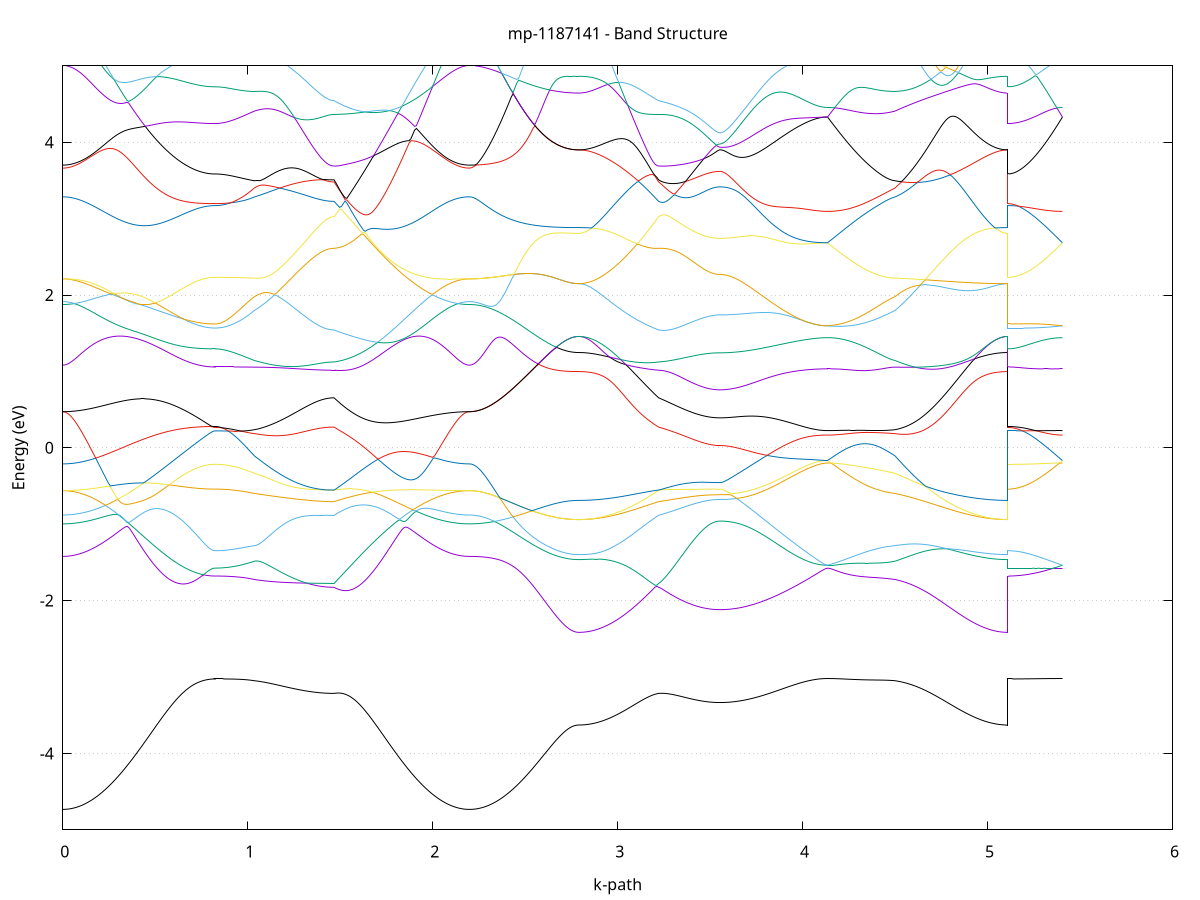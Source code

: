 set title 'mp-1187141 - Band Structure'
set xlabel 'k-path'
set ylabel 'Energy (eV)'
set grid y
set yrange [-5:5]
set terminal png size 800,600
set output 'mp-1187141_bands_gnuplot.png'
plot '-' using 1:2 with lines notitle, '-' using 1:2 with lines notitle, '-' using 1:2 with lines notitle, '-' using 1:2 with lines notitle, '-' using 1:2 with lines notitle, '-' using 1:2 with lines notitle, '-' using 1:2 with lines notitle, '-' using 1:2 with lines notitle, '-' using 1:2 with lines notitle, '-' using 1:2 with lines notitle, '-' using 1:2 with lines notitle, '-' using 1:2 with lines notitle, '-' using 1:2 with lines notitle, '-' using 1:2 with lines notitle, '-' using 1:2 with lines notitle, '-' using 1:2 with lines notitle, '-' using 1:2 with lines notitle, '-' using 1:2 with lines notitle, '-' using 1:2 with lines notitle, '-' using 1:2 with lines notitle, '-' using 1:2 with lines notitle, '-' using 1:2 with lines notitle, '-' using 1:2 with lines notitle, '-' using 1:2 with lines notitle, '-' using 1:2 with lines notitle, '-' using 1:2 with lines notitle, '-' using 1:2 with lines notitle, '-' using 1:2 with lines notitle, '-' using 1:2 with lines notitle, '-' using 1:2 with lines notitle, '-' using 1:2 with lines notitle, '-' using 1:2 with lines notitle, '-' using 1:2 with lines notitle, '-' using 1:2 with lines notitle, '-' using 1:2 with lines notitle, '-' using 1:2 with lines notitle, '-' using 1:2 with lines notitle, '-' using 1:2 with lines notitle, '-' using 1:2 with lines notitle, '-' using 1:2 with lines notitle, '-' using 1:2 with lines notitle, '-' using 1:2 with lines notitle, '-' using 1:2 with lines notitle, '-' using 1:2 with lines notitle, '-' using 1:2 with lines notitle, '-' using 1:2 with lines notitle, '-' using 1:2 with lines notitle, '-' using 1:2 with lines notitle
0.000000 -35.861196
0.009913 -35.861196
0.019826 -35.861196
0.029739 -35.861196
0.039653 -35.861196
0.049566 -35.861196
0.059479 -35.861096
0.069392 -35.861096
0.079305 -35.860996
0.089218 -35.860996
0.099131 -35.860896
0.109044 -35.860796
0.118958 -35.860796
0.128871 -35.860696
0.138784 -35.860596
0.148697 -35.860496
0.158610 -35.860396
0.168523 -35.860296
0.178436 -35.860196
0.188350 -35.860096
0.198263 -35.859996
0.208176 -35.859796
0.218089 -35.859696
0.228002 -35.859596
0.237915 -35.859396
0.247828 -35.859296
0.257742 -35.859196
0.267655 -35.858996
0.277568 -35.858896
0.287481 -35.858696
0.297394 -35.858496
0.307307 -35.858396
0.317220 -35.858196
0.327133 -35.857996
0.337047 -35.857896
0.346960 -35.857696
0.356873 -35.857496
0.366786 -35.857296
0.376699 -35.857196
0.386612 -35.856996
0.396525 -35.856796
0.406439 -35.856596
0.416352 -35.856396
0.426265 -35.856296
0.436178 -35.856096
0.446091 -35.855896
0.456004 -35.855696
0.465917 -35.855496
0.475831 -35.855396
0.485744 -35.855196
0.495657 -35.854996
0.505570 -35.854796
0.515483 -35.854696
0.525396 -35.854496
0.535309 -35.854296
0.545222 -35.854196
0.555136 -35.853996
0.565049 -35.853796
0.574962 -35.853696
0.584875 -35.853496
0.594788 -35.853396
0.604701 -35.853196
0.614614 -35.853096
0.624528 -35.852996
0.634441 -35.852796
0.644354 -35.852696
0.654267 -35.852596
0.664180 -35.852496
0.674093 -35.852396
0.684006 -35.852296
0.693919 -35.852196
0.703833 -35.852096
0.713746 -35.851996
0.723659 -35.851996
0.733572 -35.851896
0.743485 -35.851796
0.753398 -35.851796
0.763311 -35.851696
0.773225 -35.851696
0.783138 -35.851696
0.793051 -35.851596
0.802964 -35.851596
0.812877 -35.851596
0.822790 -35.851596
0.822790 -35.851596
0.832445 -35.851596
0.842101 -35.851596
0.851756 -35.851596
0.861411 -35.851596
0.871066 -35.851596
0.880721 -35.851596
0.890376 -35.851596
0.900031 -35.851596
0.909687 -35.851596
0.919342 -35.851596
0.928997 -35.851596
0.938652 -35.851696
0.948307 -35.851696
0.957962 -35.851696
0.967617 -35.851696
0.977273 -35.851696
0.986928 -35.851696
0.996583 -35.851696
1.006238 -35.851696
1.015893 -35.851696
1.025548 -35.851796
1.035203 -35.851796
1.035203 -35.851796
1.045013 -35.851796
1.054822 -35.851796
1.064631 -35.851796
1.074440 -35.851796
1.084249 -35.851796
1.094058 -35.851896
1.103867 -35.851896
1.113676 -35.851896
1.123486 -35.851996
1.133295 -35.851996
1.143104 -35.851996
1.152913 -35.852096
1.162722 -35.852096
1.172531 -35.852096
1.182340 -35.852196
1.192150 -35.852196
1.201959 -35.852196
1.211768 -35.852296
1.221577 -35.852296
1.231386 -35.852396
1.241195 -35.852396
1.251004 -35.852396
1.260813 -35.852496
1.270623 -35.852496
1.280432 -35.852596
1.290241 -35.852596
1.300050 -35.852596
1.309859 -35.852696
1.319668 -35.852696
1.329477 -35.852696
1.339286 -35.852796
1.349096 -35.852796
1.358905 -35.852796
1.368714 -35.852796
1.378523 -35.852896
1.388332 -35.852896
1.398141 -35.852896
1.407950 -35.852896
1.417760 -35.852896
1.427569 -35.852896
1.437378 -35.852896
1.447187 -35.852896
1.456996 -35.852896
1.466805 -35.852896
1.466805 -35.852896
1.476697 -35.852996
1.486589 -35.853096
1.496481 -35.853196
1.506373 -35.853296
1.516265 -35.853296
1.526156 -35.853396
1.536048 -35.853496
1.545940 -35.853596
1.555832 -35.853696
1.565724 -35.853796
1.575616 -35.853896
1.585508 -35.853996
1.595400 -35.854096
1.605292 -35.854296
1.615183 -35.854396
1.625075 -35.854496
1.634967 -35.854596
1.644859 -35.854796
1.654751 -35.854896
1.664643 -35.854996
1.674535 -35.855196
1.684427 -35.855296
1.694318 -35.855396
1.704210 -35.855596
1.714102 -35.855696
1.723994 -35.855896
1.733886 -35.855996
1.743778 -35.856196
1.753670 -35.856296
1.763562 -35.856496
1.773454 -35.856596
1.783345 -35.856796
1.793237 -35.856896
1.803129 -35.857096
1.813021 -35.857296
1.822913 -35.857396
1.832805 -35.857596
1.842697 -35.857696
1.852589 -35.857896
1.862481 -35.857996
1.872372 -35.858196
1.882264 -35.858396
1.892156 -35.858496
1.902048 -35.858696
1.911940 -35.858796
1.921832 -35.858896
1.931724 -35.859096
1.941616 -35.859196
1.951507 -35.859396
1.961399 -35.859496
1.971291 -35.859596
1.981183 -35.859796
1.991075 -35.859896
2.000967 -35.859996
2.010859 -35.860096
2.020751 -35.860196
2.030643 -35.860296
2.040534 -35.860396
2.050426 -35.860496
2.060318 -35.860596
2.070210 -35.860696
2.080102 -35.860796
2.089994 -35.860796
2.099886 -35.860896
2.109778 -35.860996
2.119669 -35.860996
2.129561 -35.861096
2.139453 -35.861096
2.149345 -35.861196
2.159237 -35.861196
2.169129 -35.861196
2.179021 -35.861196
2.188913 -35.861196
2.198805 -35.861196
2.198805 -35.861196
2.208658 -35.861196
2.218512 -35.861196
2.228366 -35.861196
2.238219 -35.861096
2.248073 -35.861096
2.257927 -35.860996
2.267780 -35.860896
2.277634 -35.860896
2.287488 -35.860796
2.297341 -35.860696
2.307195 -35.860496
2.317049 -35.860396
2.326903 -35.860296
2.336756 -35.860096
2.346610 -35.859996
2.356464 -35.859796
2.366317 -35.859596
2.376171 -35.859396
2.386025 -35.859296
2.395878 -35.859096
2.405732 -35.858896
2.415586 -35.858596
2.425439 -35.858396
2.435293 -35.858196
2.445147 -35.857996
2.455001 -35.857696
2.464854 -35.857496
2.474708 -35.857296
2.484562 -35.856996
2.494415 -35.856796
2.504269 -35.856496
2.514123 -35.856296
2.523976 -35.856096
2.533830 -35.855796
2.543684 -35.855596
2.553538 -35.855296
2.563391 -35.855096
2.573245 -35.854896
2.583099 -35.854596
2.592952 -35.854396
2.602806 -35.854196
2.612660 -35.853996
2.622513 -35.853796
2.632367 -35.853596
2.642221 -35.853396
2.652074 -35.853196
2.661928 -35.852996
2.671782 -35.852896
2.681636 -35.852696
2.691489 -35.852596
2.701343 -35.852496
2.711197 -35.852396
2.721050 -35.852296
2.730904 -35.852196
2.740758 -35.852096
2.750611 -35.851996
2.760465 -35.851996
2.770319 -35.851896
2.780172 -35.851896
2.790026 -35.851896
2.790026 -35.851896
2.799835 -35.851896
2.809644 -35.851896
2.819454 -35.851896
2.829263 -35.851896
2.839072 -35.851896
2.848881 -35.851896
2.858690 -35.851896
2.868499 -35.851896
2.878308 -35.851896
2.888117 -35.851896
2.897927 -35.851896
2.907736 -35.851896
2.917545 -35.851996
2.927354 -35.851996
2.937163 -35.851996
2.946972 -35.851996
2.956781 -35.851996
2.966590 -35.851996
2.976400 -35.851996
2.986209 -35.851996
2.996018 -35.851996
3.005827 -35.852096
3.015636 -35.852096
3.025445 -35.852096
3.035254 -35.852096
3.045064 -35.852096
3.054873 -35.852196
3.064682 -35.852196
3.074491 -35.852196
3.084300 -35.852296
3.094109 -35.852296
3.103918 -35.852296
3.113727 -35.852396
3.123537 -35.852396
3.133346 -35.852396
3.143155 -35.852496
3.152964 -35.852496
3.162773 -35.852596
3.172582 -35.852596
3.182391 -35.852696
3.192201 -35.852796
3.202010 -35.852796
3.211819 -35.852896
3.221628 -35.852896
3.221628 -35.852896
3.231380 -35.852996
3.241133 -35.852996
3.250885 -35.853096
3.260637 -35.853096
3.270390 -35.853196
3.280142 -35.853196
3.289894 -35.853296
3.299647 -35.853296
3.309399 -35.853396
3.319151 -35.853396
3.328904 -35.853496
3.338656 -35.853596
3.348409 -35.853596
3.358161 -35.853696
3.367913 -35.853696
3.377666 -35.853796
3.387418 -35.853896
3.397170 -35.853896
3.406923 -35.853996
3.416675 -35.853996
3.426427 -35.854096
3.436180 -35.854096
3.445932 -35.854196
3.455685 -35.854196
3.465437 -35.854196
3.475189 -35.854296
3.484942 -35.854296
3.494694 -35.854296
3.504446 -35.854396
3.514199 -35.854396
3.523951 -35.854396
3.533703 -35.854396
3.543456 -35.854396
3.553208 -35.854396
3.553208 -35.854396
3.563069 -35.854396
3.572930 -35.854396
3.582791 -35.854396
3.592652 -35.854396
3.602513 -35.854396
3.612374 -35.854296
3.622235 -35.854296
3.632096 -35.854296
3.641957 -35.854196
3.651818 -35.854196
3.661679 -35.854196
3.671540 -35.854096
3.681401 -35.854096
3.691262 -35.853996
3.701123 -35.853996
3.710985 -35.853896
3.720846 -35.853896
3.730707 -35.853796
3.740568 -35.853796
3.750429 -35.853696
3.760290 -35.853596
3.770151 -35.853596
3.780012 -35.853496
3.789873 -35.853396
3.799734 -35.853296
3.809595 -35.853296
3.819456 -35.853196
3.829317 -35.853096
3.839178 -35.852996
3.849039 -35.852996
3.858900 -35.852896
3.868761 -35.852796
3.878622 -35.852696
3.888483 -35.852696
3.898344 -35.852596
3.908205 -35.852496
3.918066 -35.852496
3.927927 -35.852396
3.937788 -35.852296
3.947649 -35.852296
3.957510 -35.852196
3.967371 -35.852096
3.977232 -35.852096
3.987093 -35.851996
3.996954 -35.851996
4.006815 -35.851896
4.016676 -35.851896
4.026537 -35.851796
4.036398 -35.851796
4.046259 -35.851796
4.056120 -35.851696
4.065981 -35.851696
4.075842 -35.851696
4.085704 -35.851596
4.095565 -35.851596
4.105426 -35.851596
4.115287 -35.851596
4.125148 -35.851596
4.135009 -35.851596
4.135009 -35.851596
4.144847 -35.851596
4.154685 -35.851596
4.164523 -35.851596
4.174361 -35.851596
4.184200 -35.851596
4.194038 -35.851596
4.203876 -35.851596
4.213714 -35.851596
4.223552 -35.851596
4.233390 -35.851596
4.243229 -35.851596
4.253067 -35.851696
4.262905 -35.851696
4.272743 -35.851696
4.282581 -35.851696
4.292419 -35.851696
4.302258 -35.851696
4.312096 -35.851696
4.321934 -35.851696
4.331772 -35.851696
4.341610 -35.851696
4.351449 -35.851696
4.361287 -35.851696
4.371125 -35.851696
4.380963 -35.851696
4.390801 -35.851696
4.400639 -35.851696
4.410478 -35.851696
4.420316 -35.851696
4.430154 -35.851696
4.439992 -35.851696
4.449830 -35.851696
4.459668 -35.851696
4.469507 -35.851696
4.479345 -35.851796
4.489183 -35.851796
4.499021 -35.851796
4.499021 -35.851796
4.508866 -35.851796
4.518711 -35.851796
4.528556 -35.851796
4.538400 -35.851796
4.548245 -35.851796
4.558090 -35.851796
4.567935 -35.851896
4.577780 -35.851896
4.587624 -35.851896
4.597469 -35.851896
4.607314 -35.851896
4.617159 -35.851896
4.627003 -35.851896
4.636848 -35.851896
4.646693 -35.851996
4.656538 -35.851996
4.666383 -35.851996
4.676227 -35.851996
4.686072 -35.851996
4.695917 -35.851996
4.705762 -35.851996
4.715607 -35.851996
4.725451 -35.851996
4.735296 -35.851996
4.745141 -35.851996
4.754986 -35.851996
4.764831 -35.851996
4.774675 -35.851996
4.784520 -35.851996
4.794365 -35.851996
4.804210 -35.851996
4.814054 -35.851996
4.823899 -35.851996
4.833744 -35.851996
4.843589 -35.851996
4.853434 -35.851996
4.863278 -35.851996
4.873123 -35.851996
4.882968 -35.851996
4.892813 -35.851996
4.902658 -35.851996
4.912502 -35.851996
4.922347 -35.851996
4.932192 -35.851996
4.942037 -35.851996
4.951882 -35.851996
4.961726 -35.851996
4.971571 -35.851996
4.981416 -35.851896
4.991261 -35.851896
5.001106 -35.851896
5.010950 -35.851896
5.020795 -35.851896
5.030640 -35.851896
5.040485 -35.851896
5.050329 -35.851896
5.060174 -35.851896
5.070019 -35.851896
5.079864 -35.851896
5.089709 -35.851896
5.099553 -35.851896
5.109398 -35.851896
5.109398 -35.851596
5.119252 -35.851596
5.129106 -35.851596
5.138959 -35.851596
5.148813 -35.851596
5.158667 -35.851596
5.168520 -35.851596
5.178374 -35.851596
5.188228 -35.851596
5.198081 -35.851596
5.207935 -35.851596
5.217789 -35.851596
5.227643 -35.851596
5.237496 -35.851596
5.247350 -35.851596
5.257204 -35.851596
5.267057 -35.851596
5.276911 -35.851596
5.286765 -35.851596
5.296618 -35.851596
5.306472 -35.851596
5.316326 -35.851596
5.326179 -35.851596
5.336033 -35.851596
5.345887 -35.851596
5.355741 -35.851596
5.365594 -35.851596
5.375448 -35.851596
5.385302 -35.851596
5.395155 -35.851596
5.405009 -35.851596
e
0.000000 -35.739896
0.009913 -35.739896
0.019826 -35.739896
0.029739 -35.739896
0.039653 -35.739896
0.049566 -35.739796
0.059479 -35.739796
0.069392 -35.739796
0.079305 -35.739696
0.089218 -35.739596
0.099131 -35.739596
0.109044 -35.739496
0.118958 -35.739396
0.128871 -35.739296
0.138784 -35.739196
0.148697 -35.739096
0.158610 -35.738996
0.168523 -35.738896
0.178436 -35.738796
0.188350 -35.738596
0.198263 -35.738496
0.208176 -35.738296
0.218089 -35.738196
0.228002 -35.737996
0.237915 -35.737896
0.247828 -35.737696
0.257742 -35.737496
0.267655 -35.737396
0.277568 -35.737196
0.287481 -35.736996
0.297394 -35.736796
0.307307 -35.736596
0.317220 -35.736396
0.327133 -35.736196
0.337047 -35.736096
0.346960 -35.735896
0.356873 -35.735596
0.366786 -35.735396
0.376699 -35.735196
0.386612 -35.734996
0.396525 -35.734796
0.406439 -35.734596
0.416352 -35.734396
0.426265 -35.734196
0.436178 -35.733996
0.446091 -35.733796
0.456004 -35.733596
0.465917 -35.733396
0.475831 -35.733096
0.485744 -35.732896
0.495657 -35.732696
0.505570 -35.732496
0.515483 -35.732296
0.525396 -35.732096
0.535309 -35.731996
0.545222 -35.731796
0.555136 -35.731596
0.565049 -35.731396
0.574962 -35.731196
0.584875 -35.730996
0.594788 -35.730896
0.604701 -35.730696
0.614614 -35.730596
0.624528 -35.730396
0.634441 -35.730296
0.644354 -35.730096
0.654267 -35.729996
0.664180 -35.729896
0.674093 -35.729796
0.684006 -35.729596
0.693919 -35.729496
0.703833 -35.729396
0.713746 -35.729296
0.723659 -35.729296
0.733572 -35.729196
0.743485 -35.729096
0.753398 -35.729096
0.763311 -35.728996
0.773225 -35.728996
0.783138 -35.728896
0.793051 -35.728896
0.802964 -35.728896
0.812877 -35.728896
0.822790 -35.728896
0.822790 -35.728896
0.832445 -35.728796
0.842101 -35.728796
0.851756 -35.728796
0.861411 -35.728696
0.871066 -35.728696
0.880721 -35.728596
0.890376 -35.728496
0.900031 -35.728396
0.909687 -35.728496
0.919342 -35.728696
0.928997 -35.728796
0.938652 -35.728996
0.948307 -35.729196
0.957962 -35.729396
0.967617 -35.729596
0.977273 -35.729796
0.986928 -35.730096
0.996583 -35.730296
1.006238 -35.730596
1.015893 -35.730896
1.025548 -35.731196
1.035203 -35.731496
1.035203 -35.731496
1.045013 -35.731696
1.054822 -35.731896
1.064631 -35.732096
1.074440 -35.732296
1.084249 -35.732496
1.094058 -35.732696
1.103867 -35.732896
1.113676 -35.733096
1.123486 -35.733296
1.133295 -35.733496
1.143104 -35.733696
1.152913 -35.733896
1.162722 -35.734096
1.172531 -35.734296
1.182340 -35.734396
1.192150 -35.734596
1.201959 -35.734796
1.211768 -35.734896
1.221577 -35.735096
1.231386 -35.735196
1.241195 -35.735396
1.251004 -35.735496
1.260813 -35.735696
1.270623 -35.735796
1.280432 -35.735896
1.290241 -35.735996
1.300050 -35.736096
1.309859 -35.736196
1.319668 -35.736296
1.329477 -35.736396
1.339286 -35.736496
1.349096 -35.736596
1.358905 -35.736696
1.368714 -35.736796
1.378523 -35.736796
1.388332 -35.736896
1.398141 -35.736896
1.407950 -35.736996
1.417760 -35.736996
1.427569 -35.736996
1.437378 -35.737096
1.447187 -35.737096
1.456996 -35.737096
1.466805 -35.737096
1.466805 -35.737096
1.476697 -35.736496
1.486589 -35.735996
1.496481 -35.735396
1.506373 -35.734896
1.516265 -35.734296
1.526156 -35.733696
1.536048 -35.733196
1.545940 -35.732596
1.555832 -35.731996
1.565724 -35.731396
1.575616 -35.730896
1.585508 -35.730296
1.595400 -35.729696
1.605292 -35.729096
1.615183 -35.728496
1.625075 -35.727996
1.634967 -35.727396
1.644859 -35.727596
1.654751 -35.727996
1.664643 -35.728496
1.674535 -35.728896
1.684427 -35.729296
1.694318 -35.729696
1.704210 -35.730096
1.714102 -35.730496
1.723994 -35.730896
1.733886 -35.731196
1.743778 -35.731596
1.753670 -35.731996
1.763562 -35.732296
1.773454 -35.732696
1.783345 -35.732996
1.793237 -35.733296
1.803129 -35.733696
1.813021 -35.733996
1.822913 -35.734296
1.832805 -35.734596
1.842697 -35.734896
1.852589 -35.735196
1.862481 -35.735396
1.872372 -35.735696
1.882264 -35.735996
1.892156 -35.736196
1.902048 -35.736396
1.911940 -35.736696
1.921832 -35.736896
1.931724 -35.737096
1.941616 -35.737296
1.951507 -35.737496
1.961399 -35.737696
1.971291 -35.737896
1.981183 -35.738096
1.991075 -35.738196
2.000967 -35.738396
2.010859 -35.738596
2.020751 -35.738696
2.030643 -35.738796
2.040534 -35.738996
2.050426 -35.739096
2.060318 -35.739196
2.070210 -35.739296
2.080102 -35.739396
2.089994 -35.739496
2.099886 -35.739596
2.109778 -35.739596
2.119669 -35.739696
2.129561 -35.739796
2.139453 -35.739796
2.149345 -35.739796
2.159237 -35.739896
2.169129 -35.739896
2.179021 -35.739896
2.188913 -35.739896
2.198805 -35.739896
2.198805 -35.739896
2.208658 -35.739996
2.218512 -35.739996
2.228366 -35.739996
2.238219 -35.740096
2.248073 -35.740096
2.257927 -35.740196
2.267780 -35.740296
2.277634 -35.740396
2.287488 -35.740496
2.297341 -35.740596
2.307195 -35.740696
2.317049 -35.740896
2.326903 -35.741096
2.336756 -35.741196
2.346610 -35.741396
2.356464 -35.741596
2.366317 -35.741796
2.376171 -35.741996
2.386025 -35.742196
2.395878 -35.742496
2.405732 -35.742696
2.415586 -35.742896
2.425439 -35.743196
2.435293 -35.743396
2.445147 -35.743696
2.455001 -35.743996
2.464854 -35.744196
2.474708 -35.744496
2.484562 -35.744796
2.494415 -35.745096
2.504269 -35.745296
2.514123 -35.745596
2.523976 -35.745896
2.533830 -35.746196
2.543684 -35.746396
2.553538 -35.746696
2.563391 -35.746996
2.573245 -35.747296
2.583099 -35.747496
2.592952 -35.747796
2.602806 -35.747996
2.612660 -35.748196
2.622513 -35.748496
2.632367 -35.748696
2.642221 -35.748896
2.652074 -35.749096
2.661928 -35.749296
2.671782 -35.749496
2.681636 -35.749696
2.691489 -35.749796
2.701343 -35.749996
2.711197 -35.750096
2.721050 -35.750196
2.730904 -35.750296
2.740758 -35.750396
2.750611 -35.750496
2.760465 -35.750496
2.770319 -35.750596
2.780172 -35.750596
2.790026 -35.750596
2.790026 -35.750596
2.799835 -35.750596
2.809644 -35.750596
2.819454 -35.750496
2.829263 -35.750496
2.839072 -35.750396
2.848881 -35.750296
2.858690 -35.750196
2.868499 -35.750096
2.878308 -35.749996
2.888117 -35.749796
2.897927 -35.749696
2.907736 -35.749496
2.917545 -35.749296
2.927354 -35.749096
2.937163 -35.748796
2.946972 -35.748596
2.956781 -35.748396
2.966590 -35.748096
2.976400 -35.747796
2.986209 -35.747496
2.996018 -35.747196
3.005827 -35.746896
3.015636 -35.746596
3.025445 -35.746196
3.035254 -35.745896
3.045064 -35.745496
3.054873 -35.745096
3.064682 -35.744696
3.074491 -35.744296
3.084300 -35.743896
3.094109 -35.743496
3.103918 -35.742996
3.113727 -35.742596
3.123537 -35.742096
3.133346 -35.741596
3.143155 -35.741196
3.152964 -35.740696
3.162773 -35.740196
3.172582 -35.739696
3.182391 -35.739196
3.192201 -35.738696
3.202010 -35.738096
3.211819 -35.737596
3.221628 -35.737096
3.221628 -35.737096
3.231380 -35.736796
3.241133 -35.736596
3.250885 -35.736296
3.260637 -35.736096
3.270390 -35.735796
3.280142 -35.735496
3.289894 -35.735296
3.299647 -35.734996
3.309399 -35.734696
3.319151 -35.734396
3.328904 -35.734096
3.338656 -35.733796
3.348409 -35.733596
3.358161 -35.733296
3.367913 -35.732996
3.377666 -35.732696
3.387418 -35.732396
3.397170 -35.732096
3.406923 -35.731796
3.416675 -35.731496
3.426427 -35.731196
3.436180 -35.730896
3.445932 -35.730596
3.455685 -35.730396
3.465437 -35.730096
3.475189 -35.729796
3.484942 -35.729496
3.494694 -35.729296
3.504446 -35.728996
3.514199 -35.728796
3.523951 -35.728596
3.533703 -35.728396
3.543456 -35.728296
3.553208 -35.728196
3.553208 -35.728196
3.563069 -35.728196
3.572930 -35.728196
3.582791 -35.728196
3.592652 -35.728196
3.602513 -35.728196
3.612374 -35.728196
3.622235 -35.728196
3.632096 -35.728196
3.641957 -35.728196
3.651818 -35.728196
3.661679 -35.728196
3.671540 -35.728196
3.681401 -35.728196
3.691262 -35.728196
3.701123 -35.728196
3.710985 -35.728196
3.720846 -35.728196
3.730707 -35.728296
3.740568 -35.728296
3.750429 -35.728296
3.760290 -35.728296
3.770151 -35.728296
3.780012 -35.728296
3.789873 -35.728296
3.799734 -35.728296
3.809595 -35.728296
3.819456 -35.728296
3.829317 -35.728296
3.839178 -35.728296
3.849039 -35.728296
3.858900 -35.728296
3.868761 -35.728296
3.878622 -35.728296
3.888483 -35.728296
3.898344 -35.728296
3.908205 -35.728296
3.918066 -35.728296
3.927927 -35.728296
3.937788 -35.728296
3.947649 -35.728296
3.957510 -35.728296
3.967371 -35.728396
3.977232 -35.728396
3.987093 -35.728396
3.996954 -35.728396
4.006815 -35.728396
4.016676 -35.728396
4.026537 -35.728396
4.036398 -35.728396
4.046259 -35.728396
4.056120 -35.728396
4.065981 -35.728396
4.075842 -35.728396
4.085704 -35.728396
4.095565 -35.728396
4.105426 -35.728396
4.115287 -35.728396
4.125148 -35.728396
4.135009 -35.728396
4.135009 -35.728396
4.144847 -35.728396
4.154685 -35.728396
4.164523 -35.728396
4.174361 -35.728396
4.184200 -35.728396
4.194038 -35.728396
4.203876 -35.728396
4.213714 -35.728396
4.223552 -35.728396
4.233390 -35.728396
4.243229 -35.728496
4.253067 -35.728496
4.262905 -35.728496
4.272743 -35.728596
4.282581 -35.728696
4.292419 -35.728696
4.302258 -35.728796
4.312096 -35.728896
4.321934 -35.728996
4.331772 -35.728996
4.341610 -35.729096
4.351449 -35.729196
4.361287 -35.729396
4.371125 -35.729496
4.380963 -35.729596
4.390801 -35.729696
4.400639 -35.729896
4.410478 -35.729996
4.420316 -35.730096
4.430154 -35.730296
4.439992 -35.730396
4.449830 -35.730596
4.459668 -35.730796
4.469507 -35.730896
4.479345 -35.731096
4.489183 -35.731296
4.499021 -35.731496
4.499021 -35.731496
4.508866 -35.731796
4.518711 -35.732096
4.528556 -35.732396
4.538400 -35.732796
4.548245 -35.733096
4.558090 -35.733496
4.567935 -35.733896
4.577780 -35.734296
4.587624 -35.734596
4.597469 -35.734996
4.607314 -35.735396
4.617159 -35.735796
4.627003 -35.736296
4.636848 -35.736696
4.646693 -35.737096
4.656538 -35.737496
4.666383 -35.737896
4.676227 -35.738296
4.686072 -35.738796
4.695917 -35.739196
4.705762 -35.739596
4.715607 -35.740096
4.725451 -35.740496
4.735296 -35.740896
4.745141 -35.741296
4.754986 -35.741696
4.764831 -35.742196
4.774675 -35.742596
4.784520 -35.742996
4.794365 -35.743396
4.804210 -35.743796
4.814054 -35.744096
4.823899 -35.744496
4.833744 -35.744896
4.843589 -35.745296
4.853434 -35.745596
4.863278 -35.745996
4.873123 -35.746296
4.882968 -35.746596
4.892813 -35.746996
4.902658 -35.747296
4.912502 -35.747596
4.922347 -35.747796
4.932192 -35.748096
4.942037 -35.748396
4.951882 -35.748596
4.961726 -35.748896
4.971571 -35.749096
4.981416 -35.749296
4.991261 -35.749496
5.001106 -35.749696
5.010950 -35.749796
5.020795 -35.749996
5.030640 -35.750096
5.040485 -35.750196
5.050329 -35.750296
5.060174 -35.750396
5.070019 -35.750496
5.079864 -35.750496
5.089709 -35.750596
5.099553 -35.750596
5.109398 -35.750596
5.109398 -35.728896
5.119252 -35.728896
5.129106 -35.728896
5.138959 -35.728796
5.148813 -35.728796
5.158667 -35.728796
5.168520 -35.728796
5.178374 -35.728796
5.188228 -35.728796
5.198081 -35.728796
5.207935 -35.728796
5.217789 -35.728796
5.227643 -35.728796
5.237496 -35.728696
5.247350 -35.728696
5.257204 -35.728696
5.267057 -35.728696
5.276911 -35.728696
5.286765 -35.728696
5.296618 -35.728596
5.306472 -35.728596
5.316326 -35.728596
5.326179 -35.728596
5.336033 -35.728596
5.345887 -35.728496
5.355741 -35.728496
5.365594 -35.728496
5.375448 -35.728496
5.385302 -35.728396
5.395155 -35.728396
5.405009 -35.728396
e
0.000000 -35.707096
0.009913 -35.707096
0.019826 -35.707096
0.029739 -35.707096
0.039653 -35.707196
0.049566 -35.707296
0.059479 -35.707296
0.069392 -35.707396
0.079305 -35.707596
0.089218 -35.707696
0.099131 -35.707796
0.109044 -35.707996
0.118958 -35.708096
0.128871 -35.708296
0.138784 -35.708496
0.148697 -35.708696
0.158610 -35.708896
0.168523 -35.709196
0.178436 -35.709396
0.188350 -35.709696
0.198263 -35.709896
0.208176 -35.710196
0.218089 -35.710496
0.228002 -35.710796
0.237915 -35.711096
0.247828 -35.711396
0.257742 -35.711696
0.267655 -35.712096
0.277568 -35.712396
0.287481 -35.712796
0.297394 -35.713096
0.307307 -35.713496
0.317220 -35.713796
0.327133 -35.714196
0.337047 -35.714596
0.346960 -35.714996
0.356873 -35.715396
0.366786 -35.715696
0.376699 -35.716096
0.386612 -35.716496
0.396525 -35.716896
0.406439 -35.717296
0.416352 -35.717696
0.426265 -35.718096
0.436178 -35.718496
0.446091 -35.718896
0.456004 -35.719296
0.465917 -35.719696
0.475831 -35.720096
0.485744 -35.720396
0.495657 -35.720796
0.505570 -35.721196
0.515483 -35.721496
0.525396 -35.721896
0.535309 -35.722296
0.545222 -35.722596
0.555136 -35.722896
0.565049 -35.723296
0.574962 -35.723596
0.584875 -35.723896
0.594788 -35.724196
0.604701 -35.724496
0.614614 -35.724796
0.624528 -35.725096
0.634441 -35.725296
0.644354 -35.725596
0.654267 -35.725796
0.664180 -35.726096
0.674093 -35.726296
0.684006 -35.726496
0.693919 -35.726696
0.703833 -35.726896
0.713746 -35.726996
0.723659 -35.727196
0.733572 -35.727296
0.743485 -35.727396
0.753398 -35.727596
0.763311 -35.727596
0.773225 -35.727696
0.783138 -35.727796
0.793051 -35.727796
0.802964 -35.727896
0.812877 -35.727896
0.822790 -35.727896
0.822790 -35.727896
0.832445 -35.727896
0.842101 -35.727896
0.851756 -35.727996
0.861411 -35.727996
0.871066 -35.728096
0.880721 -35.728196
0.890376 -35.728296
0.900031 -35.728396
0.909687 -35.728296
0.919342 -35.728096
0.928997 -35.727996
0.938652 -35.727796
0.948307 -35.727596
0.957962 -35.727496
0.967617 -35.727296
0.977273 -35.726996
0.986928 -35.726796
0.996583 -35.726596
1.006238 -35.726296
1.015893 -35.726096
1.025548 -35.725796
1.035203 -35.725496
1.035203 -35.725496
1.045013 -35.725296
1.054822 -35.725096
1.064631 -35.724896
1.074440 -35.724696
1.084249 -35.724496
1.094058 -35.724296
1.103867 -35.724096
1.113676 -35.723896
1.123486 -35.723696
1.133295 -35.723496
1.143104 -35.723296
1.152913 -35.723096
1.162722 -35.722896
1.172531 -35.722696
1.182340 -35.722496
1.192150 -35.722296
1.201959 -35.722096
1.211768 -35.721996
1.221577 -35.721796
1.231386 -35.721596
1.241195 -35.721496
1.251004 -35.721296
1.260813 -35.721096
1.270623 -35.720996
1.280432 -35.720896
1.290241 -35.720696
1.300050 -35.720596
1.309859 -35.720496
1.319668 -35.720396
1.329477 -35.720296
1.339286 -35.720096
1.349096 -35.720096
1.358905 -35.719996
1.368714 -35.719896
1.378523 -35.719796
1.388332 -35.719696
1.398141 -35.719696
1.407950 -35.719596
1.417760 -35.719596
1.427569 -35.719596
1.437378 -35.719496
1.447187 -35.719496
1.456996 -35.719496
1.466805 -35.719496
1.466805 -35.719496
1.476697 -35.719896
1.486589 -35.720396
1.496481 -35.720896
1.506373 -35.721296
1.516265 -35.721796
1.526156 -35.722196
1.536048 -35.722696
1.545940 -35.723196
1.555832 -35.723596
1.565724 -35.724096
1.575616 -35.724496
1.585508 -35.724996
1.595400 -35.725396
1.605292 -35.725896
1.615183 -35.726296
1.625075 -35.726796
1.634967 -35.727196
1.644859 -35.726796
1.654751 -35.726196
1.664643 -35.725596
1.674535 -35.725096
1.684427 -35.724496
1.694318 -35.723896
1.704210 -35.723396
1.714102 -35.722796
1.723994 -35.722296
1.733886 -35.721696
1.743778 -35.721196
1.753670 -35.720596
1.763562 -35.720096
1.773454 -35.719596
1.783345 -35.719096
1.793237 -35.718496
1.803129 -35.717996
1.813021 -35.717496
1.822913 -35.717096
1.832805 -35.716596
1.842697 -35.716096
1.852589 -35.715596
1.862481 -35.715196
1.872372 -35.714696
1.882264 -35.714296
1.892156 -35.713896
1.902048 -35.713496
1.911940 -35.713096
1.921832 -35.712696
1.931724 -35.712296
1.941616 -35.711896
1.951507 -35.711596
1.961399 -35.711196
1.971291 -35.710896
1.981183 -35.710596
1.991075 -35.710296
2.000967 -35.709996
2.010859 -35.709696
2.020751 -35.709496
2.030643 -35.709196
2.040534 -35.708996
2.050426 -35.708696
2.060318 -35.708496
2.070210 -35.708296
2.080102 -35.708096
2.089994 -35.707996
2.099886 -35.707796
2.109778 -35.707696
2.119669 -35.707596
2.129561 -35.707396
2.139453 -35.707296
2.149345 -35.707296
2.159237 -35.707196
2.169129 -35.707096
2.179021 -35.707096
2.188913 -35.707096
2.198805 -35.707096
2.198805 -35.707096
2.208658 -35.707096
2.218512 -35.707096
2.228366 -35.707096
2.238219 -35.707096
2.248073 -35.707096
2.257927 -35.707096
2.267780 -35.707096
2.277634 -35.707096
2.287488 -35.707096
2.297341 -35.707096
2.307195 -35.707096
2.317049 -35.707096
2.326903 -35.707096
2.336756 -35.707096
2.346610 -35.707096
2.356464 -35.707096
2.366317 -35.707096
2.376171 -35.707096
2.386025 -35.707096
2.395878 -35.707096
2.405732 -35.707096
2.415586 -35.707096
2.425439 -35.707096
2.435293 -35.707096
2.445147 -35.707096
2.455001 -35.707196
2.464854 -35.707196
2.474708 -35.707196
2.484562 -35.707196
2.494415 -35.707196
2.504269 -35.707196
2.514123 -35.707196
2.523976 -35.707196
2.533830 -35.707196
2.543684 -35.707196
2.553538 -35.707196
2.563391 -35.707196
2.573245 -35.707196
2.583099 -35.707196
2.592952 -35.707196
2.602806 -35.707196
2.612660 -35.707196
2.622513 -35.707196
2.632367 -35.707196
2.642221 -35.707196
2.652074 -35.707196
2.661928 -35.707296
2.671782 -35.707296
2.681636 -35.707296
2.691489 -35.707296
2.701343 -35.707296
2.711197 -35.707296
2.721050 -35.707296
2.730904 -35.707296
2.740758 -35.707296
2.750611 -35.707296
2.760465 -35.707296
2.770319 -35.707296
2.780172 -35.707296
2.790026 -35.707296
2.790026 -35.707296
2.799835 -35.707296
2.809644 -35.707296
2.819454 -35.707296
2.829263 -35.707396
2.839072 -35.707496
2.848881 -35.707496
2.858690 -35.707596
2.868499 -35.707796
2.878308 -35.707896
2.888117 -35.707996
2.897927 -35.708196
2.907736 -35.708396
2.917545 -35.708496
2.927354 -35.708696
2.937163 -35.708896
2.946972 -35.709196
2.956781 -35.709396
2.966590 -35.709696
2.976400 -35.709896
2.986209 -35.710196
2.996018 -35.710496
3.005827 -35.710796
3.015636 -35.711096
3.025445 -35.711396
3.035254 -35.711696
3.045064 -35.712096
3.054873 -35.712396
3.064682 -35.712796
3.074491 -35.713196
3.084300 -35.713496
3.094109 -35.713896
3.103918 -35.714296
3.113727 -35.714696
3.123537 -35.715096
3.133346 -35.715496
3.143155 -35.715996
3.152964 -35.716396
3.162773 -35.716796
3.172582 -35.717296
3.182391 -35.717696
3.192201 -35.718096
3.202010 -35.718596
3.211819 -35.718996
3.221628 -35.719496
3.221628 -35.719496
3.231380 -35.719696
3.241133 -35.719896
3.250885 -35.720096
3.260637 -35.720296
3.270390 -35.720496
3.280142 -35.720696
3.289894 -35.720896
3.299647 -35.721096
3.309399 -35.721396
3.319151 -35.721596
3.328904 -35.721796
3.338656 -35.721996
3.348409 -35.722196
3.358161 -35.722396
3.367913 -35.722696
3.377666 -35.722896
3.387418 -35.723096
3.397170 -35.723296
3.406923 -35.723596
3.416675 -35.723796
3.426427 -35.723996
3.436180 -35.724296
3.445932 -35.724496
3.455685 -35.724696
3.465437 -35.724996
3.475189 -35.725196
3.484942 -35.725396
3.494694 -35.725596
3.504446 -35.725896
3.514199 -35.726096
3.523951 -35.726296
3.533703 -35.726496
3.543456 -35.726596
3.553208 -35.726596
3.553208 -35.726596
3.563069 -35.726596
3.572930 -35.726596
3.582791 -35.726596
3.592652 -35.726596
3.602513 -35.726596
3.612374 -35.726696
3.622235 -35.726696
3.632096 -35.726696
3.641957 -35.726696
3.651818 -35.726696
3.661679 -35.726796
3.671540 -35.726796
3.681401 -35.726796
3.691262 -35.726796
3.701123 -35.726896
3.710985 -35.726896
3.720846 -35.726896
3.730707 -35.726996
3.740568 -35.726996
3.750429 -35.727096
3.760290 -35.727096
3.770151 -35.727096
3.780012 -35.727196
3.789873 -35.727196
3.799734 -35.727296
3.809595 -35.727296
3.819456 -35.727396
3.829317 -35.727396
3.839178 -35.727496
3.849039 -35.727496
3.858900 -35.727596
3.868761 -35.727596
3.878622 -35.727696
3.888483 -35.727696
3.898344 -35.727696
3.908205 -35.727796
3.918066 -35.727796
3.927927 -35.727896
3.937788 -35.727896
3.947649 -35.727996
3.957510 -35.727996
3.967371 -35.727996
3.977232 -35.728096
3.987093 -35.728096
3.996954 -35.728096
4.006815 -35.728196
4.016676 -35.728196
4.026537 -35.728196
4.036398 -35.728296
4.046259 -35.728296
4.056120 -35.728296
4.065981 -35.728296
4.075842 -35.728296
4.085704 -35.728396
4.095565 -35.728396
4.105426 -35.728396
4.115287 -35.728396
4.125148 -35.728396
4.135009 -35.728396
4.135009 -35.728396
4.144847 -35.728396
4.154685 -35.728396
4.164523 -35.728296
4.174361 -35.728296
4.184200 -35.728296
4.194038 -35.728296
4.203876 -35.728396
4.213714 -35.728396
4.223552 -35.728396
4.233390 -35.728296
4.243229 -35.728296
4.253067 -35.728196
4.262905 -35.728196
4.272743 -35.728096
4.282581 -35.728096
4.292419 -35.727996
4.302258 -35.727996
4.312096 -35.727896
4.321934 -35.727796
4.331772 -35.727696
4.341610 -35.727596
4.351449 -35.727496
4.361287 -35.727396
4.371125 -35.727296
4.380963 -35.727196
4.390801 -35.727096
4.400639 -35.726996
4.410478 -35.726896
4.420316 -35.726696
4.430154 -35.726596
4.439992 -35.726496
4.449830 -35.726296
4.459668 -35.726196
4.469507 -35.725996
4.479345 -35.725796
4.489183 -35.725696
4.499021 -35.725496
4.499021 -35.725496
4.508866 -35.725196
4.518711 -35.724896
4.528556 -35.724596
4.538400 -35.724296
4.548245 -35.723896
4.558090 -35.723596
4.567935 -35.723196
4.577780 -35.722896
4.587624 -35.722496
4.597469 -35.722096
4.607314 -35.721796
4.617159 -35.721396
4.627003 -35.720996
4.636848 -35.720596
4.646693 -35.720196
4.656538 -35.719796
4.666383 -35.719396
4.676227 -35.718996
4.686072 -35.718596
4.695917 -35.718196
4.705762 -35.717796
4.715607 -35.717396
4.725451 -35.716996
4.735296 -35.716596
4.745141 -35.716196
4.754986 -35.715796
4.764831 -35.715396
4.774675 -35.714996
4.784520 -35.714596
4.794365 -35.714196
4.804210 -35.713796
4.814054 -35.713496
4.823899 -35.713096
4.833744 -35.712696
4.843589 -35.712396
4.853434 -35.711996
4.863278 -35.711696
4.873123 -35.711396
4.882968 -35.711096
4.892813 -35.710796
4.902658 -35.710496
4.912502 -35.710196
4.922347 -35.709896
4.932192 -35.709696
4.942037 -35.709396
4.951882 -35.709196
4.961726 -35.708996
4.971571 -35.708696
4.981416 -35.708496
4.991261 -35.708396
5.001106 -35.708196
5.010950 -35.707996
5.020795 -35.707896
5.030640 -35.707796
5.040485 -35.707596
5.050329 -35.707496
5.060174 -35.707496
5.070019 -35.707396
5.079864 -35.707296
5.089709 -35.707296
5.099553 -35.707296
5.109398 -35.707296
5.109398 -35.727896
5.119252 -35.727896
5.129106 -35.727896
5.138959 -35.727896
5.148813 -35.727896
5.158667 -35.727896
5.168520 -35.727896
5.178374 -35.727896
5.188228 -35.727996
5.198081 -35.727996
5.207935 -35.727996
5.217789 -35.727996
5.227643 -35.727996
5.237496 -35.727996
5.247350 -35.727996
5.257204 -35.728096
5.267057 -35.728096
5.276911 -35.728096
5.286765 -35.728096
5.296618 -35.728096
5.306472 -35.728096
5.316326 -35.728196
5.326179 -35.728196
5.336033 -35.728196
5.345887 -35.728196
5.355741 -35.728296
5.365594 -35.728296
5.375448 -35.728296
5.385302 -35.728296
5.395155 -35.728396
5.405009 -35.728396
e
0.000000 -35.111096
0.009913 -35.111096
0.019826 -35.111096
0.029739 -35.111096
0.039653 -35.111096
0.049566 -35.111196
0.059479 -35.111196
0.069392 -35.111196
0.079305 -35.111196
0.089218 -35.111196
0.099131 -35.111196
0.109044 -35.111196
0.118958 -35.111196
0.128871 -35.111196
0.138784 -35.111196
0.148697 -35.111196
0.158610 -35.111196
0.168523 -35.111196
0.178436 -35.111196
0.188350 -35.111196
0.198263 -35.111196
0.208176 -35.111196
0.218089 -35.111196
0.228002 -35.111196
0.237915 -35.111196
0.247828 -35.111196
0.257742 -35.111196
0.267655 -35.111196
0.277568 -35.111196
0.287481 -35.111196
0.297394 -35.111196
0.307307 -35.111196
0.317220 -35.111196
0.327133 -35.111196
0.337047 -35.111296
0.346960 -35.111296
0.356873 -35.111296
0.366786 -35.111296
0.376699 -35.111296
0.386612 -35.111296
0.396525 -35.111296
0.406439 -35.111296
0.416352 -35.111296
0.426265 -35.111296
0.436178 -35.111296
0.446091 -35.111296
0.456004 -35.111296
0.465917 -35.111296
0.475831 -35.111296
0.485744 -35.111296
0.495657 -35.111296
0.505570 -35.111296
0.515483 -35.111296
0.525396 -35.111396
0.535309 -35.111396
0.545222 -35.111396
0.555136 -35.111396
0.565049 -35.111396
0.574962 -35.111396
0.584875 -35.111396
0.594788 -35.111396
0.604701 -35.111396
0.614614 -35.111396
0.624528 -35.111396
0.634441 -35.111396
0.644354 -35.111396
0.654267 -35.111396
0.664180 -35.111396
0.674093 -35.111396
0.684006 -35.111396
0.693919 -35.111396
0.703833 -35.111396
0.713746 -35.111396
0.723659 -35.111396
0.733572 -35.111396
0.743485 -35.111396
0.753398 -35.111396
0.763311 -35.111396
0.773225 -35.111396
0.783138 -35.111396
0.793051 -35.111396
0.802964 -35.111396
0.812877 -35.111396
0.822790 -35.111396
0.822790 -35.111396
0.832445 -35.111396
0.842101 -35.111396
0.851756 -35.111396
0.861411 -35.111396
0.871066 -35.111396
0.880721 -35.111396
0.890376 -35.111396
0.900031 -35.111396
0.909687 -35.111396
0.919342 -35.111396
0.928997 -35.111396
0.938652 -35.111396
0.948307 -35.111396
0.957962 -35.111296
0.967617 -35.111296
0.977273 -35.111296
0.986928 -35.111296
0.996583 -35.111296
1.006238 -35.111296
1.015893 -35.111296
1.025548 -35.111296
1.035203 -35.111196
1.035203 -35.111196
1.045013 -35.111196
1.054822 -35.111196
1.064631 -35.111196
1.074440 -35.111196
1.084249 -35.111196
1.094058 -35.111196
1.103867 -35.111196
1.113676 -35.111196
1.123486 -35.111096
1.133295 -35.111096
1.143104 -35.111096
1.152913 -35.111096
1.162722 -35.111096
1.172531 -35.111096
1.182340 -35.111096
1.192150 -35.111096
1.201959 -35.111096
1.211768 -35.111096
1.221577 -35.111096
1.231386 -35.111096
1.241195 -35.111096
1.251004 -35.111096
1.260813 -35.111096
1.270623 -35.111096
1.280432 -35.111096
1.290241 -35.111096
1.300050 -35.111096
1.309859 -35.111096
1.319668 -35.111096
1.329477 -35.111096
1.339286 -35.111096
1.349096 -35.111096
1.358905 -35.111096
1.368714 -35.111096
1.378523 -35.111096
1.388332 -35.111096
1.398141 -35.111096
1.407950 -35.111096
1.417760 -35.111096
1.427569 -35.111096
1.437378 -35.111096
1.447187 -35.111096
1.456996 -35.111096
1.466805 -35.111096
1.466805 -35.111096
1.476697 -35.111096
1.486589 -35.111096
1.496481 -35.111096
1.506373 -35.111096
1.516265 -35.111096
1.526156 -35.111096
1.536048 -35.111096
1.545940 -35.111096
1.555832 -35.111096
1.565724 -35.111096
1.575616 -35.111096
1.585508 -35.111096
1.595400 -35.111096
1.605292 -35.111096
1.615183 -35.111096
1.625075 -35.111096
1.634967 -35.111096
1.644859 -35.111096
1.654751 -35.111096
1.664643 -35.111096
1.674535 -35.111096
1.684427 -35.111096
1.694318 -35.111096
1.704210 -35.111096
1.714102 -35.111096
1.723994 -35.111096
1.733886 -35.111096
1.743778 -35.111096
1.753670 -35.111096
1.763562 -35.111096
1.773454 -35.111096
1.783345 -35.111096
1.793237 -35.111096
1.803129 -35.111096
1.813021 -35.111096
1.822913 -35.111096
1.832805 -35.111096
1.842697 -35.111096
1.852589 -35.111096
1.862481 -35.111096
1.872372 -35.111096
1.882264 -35.111096
1.892156 -35.111096
1.902048 -35.111096
1.911940 -35.111096
1.921832 -35.111096
1.931724 -35.111096
1.941616 -35.111096
1.951507 -35.111096
1.961399 -35.111096
1.971291 -35.111096
1.981183 -35.111096
1.991075 -35.111096
2.000967 -35.111096
2.010859 -35.111096
2.020751 -35.111096
2.030643 -35.111096
2.040534 -35.111096
2.050426 -35.111096
2.060318 -35.111096
2.070210 -35.111096
2.080102 -35.111096
2.089994 -35.111096
2.099886 -35.111096
2.109778 -35.111096
2.119669 -35.111096
2.129561 -35.111096
2.139453 -35.111096
2.149345 -35.111096
2.159237 -35.111096
2.169129 -35.111096
2.179021 -35.111096
2.188913 -35.111096
2.198805 -35.111096
2.198805 -35.111096
2.208658 -35.111096
2.218512 -35.111096
2.228366 -35.111096
2.238219 -35.111096
2.248073 -35.111096
2.257927 -35.111096
2.267780 -35.111096
2.277634 -35.111096
2.287488 -35.111096
2.297341 -35.111096
2.307195 -35.111096
2.317049 -35.111096
2.326903 -35.111096
2.336756 -35.111096
2.346610 -35.111096
2.356464 -35.111196
2.366317 -35.111196
2.376171 -35.111196
2.386025 -35.111196
2.395878 -35.111196
2.405732 -35.111196
2.415586 -35.111196
2.425439 -35.111196
2.435293 -35.111196
2.445147 -35.111196
2.455001 -35.111196
2.464854 -35.111196
2.474708 -35.111196
2.484562 -35.111196
2.494415 -35.111196
2.504269 -35.111196
2.514123 -35.111196
2.523976 -35.111196
2.533830 -35.111196
2.543684 -35.111196
2.553538 -35.111196
2.563391 -35.111196
2.573245 -35.111196
2.583099 -35.111196
2.592952 -35.111196
2.602806 -35.111196
2.612660 -35.111196
2.622513 -35.111196
2.632367 -35.111196
2.642221 -35.111196
2.652074 -35.111196
2.661928 -35.111196
2.671782 -35.111196
2.681636 -35.111196
2.691489 -35.111196
2.701343 -35.111196
2.711197 -35.111196
2.721050 -35.111196
2.730904 -35.111196
2.740758 -35.111196
2.750611 -35.111196
2.760465 -35.111196
2.770319 -35.111196
2.780172 -35.111196
2.790026 -35.111196
2.790026 -35.111196
2.799835 -35.111196
2.809644 -35.111196
2.819454 -35.111196
2.829263 -35.111196
2.839072 -35.111196
2.848881 -35.111196
2.858690 -35.111196
2.868499 -35.111196
2.878308 -35.111196
2.888117 -35.111196
2.897927 -35.111196
2.907736 -35.111196
2.917545 -35.111196
2.927354 -35.111196
2.937163 -35.111196
2.946972 -35.111196
2.956781 -35.111196
2.966590 -35.111196
2.976400 -35.111196
2.986209 -35.111196
2.996018 -35.111196
3.005827 -35.111096
3.015636 -35.111096
3.025445 -35.111096
3.035254 -35.111096
3.045064 -35.111096
3.054873 -35.111096
3.064682 -35.111096
3.074491 -35.111096
3.084300 -35.111096
3.094109 -35.111096
3.103918 -35.111096
3.113727 -35.111096
3.123537 -35.111096
3.133346 -35.111096
3.143155 -35.111096
3.152964 -35.111096
3.162773 -35.111096
3.172582 -35.111096
3.182391 -35.111096
3.192201 -35.111096
3.202010 -35.111096
3.211819 -35.111096
3.221628 -35.111096
3.221628 -35.111096
3.231380 -35.111096
3.241133 -35.111096
3.250885 -35.111096
3.260637 -35.111096
3.270390 -35.111096
3.280142 -35.111096
3.289894 -35.111096
3.299647 -35.111096
3.309399 -35.111096
3.319151 -35.111096
3.328904 -35.111096
3.338656 -35.111096
3.348409 -35.111096
3.358161 -35.111096
3.367913 -35.111096
3.377666 -35.111096
3.387418 -35.111096
3.397170 -35.111096
3.406923 -35.111096
3.416675 -35.111096
3.426427 -35.111096
3.436180 -35.111096
3.445932 -35.111096
3.455685 -35.111096
3.465437 -35.111096
3.475189 -35.111096
3.484942 -35.111096
3.494694 -35.111096
3.504446 -35.111096
3.514199 -35.111096
3.523951 -35.111096
3.533703 -35.111096
3.543456 -35.111096
3.553208 -35.111096
3.553208 -35.111096
3.563069 -35.111096
3.572930 -35.111096
3.582791 -35.111096
3.592652 -35.111096
3.602513 -35.111096
3.612374 -35.111096
3.622235 -35.111096
3.632096 -35.111096
3.641957 -35.111096
3.651818 -35.111096
3.661679 -35.111096
3.671540 -35.111096
3.681401 -35.111096
3.691262 -35.111096
3.701123 -35.111096
3.710985 -35.111096
3.720846 -35.111096
3.730707 -35.111096
3.740568 -35.111096
3.750429 -35.111096
3.760290 -35.111096
3.770151 -35.111096
3.780012 -35.111096
3.789873 -35.111096
3.799734 -35.111096
3.809595 -35.111096
3.819456 -35.111096
3.829317 -35.111096
3.839178 -35.111096
3.849039 -35.111096
3.858900 -35.111096
3.868761 -35.111096
3.878622 -35.111096
3.888483 -35.111096
3.898344 -35.111096
3.908205 -35.111096
3.918066 -35.110996
3.927927 -35.110996
3.937788 -35.110996
3.947649 -35.110996
3.957510 -35.110996
3.967371 -35.110996
3.977232 -35.110996
3.987093 -35.110996
3.996954 -35.110996
4.006815 -35.110996
4.016676 -35.110996
4.026537 -35.110996
4.036398 -35.110996
4.046259 -35.110996
4.056120 -35.110996
4.065981 -35.110996
4.075842 -35.110996
4.085704 -35.110996
4.095565 -35.110996
4.105426 -35.110996
4.115287 -35.110996
4.125148 -35.110996
4.135009 -35.110996
4.135009 -35.110996
4.144847 -35.110996
4.154685 -35.110996
4.164523 -35.111096
4.174361 -35.111096
4.184200 -35.111096
4.194038 -35.111096
4.203876 -35.111096
4.213714 -35.111096
4.223552 -35.111196
4.233390 -35.111196
4.243229 -35.111196
4.253067 -35.111196
4.262905 -35.111196
4.272743 -35.111196
4.282581 -35.111196
4.292419 -35.111196
4.302258 -35.111196
4.312096 -35.111296
4.321934 -35.111296
4.331772 -35.111296
4.341610 -35.111296
4.351449 -35.111296
4.361287 -35.111296
4.371125 -35.111296
4.380963 -35.111296
4.390801 -35.111296
4.400639 -35.111296
4.410478 -35.111296
4.420316 -35.111296
4.430154 -35.111296
4.439992 -35.111296
4.449830 -35.111296
4.459668 -35.111296
4.469507 -35.111296
4.479345 -35.111296
4.489183 -35.111196
4.499021 -35.111196
4.499021 -35.111196
4.508866 -35.111196
4.518711 -35.111196
4.528556 -35.111196
4.538400 -35.111196
4.548245 -35.111196
4.558090 -35.111096
4.567935 -35.111096
4.577780 -35.111096
4.587624 -35.111096
4.597469 -35.111096
4.607314 -35.111096
4.617159 -35.111096
4.627003 -35.111096
4.636848 -35.111096
4.646693 -35.110996
4.656538 -35.110996
4.666383 -35.110996
4.676227 -35.110996
4.686072 -35.110996
4.695917 -35.110996
4.705762 -35.110996
4.715607 -35.110996
4.725451 -35.110996
4.735296 -35.110996
4.745141 -35.110996
4.754986 -35.110996
4.764831 -35.110996
4.774675 -35.110996
4.784520 -35.110996
4.794365 -35.110996
4.804210 -35.110996
4.814054 -35.110996
4.823899 -35.110996
4.833744 -35.110996
4.843589 -35.110996
4.853434 -35.110996
4.863278 -35.110996
4.873123 -35.110996
4.882968 -35.111096
4.892813 -35.111096
4.902658 -35.111096
4.912502 -35.111096
4.922347 -35.111096
4.932192 -35.111096
4.942037 -35.111096
4.951882 -35.111096
4.961726 -35.111096
4.971571 -35.111096
4.981416 -35.111096
4.991261 -35.111096
5.001106 -35.111096
5.010950 -35.111096
5.020795 -35.111096
5.030640 -35.111096
5.040485 -35.111096
5.050329 -35.111196
5.060174 -35.111196
5.070019 -35.111196
5.079864 -35.111196
5.089709 -35.111196
5.099553 -35.111196
5.109398 -35.111196
5.109398 -35.111396
5.119252 -35.111396
5.129106 -35.111396
5.138959 -35.111396
5.148813 -35.111396
5.158667 -35.111396
5.168520 -35.111396
5.178374 -35.111396
5.188228 -35.111396
5.198081 -35.111396
5.207935 -35.111396
5.217789 -35.111396
5.227643 -35.111396
5.237496 -35.111296
5.247350 -35.111296
5.257204 -35.111296
5.267057 -35.111296
5.276911 -35.111296
5.286765 -35.111296
5.296618 -35.111196
5.306472 -35.111196
5.316326 -35.111196
5.326179 -35.111196
5.336033 -35.111196
5.345887 -35.111096
5.355741 -35.111096
5.365594 -35.111096
5.375448 -35.111096
5.385302 -35.111096
5.395155 -35.110996
5.405009 -35.110996
e
0.000000 -35.111096
0.009913 -35.111096
0.019826 -35.111096
0.029739 -35.111096
0.039653 -35.111096
0.049566 -35.111096
0.059479 -35.111096
0.069392 -35.111096
0.079305 -35.111096
0.089218 -35.111096
0.099131 -35.111096
0.109044 -35.111096
0.118958 -35.111096
0.128871 -35.111096
0.138784 -35.110996
0.148697 -35.110996
0.158610 -35.110996
0.168523 -35.110996
0.178436 -35.110996
0.188350 -35.110996
0.198263 -35.110896
0.208176 -35.110896
0.218089 -35.110896
0.228002 -35.110896
0.237915 -35.110896
0.247828 -35.110896
0.257742 -35.110796
0.267655 -35.110796
0.277568 -35.110796
0.287481 -35.110796
0.297394 -35.110796
0.307307 -35.110796
0.317220 -35.110696
0.327133 -35.110696
0.337047 -35.110696
0.346960 -35.110696
0.356873 -35.110696
0.366786 -35.110696
0.376699 -35.110596
0.386612 -35.110596
0.396525 -35.110596
0.406439 -35.110596
0.416352 -35.110596
0.426265 -35.110596
0.436178 -35.110596
0.446091 -35.110596
0.456004 -35.110596
0.465917 -35.110596
0.475831 -35.110596
0.485744 -35.110596
0.495657 -35.110496
0.505570 -35.110496
0.515483 -35.110496
0.525396 -35.110496
0.535309 -35.110496
0.545222 -35.110496
0.555136 -35.110496
0.565049 -35.110496
0.574962 -35.110496
0.584875 -35.110496
0.594788 -35.110496
0.604701 -35.110496
0.614614 -35.110496
0.624528 -35.110496
0.634441 -35.110496
0.644354 -35.110596
0.654267 -35.110596
0.664180 -35.110596
0.674093 -35.110596
0.684006 -35.110596
0.693919 -35.110596
0.703833 -35.110596
0.713746 -35.110596
0.723659 -35.110596
0.733572 -35.110596
0.743485 -35.110596
0.753398 -35.110596
0.763311 -35.110596
0.773225 -35.110596
0.783138 -35.110596
0.793051 -35.110596
0.802964 -35.110596
0.812877 -35.110596
0.822790 -35.110596
0.822790 -35.110596
0.832445 -35.110596
0.842101 -35.110596
0.851756 -35.110596
0.861411 -35.110596
0.871066 -35.110596
0.880721 -35.110596
0.890376 -35.110596
0.900031 -35.110596
0.909687 -35.110596
0.919342 -35.110596
0.928997 -35.110596
0.938652 -35.110596
0.948307 -35.110596
0.957962 -35.110596
0.967617 -35.110596
0.977273 -35.110596
0.986928 -35.110596
0.996583 -35.110696
1.006238 -35.110696
1.015893 -35.110696
1.025548 -35.110696
1.035203 -35.110696
1.035203 -35.110696
1.045013 -35.110696
1.054822 -35.110696
1.064631 -35.110696
1.074440 -35.110696
1.084249 -35.110696
1.094058 -35.110696
1.103867 -35.110696
1.113676 -35.110696
1.123486 -35.110696
1.133295 -35.110696
1.143104 -35.110696
1.152913 -35.110696
1.162722 -35.110696
1.172531 -35.110696
1.182340 -35.110696
1.192150 -35.110696
1.201959 -35.110696
1.211768 -35.110696
1.221577 -35.110696
1.231386 -35.110696
1.241195 -35.110696
1.251004 -35.110696
1.260813 -35.110696
1.270623 -35.110696
1.280432 -35.110696
1.290241 -35.110596
1.300050 -35.110596
1.309859 -35.110596
1.319668 -35.110596
1.329477 -35.110596
1.339286 -35.110596
1.349096 -35.110596
1.358905 -35.110596
1.368714 -35.110596
1.378523 -35.110596
1.388332 -35.110596
1.398141 -35.110596
1.407950 -35.110596
1.417760 -35.110596
1.427569 -35.110596
1.437378 -35.110596
1.447187 -35.110596
1.456996 -35.110596
1.466805 -35.110596
1.466805 -35.110596
1.476697 -35.110596
1.486589 -35.110596
1.496481 -35.110496
1.506373 -35.110496
1.516265 -35.110496
1.526156 -35.110496
1.536048 -35.110496
1.545940 -35.110496
1.555832 -35.110496
1.565724 -35.110496
1.575616 -35.110496
1.585508 -35.110496
1.595400 -35.110496
1.605292 -35.110496
1.615183 -35.110496
1.625075 -35.110496
1.634967 -35.110496
1.644859 -35.110496
1.654751 -35.110496
1.664643 -35.110496
1.674535 -35.110496
1.684427 -35.110496
1.694318 -35.110496
1.704210 -35.110496
1.714102 -35.110496
1.723994 -35.110496
1.733886 -35.110596
1.743778 -35.110596
1.753670 -35.110596
1.763562 -35.110596
1.773454 -35.110596
1.783345 -35.110596
1.793237 -35.110596
1.803129 -35.110596
1.813021 -35.110696
1.822913 -35.110696
1.832805 -35.110696
1.842697 -35.110696
1.852589 -35.110696
1.862481 -35.110696
1.872372 -35.110796
1.882264 -35.110796
1.892156 -35.110796
1.902048 -35.110796
1.911940 -35.110796
1.921832 -35.110796
1.931724 -35.110896
1.941616 -35.110896
1.951507 -35.110896
1.961399 -35.110896
1.971291 -35.110896
1.981183 -35.110996
1.991075 -35.110996
2.000967 -35.110996
2.010859 -35.110996
2.020751 -35.110996
2.030643 -35.110996
2.040534 -35.110996
2.050426 -35.111096
2.060318 -35.111096
2.070210 -35.111096
2.080102 -35.111096
2.089994 -35.111096
2.099886 -35.111096
2.109778 -35.111096
2.119669 -35.111096
2.129561 -35.111096
2.139453 -35.111096
2.149345 -35.111096
2.159237 -35.111096
2.169129 -35.111096
2.179021 -35.111096
2.188913 -35.111096
2.198805 -35.111096
2.198805 -35.111096
2.208658 -35.111096
2.218512 -35.111096
2.228366 -35.111096
2.238219 -35.111096
2.248073 -35.111096
2.257927 -35.111096
2.267780 -35.111096
2.277634 -35.111096
2.287488 -35.111096
2.297341 -35.111096
2.307195 -35.111096
2.317049 -35.111096
2.326903 -35.111096
2.336756 -35.111096
2.346610 -35.111096
2.356464 -35.111196
2.366317 -35.111196
2.376171 -35.111196
2.386025 -35.111196
2.395878 -35.111196
2.405732 -35.111196
2.415586 -35.111196
2.425439 -35.111196
2.435293 -35.111196
2.445147 -35.111196
2.455001 -35.111196
2.464854 -35.111196
2.474708 -35.111196
2.484562 -35.111196
2.494415 -35.111196
2.504269 -35.111196
2.514123 -35.111196
2.523976 -35.111196
2.533830 -35.111196
2.543684 -35.111196
2.553538 -35.111196
2.563391 -35.111196
2.573245 -35.111196
2.583099 -35.111196
2.592952 -35.111196
2.602806 -35.111196
2.612660 -35.111196
2.622513 -35.111196
2.632367 -35.111196
2.642221 -35.111196
2.652074 -35.111196
2.661928 -35.111196
2.671782 -35.111196
2.681636 -35.111196
2.691489 -35.111196
2.701343 -35.111196
2.711197 -35.111196
2.721050 -35.111196
2.730904 -35.111196
2.740758 -35.111196
2.750611 -35.111196
2.760465 -35.111196
2.770319 -35.111196
2.780172 -35.111196
2.790026 -35.111196
2.790026 -35.111196
2.799835 -35.111196
2.809644 -35.111196
2.819454 -35.111196
2.829263 -35.111196
2.839072 -35.111096
2.848881 -35.111096
2.858690 -35.111096
2.868499 -35.111096
2.878308 -35.111096
2.888117 -35.111096
2.897927 -35.111096
2.907736 -35.111096
2.917545 -35.111096
2.927354 -35.111096
2.937163 -35.111096
2.946972 -35.110996
2.956781 -35.110996
2.966590 -35.110996
2.976400 -35.110996
2.986209 -35.110996
2.996018 -35.110996
3.005827 -35.110896
3.015636 -35.110896
3.025445 -35.110896
3.035254 -35.110896
3.045064 -35.110896
3.054873 -35.110896
3.064682 -35.110796
3.074491 -35.110796
3.084300 -35.110796
3.094109 -35.110796
3.103918 -35.110796
3.113727 -35.110696
3.123537 -35.110696
3.133346 -35.110696
3.143155 -35.110696
3.152964 -35.110696
3.162773 -35.110696
3.172582 -35.110596
3.182391 -35.110596
3.192201 -35.110596
3.202010 -35.110596
3.211819 -35.110596
3.221628 -35.110596
3.221628 -35.110596
3.231380 -35.110596
3.241133 -35.110596
3.250885 -35.110596
3.260637 -35.110596
3.270390 -35.110496
3.280142 -35.110496
3.289894 -35.110496
3.299647 -35.110496
3.309399 -35.110496
3.319151 -35.110496
3.328904 -35.110496
3.338656 -35.110496
3.348409 -35.110496
3.358161 -35.110496
3.367913 -35.110496
3.377666 -35.110496
3.387418 -35.110496
3.397170 -35.110496
3.406923 -35.110496
3.416675 -35.110496
3.426427 -35.110496
3.436180 -35.110496
3.445932 -35.110496
3.455685 -35.110496
3.465437 -35.110496
3.475189 -35.110496
3.484942 -35.110496
3.494694 -35.110496
3.504446 -35.110496
3.514199 -35.110496
3.523951 -35.110496
3.533703 -35.110496
3.543456 -35.110496
3.553208 -35.110496
3.553208 -35.110496
3.563069 -35.110496
3.572930 -35.110496
3.582791 -35.110496
3.592652 -35.110496
3.602513 -35.110496
3.612374 -35.110496
3.622235 -35.110496
3.632096 -35.110496
3.641957 -35.110496
3.651818 -35.110496
3.661679 -35.110496
3.671540 -35.110496
3.681401 -35.110496
3.691262 -35.110596
3.701123 -35.110596
3.710985 -35.110596
3.720846 -35.110596
3.730707 -35.110596
3.740568 -35.110596
3.750429 -35.110596
3.760290 -35.110596
3.770151 -35.110596
3.780012 -35.110696
3.789873 -35.110696
3.799734 -35.110696
3.809595 -35.110696
3.819456 -35.110696
3.829317 -35.110696
3.839178 -35.110696
3.849039 -35.110796
3.858900 -35.110796
3.868761 -35.110796
3.878622 -35.110796
3.888483 -35.110796
3.898344 -35.110796
3.908205 -35.110796
3.918066 -35.110896
3.927927 -35.110896
3.937788 -35.110896
3.947649 -35.110896
3.957510 -35.110896
3.967371 -35.110896
3.977232 -35.110896
3.987093 -35.110896
3.996954 -35.110896
4.006815 -35.110996
4.016676 -35.110996
4.026537 -35.110996
4.036398 -35.110996
4.046259 -35.110996
4.056120 -35.110996
4.065981 -35.110996
4.075842 -35.110996
4.085704 -35.110996
4.095565 -35.110996
4.105426 -35.110996
4.115287 -35.110996
4.125148 -35.110996
4.135009 -35.110996
4.135009 -35.110996
4.144847 -35.110996
4.154685 -35.110996
4.164523 -35.110996
4.174361 -35.110896
4.184200 -35.110896
4.194038 -35.110896
4.203876 -35.110896
4.213714 -35.110896
4.223552 -35.110896
4.233390 -35.110796
4.243229 -35.110796
4.253067 -35.110796
4.262905 -35.110796
4.272743 -35.110796
4.282581 -35.110796
4.292419 -35.110796
4.302258 -35.110796
4.312096 -35.110696
4.321934 -35.110696
4.331772 -35.110696
4.341610 -35.110696
4.351449 -35.110696
4.361287 -35.110696
4.371125 -35.110696
4.380963 -35.110696
4.390801 -35.110696
4.400639 -35.110696
4.410478 -35.110696
4.420316 -35.110696
4.430154 -35.110696
4.439992 -35.110696
4.449830 -35.110696
4.459668 -35.110696
4.469507 -35.110696
4.479345 -35.110696
4.489183 -35.110696
4.499021 -35.110696
4.499021 -35.110696
4.508866 -35.110696
4.518711 -35.110696
4.528556 -35.110696
4.538400 -35.110696
4.548245 -35.110696
4.558090 -35.110696
4.567935 -35.110696
4.577780 -35.110696
4.587624 -35.110796
4.597469 -35.110796
4.607314 -35.110796
4.617159 -35.110796
4.627003 -35.110796
4.636848 -35.110796
4.646693 -35.110796
4.656538 -35.110796
4.666383 -35.110796
4.676227 -35.110796
4.686072 -35.110896
4.695917 -35.110896
4.705762 -35.110896
4.715607 -35.110896
4.725451 -35.110896
4.735296 -35.110896
4.745141 -35.110896
4.754986 -35.110896
4.764831 -35.110896
4.774675 -35.110996
4.784520 -35.110996
4.794365 -35.110996
4.804210 -35.110996
4.814054 -35.110996
4.823899 -35.110996
4.833744 -35.110996
4.843589 -35.110996
4.853434 -35.110996
4.863278 -35.110996
4.873123 -35.110996
4.882968 -35.110996
4.892813 -35.110996
4.902658 -35.111096
4.912502 -35.111096
4.922347 -35.111096
4.932192 -35.111096
4.942037 -35.111096
4.951882 -35.111096
4.961726 -35.111096
4.971571 -35.111096
4.981416 -35.111096
4.991261 -35.111096
5.001106 -35.111096
5.010950 -35.111096
5.020795 -35.111096
5.030640 -35.111096
5.040485 -35.111096
5.050329 -35.111096
5.060174 -35.111196
5.070019 -35.111196
5.079864 -35.111196
5.089709 -35.111196
5.099553 -35.111196
5.109398 -35.111196
5.109398 -35.110596
5.119252 -35.110596
5.129106 -35.110596
5.138959 -35.110596
5.148813 -35.110596
5.158667 -35.110596
5.168520 -35.110596
5.178374 -35.110596
5.188228 -35.110596
5.198081 -35.110596
5.207935 -35.110696
5.217789 -35.110696
5.227643 -35.110696
5.237496 -35.110696
5.247350 -35.110696
5.257204 -35.110696
5.267057 -35.110696
5.276911 -35.110696
5.286765 -35.110796
5.296618 -35.110796
5.306472 -35.110796
5.316326 -35.110796
5.326179 -35.110796
5.336033 -35.110896
5.345887 -35.110896
5.355741 -35.110896
5.365594 -35.110896
5.375448 -35.110896
5.385302 -35.110996
5.395155 -35.110996
5.405009 -35.110996
e
0.000000 -35.070096
0.009913 -35.070096
0.019826 -35.070096
0.029739 -35.070096
0.039653 -35.070096
0.049566 -35.070096
0.059479 -35.070096
0.069392 -35.070096
0.079305 -35.070096
0.089218 -35.070096
0.099131 -35.070096
0.109044 -35.070096
0.118958 -35.070096
0.128871 -35.070096
0.138784 -35.070096
0.148697 -35.070096
0.158610 -35.070096
0.168523 -35.070096
0.178436 -35.070096
0.188350 -35.070096
0.198263 -35.070096
0.208176 -35.070096
0.218089 -35.070096
0.228002 -35.070096
0.237915 -35.070096
0.247828 -35.070096
0.257742 -35.070096
0.267655 -35.070096
0.277568 -35.070096
0.287481 -35.070096
0.297394 -35.070096
0.307307 -35.070096
0.317220 -35.070096
0.327133 -35.070096
0.337047 -35.070096
0.346960 -35.070096
0.356873 -35.070096
0.366786 -35.070096
0.376699 -35.070096
0.386612 -35.070096
0.396525 -35.070096
0.406439 -35.070096
0.416352 -35.070096
0.426265 -35.070096
0.436178 -35.070096
0.446091 -35.070096
0.456004 -35.070096
0.465917 -35.070096
0.475831 -35.070096
0.485744 -35.070096
0.495657 -35.070096
0.505570 -35.070096
0.515483 -35.070096
0.525396 -35.070096
0.535309 -35.070096
0.545222 -35.070096
0.555136 -35.070096
0.565049 -35.070096
0.574962 -35.070096
0.584875 -35.070096
0.594788 -35.070096
0.604701 -35.070096
0.614614 -35.070096
0.624528 -35.070096
0.634441 -35.070096
0.644354 -35.070096
0.654267 -35.070096
0.664180 -35.070096
0.674093 -35.070096
0.684006 -35.070096
0.693919 -35.070096
0.703833 -35.070096
0.713746 -35.070096
0.723659 -35.070096
0.733572 -35.070096
0.743485 -35.070096
0.753398 -35.070096
0.763311 -35.070096
0.773225 -35.070096
0.783138 -35.070096
0.793051 -35.070096
0.802964 -35.070096
0.812877 -35.070096
0.822790 -35.070096
0.822790 -35.070096
0.832445 -35.070096
0.842101 -35.070096
0.851756 -35.070096
0.861411 -35.070096
0.871066 -35.070096
0.880721 -35.070096
0.890376 -35.070096
0.900031 -35.069996
0.909687 -35.069996
0.919342 -35.069996
0.928997 -35.069996
0.938652 -35.069996
0.948307 -35.069996
0.957962 -35.069996
0.967617 -35.069996
0.977273 -35.069996
0.986928 -35.069896
0.996583 -35.069896
1.006238 -35.069896
1.015893 -35.069896
1.025548 -35.069896
1.035203 -35.069796
1.035203 -35.069796
1.045013 -35.069796
1.054822 -35.069796
1.064631 -35.069796
1.074440 -35.069796
1.084249 -35.069796
1.094058 -35.069796
1.103867 -35.069696
1.113676 -35.069696
1.123486 -35.069696
1.133295 -35.069696
1.143104 -35.069696
1.152913 -35.069696
1.162722 -35.069696
1.172531 -35.069596
1.182340 -35.069596
1.192150 -35.069596
1.201959 -35.069596
1.211768 -35.069596
1.221577 -35.069596
1.231386 -35.069596
1.241195 -35.069496
1.251004 -35.069496
1.260813 -35.069496
1.270623 -35.069496
1.280432 -35.069496
1.290241 -35.069496
1.300050 -35.069496
1.309859 -35.069496
1.319668 -35.069396
1.329477 -35.069396
1.339286 -35.069396
1.349096 -35.069396
1.358905 -35.069396
1.368714 -35.069396
1.378523 -35.069396
1.388332 -35.069396
1.398141 -35.069396
1.407950 -35.069396
1.417760 -35.069396
1.427569 -35.069396
1.437378 -35.069396
1.447187 -35.069396
1.456996 -35.069396
1.466805 -35.069396
1.466805 -35.069396
1.476697 -35.069396
1.486589 -35.069396
1.496481 -35.069396
1.506373 -35.069496
1.516265 -35.069496
1.526156 -35.069496
1.536048 -35.069496
1.545940 -35.069596
1.555832 -35.069596
1.565724 -35.069596
1.575616 -35.069596
1.585508 -35.069596
1.595400 -35.069696
1.605292 -35.069696
1.615183 -35.069696
1.625075 -35.069696
1.634967 -35.069696
1.644859 -35.069796
1.654751 -35.069796
1.664643 -35.069796
1.674535 -35.069796
1.684427 -35.069796
1.694318 -35.069896
1.704210 -35.069896
1.714102 -35.069896
1.723994 -35.069896
1.733886 -35.069896
1.743778 -35.069896
1.753670 -35.069896
1.763562 -35.069996
1.773454 -35.069996
1.783345 -35.069996
1.793237 -35.069996
1.803129 -35.069996
1.813021 -35.069996
1.822913 -35.069996
1.832805 -35.069996
1.842697 -35.069996
1.852589 -35.069996
1.862481 -35.069996
1.872372 -35.069996
1.882264 -35.070096
1.892156 -35.070096
1.902048 -35.070096
1.911940 -35.070096
1.921832 -35.070096
1.931724 -35.070096
1.941616 -35.070096
1.951507 -35.070096
1.961399 -35.070096
1.971291 -35.070096
1.981183 -35.070096
1.991075 -35.070096
2.000967 -35.070096
2.010859 -35.070096
2.020751 -35.070096
2.030643 -35.070096
2.040534 -35.070096
2.050426 -35.070096
2.060318 -35.070096
2.070210 -35.070096
2.080102 -35.070096
2.089994 -35.070096
2.099886 -35.070096
2.109778 -35.070096
2.119669 -35.070096
2.129561 -35.070096
2.139453 -35.070096
2.149345 -35.070096
2.159237 -35.070096
2.169129 -35.070096
2.179021 -35.070096
2.188913 -35.070096
2.198805 -35.070096
2.198805 -35.070096
2.208658 -35.070096
2.218512 -35.070096
2.228366 -35.070096
2.238219 -35.070096
2.248073 -35.070096
2.257927 -35.070096
2.267780 -35.070096
2.277634 -35.069996
2.287488 -35.069996
2.297341 -35.069996
2.307195 -35.069996
2.317049 -35.069996
2.326903 -35.069896
2.336756 -35.069896
2.346610 -35.069896
2.356464 -35.069896
2.366317 -35.069796
2.376171 -35.069796
2.386025 -35.069796
2.395878 -35.069696
2.405732 -35.069696
2.415586 -35.069696
2.425439 -35.069596
2.435293 -35.069596
2.445147 -35.069596
2.455001 -35.069496
2.464854 -35.069496
2.474708 -35.069496
2.484562 -35.069396
2.494415 -35.069396
2.504269 -35.069296
2.514123 -35.069296
2.523976 -35.069296
2.533830 -35.069196
2.543684 -35.069196
2.553538 -35.069196
2.563391 -35.069096
2.573245 -35.069096
2.583099 -35.068996
2.592952 -35.068996
2.602806 -35.068996
2.612660 -35.068896
2.622513 -35.068896
2.632367 -35.068896
2.642221 -35.068896
2.652074 -35.068796
2.661928 -35.068796
2.671782 -35.068796
2.681636 -35.068796
2.691489 -35.068696
2.701343 -35.068696
2.711197 -35.068696
2.721050 -35.068696
2.730904 -35.068696
2.740758 -35.068696
2.750611 -35.068696
2.760465 -35.068596
2.770319 -35.068596
2.780172 -35.068596
2.790026 -35.068596
2.790026 -35.068596
2.799835 -35.068596
2.809644 -35.068596
2.819454 -35.068596
2.829263 -35.068596
2.839072 -35.068696
2.848881 -35.068696
2.858690 -35.068696
2.868499 -35.068696
2.878308 -35.068696
2.888117 -35.068696
2.897927 -35.068696
2.907736 -35.068696
2.917545 -35.068696
2.927354 -35.068696
2.937163 -35.068696
2.946972 -35.068796
2.956781 -35.068796
2.966590 -35.068796
2.976400 -35.068796
2.986209 -35.068796
2.996018 -35.068796
3.005827 -35.068896
3.015636 -35.068896
3.025445 -35.068896
3.035254 -35.068896
3.045064 -35.068896
3.054873 -35.068996
3.064682 -35.068996
3.074491 -35.068996
3.084300 -35.068996
3.094109 -35.069096
3.103918 -35.069096
3.113727 -35.069096
3.123537 -35.069096
3.133346 -35.069096
3.143155 -35.069196
3.152964 -35.069196
3.162773 -35.069196
3.172582 -35.069196
3.182391 -35.069296
3.192201 -35.069296
3.202010 -35.069296
3.211819 -35.069296
3.221628 -35.069396
3.221628 -35.069396
3.231380 -35.069396
3.241133 -35.069396
3.250885 -35.069396
3.260637 -35.069396
3.270390 -35.069396
3.280142 -35.069396
3.289894 -35.069496
3.299647 -35.069496
3.309399 -35.069496
3.319151 -35.069496
3.328904 -35.069496
3.338656 -35.069496
3.348409 -35.069496
3.358161 -35.069596
3.367913 -35.069596
3.377666 -35.069596
3.387418 -35.069596
3.397170 -35.069596
3.406923 -35.069596
3.416675 -35.069596
3.426427 -35.069596
3.436180 -35.069596
3.445932 -35.069696
3.455685 -35.069696
3.465437 -35.069696
3.475189 -35.069696
3.484942 -35.069696
3.494694 -35.069696
3.504446 -35.069696
3.514199 -35.069696
3.523951 -35.069696
3.533703 -35.069696
3.543456 -35.069696
3.553208 -35.069696
3.553208 -35.069696
3.563069 -35.069696
3.572930 -35.069696
3.582791 -35.069696
3.592652 -35.069696
3.602513 -35.069696
3.612374 -35.069696
3.622235 -35.069696
3.632096 -35.069696
3.641957 -35.069696
3.651818 -35.069696
3.661679 -35.069696
3.671540 -35.069696
3.681401 -35.069796
3.691262 -35.069796
3.701123 -35.069796
3.710985 -35.069796
3.720846 -35.069796
3.730707 -35.069796
3.740568 -35.069796
3.750429 -35.069796
3.760290 -35.069796
3.770151 -35.069796
3.780012 -35.069796
3.789873 -35.069796
3.799734 -35.069896
3.809595 -35.069896
3.819456 -35.069896
3.829317 -35.069896
3.839178 -35.069896
3.849039 -35.069896
3.858900 -35.069896
3.868761 -35.069896
3.878622 -35.069896
3.888483 -35.069896
3.898344 -35.069896
3.908205 -35.069996
3.918066 -35.069996
3.927927 -35.069996
3.937788 -35.069996
3.947649 -35.069996
3.957510 -35.069996
3.967371 -35.069996
3.977232 -35.069996
3.987093 -35.069996
3.996954 -35.069996
4.006815 -35.069996
4.016676 -35.069996
4.026537 -35.069996
4.036398 -35.070096
4.046259 -35.070096
4.056120 -35.070096
4.065981 -35.070096
4.075842 -35.070096
4.085704 -35.070096
4.095565 -35.070096
4.105426 -35.070096
4.115287 -35.070096
4.125148 -35.070096
4.135009 -35.070096
4.135009 -35.070096
4.144847 -35.070096
4.154685 -35.070096
4.164523 -35.070096
4.174361 -35.070096
4.184200 -35.070096
4.194038 -35.070096
4.203876 -35.070096
4.213714 -35.070096
4.223552 -35.070096
4.233390 -35.070096
4.243229 -35.070096
4.253067 -35.070096
4.262905 -35.070096
4.272743 -35.070096
4.282581 -35.069996
4.292419 -35.069996
4.302258 -35.069996
4.312096 -35.069996
4.321934 -35.069996
4.331772 -35.069996
4.341610 -35.069996
4.351449 -35.069996
4.361287 -35.069996
4.371125 -35.069996
4.380963 -35.069996
4.390801 -35.069996
4.400639 -35.069996
4.410478 -35.069896
4.420316 -35.069896
4.430154 -35.069896
4.439992 -35.069896
4.449830 -35.069896
4.459668 -35.069896
4.469507 -35.069896
4.479345 -35.069896
4.489183 -35.069896
4.499021 -35.069796
4.499021 -35.069796
4.508866 -35.069796
4.518711 -35.069796
4.528556 -35.069796
4.538400 -35.069796
4.548245 -35.069696
4.558090 -35.069696
4.567935 -35.069696
4.577780 -35.069696
4.587624 -35.069596
4.597469 -35.069596
4.607314 -35.069596
4.617159 -35.069596
4.627003 -35.069496
4.636848 -35.069496
4.646693 -35.069496
4.656538 -35.069496
4.666383 -35.069396
4.676227 -35.069396
4.686072 -35.069396
4.695917 -35.069396
4.705762 -35.069296
4.715607 -35.069296
4.725451 -35.069296
4.735296 -35.069196
4.745141 -35.069196
4.754986 -35.069196
4.764831 -35.069196
4.774675 -35.069096
4.784520 -35.069096
4.794365 -35.069096
4.804210 -35.069096
4.814054 -35.068996
4.823899 -35.068996
4.833744 -35.068996
4.843589 -35.068996
4.853434 -35.068896
4.863278 -35.068896
4.873123 -35.068896
4.882968 -35.068896
4.892813 -35.068896
4.902658 -35.068796
4.912502 -35.068796
4.922347 -35.068796
4.932192 -35.068796
4.942037 -35.068796
4.951882 -35.068796
4.961726 -35.068696
4.971571 -35.068696
4.981416 -35.068696
4.991261 -35.068696
5.001106 -35.068696
5.010950 -35.068696
5.020795 -35.068696
5.030640 -35.068696
5.040485 -35.068696
5.050329 -35.068696
5.060174 -35.068696
5.070019 -35.068596
5.079864 -35.068596
5.089709 -35.068596
5.099553 -35.068596
5.109398 -35.068596
5.109398 -35.070096
5.119252 -35.070096
5.129106 -35.070096
5.138959 -35.070096
5.148813 -35.070096
5.158667 -35.070096
5.168520 -35.070096
5.178374 -35.070096
5.188228 -35.070096
5.198081 -35.070096
5.207935 -35.070096
5.217789 -35.070096
5.227643 -35.070096
5.237496 -35.070096
5.247350 -35.070096
5.257204 -35.070096
5.267057 -35.070096
5.276911 -35.070096
5.286765 -35.070096
5.296618 -35.070096
5.306472 -35.070096
5.316326 -35.070096
5.326179 -35.070096
5.336033 -35.070096
5.345887 -35.070096
5.355741 -35.070096
5.365594 -35.070096
5.375448 -35.070096
5.385302 -35.070096
5.395155 -35.070096
5.405009 -35.070096
e
0.000000 -18.170596
0.009913 -18.170596
0.019826 -18.170696
0.029739 -18.170796
0.039653 -18.170896
0.049566 -18.170996
0.059479 -18.171196
0.069392 -18.171396
0.079305 -18.171696
0.089218 -18.171896
0.099131 -18.172296
0.109044 -18.172596
0.118958 -18.172996
0.128871 -18.173396
0.138784 -18.173796
0.148697 -18.174296
0.158610 -18.174796
0.168523 -18.175396
0.178436 -18.175996
0.188350 -18.176596
0.198263 -18.177196
0.208176 -18.177896
0.218089 -18.178596
0.228002 -18.179296
0.237915 -18.180096
0.247828 -18.180896
0.257742 -18.181696
0.267655 -18.182496
0.277568 -18.183396
0.287481 -18.184296
0.297394 -18.185196
0.307307 -18.186196
0.317220 -18.187096
0.327133 -18.188096
0.337047 -18.189096
0.346960 -18.190096
0.356873 -18.191196
0.366786 -18.192196
0.376699 -18.193296
0.386612 -18.194396
0.396525 -18.195396
0.406439 -18.196496
0.416352 -18.197596
0.426265 -18.198696
0.436178 -18.199796
0.446091 -18.200896
0.456004 -18.201996
0.465917 -18.203096
0.475831 -18.204196
0.485744 -18.205196
0.495657 -18.206296
0.505570 -18.207296
0.515483 -18.208396
0.525396 -18.209396
0.535309 -18.210396
0.545222 -18.211396
0.555136 -18.212396
0.565049 -18.213296
0.574962 -18.214296
0.584875 -18.215196
0.594788 -18.215996
0.604701 -18.216896
0.614614 -18.217696
0.624528 -18.218496
0.634441 -18.219296
0.644354 -18.219996
0.654267 -18.220696
0.664180 -18.221396
0.674093 -18.221996
0.684006 -18.222596
0.693919 -18.223196
0.703833 -18.223696
0.713746 -18.224196
0.723659 -18.224596
0.733572 -18.224996
0.743485 -18.225396
0.753398 -18.225696
0.763311 -18.225996
0.773225 -18.226196
0.783138 -18.226396
0.793051 -18.226496
0.802964 -18.226696
0.812877 -18.226696
0.822790 -18.226696
0.822790 -18.226696
0.832445 -18.226696
0.842101 -18.226396
0.851756 -18.225996
0.861411 -18.225496
0.871066 -18.224796
0.880721 -18.223896
0.890376 -18.222896
0.900031 -18.221696
0.909687 -18.220396
0.919342 -18.218896
0.928997 -18.217296
0.938652 -18.215496
0.948307 -18.213596
0.957962 -18.211596
0.967617 -18.209396
0.977273 -18.207196
0.986928 -18.204796
0.996583 -18.202196
1.006238 -18.199596
1.015893 -18.196896
1.025548 -18.194096
1.035203 -18.191096
1.035203 -18.191096
1.045013 -18.188996
1.054822 -18.186796
1.064631 -18.184496
1.074440 -18.182196
1.084249 -18.179796
1.094058 -18.177396
1.103867 -18.174996
1.113676 -18.172496
1.123486 -18.169996
1.133295 -18.167496
1.143104 -18.164996
1.152913 -18.162496
1.162722 -18.159996
1.172531 -18.157496
1.182340 -18.154896
1.192150 -18.152396
1.201959 -18.149996
1.211768 -18.147496
1.221577 -18.145096
1.231386 -18.142696
1.241195 -18.140296
1.251004 -18.137996
1.260813 -18.135796
1.270623 -18.133596
1.280432 -18.131496
1.290241 -18.129496
1.300050 -18.127496
1.309859 -18.125596
1.319668 -18.123796
1.329477 -18.122096
1.339286 -18.120496
1.349096 -18.118996
1.358905 -18.117596
1.368714 -18.116296
1.378523 -18.115196
1.388332 -18.114096
1.398141 -18.113196
1.407950 -18.112296
1.417760 -18.111596
1.427569 -18.111096
1.437378 -18.110596
1.447187 -18.110296
1.456996 -18.110096
1.466805 -18.109996
1.466805 -18.109996
1.476697 -18.112296
1.486589 -18.114496
1.496481 -18.116696
1.506373 -18.118896
1.516265 -18.120996
1.526156 -18.123196
1.536048 -18.125396
1.545940 -18.127496
1.555832 -18.129596
1.565724 -18.131696
1.575616 -18.133696
1.585508 -18.135796
1.595400 -18.137796
1.605292 -18.139696
1.615183 -18.141596
1.625075 -18.143496
1.634967 -18.145296
1.644859 -18.147096
1.654751 -18.148896
1.664643 -18.150596
1.674535 -18.152196
1.684427 -18.153796
1.694318 -18.155296
1.704210 -18.156796
1.714102 -18.158296
1.723994 -18.159596
1.733886 -18.160996
1.743778 -18.162196
1.753670 -18.163396
1.763562 -18.164496
1.773454 -18.165596
1.783345 -18.166596
1.793237 -18.167596
1.803129 -18.168496
1.813021 -18.169296
1.822913 -18.170096
1.832805 -18.170796
1.842697 -18.171396
1.852589 -18.171996
1.862481 -18.172496
1.872372 -18.172996
1.882264 -18.173396
1.892156 -18.173796
1.902048 -18.173996
1.911940 -18.174296
1.921832 -18.174496
1.931724 -18.174596
1.941616 -18.174696
1.951507 -18.174796
1.961399 -18.174796
1.971291 -18.174696
1.981183 -18.174596
1.991075 -18.174496
2.000967 -18.174396
2.010859 -18.174196
2.020751 -18.173996
2.030643 -18.173796
2.040534 -18.173596
2.050426 -18.173296
2.060318 -18.173096
2.070210 -18.172796
2.080102 -18.172596
2.089994 -18.172296
2.099886 -18.171996
2.109778 -18.171796
2.119669 -18.171596
2.129561 -18.171396
2.139453 -18.171196
2.149345 -18.170996
2.159237 -18.170896
2.169129 -18.170796
2.179021 -18.170696
2.188913 -18.170596
2.198805 -18.170596
2.198805 -18.170596
2.208658 -18.170596
2.218512 -18.170396
2.228366 -18.170096
2.238219 -18.169696
2.248073 -18.169196
2.257927 -18.168596
2.267780 -18.167796
2.277634 -18.166996
2.287488 -18.165996
2.297341 -18.164996
2.307195 -18.163796
2.317049 -18.162496
2.326903 -18.161096
2.336756 -18.159596
2.346610 -18.157996
2.356464 -18.156296
2.366317 -18.154496
2.376171 -18.152596
2.386025 -18.150596
2.395878 -18.148496
2.405732 -18.146396
2.415586 -18.144096
2.425439 -18.141696
2.435293 -18.139296
2.445147 -18.136696
2.455001 -18.134096
2.464854 -18.131496
2.474708 -18.128696
2.484562 -18.125896
2.494415 -18.122996
2.504269 -18.120096
2.514123 -18.117096
2.523976 -18.113996
2.533830 -18.110896
2.543684 -18.107796
2.553538 -18.104596
2.563391 -18.101496
2.573245 -18.098296
2.583099 -18.095096
2.592952 -18.091896
2.602806 -18.088696
2.612660 -18.086096
2.622513 -18.087396
2.632367 -18.088696
2.642221 -18.089796
2.652074 -18.090896
2.661928 -18.091996
2.671782 -18.092896
2.681636 -18.093796
2.691489 -18.094596
2.701343 -18.095296
2.711197 -18.095896
2.721050 -18.096496
2.730904 -18.096996
2.740758 -18.097396
2.750611 -18.097796
2.760465 -18.097996
2.770319 -18.098196
2.780172 -18.098296
2.790026 -18.098396
2.790026 -18.098396
2.799835 -18.098396
2.809644 -18.098196
2.819454 -18.098096
2.829263 -18.097796
2.839072 -18.097496
2.848881 -18.097096
2.858690 -18.096596
2.868499 -18.095996
2.878308 -18.095396
2.888117 -18.094696
2.897927 -18.093896
2.907736 -18.093096
2.917545 -18.092196
2.927354 -18.091196
2.937163 -18.090196
2.946972 -18.089096
2.956781 -18.087996
2.966590 -18.086696
2.976400 -18.085496
2.986209 -18.084096
2.996018 -18.082796
3.005827 -18.081296
3.015636 -18.079796
3.025445 -18.078296
3.035254 -18.076696
3.045064 -18.075096
3.054873 -18.075096
3.064682 -18.076896
3.074491 -18.078796
3.084300 -18.080596
3.094109 -18.082596
3.103918 -18.084496
3.113727 -18.086496
3.123537 -18.088596
3.133346 -18.090596
3.143155 -18.092696
3.152964 -18.094796
3.162773 -18.096996
3.172582 -18.099096
3.182391 -18.101296
3.192201 -18.103496
3.202010 -18.105696
3.211819 -18.107796
3.221628 -18.109996
3.221628 -18.109996
3.231380 -18.111096
3.241133 -18.112196
3.250885 -18.113396
3.260637 -18.114696
3.270390 -18.115996
3.280142 -18.117296
3.289894 -18.118696
3.299647 -18.120196
3.309399 -18.121596
3.319151 -18.123096
3.328904 -18.124596
3.338656 -18.126096
3.348409 -18.127496
3.358161 -18.128996
3.367913 -18.130396
3.377666 -18.131696
3.387418 -18.133096
3.397170 -18.134396
3.406923 -18.135596
3.416675 -18.136796
3.426427 -18.137896
3.436180 -18.138896
3.445932 -18.139896
3.455685 -18.140796
3.465437 -18.141696
3.475189 -18.142396
3.484942 -18.143096
3.494694 -18.143696
3.504446 -18.144196
3.514199 -18.144596
3.523951 -18.144896
3.533703 -18.145096
3.543456 -18.145296
3.553208 -18.145296
3.553208 -18.145296
3.563069 -18.145396
3.572930 -18.145496
3.582791 -18.145796
3.592652 -18.146296
3.602513 -18.146796
3.612374 -18.147496
3.622235 -18.148296
3.632096 -18.149196
3.641957 -18.150196
3.651818 -18.151296
3.661679 -18.152496
3.671540 -18.153896
3.681401 -18.155296
3.691262 -18.156796
3.701123 -18.158396
3.710985 -18.160196
3.720846 -18.161896
3.730707 -18.163796
3.740568 -18.165696
3.750429 -18.167696
3.760290 -18.169796
3.770151 -18.171896
3.780012 -18.173996
3.789873 -18.176196
3.799734 -18.178396
3.809595 -18.180596
3.819456 -18.182896
3.829317 -18.185096
3.839178 -18.187396
3.849039 -18.189596
3.858900 -18.191796
3.868761 -18.193996
3.878622 -18.196196
3.888483 -18.198296
3.898344 -18.200396
3.908205 -18.202496
3.918066 -18.204496
3.927927 -18.206396
3.937788 -18.208296
3.947649 -18.210096
3.957510 -18.211896
3.967371 -18.213596
3.977232 -18.215196
3.987093 -18.216696
3.996954 -18.218196
4.006815 -18.219496
4.016676 -18.220796
4.026537 -18.221996
4.036398 -18.223096
4.046259 -18.223996
4.056120 -18.224896
4.065981 -18.225696
4.075842 -18.226396
4.085704 -18.226996
4.095565 -18.227496
4.105426 -18.227796
4.115287 -18.228096
4.125148 -18.228296
4.135009 -18.228296
4.135009 -18.228296
4.144847 -18.228296
4.154685 -18.228196
4.164523 -18.228096
4.174361 -18.227896
4.184200 -18.227696
4.194038 -18.227496
4.203876 -18.227096
4.213714 -18.226796
4.223552 -18.226296
4.233390 -18.225796
4.243229 -18.225296
4.253067 -18.224696
4.262905 -18.223996
4.272743 -18.223196
4.282581 -18.222396
4.292419 -18.221596
4.302258 -18.220596
4.312096 -18.219596
4.321934 -18.218596
4.331772 -18.217396
4.341610 -18.216296
4.351449 -18.214996
4.361287 -18.213696
4.371125 -18.212396
4.380963 -18.210996
4.390801 -18.209496
4.400639 -18.207996
4.410478 -18.206396
4.420316 -18.204796
4.430154 -18.203196
4.439992 -18.201596
4.449830 -18.199896
4.459668 -18.198196
4.469507 -18.196396
4.479345 -18.194696
4.489183 -18.192896
4.499021 -18.191096
4.499021 -18.191096
4.508866 -18.188096
4.518711 -18.184896
4.528556 -18.181696
4.538400 -18.178396
4.548245 -18.174996
4.558090 -18.171596
4.567935 -18.168096
4.577780 -18.164596
4.587624 -18.161096
4.597469 -18.157496
4.607314 -18.153896
4.617159 -18.150296
4.627003 -18.146696
4.636848 -18.143096
4.646693 -18.139496
4.656538 -18.135896
4.666383 -18.132396
4.676227 -18.128796
4.686072 -18.125396
4.695917 -18.121896
4.705762 -18.118496
4.715607 -18.115196
4.725451 -18.111896
4.735296 -18.108696
4.745141 -18.105596
4.754986 -18.104196
4.764831 -18.104196
4.774675 -18.104196
4.784520 -18.104096
4.794365 -18.103996
4.804210 -18.103896
4.814054 -18.103796
4.823899 -18.103596
4.833744 -18.103496
4.843589 -18.103296
4.853434 -18.103096
4.863278 -18.102896
4.873123 -18.102696
4.882968 -18.102396
4.892813 -18.102196
4.902658 -18.101896
4.912502 -18.101696
4.922347 -18.101396
4.932192 -18.101196
4.942037 -18.100896
4.951882 -18.100696
4.961726 -18.100396
4.971571 -18.100196
4.981416 -18.099996
4.991261 -18.099796
5.001106 -18.099596
5.010950 -18.099396
5.020795 -18.099196
5.030640 -18.098996
5.040485 -18.098896
5.050329 -18.098796
5.060174 -18.098596
5.070019 -18.098596
5.079864 -18.098496
5.089709 -18.098396
5.099553 -18.098396
5.109398 -18.098396
5.109398 -18.226696
5.119252 -18.226696
5.129106 -18.226796
5.138959 -18.226796
5.148813 -18.226796
5.158667 -18.226796
5.168520 -18.226896
5.178374 -18.226896
5.188228 -18.226996
5.198081 -18.227096
5.207935 -18.227096
5.217789 -18.227196
5.227643 -18.227296
5.237496 -18.227396
5.247350 -18.227496
5.257204 -18.227496
5.267057 -18.227596
5.276911 -18.227696
5.286765 -18.227796
5.296618 -18.227796
5.306472 -18.227896
5.316326 -18.227996
5.326179 -18.228096
5.336033 -18.228096
5.345887 -18.228196
5.355741 -18.228196
5.365594 -18.228196
5.375448 -18.228296
5.385302 -18.228296
5.395155 -18.228296
5.405009 -18.228296
e
0.000000 -18.001096
0.009913 -18.001096
0.019826 -18.000996
0.029739 -18.000896
0.039653 -18.000696
0.049566 -18.000496
0.059479 -18.000196
0.069392 -17.999896
0.079305 -17.999496
0.089218 -17.999096
0.099131 -17.998596
0.109044 -17.997996
0.118958 -17.997396
0.128871 -17.996796
0.138784 -17.996096
0.148697 -17.995296
0.158610 -17.994496
0.168523 -17.993596
0.178436 -17.992696
0.188350 -17.991696
0.198263 -17.990596
0.208176 -17.989496
0.218089 -17.988296
0.228002 -17.987096
0.237915 -17.985796
0.247828 -17.984496
0.257742 -17.983096
0.267655 -17.982296
0.277568 -17.984396
0.287481 -17.986496
0.297394 -17.988596
0.307307 -17.990696
0.317220 -17.992796
0.327133 -17.994996
0.337047 -17.997096
0.346960 -17.999296
0.356873 -18.001396
0.366786 -18.003496
0.376699 -18.005696
0.386612 -18.007796
0.396525 -18.009896
0.406439 -18.011996
0.416352 -18.014096
0.426265 -18.016096
0.436178 -18.018196
0.446091 -18.020196
0.456004 -18.022196
0.465917 -18.024096
0.475831 -18.026096
0.485744 -18.027896
0.495657 -18.029796
0.505570 -18.031596
0.515483 -18.033396
0.525396 -18.035196
0.535309 -18.036896
0.545222 -18.038496
0.555136 -18.040096
0.565049 -18.041696
0.574962 -18.043196
0.584875 -18.044696
0.594788 -18.046096
0.604701 -18.047496
0.614614 -18.048796
0.624528 -18.050096
0.634441 -18.051296
0.644354 -18.052396
0.654267 -18.053496
0.664180 -18.054596
0.674093 -18.055496
0.684006 -18.056496
0.693919 -18.057296
0.703833 -18.058096
0.713746 -18.058896
0.723659 -18.059496
0.733572 -18.060096
0.743485 -18.060696
0.753398 -18.061196
0.763311 -18.061596
0.773225 -18.061996
0.783138 -18.062296
0.793051 -18.062496
0.802964 -18.062596
0.812877 -18.062696
0.822790 -18.062796
0.822790 -18.062796
0.832445 -18.062996
0.842101 -18.063696
0.851756 -18.064696
0.861411 -18.065896
0.871066 -18.067296
0.880721 -18.068696
0.890376 -18.070196
0.900031 -18.071696
0.909687 -18.073196
0.919342 -18.074696
0.928997 -18.076196
0.938652 -18.077696
0.948307 -18.079096
0.957962 -18.080496
0.967617 -18.081896
0.977273 -18.083196
0.986928 -18.084496
0.996583 -18.085796
1.006238 -18.086996
1.015893 -18.088196
1.025548 -18.089396
1.035203 -18.090496
1.035203 -18.090496
1.045013 -18.091196
1.054822 -18.091796
1.064631 -18.092396
1.074440 -18.092796
1.084249 -18.093196
1.094058 -18.093396
1.103867 -18.093596
1.113676 -18.093596
1.123486 -18.093596
1.133295 -18.093396
1.143104 -18.093196
1.152913 -18.092896
1.162722 -18.092396
1.172531 -18.091896
1.182340 -18.091296
1.192150 -18.090596
1.201959 -18.089796
1.211768 -18.088896
1.221577 -18.087896
1.231386 -18.086796
1.241195 -18.085596
1.251004 -18.084396
1.260813 -18.082996
1.270623 -18.081596
1.280432 -18.080096
1.290241 -18.078596
1.300050 -18.076896
1.309859 -18.075196
1.319668 -18.073396
1.329477 -18.071596
1.339286 -18.069696
1.349096 -18.067696
1.358905 -18.065696
1.368714 -18.063596
1.378523 -18.061496
1.388332 -18.059296
1.398141 -18.057096
1.407950 -18.054896
1.417760 -18.052696
1.427569 -18.050396
1.437378 -18.048296
1.447187 -18.046196
1.456996 -18.044496
1.466805 -18.043796
1.466805 -18.043796
1.476697 -18.042096
1.486589 -18.040496
1.496481 -18.038996
1.506373 -18.037396
1.516265 -18.035896
1.526156 -18.034496
1.536048 -18.033096
1.545940 -18.031696
1.555832 -18.030296
1.565724 -18.028996
1.575616 -18.027696
1.585508 -18.026396
1.595400 -18.025096
1.605292 -18.023896
1.615183 -18.022596
1.625075 -18.021396
1.634967 -18.020196
1.644859 -18.018996
1.654751 -18.017796
1.664643 -18.016496
1.674535 -18.015296
1.684427 -18.014096
1.694318 -18.012796
1.704210 -18.011596
1.714102 -18.010296
1.723994 -18.008996
1.733886 -18.007696
1.743778 -18.006396
1.753670 -18.004996
1.763562 -18.003696
1.773454 -18.002296
1.783345 -18.000796
1.793237 -17.999396
1.803129 -17.997996
1.813021 -17.996496
1.822913 -17.994996
1.832805 -17.993396
1.842697 -17.991896
1.852589 -17.990296
1.862481 -17.988796
1.872372 -17.987196
1.882264 -17.985596
1.892156 -17.983996
1.902048 -17.982296
1.911940 -17.980696
1.921832 -17.979096
1.931724 -17.977496
1.941616 -17.975796
1.951507 -17.974196
1.961399 -17.974196
1.971291 -17.976296
1.981183 -17.978296
1.991075 -17.980296
2.000967 -17.982196
2.010859 -17.983996
2.020751 -17.985696
2.030643 -17.987396
2.040534 -17.988896
2.050426 -17.990396
2.060318 -17.991796
2.070210 -17.992996
2.080102 -17.994196
2.089994 -17.995296
2.099886 -17.996296
2.109778 -17.997196
2.119669 -17.997996
2.129561 -17.998796
2.139453 -17.999396
2.149345 -17.999896
2.159237 -18.000396
2.169129 -18.000696
2.179021 -18.000896
2.188913 -18.001096
2.198805 -18.001096
2.198805 -18.001096
2.208658 -18.001296
2.218512 -18.001996
2.228366 -18.002896
2.238219 -18.004296
2.248073 -18.005896
2.257927 -18.007696
2.267780 -18.009796
2.277634 -18.011996
2.287488 -18.014296
2.297341 -18.016696
2.307195 -18.019096
2.317049 -18.021596
2.326903 -18.024196
2.336756 -18.026796
2.346610 -18.029396
2.356464 -18.031896
2.366317 -18.034496
2.376171 -18.037096
2.386025 -18.039596
2.395878 -18.042196
2.405732 -18.044696
2.415586 -18.047096
2.425439 -18.049596
2.435293 -18.051996
2.445147 -18.054296
2.455001 -18.056596
2.464854 -18.058896
2.474708 -18.061096
2.484562 -18.063296
2.494415 -18.065396
2.504269 -18.067496
2.514123 -18.069496
2.523976 -18.071396
2.533830 -18.073296
2.543684 -18.075096
2.553538 -18.076896
2.563391 -18.078596
2.573245 -18.080196
2.583099 -18.081796
2.592952 -18.083296
2.602806 -18.084796
2.612660 -18.086096
2.622513 -18.087396
2.632367 -18.088696
2.642221 -18.089796
2.652074 -18.090896
2.661928 -18.091996
2.671782 -18.092896
2.681636 -18.093796
2.691489 -18.094596
2.701343 -18.095296
2.711197 -18.095896
2.721050 -18.096496
2.730904 -18.096996
2.740758 -18.097396
2.750611 -18.097796
2.760465 -18.097996
2.770319 -18.098196
2.780172 -18.098296
2.790026 -18.098396
2.790026 -18.098396
2.799835 -18.098296
2.809644 -18.098196
2.819454 -18.097996
2.829263 -18.097796
2.839072 -18.097396
2.848881 -18.096996
2.858690 -18.096496
2.868499 -18.095896
2.878308 -18.095296
2.888117 -18.094596
2.897927 -18.093796
2.907736 -18.092896
2.917545 -18.091996
2.927354 -18.090896
2.937163 -18.089896
2.946972 -18.088696
2.956781 -18.087496
2.966590 -18.086196
2.976400 -18.084896
2.986209 -18.083496
2.996018 -18.081996
3.005827 -18.080496
3.015636 -18.078896
3.025445 -18.077296
3.035254 -18.075596
3.045064 -18.073796
3.054873 -18.073496
3.064682 -18.071796
3.074491 -18.070096
3.084300 -18.068296
3.094109 -18.066596
3.103918 -18.064796
3.113727 -18.062996
3.123537 -18.061196
3.133346 -18.059396
3.143155 -18.057596
3.152964 -18.055796
3.162773 -18.054096
3.172582 -18.052296
3.182391 -18.050496
3.192201 -18.048796
3.202010 -18.047096
3.211819 -18.045396
3.221628 -18.043796
3.221628 -18.043796
3.231380 -18.042996
3.241133 -18.042196
3.250885 -18.041396
3.260637 -18.040496
3.270390 -18.039596
3.280142 -18.038596
3.289894 -18.037596
3.299647 -18.036596
3.309399 -18.035596
3.319151 -18.034496
3.328904 -18.033396
3.338656 -18.032396
3.348409 -18.031296
3.358161 -18.030196
3.367913 -18.029096
3.377666 -18.028096
3.387418 -18.026996
3.397170 -18.025996
3.406923 -18.024996
3.416675 -18.023996
3.426427 -18.023096
3.436180 -18.022196
3.445932 -18.021296
3.455685 -18.020496
3.465437 -18.019796
3.475189 -18.019096
3.484942 -18.018496
3.494694 -18.017996
3.504446 -18.017596
3.514199 -18.017196
3.523951 -18.016896
3.533703 -18.016696
3.543456 -18.016496
3.553208 -18.016496
3.553208 -18.016496
3.563069 -18.016496
3.572930 -18.016596
3.582791 -18.016696
3.592652 -18.016896
3.602513 -18.016996
3.612374 -18.017296
3.622235 -18.017496
3.632096 -18.017796
3.641957 -18.018096
3.651818 -18.018396
3.661679 -18.018696
3.671540 -18.018996
3.681401 -18.019296
3.691262 -18.019596
3.701123 -18.019896
3.710985 -18.020096
3.720846 -18.020296
3.730707 -18.020496
3.740568 -18.021096
3.750429 -18.022496
3.760290 -18.023996
3.770151 -18.025396
3.780012 -18.026796
3.789873 -18.028196
3.799734 -18.029596
3.809595 -18.030896
3.819456 -18.032196
3.829317 -18.033496
3.839178 -18.034696
3.849039 -18.035796
3.858900 -18.036896
3.868761 -18.037896
3.878622 -18.038896
3.888483 -18.039796
3.898344 -18.040596
3.908205 -18.041396
3.918066 -18.042096
3.927927 -18.042796
3.937788 -18.043296
3.947649 -18.043796
3.957510 -18.044196
3.967371 -18.044596
3.977232 -18.044896
3.987093 -18.045096
3.996954 -18.045196
4.006815 -18.045296
4.016676 -18.045396
4.026537 -18.045296
4.036398 -18.045296
4.046259 -18.045096
4.056120 -18.044996
4.065981 -18.044796
4.075842 -18.044596
4.085704 -18.044396
4.095565 -18.044296
4.105426 -18.044096
4.115287 -18.043996
4.125148 -18.043896
4.135009 -18.043896
4.135009 -18.043896
4.144847 -18.043896
4.154685 -18.043996
4.164523 -18.044096
4.174361 -18.044396
4.184200 -18.044896
4.194038 -18.045496
4.203876 -18.046296
4.213714 -18.047396
4.223552 -18.048796
4.233390 -18.050296
4.243229 -18.051896
4.253067 -18.053696
4.262905 -18.055596
4.272743 -18.057496
4.282581 -18.059396
4.292419 -18.061296
4.302258 -18.063196
4.312096 -18.065096
4.321934 -18.066996
4.331772 -18.068796
4.341610 -18.070596
4.351449 -18.072296
4.361287 -18.073996
4.371125 -18.075596
4.380963 -18.077196
4.390801 -18.078696
4.400639 -18.080096
4.410478 -18.081496
4.420316 -18.082796
4.430154 -18.083996
4.439992 -18.085196
4.449830 -18.086296
4.459668 -18.087296
4.469507 -18.088196
4.479345 -18.088996
4.489183 -18.089796
4.499021 -18.090496
4.499021 -18.090496
4.508866 -18.091596
4.518711 -18.092596
4.528556 -18.093596
4.538400 -18.094496
4.548245 -18.095396
4.558090 -18.096296
4.567935 -18.097096
4.577780 -18.097796
4.587624 -18.098596
4.597469 -18.099196
4.607314 -18.099796
4.617159 -18.100396
4.627003 -18.100996
4.636848 -18.101396
4.646693 -18.101896
4.656538 -18.102296
4.666383 -18.102696
4.676227 -18.102996
4.686072 -18.103296
4.695917 -18.103496
4.705762 -18.103696
4.715607 -18.103896
4.725451 -18.103996
4.735296 -18.104096
4.745141 -18.104196
4.754986 -18.102496
4.764831 -18.099496
4.774675 -18.096596
4.784520 -18.093696
4.794365 -18.090996
4.804210 -18.088296
4.814054 -18.085796
4.823899 -18.083296
4.833744 -18.080896
4.843589 -18.078596
4.853434 -18.076396
4.863278 -18.074196
4.873123 -18.072196
4.882968 -18.070296
4.892813 -18.068396
4.902658 -18.066696
4.912502 -18.065996
4.922347 -18.068996
4.932192 -18.071796
4.942037 -18.074496
4.951882 -18.077096
4.961726 -18.079596
4.971571 -18.081896
4.981416 -18.084096
4.991261 -18.086196
5.001106 -18.088096
5.010950 -18.089896
5.020795 -18.091496
5.030640 -18.092896
5.040485 -18.094196
5.050329 -18.095296
5.060174 -18.096196
5.070019 -18.096996
5.079864 -18.097596
5.089709 -18.097996
5.099553 -18.098296
5.109398 -18.098396
5.109398 -18.062796
5.119252 -18.062696
5.129106 -18.062496
5.138959 -18.062196
5.148813 -18.061796
5.158667 -18.061296
5.168520 -18.060596
5.178374 -18.059796
5.188228 -18.058896
5.198081 -18.057896
5.207935 -18.056796
5.217789 -18.055596
5.227643 -18.054196
5.237496 -18.052696
5.247350 -18.051096
5.257204 -18.049396
5.267057 -18.047596
5.276911 -18.045696
5.286765 -18.044996
5.296618 -18.044896
5.306472 -18.044696
5.316326 -18.044596
5.326179 -18.044396
5.336033 -18.044296
5.345887 -18.044196
5.355741 -18.044096
5.365594 -18.043996
5.375448 -18.043996
5.385302 -18.043896
5.395155 -18.043896
5.405009 -18.043896
e
0.000000 -18.001096
0.009913 -18.000996
0.019826 -18.000696
0.029739 -18.000196
0.039653 -17.999396
0.049566 -17.998496
0.059479 -17.997296
0.069392 -17.995896
0.079305 -17.994396
0.089218 -17.992596
0.099131 -17.990596
0.109044 -17.988396
0.118958 -17.985996
0.128871 -17.983396
0.138784 -17.980696
0.148697 -17.977696
0.158610 -17.974596
0.168523 -17.971296
0.178436 -17.967796
0.188350 -17.966896
0.198263 -17.968696
0.208176 -17.970496
0.218089 -17.972396
0.228002 -17.974296
0.237915 -17.976196
0.247828 -17.978196
0.257742 -17.980196
0.267655 -17.981596
0.277568 -17.980096
0.287481 -17.978496
0.297394 -17.976796
0.307307 -17.975096
0.317220 -17.973396
0.327133 -17.971596
0.337047 -17.969696
0.346960 -17.967796
0.356873 -17.965796
0.366786 -17.963796
0.376699 -17.961696
0.386612 -17.962196
0.396525 -17.963196
0.406439 -17.964196
0.416352 -17.965296
0.426265 -17.966496
0.436178 -17.967796
0.446091 -17.969096
0.456004 -17.970596
0.465917 -17.972196
0.475831 -17.973996
0.485744 -17.975796
0.495657 -17.977796
0.505570 -17.979996
0.515483 -17.982196
0.525396 -17.984696
0.535309 -17.987196
0.545222 -17.989796
0.555136 -17.992596
0.565049 -17.995396
0.574962 -17.998296
0.584875 -18.001196
0.594788 -18.004196
0.604701 -18.007196
0.614614 -18.010196
0.624528 -18.013096
0.634441 -18.015996
0.644354 -18.018896
0.654267 -18.021696
0.664180 -18.024296
0.674093 -18.026896
0.684006 -18.029396
0.693919 -18.031696
0.703833 -18.033896
0.713746 -18.035896
0.723659 -18.037796
0.733572 -18.039596
0.743485 -18.041096
0.753398 -18.042496
0.763311 -18.043696
0.773225 -18.044796
0.783138 -18.045596
0.793051 -18.046296
0.802964 -18.046796
0.812877 -18.047096
0.822790 -18.047096
0.822790 -18.047096
0.832445 -18.046896
0.842101 -18.046096
0.851756 -18.044896
0.861411 -18.043496
0.871066 -18.041796
0.880721 -18.039996
0.890376 -18.038096
0.900031 -18.036096
0.909687 -18.033996
0.919342 -18.031896
0.928997 -18.029696
0.938652 -18.027496
0.948307 -18.025196
0.957962 -18.022896
0.967617 -18.020596
0.977273 -18.018196
0.986928 -18.015896
0.996583 -18.013396
1.006238 -18.010996
1.015893 -18.008596
1.025548 -18.006096
1.035203 -18.003596
1.035203 -18.003596
1.045013 -18.001796
1.054822 -17.999996
1.064631 -17.998096
1.074440 -17.996196
1.084249 -17.994396
1.094058 -17.992496
1.103867 -17.990696
1.113676 -17.988996
1.123486 -17.987296
1.133295 -17.985796
1.143104 -17.984496
1.152913 -17.983396
1.162722 -17.982596
1.172531 -17.982096
1.182340 -17.981996
1.192150 -17.982096
1.201959 -17.982596
1.211768 -17.983396
1.221577 -17.984496
1.231386 -17.985796
1.241195 -17.987196
1.251004 -17.988796
1.260813 -17.990496
1.270623 -17.992396
1.280432 -17.994296
1.290241 -17.996396
1.300050 -17.998496
1.309859 -18.000696
1.319668 -18.002896
1.329477 -18.005196
1.339286 -18.007496
1.349096 -18.009896
1.358905 -18.012296
1.368714 -18.014696
1.378523 -18.017096
1.388332 -18.019596
1.398141 -18.021996
1.407950 -18.024496
1.417760 -18.026896
1.427569 -18.029296
1.437378 -18.031596
1.447187 -18.033796
1.456996 -18.035496
1.466805 -18.036296
1.466805 -18.036296
1.476697 -18.033996
1.486589 -18.031696
1.496481 -18.029396
1.506373 -18.027096
1.516265 -18.024796
1.526156 -18.022496
1.536048 -18.020296
1.545940 -18.017996
1.555832 -18.015796
1.565724 -18.013596
1.575616 -18.011396
1.585508 -18.009296
1.595400 -18.007096
1.605292 -18.004996
1.615183 -18.002996
1.625075 -18.000896
1.634967 -17.998896
1.644859 -17.996896
1.654751 -17.994996
1.664643 -17.993096
1.674535 -17.991296
1.684427 -17.989496
1.694318 -17.987696
1.704210 -17.985896
1.714102 -17.984296
1.723994 -17.982596
1.733886 -17.980996
1.743778 -17.979496
1.753670 -17.977896
1.763562 -17.976496
1.773454 -17.974996
1.783345 -17.973696
1.793237 -17.972296
1.803129 -17.970996
1.813021 -17.969796
1.822913 -17.968596
1.832805 -17.967396
1.842697 -17.966296
1.852589 -17.965196
1.862481 -17.964196
1.872372 -17.963196
1.882264 -17.962196
1.892156 -17.961296
1.902048 -17.960396
1.911940 -17.962296
1.921832 -17.964796
1.931724 -17.967296
1.941616 -17.969596
1.951507 -17.971896
1.961399 -17.972596
1.971291 -17.970996
1.981183 -17.969396
1.991075 -17.968396
2.000967 -17.971096
2.010859 -17.973796
2.020751 -17.976396
2.030643 -17.978896
2.040534 -17.981296
2.050426 -17.983496
2.060318 -17.985696
2.070210 -17.987696
2.080102 -17.989596
2.089994 -17.991396
2.099886 -17.993096
2.109778 -17.994596
2.119669 -17.995896
2.129561 -17.997096
2.139453 -17.998196
2.149345 -17.999096
2.159237 -17.999796
2.169129 -18.000396
2.179021 -18.000796
2.188913 -18.000996
2.198805 -18.001096
2.198805 -18.001096
2.208658 -18.001296
2.218512 -18.001996
2.228366 -18.002896
2.238219 -18.004296
2.248073 -18.005896
2.257927 -18.007696
2.267780 -18.009796
2.277634 -18.011996
2.287488 -18.014296
2.297341 -18.016696
2.307195 -18.019096
2.317049 -18.021596
2.326903 -18.024196
2.336756 -18.026796
2.346610 -18.029396
2.356464 -18.031896
2.366317 -18.034496
2.376171 -18.037096
2.386025 -18.039596
2.395878 -18.042196
2.405732 -18.044696
2.415586 -18.047096
2.425439 -18.049596
2.435293 -18.051996
2.445147 -18.054296
2.455001 -18.056596
2.464854 -18.058896
2.474708 -18.061096
2.484562 -18.063296
2.494415 -18.065396
2.504269 -18.067496
2.514123 -18.069496
2.523976 -18.071396
2.533830 -18.073296
2.543684 -18.075096
2.553538 -18.076896
2.563391 -18.078596
2.573245 -18.080196
2.583099 -18.081796
2.592952 -18.083296
2.602806 -18.084796
2.612660 -18.085496
2.622513 -18.082396
2.632367 -18.079296
2.642221 -18.076296
2.652074 -18.073396
2.661928 -18.070496
2.671782 -18.067796
2.681636 -18.065096
2.691489 -18.062596
2.701343 -18.060296
2.711197 -18.058096
2.721050 -18.056196
2.730904 -18.054396
2.740758 -18.052896
2.750611 -18.051696
2.760465 -18.050696
2.770319 -18.049896
2.780172 -18.049496
2.790026 -18.049396
2.790026 -18.049396
2.799835 -18.049396
2.809644 -18.049496
2.819454 -18.049696
2.829263 -18.049996
2.839072 -18.050296
2.848881 -18.050696
2.858690 -18.051196
2.868499 -18.051796
2.878308 -18.052396
2.888117 -18.053096
2.897927 -18.053896
2.907736 -18.054696
2.917545 -18.055596
2.927354 -18.056596
2.937163 -18.057596
2.946972 -18.058796
2.956781 -18.059996
2.966590 -18.061196
2.976400 -18.062496
2.986209 -18.063896
2.996018 -18.065296
3.005827 -18.066796
3.015636 -18.068396
3.025445 -18.069996
3.035254 -18.071596
3.045064 -18.073296
3.054873 -18.072096
3.064682 -18.070196
3.074491 -18.068296
3.084300 -18.066396
3.094109 -18.064396
3.103918 -18.062396
3.113727 -18.060396
3.123537 -18.058296
3.133346 -18.056196
3.143155 -18.054096
3.152964 -18.051896
3.162773 -18.049696
3.172582 -18.047496
3.182391 -18.045296
3.192201 -18.042996
3.202010 -18.040796
3.211819 -18.038496
3.221628 -18.036296
3.221628 -18.036296
3.231380 -18.035196
3.241133 -18.034096
3.250885 -18.032996
3.260637 -18.031896
3.270390 -18.030696
3.280142 -18.029496
3.289894 -18.028196
3.299647 -18.026996
3.309399 -18.025696
3.319151 -18.024396
3.328904 -18.023096
3.338656 -18.021796
3.348409 -18.020496
3.358161 -18.019296
3.367913 -18.017996
3.377666 -18.016696
3.387418 -18.015396
3.397170 -18.014196
3.406923 -18.012996
3.416675 -18.011796
3.426427 -18.010696
3.436180 -18.009596
3.445932 -18.008596
3.455685 -18.007696
3.465437 -18.006796
3.475189 -18.005996
3.484942 -18.005196
3.494694 -18.004596
3.504446 -18.003996
3.514199 -18.003596
3.523951 -18.003196
3.533703 -18.002896
3.543456 -18.002796
3.553208 -18.002696
3.553208 -18.002696
3.563069 -18.002796
3.572930 -18.002996
3.582791 -18.003296
3.592652 -18.003796
3.602513 -18.004396
3.612374 -18.005096
3.622235 -18.005896
3.632096 -18.006796
3.641957 -18.007796
3.651818 -18.008896
3.661679 -18.009996
3.671540 -18.011296
3.681401 -18.012596
3.691262 -18.013896
3.701123 -18.015296
3.710985 -18.016696
3.720846 -18.018096
3.730707 -18.019596
3.740568 -18.020596
3.750429 -18.020796
3.760290 -18.020796
3.770151 -18.020896
3.780012 -18.020896
3.789873 -18.020896
3.799734 -18.020796
3.809595 -18.020696
3.819456 -18.020496
3.829317 -18.020396
3.839178 -18.020196
3.849039 -18.019896
3.858900 -18.019696
3.868761 -18.019396
3.878622 -18.019096
3.888483 -18.018796
3.898344 -18.018496
3.908205 -18.018096
3.918066 -18.017796
3.927927 -18.017396
3.937788 -18.016996
3.947649 -18.016696
3.957510 -18.016296
3.967371 -18.015896
3.977232 -18.015596
3.987093 -18.015196
3.996954 -18.014896
4.006815 -18.014596
4.016676 -18.014296
4.026537 -18.013996
4.036398 -18.013696
4.046259 -18.013396
4.056120 -18.013196
4.065981 -18.012996
4.075842 -18.012796
4.085704 -18.012696
4.095565 -18.012496
4.105426 -18.012396
4.115287 -18.012396
4.125148 -18.012296
4.135009 -18.012296
4.135009 -18.012296
4.144847 -18.014796
4.154685 -18.017096
4.164523 -18.019296
4.174361 -18.021196
4.184200 -18.022996
4.194038 -18.024496
4.203876 -18.025596
4.213714 -18.026496
4.223552 -18.027096
4.233390 -18.027396
4.243229 -18.027396
4.253067 -18.027296
4.262905 -18.026996
4.272743 -18.026696
4.282581 -18.026196
4.292419 -18.025596
4.302258 -18.024896
4.312096 -18.024196
4.321934 -18.023496
4.331772 -18.022696
4.341610 -18.021896
4.351449 -18.020996
4.361287 -18.020096
4.371125 -18.019096
4.380963 -18.018196
4.390801 -18.017096
4.400639 -18.016096
4.410478 -18.014996
4.420316 -18.013896
4.430154 -18.012796
4.439992 -18.011596
4.449830 -18.010396
4.459668 -18.009096
4.469507 -18.007796
4.479345 -18.006496
4.489183 -18.005096
4.499021 -18.003596
4.499021 -18.003596
4.508866 -18.001096
4.518711 -17.998496
4.528556 -17.995896
4.538400 -17.993296
4.548245 -17.990696
4.558090 -17.988096
4.567935 -17.985496
4.577780 -17.982896
4.587624 -17.980196
4.597469 -17.977596
4.607314 -17.974996
4.617159 -17.972296
4.627003 -17.969696
4.636848 -17.970796
4.646693 -17.973596
4.656538 -17.976496
4.666383 -17.979496
4.676227 -17.982596
4.686072 -17.985696
4.695917 -17.988996
4.705762 -17.992296
4.715607 -17.995696
4.725451 -17.999196
4.735296 -18.002696
4.745141 -18.006296
4.754986 -18.009896
4.764831 -18.013596
4.774675 -18.017196
4.784520 -18.020896
4.794365 -18.024596
4.804210 -18.028296
4.814054 -18.031996
4.823899 -18.035596
4.833744 -18.039196
4.843589 -18.042796
4.853434 -18.046296
4.863278 -18.049796
4.873123 -18.053196
4.882968 -18.056496
4.892813 -18.059796
4.902658 -18.062896
4.912502 -18.064996
4.922347 -18.063496
4.932192 -18.061996
4.942037 -18.060596
4.951882 -18.059296
4.961726 -18.057996
4.971571 -18.056896
4.981416 -18.055796
4.991261 -18.054896
5.001106 -18.053996
5.010950 -18.053196
5.020795 -18.052396
5.030640 -18.051796
5.040485 -18.051196
5.050329 -18.050696
5.060174 -18.050296
5.070019 -18.049996
5.079864 -18.049696
5.089709 -18.049496
5.099553 -18.049396
5.109398 -18.049396
5.109398 -18.047096
5.119252 -18.047096
5.129106 -18.047096
5.138959 -18.047096
5.148813 -18.046996
5.158667 -18.046896
5.168520 -18.046796
5.178374 -18.046696
5.188228 -18.046596
5.198081 -18.046496
5.207935 -18.046296
5.217789 -18.046196
5.227643 -18.045996
5.237496 -18.045896
5.247350 -18.045696
5.257204 -18.045496
5.267057 -18.045296
5.276911 -18.045196
5.286765 -18.043696
5.296618 -18.041596
5.306472 -18.039396
5.316326 -18.037096
5.326179 -18.034696
5.336033 -18.032196
5.345887 -18.029596
5.355741 -18.026896
5.365594 -18.024096
5.375448 -18.021296
5.385302 -18.018396
5.395155 -18.015396
5.405009 -18.012296
e
0.000000 -17.948396
0.009913 -17.948496
0.019826 -17.948696
0.029739 -17.948896
0.039653 -17.949296
0.049566 -17.949896
0.059479 -17.950496
0.069392 -17.951196
0.079305 -17.951996
0.089218 -17.952896
0.099131 -17.953996
0.109044 -17.955096
0.118958 -17.956296
0.128871 -17.957596
0.138784 -17.958996
0.148697 -17.960396
0.158610 -17.961896
0.168523 -17.963496
0.178436 -17.965196
0.188350 -17.964096
0.198263 -17.960296
0.208176 -17.956296
0.218089 -17.952396
0.228002 -17.952796
0.237915 -17.953096
0.247828 -17.953496
0.257742 -17.953996
0.267655 -17.954396
0.277568 -17.954896
0.287481 -17.955396
0.297394 -17.955896
0.307307 -17.956496
0.317220 -17.956996
0.327133 -17.957696
0.337047 -17.958296
0.346960 -17.958996
0.356873 -17.959696
0.366786 -17.960496
0.376699 -17.961296
0.386612 -17.959596
0.396525 -17.957396
0.406439 -17.955196
0.416352 -17.952996
0.426265 -17.950596
0.436178 -17.948296
0.446091 -17.945896
0.456004 -17.943496
0.465917 -17.940996
0.475831 -17.938496
0.485744 -17.935996
0.495657 -17.933396
0.505570 -17.930796
0.515483 -17.928196
0.525396 -17.925496
0.535309 -17.922796
0.545222 -17.920196
0.555136 -17.917396
0.565049 -17.914696
0.574962 -17.912196
0.584875 -17.914096
0.594788 -17.915796
0.604701 -17.917396
0.614614 -17.918796
0.624528 -17.920096
0.634441 -17.921296
0.644354 -17.922296
0.654267 -17.923296
0.664180 -17.924096
0.674093 -17.924796
0.684006 -17.925496
0.693919 -17.926096
0.703833 -17.926596
0.713746 -17.927096
0.723659 -17.927496
0.733572 -17.927896
0.743485 -17.928196
0.753398 -17.928496
0.763311 -17.928696
0.773225 -17.928896
0.783138 -17.929096
0.793051 -17.929196
0.802964 -17.929296
0.812877 -17.929296
0.822790 -17.929296
0.822790 -17.929296
0.832445 -17.929396
0.842101 -17.929396
0.851756 -17.929596
0.861411 -17.929696
0.871066 -17.929896
0.880721 -17.930196
0.890376 -17.930496
0.900031 -17.930896
0.909687 -17.931296
0.919342 -17.931796
0.928997 -17.932296
0.938652 -17.932896
0.948307 -17.933596
0.957962 -17.934296
0.967617 -17.935096
0.977273 -17.935896
0.986928 -17.936796
0.996583 -17.937796
1.006238 -17.938796
1.015893 -17.939996
1.025548 -17.941196
1.035203 -17.942396
1.035203 -17.942396
1.045013 -17.943396
1.054822 -17.944396
1.064631 -17.945296
1.074440 -17.946296
1.084249 -17.947196
1.094058 -17.948096
1.103867 -17.948996
1.113676 -17.949796
1.123486 -17.950496
1.133295 -17.951096
1.143104 -17.951496
1.152913 -17.951696
1.162722 -17.951596
1.172531 -17.951196
1.182340 -17.950596
1.192150 -17.949596
1.201959 -17.948296
1.211768 -17.946796
1.221577 -17.945096
1.231386 -17.943196
1.241195 -17.941196
1.251004 -17.939096
1.260813 -17.936896
1.270623 -17.934596
1.280432 -17.932396
1.290241 -17.930096
1.300050 -17.927796
1.309859 -17.925596
1.319668 -17.923396
1.329477 -17.921196
1.339286 -17.919196
1.349096 -17.917196
1.358905 -17.915196
1.368714 -17.913396
1.378523 -17.911696
1.388332 -17.910196
1.398141 -17.908796
1.407950 -17.907496
1.417760 -17.906396
1.427569 -17.905496
1.437378 -17.904796
1.447187 -17.904296
1.456996 -17.903896
1.466805 -17.903796
1.466805 -17.903796
1.476697 -17.902796
1.486589 -17.901496
1.496481 -17.900096
1.506373 -17.898596
1.516265 -17.896796
1.526156 -17.894996
1.536048 -17.892896
1.545940 -17.890796
1.555832 -17.888496
1.565724 -17.885996
1.575616 -17.883396
1.585508 -17.880696
1.595400 -17.877896
1.605292 -17.874996
1.615183 -17.871896
1.625075 -17.868796
1.634967 -17.870296
1.644859 -17.873996
1.654751 -17.877696
1.664643 -17.881396
1.674535 -17.885096
1.684427 -17.888796
1.694318 -17.892396
1.704210 -17.895996
1.714102 -17.899596
1.723994 -17.903196
1.733886 -17.906696
1.743778 -17.910196
1.753670 -17.913596
1.763562 -17.917096
1.773454 -17.920496
1.783345 -17.923796
1.793237 -17.927096
1.803129 -17.930296
1.813021 -17.933496
1.822913 -17.936696
1.832805 -17.939796
1.842697 -17.942796
1.852589 -17.945796
1.862481 -17.948696
1.872372 -17.951496
1.882264 -17.954296
1.892156 -17.957096
1.902048 -17.959696
1.911940 -17.959596
1.921832 -17.958796
1.931724 -17.957996
1.941616 -17.957196
1.951507 -17.956496
1.961399 -17.959496
1.971291 -17.962596
1.981183 -17.965496
1.991075 -17.967896
2.000967 -17.966296
2.010859 -17.964796
2.020751 -17.963396
2.030643 -17.961896
2.040534 -17.960596
2.050426 -17.959196
2.060318 -17.957996
2.070210 -17.956696
2.080102 -17.955596
2.089994 -17.954496
2.099886 -17.953496
2.109778 -17.952596
2.119669 -17.951696
2.129561 -17.950996
2.139453 -17.950296
2.149345 -17.949696
2.159237 -17.949296
2.169129 -17.948896
2.179021 -17.948596
2.188913 -17.948496
2.198805 -17.948396
2.198805 -17.948396
2.208658 -17.948196
2.218512 -17.947496
2.228366 -17.946496
2.238219 -17.944996
2.248073 -17.943296
2.257927 -17.941296
2.267780 -17.939096
2.277634 -17.936596
2.287488 -17.934096
2.297341 -17.931396
2.307195 -17.928596
2.317049 -17.925696
2.326903 -17.922796
2.336756 -17.919796
2.346610 -17.916796
2.356464 -17.913796
2.366317 -17.910696
2.376171 -17.907596
2.386025 -17.904596
2.395878 -17.901496
2.405732 -17.898396
2.415586 -17.895296
2.425439 -17.892196
2.435293 -17.889196
2.445147 -17.886196
2.455001 -17.883096
2.464854 -17.880196
2.474708 -17.877196
2.484562 -17.874296
2.494415 -17.871396
2.504269 -17.868496
2.514123 -17.865696
2.523976 -17.862996
2.533830 -17.860196
2.543684 -17.857596
2.553538 -17.854996
2.563391 -17.852396
2.573245 -17.849896
2.583099 -17.847496
2.592952 -17.845196
2.602806 -17.842896
2.612660 -17.840696
2.622513 -17.838496
2.632367 -17.836496
2.642221 -17.834596
2.652074 -17.832696
2.661928 -17.835896
2.671782 -17.839096
2.681636 -17.842096
2.691489 -17.844896
2.701343 -17.847496
2.711197 -17.849996
2.721050 -17.852196
2.730904 -17.854096
2.740758 -17.855796
2.750611 -17.857296
2.760465 -17.858396
2.770319 -17.859196
2.780172 -17.859696
2.790026 -17.859796
2.790026 -17.859796
2.799835 -17.859996
2.809644 -17.860496
2.819454 -17.861196
2.829263 -17.862296
2.839072 -17.863496
2.848881 -17.864896
2.858690 -17.866496
2.868499 -17.868196
2.878308 -17.869896
2.888117 -17.871796
2.897927 -17.873596
2.907736 -17.875496
2.917545 -17.877396
2.927354 -17.879296
2.937163 -17.881196
2.946972 -17.883096
2.956781 -17.884896
2.966590 -17.886696
2.976400 -17.888496
2.986209 -17.890196
2.996018 -17.891896
3.005827 -17.893496
3.015636 -17.894996
3.025445 -17.896496
3.035254 -17.897896
3.045064 -17.899196
3.054873 -17.900496
3.064682 -17.901596
3.074491 -17.902696
3.084300 -17.903596
3.094109 -17.904496
3.103918 -17.905196
3.113727 -17.905796
3.123537 -17.906296
3.133346 -17.906696
3.143155 -17.906996
3.152964 -17.907096
3.162773 -17.907096
3.172582 -17.906896
3.182391 -17.906596
3.192201 -17.906096
3.202010 -17.905496
3.211819 -17.904796
3.221628 -17.903796
3.221628 -17.903796
3.231380 -17.903296
3.241133 -17.902696
3.250885 -17.901896
3.260637 -17.901096
3.270390 -17.900096
3.280142 -17.899096
3.289894 -17.897996
3.299647 -17.896796
3.309399 -17.895496
3.319151 -17.894196
3.328904 -17.892896
3.338656 -17.891596
3.348409 -17.890196
3.358161 -17.888796
3.367913 -17.887396
3.377666 -17.886096
3.387418 -17.884696
3.397170 -17.883396
3.406923 -17.882196
3.416675 -17.880896
3.426427 -17.879796
3.436180 -17.878696
3.445932 -17.877696
3.455685 -17.876696
3.465437 -17.875896
3.475189 -17.875096
3.484942 -17.874396
3.494694 -17.873796
3.504446 -17.873296
3.514199 -17.872896
3.523951 -17.872596
3.533703 -17.872396
3.543456 -17.872296
3.553208 -17.872196
3.553208 -17.872196
3.563069 -17.872296
3.572930 -17.872596
3.582791 -17.873096
3.592652 -17.873696
3.602513 -17.874596
3.612374 -17.875696
3.622235 -17.877096
3.632096 -17.878696
3.641957 -17.880496
3.651818 -17.882596
3.661679 -17.884796
3.671540 -17.887296
3.681401 -17.889896
3.691262 -17.892696
3.701123 -17.895696
3.710985 -17.898796
3.720846 -17.901896
3.730707 -17.905196
3.740568 -17.908596
3.750429 -17.911996
3.760290 -17.915396
3.770151 -17.918896
3.780012 -17.922396
3.789873 -17.925896
3.799734 -17.929496
3.809595 -17.932996
3.819456 -17.936496
3.829317 -17.940096
3.839178 -17.943596
3.849039 -17.946996
3.858900 -17.950496
3.868761 -17.953896
3.878622 -17.957196
3.888483 -17.960596
3.898344 -17.963796
3.908205 -17.966996
3.918066 -17.970196
3.927927 -17.973296
3.937788 -17.976296
3.947649 -17.979196
3.957510 -17.982096
3.967371 -17.984896
3.977232 -17.987596
3.987093 -17.990196
3.996954 -17.992696
4.006815 -17.994996
4.016676 -17.997296
4.026537 -17.999496
4.036398 -18.001496
4.046259 -18.003396
4.056120 -18.005196
4.065981 -18.006696
4.075842 -18.008096
4.085704 -18.009396
4.095565 -18.010396
4.105426 -18.011196
4.115287 -18.011796
4.125148 -18.012196
4.135009 -18.012296
4.135009 -18.012296
4.144847 -18.009796
4.154685 -18.007196
4.164523 -18.004496
4.174361 -18.001796
4.184200 -17.999096
4.194038 -17.996396
4.203876 -17.993596
4.213714 -17.990796
4.223552 -17.987996
4.233390 -17.985196
4.243229 -17.982396
4.253067 -17.979596
4.262905 -17.976796
4.272743 -17.973996
4.282581 -17.971296
4.292419 -17.968596
4.302258 -17.965896
4.312096 -17.963396
4.321934 -17.960896
4.331772 -17.958496
4.341610 -17.956196
4.351449 -17.953996
4.361287 -17.951896
4.371125 -17.949996
4.380963 -17.948196
4.390801 -17.946596
4.400639 -17.945196
4.410478 -17.943896
4.420316 -17.942896
4.430154 -17.942096
4.439992 -17.941496
4.449830 -17.941096
4.459668 -17.940896
4.469507 -17.940996
4.479345 -17.941296
4.489183 -17.941696
4.499021 -17.942396
4.499021 -17.942396
4.508866 -17.943796
4.518711 -17.945296
4.528556 -17.946896
4.538400 -17.948496
4.548245 -17.950296
4.558090 -17.952196
4.567935 -17.954096
4.577780 -17.956196
4.587624 -17.958396
4.597469 -17.960596
4.607314 -17.962996
4.617159 -17.965496
4.627003 -17.968096
4.636848 -17.966996
4.646693 -17.964296
4.656538 -17.961696
4.666383 -17.958996
4.676227 -17.956396
4.686072 -17.953696
4.695917 -17.951096
4.705762 -17.948396
4.715607 -17.945796
4.725451 -17.943196
4.735296 -17.940496
4.745141 -17.937896
4.754986 -17.935296
4.764831 -17.932696
4.774675 -17.930096
4.784520 -17.927496
4.794365 -17.924896
4.804210 -17.922296
4.814054 -17.919796
4.823899 -17.917196
4.833744 -17.914696
4.843589 -17.912196
4.853434 -17.909596
4.863278 -17.907096
4.873123 -17.904696
4.882968 -17.902196
4.892813 -17.899696
4.902658 -17.897296
4.912502 -17.894896
4.922347 -17.892496
4.932192 -17.890096
4.942037 -17.887796
4.951882 -17.885396
4.961726 -17.883096
4.971571 -17.880896
4.981416 -17.878696
4.991261 -17.876496
5.001106 -17.874396
5.010950 -17.872296
5.020795 -17.870296
5.030640 -17.868496
5.040485 -17.866696
5.050329 -17.865096
5.060174 -17.863596
5.070019 -17.862296
5.079864 -17.861296
5.089709 -17.860496
5.099553 -17.859996
5.109398 -17.859796
5.109398 -17.929296
5.119252 -17.929496
5.129106 -17.930096
5.138959 -17.930996
5.148813 -17.932296
5.158667 -17.933896
5.168520 -17.935796
5.178374 -17.937996
5.188228 -17.940296
5.198081 -17.942996
5.207935 -17.945696
5.217789 -17.948696
5.227643 -17.951696
5.237496 -17.954896
5.247350 -17.958196
5.257204 -17.961496
5.267057 -17.964896
5.276911 -17.968396
5.286765 -17.971796
5.296618 -17.975296
5.306472 -17.978796
5.316326 -17.982296
5.326179 -17.985796
5.336033 -17.989196
5.345887 -17.992696
5.355741 -17.996096
5.365594 -17.999396
5.375448 -18.002696
5.385302 -18.005996
5.395155 -18.009196
5.405009 -18.012296
e
0.000000 -17.948396
0.009913 -17.948396
0.019826 -17.948496
0.029739 -17.948496
0.039653 -17.948596
0.049566 -17.948596
0.059479 -17.948696
0.069392 -17.948796
0.079305 -17.948996
0.089218 -17.949096
0.099131 -17.949296
0.109044 -17.949396
0.118958 -17.949596
0.128871 -17.949796
0.138784 -17.949996
0.148697 -17.950296
0.158610 -17.950496
0.168523 -17.950796
0.178436 -17.951096
0.188350 -17.951396
0.198263 -17.951696
0.208176 -17.951996
0.218089 -17.952096
0.228002 -17.947796
0.237915 -17.943396
0.247828 -17.938796
0.257742 -17.934096
0.267655 -17.929296
0.277568 -17.924296
0.287481 -17.919296
0.297394 -17.914096
0.307307 -17.908796
0.317220 -17.903496
0.327133 -17.897996
0.337047 -17.892496
0.346960 -17.886896
0.356873 -17.881296
0.366786 -17.875596
0.376699 -17.869796
0.386612 -17.864096
0.396525 -17.858196
0.406439 -17.852396
0.416352 -17.852296
0.426265 -17.857396
0.436178 -17.862396
0.446091 -17.867296
0.456004 -17.871996
0.465917 -17.876596
0.475831 -17.880896
0.485744 -17.884996
0.495657 -17.888996
0.505570 -17.892696
0.515483 -17.896196
0.525396 -17.899396
0.535309 -17.902396
0.545222 -17.905196
0.555136 -17.907696
0.565049 -17.910096
0.574962 -17.911996
0.584875 -17.909196
0.594788 -17.906496
0.604701 -17.903696
0.614614 -17.900996
0.624528 -17.898196
0.634441 -17.895496
0.644354 -17.892696
0.654267 -17.889996
0.664180 -17.887396
0.674093 -17.884696
0.684006 -17.882096
0.693919 -17.879496
0.703833 -17.876996
0.713746 -17.874596
0.723659 -17.872296
0.733572 -17.869996
0.743485 -17.867896
0.753398 -17.865896
0.763311 -17.864096
0.773225 -17.862496
0.783138 -17.861096
0.793051 -17.859996
0.802964 -17.859096
0.812877 -17.858596
0.822790 -17.858496
0.822790 -17.858496
0.832445 -17.858396
0.842101 -17.858396
0.851756 -17.858196
0.861411 -17.858096
0.871066 -17.857896
0.880721 -17.857596
0.890376 -17.857296
0.900031 -17.856996
0.909687 -17.856596
0.919342 -17.856096
0.928997 -17.855596
0.938652 -17.855096
0.948307 -17.854496
0.957962 -17.853896
0.967617 -17.853196
0.977273 -17.852396
0.986928 -17.851596
0.996583 -17.850796
1.006238 -17.849796
1.015893 -17.848896
1.025548 -17.847796
1.035203 -17.846796
1.035203 -17.846796
1.045013 -17.845996
1.054822 -17.845396
1.064631 -17.844796
1.074440 -17.844396
1.084249 -17.843996
1.094058 -17.843696
1.103867 -17.843396
1.113676 -17.843196
1.123486 -17.842996
1.133295 -17.842796
1.143104 -17.842596
1.152913 -17.842396
1.162722 -17.842096
1.172531 -17.841896
1.182340 -17.841596
1.192150 -17.841296
1.201959 -17.840896
1.211768 -17.840496
1.221577 -17.839996
1.231386 -17.839396
1.241195 -17.838796
1.251004 -17.838096
1.260813 -17.837296
1.270623 -17.836396
1.280432 -17.835496
1.290241 -17.834496
1.300050 -17.833396
1.309859 -17.832196
1.319668 -17.830996
1.329477 -17.829596
1.339286 -17.828196
1.349096 -17.826696
1.358905 -17.825096
1.368714 -17.823496
1.378523 -17.821796
1.388332 -17.819996
1.398141 -17.818196
1.407950 -17.816396
1.417760 -17.814596
1.427569 -17.812796
1.437378 -17.811096
1.447187 -17.809596
1.456996 -17.808496
1.466805 -17.808096
1.466805 -17.808096
1.476697 -17.811596
1.486589 -17.815096
1.496481 -17.818596
1.506373 -17.822196
1.516265 -17.825796
1.526156 -17.829496
1.536048 -17.833096
1.545940 -17.836796
1.555832 -17.840496
1.565724 -17.844196
1.575616 -17.847896
1.585508 -17.851696
1.595400 -17.855396
1.605292 -17.859096
1.615183 -17.862896
1.625075 -17.866596
1.634967 -17.865496
1.644859 -17.862196
1.654751 -17.858796
1.664643 -17.855296
1.674535 -17.857596
1.684427 -17.861096
1.694318 -17.864596
1.704210 -17.868196
1.714102 -17.871796
1.723994 -17.875396
1.733886 -17.878996
1.743778 -17.882596
1.753670 -17.886296
1.763562 -17.889896
1.773454 -17.893596
1.783345 -17.897196
1.793237 -17.900896
1.803129 -17.904596
1.813021 -17.908196
1.822913 -17.911796
1.832805 -17.915496
1.842697 -17.919096
1.852589 -17.922696
1.862481 -17.926196
1.872372 -17.929796
1.882264 -17.933196
1.892156 -17.936696
1.902048 -17.940096
1.911940 -17.943496
1.921832 -17.946796
1.931724 -17.950096
1.941616 -17.953296
1.951507 -17.956496
1.961399 -17.955896
1.971291 -17.955196
1.981183 -17.954596
1.991075 -17.953996
2.000967 -17.953496
2.010859 -17.952996
2.020751 -17.952496
2.030643 -17.952096
2.040534 -17.951596
2.050426 -17.951196
2.060318 -17.950896
2.070210 -17.950496
2.080102 -17.950196
2.089994 -17.949896
2.099886 -17.949696
2.109778 -17.949396
2.119669 -17.949196
2.129561 -17.948996
2.139453 -17.948896
2.149345 -17.948696
2.159237 -17.948596
2.169129 -17.948496
2.179021 -17.948496
2.188913 -17.948396
2.198805 -17.948396
2.198805 -17.948396
2.208658 -17.948196
2.218512 -17.947496
2.228366 -17.946496
2.238219 -17.944996
2.248073 -17.943296
2.257927 -17.941296
2.267780 -17.939096
2.277634 -17.936596
2.287488 -17.934096
2.297341 -17.931396
2.307195 -17.928596
2.317049 -17.925696
2.326903 -17.922796
2.336756 -17.919796
2.346610 -17.916796
2.356464 -17.913796
2.366317 -17.910696
2.376171 -17.907596
2.386025 -17.904596
2.395878 -17.901496
2.405732 -17.898396
2.415586 -17.895296
2.425439 -17.892196
2.435293 -17.889196
2.445147 -17.886196
2.455001 -17.883096
2.464854 -17.880196
2.474708 -17.877196
2.484562 -17.874296
2.494415 -17.871396
2.504269 -17.868496
2.514123 -17.865696
2.523976 -17.862996
2.533830 -17.860196
2.543684 -17.857596
2.553538 -17.854996
2.563391 -17.852396
2.573245 -17.849896
2.583099 -17.847496
2.592952 -17.845196
2.602806 -17.842896
2.612660 -17.840696
2.622513 -17.838496
2.632367 -17.836496
2.642221 -17.834596
2.652074 -17.832696
2.661928 -17.830896
2.671782 -17.829296
2.681636 -17.827696
2.691489 -17.826296
2.701343 -17.824996
2.711197 -17.823796
2.721050 -17.822696
2.730904 -17.821796
2.740758 -17.820996
2.750611 -17.820396
2.760465 -17.819796
2.770319 -17.819496
2.780172 -17.819196
2.790026 -17.819196
2.790026 -17.819196
2.799835 -17.819196
2.809644 -17.819096
2.819454 -17.819096
2.829263 -17.819096
2.839072 -17.818996
2.848881 -17.818896
2.858690 -17.818796
2.868499 -17.818696
2.878308 -17.818596
2.888117 -17.818396
2.897927 -17.818196
2.907736 -17.818096
2.917545 -17.817896
2.927354 -17.817596
2.937163 -17.817396
2.946972 -17.817196
2.956781 -17.816896
2.966590 -17.816596
2.976400 -17.816296
2.986209 -17.815996
2.996018 -17.815596
3.005827 -17.815196
3.015636 -17.814796
3.025445 -17.814396
3.035254 -17.813996
3.045064 -17.813496
3.054873 -17.812996
3.064682 -17.812496
3.074491 -17.811996
3.084300 -17.811396
3.094109 -17.810896
3.103918 -17.810196
3.113727 -17.809596
3.123537 -17.808896
3.133346 -17.808196
3.143155 -17.807496
3.152964 -17.806696
3.162773 -17.805896
3.172582 -17.805096
3.182391 -17.804196
3.192201 -17.803296
3.202010 -17.802396
3.211819 -17.804696
3.221628 -17.808096
3.221628 -17.808096
3.231380 -17.809896
3.241133 -17.811896
3.250885 -17.814096
3.260637 -17.816396
3.270390 -17.818696
3.280142 -17.820996
3.289894 -17.823296
3.299647 -17.825496
3.309399 -17.827796
3.319151 -17.830096
3.328904 -17.832296
3.338656 -17.834496
3.348409 -17.836596
3.358161 -17.838696
3.367913 -17.840796
3.377666 -17.842796
3.387418 -17.844696
3.397170 -17.846596
3.406923 -17.848396
3.416675 -17.850196
3.426427 -17.851796
3.436180 -17.853396
3.445932 -17.854896
3.455685 -17.856196
3.465437 -17.857496
3.475189 -17.858596
3.484942 -17.859696
3.494694 -17.860596
3.504446 -17.861396
3.514199 -17.861996
3.523951 -17.862496
3.533703 -17.862896
3.543456 -17.863096
3.553208 -17.863196
3.553208 -17.863196
3.563069 -17.863196
3.572930 -17.863196
3.582791 -17.863096
3.592652 -17.863096
3.602513 -17.863096
3.612374 -17.863096
3.622235 -17.863096
3.632096 -17.863096
3.641957 -17.862996
3.651818 -17.862996
3.661679 -17.862996
3.671540 -17.862896
3.681401 -17.862896
3.691262 -17.862896
3.701123 -17.862796
3.710985 -17.862796
3.720846 -17.862696
3.730707 -17.862696
3.740568 -17.862596
3.750429 -17.862496
3.760290 -17.862496
3.770151 -17.862396
3.780012 -17.862296
3.789873 -17.862296
3.799734 -17.862196
3.809595 -17.862096
3.819456 -17.861996
3.829317 -17.861896
3.839178 -17.861896
3.849039 -17.861796
3.858900 -17.861696
3.868761 -17.861596
3.878622 -17.861496
3.888483 -17.861496
3.898344 -17.861396
3.908205 -17.861296
3.918066 -17.861196
3.927927 -17.861096
3.937788 -17.860996
3.947649 -17.860996
3.957510 -17.860896
3.967371 -17.860796
3.977232 -17.860696
3.987093 -17.860696
3.996954 -17.860596
4.006815 -17.860596
4.016676 -17.860496
4.026537 -17.860396
4.036398 -17.860396
4.046259 -17.860296
4.056120 -17.860296
4.065981 -17.860296
4.075842 -17.860196
4.085704 -17.860196
4.095565 -17.860196
4.105426 -17.860196
4.115287 -17.860196
4.125148 -17.860096
4.135009 -17.860096
4.135009 -17.860096
4.144847 -17.860096
4.154685 -17.860096
4.164523 -17.860096
4.174361 -17.860096
4.184200 -17.859996
4.194038 -17.859996
4.203876 -17.859896
4.213714 -17.859796
4.223552 -17.859596
4.233390 -17.859496
4.243229 -17.859296
4.253067 -17.859096
4.262905 -17.858896
4.272743 -17.858596
4.282581 -17.858396
4.292419 -17.858096
4.302258 -17.857696
4.312096 -17.857396
4.321934 -17.856996
4.331772 -17.856596
4.341610 -17.856196
4.351449 -17.855696
4.361287 -17.855196
4.371125 -17.854696
4.380963 -17.854196
4.390801 -17.853696
4.400639 -17.853096
4.410478 -17.852496
4.420316 -17.851896
4.430154 -17.851296
4.439992 -17.850696
4.449830 -17.850096
4.459668 -17.849396
4.469507 -17.848696
4.479345 -17.848096
4.489183 -17.847396
4.499021 -17.846796
4.499021 -17.846796
4.508866 -17.845596
4.518711 -17.844396
4.528556 -17.843096
4.538400 -17.841696
4.548245 -17.840296
4.558090 -17.838796
4.567935 -17.837196
4.577780 -17.835596
4.587624 -17.833896
4.597469 -17.832096
4.607314 -17.830296
4.617159 -17.828296
4.627003 -17.826396
4.636848 -17.824296
4.646693 -17.822196
4.656538 -17.819996
4.666383 -17.817696
4.676227 -17.815396
4.686072 -17.812996
4.695917 -17.810596
4.705762 -17.807996
4.715607 -17.805496
4.725451 -17.802796
4.735296 -17.800196
4.745141 -17.797496
4.754986 -17.794696
4.764831 -17.796196
4.774675 -17.797796
4.784520 -17.799396
4.794365 -17.800796
4.804210 -17.802196
4.814054 -17.803496
4.823899 -17.804696
4.833744 -17.805896
4.843589 -17.806996
4.853434 -17.808096
4.863278 -17.808996
4.873123 -17.809896
4.882968 -17.810796
4.892813 -17.811596
4.902658 -17.812396
4.912502 -17.813096
4.922347 -17.813696
4.932192 -17.814296
4.942037 -17.814896
4.951882 -17.815396
4.961726 -17.815896
4.971571 -17.816296
4.981416 -17.816796
4.991261 -17.817096
5.001106 -17.817496
5.010950 -17.817796
5.020795 -17.817996
5.030640 -17.818296
5.040485 -17.818496
5.050329 -17.818696
5.060174 -17.818796
5.070019 -17.818996
5.079864 -17.819096
5.089709 -17.819096
5.099553 -17.819196
5.109398 -17.819196
5.109398 -17.858496
5.119252 -17.858496
5.129106 -17.858496
5.138959 -17.858496
5.148813 -17.858496
5.158667 -17.858596
5.168520 -17.858596
5.178374 -17.858696
5.188228 -17.858696
5.198081 -17.858796
5.207935 -17.858896
5.217789 -17.858896
5.227643 -17.858996
5.237496 -17.859096
5.247350 -17.859196
5.257204 -17.859296
5.267057 -17.859396
5.276911 -17.859496
5.286765 -17.859596
5.296618 -17.859596
5.306472 -17.859696
5.316326 -17.859796
5.326179 -17.859896
5.336033 -17.859896
5.345887 -17.859996
5.355741 -17.859996
5.365594 -17.860096
5.375448 -17.860096
5.385302 -17.860096
5.395155 -17.860096
5.405009 -17.860096
e
0.000000 -17.778696
0.009913 -17.778596
0.019826 -17.778496
0.029739 -17.778296
0.039653 -17.778096
0.049566 -17.777696
0.059479 -17.777296
0.069392 -17.776896
0.079305 -17.776296
0.089218 -17.775696
0.099131 -17.775096
0.109044 -17.774296
0.118958 -17.773596
0.128871 -17.772696
0.138784 -17.771796
0.148697 -17.770896
0.158610 -17.769896
0.168523 -17.768896
0.178436 -17.767796
0.188350 -17.766696
0.198263 -17.765596
0.208176 -17.764396
0.218089 -17.763196
0.228002 -17.761996
0.237915 -17.760796
0.247828 -17.761096
0.257742 -17.766096
0.267655 -17.771196
0.277568 -17.776396
0.287481 -17.781596
0.297394 -17.786996
0.307307 -17.792396
0.317220 -17.797796
0.327133 -17.803296
0.337047 -17.808796
0.346960 -17.814396
0.356873 -17.819896
0.366786 -17.825396
0.376699 -17.830896
0.386612 -17.836396
0.396525 -17.841796
0.406439 -17.847096
0.416352 -17.846596
0.426265 -17.840696
0.436178 -17.834896
0.446091 -17.828996
0.456004 -17.823196
0.465917 -17.817396
0.475831 -17.811696
0.485744 -17.805996
0.495657 -17.800296
0.505570 -17.794696
0.515483 -17.789196
0.525396 -17.783796
0.535309 -17.778496
0.545222 -17.773196
0.555136 -17.768096
0.565049 -17.762996
0.574962 -17.764096
0.584875 -17.765996
0.594788 -17.767996
0.604701 -17.769996
0.614614 -17.771996
0.624528 -17.773996
0.634441 -17.776096
0.644354 -17.778096
0.654267 -17.780196
0.664180 -17.782296
0.674093 -17.784396
0.684006 -17.786496
0.693919 -17.788496
0.703833 -17.790596
0.713746 -17.792596
0.723659 -17.794496
0.733572 -17.796396
0.743485 -17.798196
0.753398 -17.799896
0.763311 -17.801396
0.773225 -17.802796
0.783138 -17.804096
0.793051 -17.804996
0.802964 -17.805796
0.812877 -17.806196
0.822790 -17.806396
0.822790 -17.806396
0.832445 -17.806396
0.842101 -17.806296
0.851756 -17.806296
0.861411 -17.806196
0.871066 -17.806096
0.880721 -17.805896
0.890376 -17.805696
0.900031 -17.805496
0.909687 -17.805296
0.919342 -17.805096
0.928997 -17.804796
0.938652 -17.804496
0.948307 -17.804196
0.957962 -17.803796
0.967617 -17.803496
0.977273 -17.803096
0.986928 -17.802596
0.996583 -17.802196
1.006238 -17.801796
1.015893 -17.801296
1.025548 -17.800796
1.035203 -17.800296
1.035203 -17.800296
1.045013 -17.799796
1.054822 -17.799196
1.064631 -17.798596
1.074440 -17.797796
1.084249 -17.796896
1.094058 -17.795896
1.103867 -17.794896
1.113676 -17.793796
1.123486 -17.792596
1.133295 -17.791396
1.143104 -17.790196
1.152913 -17.788996
1.162722 -17.787796
1.172531 -17.786596
1.182340 -17.785496
1.192150 -17.784396
1.201959 -17.783296
1.211768 -17.782196
1.221577 -17.781196
1.231386 -17.780296
1.241195 -17.779496
1.251004 -17.778796
1.260813 -17.778196
1.270623 -17.777696
1.280432 -17.779096
1.290241 -17.780996
1.300050 -17.782696
1.309859 -17.784396
1.319668 -17.786096
1.329477 -17.787696
1.339286 -17.789296
1.349096 -17.790696
1.358905 -17.792096
1.368714 -17.793496
1.378523 -17.794696
1.388332 -17.795796
1.398141 -17.796796
1.407950 -17.797696
1.417760 -17.798496
1.427569 -17.799196
1.437378 -17.799696
1.447187 -17.800096
1.456996 -17.800296
1.466805 -17.800396
1.466805 -17.800396
1.476697 -17.799296
1.486589 -17.801296
1.496481 -17.803496
1.506373 -17.805896
1.516265 -17.808396
1.526156 -17.810996
1.536048 -17.813596
1.545940 -17.816296
1.555832 -17.819196
1.565724 -17.821996
1.575616 -17.824996
1.585508 -17.827996
1.595400 -17.831096
1.605292 -17.834196
1.615183 -17.837396
1.625075 -17.840696
1.634967 -17.843996
1.644859 -17.847296
1.654751 -17.850696
1.664643 -17.854096
1.674535 -17.851796
1.684427 -17.848196
1.694318 -17.844596
1.704210 -17.840896
1.714102 -17.837196
1.723994 -17.833496
1.733886 -17.829696
1.743778 -17.825996
1.753670 -17.822296
1.763562 -17.818496
1.773454 -17.814796
1.783345 -17.811196
1.793237 -17.807596
1.803129 -17.803996
1.813021 -17.800496
1.822913 -17.797096
1.832805 -17.793796
1.842697 -17.790596
1.852589 -17.787596
1.862481 -17.784696
1.872372 -17.781996
1.882264 -17.779496
1.892156 -17.777296
1.902048 -17.775296
1.911940 -17.773496
1.921832 -17.771996
1.931724 -17.770896
1.941616 -17.769996
1.951507 -17.769296
1.961399 -17.768896
1.971291 -17.768696
1.981183 -17.768796
1.991075 -17.768896
2.000967 -17.769196
2.010859 -17.769696
2.020751 -17.770196
2.030643 -17.770696
2.040534 -17.771296
2.050426 -17.771996
2.060318 -17.772696
2.070210 -17.773296
2.080102 -17.773996
2.089994 -17.774596
2.099886 -17.775296
2.109778 -17.775896
2.119669 -17.776396
2.129561 -17.776896
2.139453 -17.777396
2.149345 -17.777696
2.159237 -17.778096
2.169129 -17.778296
2.179021 -17.778496
2.188913 -17.778596
2.198805 -17.778696
2.198805 -17.778696
2.208658 -17.778596
2.218512 -17.778596
2.228366 -17.778596
2.238219 -17.778496
2.248073 -17.778496
2.257927 -17.778396
2.267780 -17.778296
2.277634 -17.778096
2.287488 -17.777996
2.297341 -17.777896
2.307195 -17.777696
2.317049 -17.777496
2.326903 -17.777296
2.336756 -17.777096
2.346610 -17.776896
2.356464 -17.776696
2.366317 -17.776496
2.376171 -17.776196
2.386025 -17.775996
2.395878 -17.775696
2.405732 -17.775396
2.415586 -17.775096
2.425439 -17.774896
2.435293 -17.774596
2.445147 -17.774296
2.455001 -17.773996
2.464854 -17.773696
2.474708 -17.773296
2.484562 -17.772996
2.494415 -17.773696
2.504269 -17.777296
2.514123 -17.780896
2.523976 -17.784596
2.533830 -17.788396
2.543684 -17.792096
2.553538 -17.795896
2.563391 -17.799696
2.573245 -17.803496
2.583099 -17.807296
2.592952 -17.811096
2.602806 -17.814796
2.612660 -17.818496
2.622513 -17.822196
2.632367 -17.825696
2.642221 -17.829196
2.652074 -17.832596
2.661928 -17.830896
2.671782 -17.829296
2.681636 -17.827696
2.691489 -17.826296
2.701343 -17.824996
2.711197 -17.823796
2.721050 -17.822696
2.730904 -17.821796
2.740758 -17.820996
2.750611 -17.820396
2.760465 -17.819796
2.770319 -17.819496
2.780172 -17.819196
2.790026 -17.819196
2.790026 -17.819196
2.799835 -17.818996
2.809644 -17.818496
2.819454 -17.817696
2.829263 -17.816596
2.839072 -17.815196
2.848881 -17.813696
2.858690 -17.811996
2.868499 -17.810096
2.878308 -17.808096
2.888117 -17.806096
2.897927 -17.803996
2.907736 -17.801796
2.917545 -17.799596
2.927354 -17.797396
2.937163 -17.795096
2.946972 -17.792896
2.956781 -17.790596
2.966590 -17.788296
2.976400 -17.786096
2.986209 -17.783796
2.996018 -17.781596
3.005827 -17.779296
3.015636 -17.777096
3.025445 -17.774896
3.035254 -17.774396
3.045064 -17.774996
3.054873 -17.775696
3.064682 -17.776296
3.074491 -17.777096
3.084300 -17.777896
3.094109 -17.778696
3.103918 -17.779596
3.113727 -17.780596
3.123537 -17.781596
3.133346 -17.782696
3.143155 -17.783896
3.152964 -17.785196
3.162773 -17.788196
3.172582 -17.791396
3.182391 -17.794596
3.192201 -17.797896
3.202010 -17.801296
3.211819 -17.801396
3.221628 -17.800396
3.221628 -17.800396
3.231380 -17.799696
3.241133 -17.798796
3.250885 -17.799796
3.260637 -17.800796
3.270390 -17.801796
3.280142 -17.802796
3.289894 -17.803796
3.299647 -17.804796
3.309399 -17.805796
3.319151 -17.806696
3.328904 -17.807596
3.338656 -17.808496
3.348409 -17.809396
3.358161 -17.810196
3.367913 -17.810896
3.377666 -17.811596
3.387418 -17.812196
3.397170 -17.812796
3.406923 -17.813196
3.416675 -17.813596
3.426427 -17.813796
3.436180 -17.813996
3.445932 -17.814096
3.455685 -17.813996
3.465437 -17.813896
3.475189 -17.813696
3.484942 -17.813296
3.494694 -17.812896
3.504446 -17.812496
3.514199 -17.811996
3.523951 -17.811496
3.533703 -17.811096
3.543456 -17.810796
3.553208 -17.810696
3.553208 -17.810696
3.563069 -17.810796
3.572930 -17.811096
3.582791 -17.811596
3.592652 -17.812096
3.602513 -17.812596
3.612374 -17.812996
3.622235 -17.813196
3.632096 -17.813196
3.641957 -17.813096
3.651818 -17.812696
3.661679 -17.811996
3.671540 -17.811096
3.681401 -17.809996
3.691262 -17.808696
3.701123 -17.807196
3.710985 -17.805496
3.720846 -17.803696
3.730707 -17.801696
3.740568 -17.799696
3.750429 -17.797496
3.760290 -17.795196
3.770151 -17.792896
3.780012 -17.790396
3.789873 -17.787996
3.799734 -17.785496
3.809595 -17.782896
3.819456 -17.780396
3.829317 -17.777796
3.839178 -17.775196
3.849039 -17.772596
3.858900 -17.769996
3.868761 -17.767496
3.878622 -17.764896
3.888483 -17.762396
3.898344 -17.759896
3.908205 -17.757496
3.918066 -17.755096
3.927927 -17.752696
3.937788 -17.750396
3.947649 -17.748196
3.957510 -17.745996
3.967371 -17.743896
3.977232 -17.741796
3.987093 -17.739896
3.996954 -17.737996
4.006815 -17.736196
4.016676 -17.734596
4.026537 -17.732996
4.036398 -17.731496
4.046259 -17.730096
4.056120 -17.728896
4.065981 -17.727796
4.075842 -17.726796
4.085704 -17.725996
4.095565 -17.725296
4.105426 -17.724696
4.115287 -17.724296
4.125148 -17.724096
4.135009 -17.723996
4.135009 -17.723996
4.144847 -17.726596
4.154685 -17.729196
4.164523 -17.731796
4.174361 -17.734496
4.184200 -17.737296
4.194038 -17.740096
4.203876 -17.742996
4.213714 -17.745796
4.223552 -17.748696
4.233390 -17.751696
4.243229 -17.754596
4.253067 -17.757496
4.262905 -17.760396
4.272743 -17.763296
4.282581 -17.766096
4.292419 -17.768996
4.302258 -17.771696
4.312096 -17.774396
4.321934 -17.777096
4.331772 -17.779696
4.341610 -17.782096
4.351449 -17.784496
4.361287 -17.786696
4.371125 -17.788896
4.380963 -17.790796
4.390801 -17.792596
4.400639 -17.794296
4.410478 -17.795796
4.420316 -17.796996
4.430154 -17.798096
4.439992 -17.798996
4.449830 -17.799696
4.459668 -17.800196
4.469507 -17.800496
4.479345 -17.800596
4.489183 -17.800496
4.499021 -17.800296
4.499021 -17.800296
4.508866 -17.799696
4.518711 -17.799196
4.528556 -17.798596
4.538400 -17.797996
4.548245 -17.797396
4.558090 -17.796696
4.567935 -17.796096
4.577780 -17.795396
4.587624 -17.794796
4.597469 -17.794096
4.607314 -17.793396
4.617159 -17.792696
4.627003 -17.791996
4.636848 -17.791196
4.646693 -17.790496
4.656538 -17.789796
4.666383 -17.788996
4.676227 -17.788296
4.686072 -17.787596
4.695917 -17.786796
4.705762 -17.786096
4.715607 -17.786896
4.725451 -17.788896
4.735296 -17.790896
4.745141 -17.792696
4.754986 -17.794496
4.764831 -17.791896
4.774675 -17.789096
4.784520 -17.786196
4.794365 -17.783296
4.804210 -17.780496
4.814054 -17.778196
4.823899 -17.777496
4.833744 -17.776796
4.843589 -17.776196
4.853434 -17.775596
4.863278 -17.774996
4.873123 -17.774396
4.882968 -17.775096
4.892813 -17.777596
4.902658 -17.780096
4.912502 -17.782596
4.922347 -17.785096
4.932192 -17.787596
4.942037 -17.790096
4.951882 -17.792496
4.961726 -17.794896
4.971571 -17.797296
4.981416 -17.799596
4.991261 -17.801796
5.001106 -17.804096
5.010950 -17.806196
5.020795 -17.808296
5.030640 -17.810196
5.040485 -17.812096
5.050329 -17.813796
5.060174 -17.815296
5.070019 -17.816596
5.079864 -17.817696
5.089709 -17.818496
5.099553 -17.818996
5.109398 -17.819196
5.109398 -17.806396
5.119252 -17.806196
5.129106 -17.805596
5.138959 -17.804696
5.148813 -17.803396
5.158667 -17.801896
5.168520 -17.799996
5.178374 -17.797796
5.188228 -17.795396
5.198081 -17.792796
5.207935 -17.790096
5.217789 -17.787196
5.227643 -17.784096
5.237496 -17.780896
5.247350 -17.777696
5.257204 -17.774396
5.267057 -17.770996
5.276911 -17.767596
5.286765 -17.764096
5.296618 -17.760696
5.306472 -17.757196
5.316326 -17.753696
5.326179 -17.750296
5.336033 -17.746896
5.345887 -17.743496
5.355741 -17.740096
5.365594 -17.736796
5.375448 -17.733496
5.385302 -17.730296
5.395155 -17.727096
5.405009 -17.723996
e
0.000000 -17.713396
0.009913 -17.713396
0.019826 -17.713396
0.029739 -17.713496
0.039653 -17.713596
0.049566 -17.713696
0.059479 -17.713796
0.069392 -17.713996
0.079305 -17.714096
0.089218 -17.714296
0.099131 -17.714596
0.109044 -17.714796
0.118958 -17.715096
0.128871 -17.715396
0.138784 -17.715896
0.148697 -17.719096
0.158610 -17.722596
0.168523 -17.726196
0.178436 -17.729996
0.188350 -17.733996
0.198263 -17.738196
0.208176 -17.742496
0.218089 -17.746896
0.228002 -17.751496
0.237915 -17.756296
0.247828 -17.759496
0.257742 -17.758196
0.267655 -17.756896
0.277568 -17.755596
0.287481 -17.754196
0.297394 -17.752796
0.307307 -17.751496
0.317220 -17.750096
0.327133 -17.748696
0.337047 -17.747296
0.346960 -17.745896
0.356873 -17.744496
0.366786 -17.742996
0.376699 -17.741596
0.386612 -17.740196
0.396525 -17.738696
0.406439 -17.737296
0.416352 -17.737996
0.426265 -17.739296
0.436178 -17.740696
0.446091 -17.742096
0.456004 -17.743596
0.465917 -17.745096
0.475831 -17.746596
0.485744 -17.748196
0.495657 -17.749796
0.505570 -17.751496
0.515483 -17.753096
0.525396 -17.754896
0.535309 -17.756696
0.545222 -17.758496
0.555136 -17.760296
0.565049 -17.762196
0.574962 -17.758096
0.584875 -17.753296
0.594788 -17.748696
0.604701 -17.744096
0.614614 -17.739796
0.624528 -17.735596
0.634441 -17.731496
0.644354 -17.727596
0.654267 -17.723896
0.664180 -17.720396
0.674093 -17.716996
0.684006 -17.713896
0.693919 -17.710896
0.703833 -17.708196
0.713746 -17.705596
0.723659 -17.703296
0.733572 -17.701096
0.743485 -17.699196
0.753398 -17.697496
0.763311 -17.695996
0.773225 -17.694796
0.783138 -17.693796
0.793051 -17.693196
0.802964 -17.692996
0.812877 -17.692796
0.822790 -17.692796
0.822790 -17.692796
0.832445 -17.692896
0.842101 -17.693096
0.851756 -17.693496
0.861411 -17.694096
0.871066 -17.694796
0.880721 -17.695596
0.890376 -17.696696
0.900031 -17.697796
0.909687 -17.699196
0.919342 -17.700596
0.928997 -17.702196
0.938652 -17.703996
0.948307 -17.705796
0.957962 -17.707796
0.967617 -17.709896
0.977273 -17.712096
0.986928 -17.714396
0.996583 -17.716796
1.006238 -17.719296
1.015893 -17.721896
1.025548 -17.724496
1.035203 -17.727196
1.035203 -17.727196
1.045013 -17.729196
1.054822 -17.731196
1.064631 -17.733296
1.074440 -17.735396
1.084249 -17.737496
1.094058 -17.739596
1.103867 -17.741796
1.113676 -17.743896
1.123486 -17.746096
1.133295 -17.748296
1.143104 -17.750496
1.152913 -17.752596
1.162722 -17.754796
1.172531 -17.756896
1.182340 -17.759096
1.192150 -17.761196
1.201959 -17.763296
1.211768 -17.765396
1.221577 -17.767496
1.231386 -17.769496
1.241195 -17.771496
1.251004 -17.773396
1.260813 -17.775396
1.270623 -17.777296
1.280432 -17.777296
1.290241 -17.777096
1.300050 -17.776996
1.309859 -17.777196
1.319668 -17.777496
1.329477 -17.777996
1.339286 -17.778696
1.349096 -17.779596
1.358905 -17.780796
1.368714 -17.782096
1.378523 -17.783496
1.388332 -17.785096
1.398141 -17.786796
1.407950 -17.788596
1.417760 -17.790396
1.427569 -17.792196
1.437378 -17.793896
1.447187 -17.795396
1.456996 -17.796496
1.466805 -17.796996
1.466805 -17.796996
1.476697 -17.799096
1.486589 -17.798196
1.496481 -17.797096
1.506373 -17.795896
1.516265 -17.794696
1.526156 -17.793496
1.536048 -17.792196
1.545940 -17.790896
1.555832 -17.789496
1.565724 -17.788096
1.575616 -17.786596
1.585508 -17.785096
1.595400 -17.783596
1.605292 -17.781996
1.615183 -17.780396
1.625075 -17.778796
1.634967 -17.777096
1.644859 -17.775396
1.654751 -17.773596
1.664643 -17.771796
1.674535 -17.769996
1.684427 -17.768196
1.694318 -17.766296
1.704210 -17.764396
1.714102 -17.762496
1.723994 -17.760496
1.733886 -17.758596
1.743778 -17.756596
1.753670 -17.754596
1.763562 -17.752596
1.773454 -17.750596
1.783345 -17.748496
1.793237 -17.746496
1.803129 -17.744496
1.813021 -17.742396
1.822913 -17.740396
1.832805 -17.738396
1.842697 -17.736396
1.852589 -17.734396
1.862481 -17.732396
1.872372 -17.730496
1.882264 -17.728696
1.892156 -17.728496
1.902048 -17.728096
1.911940 -17.727496
1.921832 -17.726696
1.931724 -17.725796
1.941616 -17.724696
1.951507 -17.723296
1.961399 -17.721896
1.971291 -17.720296
1.981183 -17.718696
1.991075 -17.718296
2.000967 -17.717796
2.010859 -17.717396
2.020751 -17.716996
2.030643 -17.716596
2.040534 -17.716296
2.050426 -17.715896
2.060318 -17.715596
2.070210 -17.715296
2.080102 -17.714996
2.089994 -17.714796
2.099886 -17.714496
2.109778 -17.714296
2.119669 -17.714096
2.129561 -17.713996
2.139453 -17.713796
2.149345 -17.713696
2.159237 -17.713596
2.169129 -17.713496
2.179021 -17.713396
2.188913 -17.713396
2.198805 -17.713396
2.198805 -17.713396
2.208658 -17.713496
2.218512 -17.713696
2.228366 -17.714096
2.238219 -17.714596
2.248073 -17.715196
2.257927 -17.716096
2.267780 -17.716996
2.277634 -17.718096
2.287488 -17.719396
2.297341 -17.720696
2.307195 -17.722296
2.317049 -17.723896
2.326903 -17.725696
2.336756 -17.727596
2.346610 -17.729696
2.356464 -17.731896
2.366317 -17.734196
2.376171 -17.736596
2.386025 -17.739196
2.395878 -17.741796
2.405732 -17.744596
2.415586 -17.747496
2.425439 -17.750396
2.435293 -17.753496
2.445147 -17.756696
2.455001 -17.759896
2.464854 -17.763196
2.474708 -17.766596
2.484562 -17.770096
2.494415 -17.772696
2.504269 -17.772396
2.514123 -17.772096
2.523976 -17.771796
2.533830 -17.771496
2.543684 -17.771196
2.553538 -17.770896
2.563391 -17.770596
2.573245 -17.770296
2.583099 -17.769996
2.592952 -17.769796
2.602806 -17.769496
2.612660 -17.769196
2.622513 -17.768996
2.632367 -17.768796
2.642221 -17.768496
2.652074 -17.768296
2.661928 -17.768096
2.671782 -17.767896
2.681636 -17.767696
2.691489 -17.767596
2.701343 -17.767396
2.711197 -17.767296
2.721050 -17.767196
2.730904 -17.767096
2.740758 -17.766996
2.750611 -17.766896
2.760465 -17.766896
2.770319 -17.766796
2.780172 -17.766796
2.790026 -17.766796
2.790026 -17.766796
2.799835 -17.766796
2.809644 -17.766796
2.819454 -17.766896
2.829263 -17.766996
2.839072 -17.767096
2.848881 -17.767296
2.858690 -17.767496
2.868499 -17.767696
2.878308 -17.767896
2.888117 -17.768096
2.897927 -17.768396
2.907736 -17.768696
2.917545 -17.768996
2.927354 -17.769296
2.937163 -17.769696
2.946972 -17.770096
2.956781 -17.770496
2.966590 -17.770896
2.976400 -17.771296
2.986209 -17.771796
2.996018 -17.772196
3.005827 -17.772696
3.015636 -17.773296
3.025445 -17.773796
3.035254 -17.772796
3.045064 -17.770596
3.054873 -17.768496
3.064682 -17.766396
3.074491 -17.764396
3.084300 -17.764596
3.094109 -17.767296
3.103918 -17.770096
3.113727 -17.772996
3.123537 -17.775896
3.133346 -17.778896
3.143155 -17.781896
3.152964 -17.784996
3.162773 -17.786596
3.172582 -17.788096
3.182391 -17.789596
3.192201 -17.791296
3.202010 -17.793096
3.211819 -17.794996
3.221628 -17.796996
3.221628 -17.796996
3.231380 -17.797896
3.241133 -17.798796
3.250885 -17.797796
3.260637 -17.796696
3.270390 -17.795696
3.280142 -17.794696
3.289894 -17.793696
3.299647 -17.792696
3.309399 -17.791796
3.319151 -17.790896
3.328904 -17.789996
3.338656 -17.789196
3.348409 -17.788396
3.358161 -17.787696
3.367913 -17.786896
3.377666 -17.786296
3.387418 -17.785596
3.397170 -17.784996
3.406923 -17.784496
3.416675 -17.783896
3.426427 -17.783396
3.436180 -17.782996
3.445932 -17.784696
3.455685 -17.786396
3.465437 -17.788196
3.475189 -17.789796
3.484942 -17.791396
3.494694 -17.792896
3.504446 -17.794296
3.514199 -17.795596
3.523951 -17.796696
3.533703 -17.797496
3.543456 -17.797996
3.553208 -17.798196
3.553208 -17.798196
3.563069 -17.798096
3.572930 -17.797796
3.582791 -17.797296
3.592652 -17.796596
3.602513 -17.795696
3.612374 -17.794596
3.622235 -17.793296
3.632096 -17.791896
3.641957 -17.790296
3.651818 -17.788596
3.661679 -17.786696
3.671540 -17.784696
3.681401 -17.782496
3.691262 -17.780296
3.701123 -17.777896
3.710985 -17.775496
3.720846 -17.772896
3.730707 -17.770396
3.740568 -17.767696
3.750429 -17.764996
3.760290 -17.762296
3.770151 -17.759496
3.780012 -17.756796
3.789873 -17.753996
3.799734 -17.751196
3.809595 -17.748396
3.819456 -17.745696
3.829317 -17.742896
3.839178 -17.740196
3.849039 -17.737596
3.858900 -17.734996
3.868761 -17.732396
3.878622 -17.729896
3.888483 -17.727596
3.898344 -17.725296
3.908205 -17.723296
3.918066 -17.721496
3.927927 -17.720096
3.937788 -17.719396
3.947649 -17.719096
3.957510 -17.719196
3.967371 -17.719496
3.977232 -17.719796
3.987093 -17.720196
3.996954 -17.720696
4.006815 -17.721096
4.016676 -17.721496
4.026537 -17.721796
4.036398 -17.722196
4.046259 -17.722496
4.056120 -17.722796
4.065981 -17.723096
4.075842 -17.723296
4.085704 -17.723596
4.095565 -17.723696
4.105426 -17.723896
4.115287 -17.723896
4.125148 -17.723996
4.135009 -17.723996
4.135009 -17.723996
4.144847 -17.721596
4.154685 -17.719096
4.164523 -17.716796
4.174361 -17.714496
4.184200 -17.712296
4.194038 -17.710096
4.203876 -17.707996
4.213714 -17.705996
4.223552 -17.704096
4.233390 -17.702296
4.243229 -17.700596
4.253067 -17.698896
4.262905 -17.697296
4.272743 -17.697896
4.282581 -17.698696
4.292419 -17.699496
4.302258 -17.700396
4.312096 -17.701396
4.321934 -17.702396
4.331772 -17.703396
4.341610 -17.704496
4.351449 -17.705696
4.361287 -17.706796
4.371125 -17.708096
4.380963 -17.709296
4.390801 -17.710596
4.400639 -17.711996
4.410478 -17.713396
4.420316 -17.714796
4.430154 -17.716296
4.439992 -17.717696
4.449830 -17.719296
4.459668 -17.720796
4.469507 -17.722396
4.479345 -17.723996
4.489183 -17.725596
4.499021 -17.727196
4.499021 -17.727196
4.508866 -17.729996
4.518711 -17.732896
4.528556 -17.735796
4.538400 -17.738696
4.548245 -17.741696
4.558090 -17.744596
4.567935 -17.747596
4.577780 -17.750496
4.587624 -17.753496
4.597469 -17.756396
4.607314 -17.759296
4.617159 -17.762096
4.627003 -17.764896
4.636848 -17.767596
4.646693 -17.770296
4.656538 -17.772896
4.666383 -17.775396
4.676227 -17.777896
4.686072 -17.780196
4.695917 -17.782496
4.705762 -17.784696
4.715607 -17.785296
4.725451 -17.784596
4.735296 -17.783896
4.745141 -17.783096
4.754986 -17.782396
4.764831 -17.781696
4.774675 -17.780896
4.784520 -17.780196
4.794365 -17.779496
4.804210 -17.778796
4.814054 -17.777596
4.823899 -17.774696
4.833744 -17.771796
4.843589 -17.768896
4.853434 -17.767496
4.863278 -17.769996
4.873123 -17.772496
4.882968 -17.773796
4.892813 -17.773196
4.902658 -17.772696
4.912502 -17.772196
4.922347 -17.771696
4.932192 -17.771196
4.942037 -17.770696
4.951882 -17.770296
4.961726 -17.769896
4.971571 -17.769496
4.981416 -17.769096
4.991261 -17.768796
5.001106 -17.768496
5.010950 -17.768196
5.020795 -17.767896
5.030640 -17.767696
5.040485 -17.767496
5.050329 -17.767296
5.060174 -17.767096
5.070019 -17.766996
5.079864 -17.766896
5.089709 -17.766796
5.099553 -17.766796
5.109398 -17.766796
5.109398 -17.692796
5.119252 -17.692796
5.129106 -17.692796
5.138959 -17.692796
5.148813 -17.692796
5.158667 -17.692796
5.168520 -17.692796
5.178374 -17.692696
5.188228 -17.692696
5.198081 -17.692696
5.207935 -17.692696
5.217789 -17.692696
5.227643 -17.692696
5.237496 -17.692696
5.247350 -17.692696
5.257204 -17.692696
5.267057 -17.692596
5.276911 -17.692596
5.286765 -17.692996
5.296618 -17.694996
5.306472 -17.697196
5.316326 -17.699496
5.326179 -17.701896
5.336033 -17.704396
5.345887 -17.706896
5.355741 -17.709596
5.365594 -17.712296
5.375448 -17.715096
5.385302 -17.717996
5.395155 -17.720996
5.405009 -17.723996
e
0.000000 -17.693096
0.009913 -17.693196
0.019826 -17.693596
0.029739 -17.694196
0.039653 -17.694996
0.049566 -17.696096
0.059479 -17.697396
0.069392 -17.698896
0.079305 -17.700696
0.089218 -17.702696
0.099131 -17.704896
0.109044 -17.707296
0.118958 -17.709896
0.128871 -17.712796
0.138784 -17.715696
0.148697 -17.716096
0.158610 -17.716496
0.168523 -17.716896
0.178436 -17.717296
0.188350 -17.717796
0.198263 -17.718296
0.208176 -17.718796
0.218089 -17.719396
0.228002 -17.719896
0.237915 -17.720596
0.247828 -17.721196
0.257742 -17.721896
0.267655 -17.722596
0.277568 -17.723396
0.287481 -17.724196
0.297394 -17.724996
0.307307 -17.725896
0.317220 -17.726796
0.327133 -17.727696
0.337047 -17.728696
0.346960 -17.729696
0.356873 -17.730796
0.366786 -17.731896
0.376699 -17.732996
0.386612 -17.734196
0.396525 -17.735396
0.406439 -17.736696
0.416352 -17.735896
0.426265 -17.734396
0.436178 -17.732996
0.446091 -17.731596
0.456004 -17.730096
0.465917 -17.728696
0.475831 -17.727296
0.485744 -17.725896
0.495657 -17.724496
0.505570 -17.723096
0.515483 -17.721696
0.525396 -17.720396
0.535309 -17.718996
0.545222 -17.717696
0.555136 -17.716296
0.565049 -17.714996
0.574962 -17.713696
0.584875 -17.712396
0.594788 -17.711196
0.604701 -17.709896
0.614614 -17.708696
0.624528 -17.707496
0.634441 -17.706296
0.644354 -17.705196
0.654267 -17.704096
0.664180 -17.702996
0.674093 -17.701896
0.684006 -17.700896
0.693919 -17.699896
0.703833 -17.698996
0.713746 -17.698096
0.723659 -17.697296
0.733572 -17.696496
0.743485 -17.695796
0.753398 -17.695096
0.763311 -17.694496
0.773225 -17.693996
0.783138 -17.693596
0.793051 -17.692896
0.802964 -17.692396
0.812877 -17.691996
0.822790 -17.691896
0.822790 -17.691896
0.832445 -17.691896
0.842101 -17.691996
0.851756 -17.691996
0.861411 -17.692096
0.871066 -17.692196
0.880721 -17.692296
0.890376 -17.692396
0.900031 -17.692596
0.909687 -17.692696
0.919342 -17.692896
0.928997 -17.693096
0.938652 -17.693296
0.948307 -17.693596
0.957962 -17.693896
0.967617 -17.694096
0.977273 -17.694396
0.986928 -17.694696
0.996583 -17.695096
1.006238 -17.695396
1.015893 -17.695796
1.025548 -17.696196
1.035203 -17.696596
1.035203 -17.696596
1.045013 -17.696896
1.054822 -17.697296
1.064631 -17.697896
1.074440 -17.698596
1.084249 -17.699396
1.094058 -17.700196
1.103867 -17.701196
1.113676 -17.702296
1.123486 -17.703496
1.133295 -17.704696
1.143104 -17.706096
1.152913 -17.707496
1.162722 -17.708996
1.172531 -17.710596
1.182340 -17.712196
1.192150 -17.713896
1.201959 -17.715696
1.211768 -17.717496
1.221577 -17.719296
1.231386 -17.721096
1.241195 -17.722996
1.251004 -17.724896
1.260813 -17.726696
1.270623 -17.728496
1.280432 -17.730296
1.290241 -17.731996
1.300050 -17.733696
1.309859 -17.735196
1.319668 -17.736596
1.329477 -17.737896
1.339286 -17.738996
1.349096 -17.739996
1.358905 -17.740896
1.368714 -17.741596
1.378523 -17.742196
1.388332 -17.742696
1.398141 -17.743096
1.407950 -17.743396
1.417760 -17.743596
1.427569 -17.743796
1.437378 -17.743896
1.447187 -17.743996
1.456996 -17.743996
1.466805 -17.744096
1.466805 -17.744096
1.476697 -17.744196
1.486589 -17.744296
1.496481 -17.744296
1.506373 -17.744296
1.516265 -17.744196
1.526156 -17.744096
1.536048 -17.743896
1.545940 -17.743696
1.555832 -17.743396
1.565724 -17.743096
1.575616 -17.742796
1.585508 -17.742396
1.595400 -17.741996
1.605292 -17.741496
1.615183 -17.741096
1.625075 -17.740596
1.634967 -17.739996
1.644859 -17.739496
1.654751 -17.738896
1.664643 -17.738296
1.674535 -17.737696
1.684427 -17.737096
1.694318 -17.736496
1.704210 -17.735896
1.714102 -17.735196
1.723994 -17.734596
1.733886 -17.733896
1.743778 -17.733296
1.753670 -17.732596
1.763562 -17.731896
1.773454 -17.731196
1.783345 -17.730596
1.793237 -17.729896
1.803129 -17.729196
1.813021 -17.728596
1.822913 -17.727996
1.832805 -17.728296
1.842697 -17.728496
1.852589 -17.728696
1.862481 -17.728796
1.872372 -17.728796
1.882264 -17.728496
1.892156 -17.726596
1.902048 -17.724696
1.911940 -17.722896
1.921832 -17.721796
1.931724 -17.721196
1.941616 -17.720696
1.951507 -17.720196
1.961399 -17.719696
1.971291 -17.719196
1.981183 -17.718696
1.991075 -17.716896
2.000967 -17.715196
2.010859 -17.713396
2.020751 -17.711596
2.030643 -17.709796
2.040534 -17.708096
2.050426 -17.706396
2.060318 -17.704796
2.070210 -17.703296
2.080102 -17.701896
2.089994 -17.700496
2.099886 -17.699296
2.109778 -17.698096
2.119669 -17.697096
2.129561 -17.696196
2.139453 -17.695296
2.149345 -17.694696
2.159237 -17.694096
2.169129 -17.693696
2.179021 -17.693296
2.188913 -17.693096
2.198805 -17.693096
2.198805 -17.693096
2.208658 -17.693096
2.218512 -17.693096
2.228366 -17.693196
2.238219 -17.693296
2.248073 -17.693396
2.257927 -17.693496
2.267780 -17.693696
2.277634 -17.693896
2.287488 -17.694096
2.297341 -17.694396
2.307195 -17.694596
2.317049 -17.694896
2.326903 -17.695196
2.336756 -17.695596
2.346610 -17.695896
2.356464 -17.696296
2.366317 -17.696696
2.376171 -17.697196
2.386025 -17.697596
2.395878 -17.698096
2.405732 -17.698596
2.415586 -17.699196
2.425439 -17.699696
2.435293 -17.700296
2.445147 -17.700896
2.455001 -17.701496
2.464854 -17.702096
2.474708 -17.702796
2.484562 -17.703396
2.494415 -17.704096
2.504269 -17.704796
2.514123 -17.705496
2.523976 -17.706296
2.533830 -17.706996
2.543684 -17.707696
2.553538 -17.708496
2.563391 -17.709196
2.573245 -17.709996
2.583099 -17.710796
2.592952 -17.711496
2.602806 -17.712296
2.612660 -17.713096
2.622513 -17.713796
2.632367 -17.714596
2.642221 -17.715296
2.652074 -17.715996
2.661928 -17.716696
2.671782 -17.717296
2.681636 -17.717896
2.691489 -17.718496
2.701343 -17.719096
2.711197 -17.719596
2.721050 -17.719996
2.730904 -17.720396
2.740758 -17.720796
2.750611 -17.721096
2.760465 -17.721296
2.770319 -17.721496
2.780172 -17.721596
2.790026 -17.721596
2.790026 -17.721596
2.799835 -17.721596
2.809644 -17.721796
2.819454 -17.721996
2.829263 -17.722396
2.839072 -17.722896
2.848881 -17.723396
2.858690 -17.724096
2.868499 -17.724796
2.878308 -17.725696
2.888117 -17.726596
2.897927 -17.727696
2.907736 -17.728796
2.917545 -17.729996
2.927354 -17.731396
2.937163 -17.732796
2.946972 -17.734296
2.956781 -17.735896
2.966590 -17.737596
2.976400 -17.739396
2.986209 -17.741296
2.996018 -17.743296
3.005827 -17.745296
3.015636 -17.747496
3.025445 -17.749696
3.035254 -17.751996
3.045064 -17.754296
3.054873 -17.756796
3.064682 -17.759296
3.074491 -17.761896
3.084300 -17.762396
3.094109 -17.760396
3.103918 -17.758496
3.113727 -17.756596
3.123537 -17.754796
3.133346 -17.752996
3.143155 -17.751296
3.152964 -17.749596
3.162773 -17.747896
3.172582 -17.746296
3.182391 -17.744796
3.192201 -17.743296
3.202010 -17.743596
3.211819 -17.743796
3.221628 -17.744096
3.221628 -17.744096
3.231380 -17.744696
3.241133 -17.746096
3.250885 -17.747596
3.260637 -17.749296
3.270390 -17.750996
3.280142 -17.752796
3.289894 -17.754596
3.299647 -17.756396
3.309399 -17.758296
3.319151 -17.760196
3.328904 -17.761996
3.338656 -17.763896
3.348409 -17.765796
3.358161 -17.767796
3.367913 -17.769696
3.377666 -17.771596
3.387418 -17.773496
3.397170 -17.775396
3.406923 -17.777296
3.416675 -17.779196
3.426427 -17.780996
3.436180 -17.782896
3.445932 -17.782596
3.455685 -17.782196
3.465437 -17.781796
3.475189 -17.781496
3.484942 -17.781296
3.494694 -17.780996
3.504446 -17.780796
3.514199 -17.780696
3.523951 -17.780496
3.533703 -17.780396
3.543456 -17.780396
3.553208 -17.780396
3.553208 -17.780396
3.563069 -17.780096
3.572930 -17.779296
3.582791 -17.778096
3.592652 -17.776496
3.602513 -17.774596
3.612374 -17.772396
3.622235 -17.770096
3.632096 -17.767596
3.641957 -17.765096
3.651818 -17.762396
3.661679 -17.759696
3.671540 -17.756996
3.681401 -17.754296
3.691262 -17.751596
3.701123 -17.748796
3.710985 -17.746196
3.720846 -17.743496
3.730707 -17.740896
3.740568 -17.738296
3.750429 -17.735796
3.760290 -17.733296
3.770151 -17.730896
3.780012 -17.728496
3.789873 -17.726196
3.799734 -17.723996
3.809595 -17.721796
3.819456 -17.719696
3.829317 -17.717696
3.839178 -17.715796
3.849039 -17.713896
3.858900 -17.712096
3.868761 -17.711296
3.878622 -17.711896
3.888483 -17.712496
3.898344 -17.712896
3.908205 -17.713296
3.918066 -17.713396
3.927927 -17.713096
3.937788 -17.712396
3.947649 -17.711096
3.957510 -17.709596
3.967371 -17.707996
3.977232 -17.706396
3.987093 -17.704796
3.996954 -17.703296
4.006815 -17.701896
4.016676 -17.700496
4.026537 -17.699196
4.036398 -17.698096
4.046259 -17.696996
4.056120 -17.695996
4.065981 -17.695196
4.075842 -17.694396
4.085704 -17.693796
4.095565 -17.693296
4.105426 -17.692896
4.115287 -17.692596
4.125148 -17.692396
4.135009 -17.692396
4.135009 -17.692396
4.144847 -17.692396
4.154685 -17.692496
4.164523 -17.692596
4.174361 -17.692896
4.184200 -17.693096
4.194038 -17.693396
4.203876 -17.693796
4.213714 -17.694196
4.223552 -17.694696
4.233390 -17.695196
4.243229 -17.695796
4.253067 -17.696496
4.262905 -17.697196
4.272743 -17.695896
4.282581 -17.694496
4.292419 -17.693196
4.302258 -17.692796
4.312096 -17.692896
4.321934 -17.692996
4.331772 -17.693196
4.341610 -17.693296
4.351449 -17.693396
4.361287 -17.693596
4.371125 -17.693796
4.380963 -17.693996
4.390801 -17.694096
4.400639 -17.694296
4.410478 -17.694496
4.420316 -17.694696
4.430154 -17.694896
4.439992 -17.695196
4.449830 -17.695396
4.459668 -17.695596
4.469507 -17.695796
4.479345 -17.696096
4.489183 -17.696296
4.499021 -17.696596
4.499021 -17.696596
4.508866 -17.696996
4.518711 -17.697396
4.528556 -17.697796
4.538400 -17.698296
4.548245 -17.698796
4.558090 -17.699496
4.567935 -17.701196
4.577780 -17.702996
4.587624 -17.704896
4.597469 -17.706796
4.607314 -17.708796
4.617159 -17.710796
4.627003 -17.712796
4.636848 -17.714896
4.646693 -17.716996
4.656538 -17.719196
4.666383 -17.721396
4.676227 -17.723596
4.686072 -17.725796
4.695917 -17.728096
4.705762 -17.730396
4.715607 -17.732796
4.725451 -17.735096
4.735296 -17.737496
4.745141 -17.739896
4.754986 -17.742396
4.764831 -17.744796
4.774675 -17.747296
4.784520 -17.749796
4.794365 -17.752296
4.804210 -17.754796
4.814054 -17.757296
4.823899 -17.759796
4.833744 -17.762396
4.843589 -17.764896
4.853434 -17.766096
4.863278 -17.763196
4.873123 -17.760396
4.882968 -17.757696
4.892813 -17.754996
4.902658 -17.752396
4.912502 -17.749796
4.922347 -17.747296
4.932192 -17.744896
4.942037 -17.742496
4.951882 -17.740296
4.961726 -17.738196
4.971571 -17.736096
4.981416 -17.734196
4.991261 -17.732396
5.001106 -17.730696
5.010950 -17.729196
5.020795 -17.727796
5.030640 -17.726496
5.040485 -17.725396
5.050329 -17.724396
5.060174 -17.723496
5.070019 -17.722796
5.079864 -17.722296
5.089709 -17.721896
5.099553 -17.721696
5.109398 -17.721596
5.109398 -17.691896
5.119252 -17.691896
5.129106 -17.691896
5.138959 -17.691896
5.148813 -17.691896
5.158667 -17.691896
5.168520 -17.691896
5.178374 -17.691896
5.188228 -17.691996
5.198081 -17.691996
5.207935 -17.691996
5.217789 -17.691996
5.227643 -17.691996
5.237496 -17.691996
5.247350 -17.691996
5.257204 -17.691996
5.267057 -17.692096
5.276911 -17.692096
5.286765 -17.692596
5.296618 -17.692596
5.306472 -17.692596
5.316326 -17.692496
5.326179 -17.692496
5.336033 -17.692496
5.345887 -17.692496
5.355741 -17.692496
5.365594 -17.692396
5.375448 -17.692396
5.385302 -17.692396
5.395155 -17.692396
5.405009 -17.692396
e
0.000000 -17.693096
0.009913 -17.693096
0.019826 -17.692996
0.029739 -17.692896
0.039653 -17.692796
0.049566 -17.692696
0.059479 -17.692496
0.069392 -17.692296
0.079305 -17.692096
0.089218 -17.691796
0.099131 -17.691496
0.109044 -17.691196
0.118958 -17.690796
0.128871 -17.690496
0.138784 -17.690096
0.148697 -17.689596
0.158610 -17.689196
0.168523 -17.688696
0.178436 -17.688296
0.188350 -17.687796
0.198263 -17.687196
0.208176 -17.686696
0.218089 -17.686196
0.228002 -17.685596
0.237915 -17.685096
0.247828 -17.684496
0.257742 -17.683896
0.267655 -17.683296
0.277568 -17.682696
0.287481 -17.682196
0.297394 -17.681596
0.307307 -17.680996
0.317220 -17.680396
0.327133 -17.679896
0.337047 -17.679296
0.346960 -17.678696
0.356873 -17.678196
0.366786 -17.677596
0.376699 -17.677096
0.386612 -17.676596
0.396525 -17.676096
0.406439 -17.675596
0.416352 -17.675196
0.426265 -17.674696
0.436178 -17.674296
0.446091 -17.673896
0.456004 -17.673496
0.465917 -17.673196
0.475831 -17.672796
0.485744 -17.672496
0.495657 -17.672196
0.505570 -17.671996
0.515483 -17.671696
0.525396 -17.671496
0.535309 -17.671296
0.545222 -17.671196
0.555136 -17.670996
0.565049 -17.670896
0.574962 -17.670896
0.584875 -17.670796
0.594788 -17.670796
0.604701 -17.670796
0.614614 -17.670796
0.624528 -17.670896
0.634441 -17.670996
0.644354 -17.671096
0.654267 -17.671196
0.664180 -17.671296
0.674093 -17.671496
0.684006 -17.671696
0.693919 -17.671896
0.703833 -17.672096
0.713746 -17.672296
0.723659 -17.672596
0.733572 -17.672796
0.743485 -17.672996
0.753398 -17.673196
0.763311 -17.673496
0.773225 -17.673696
0.783138 -17.673796
0.793051 -17.673996
0.802964 -17.674096
0.812877 -17.674096
0.822790 -17.674096
0.822790 -17.674096
0.832445 -17.674196
0.842101 -17.674296
0.851756 -17.674396
0.861411 -17.674696
0.871066 -17.674996
0.880721 -17.675396
0.890376 -17.675796
0.900031 -17.676296
0.909687 -17.676896
0.919342 -17.677496
0.928997 -17.678196
0.938652 -17.678996
0.948307 -17.679796
0.957962 -17.680696
0.967617 -17.681596
0.977273 -17.682596
0.986928 -17.683696
0.996583 -17.684796
1.006238 -17.685996
1.015893 -17.687296
1.025548 -17.688596
1.035203 -17.689996
1.035203 -17.689996
1.045013 -17.690996
1.054822 -17.691996
1.064631 -17.693096
1.074440 -17.694196
1.084249 -17.695396
1.094058 -17.696596
1.103867 -17.697796
1.113676 -17.699096
1.123486 -17.700396
1.133295 -17.701696
1.143104 -17.703096
1.152913 -17.704496
1.162722 -17.705896
1.172531 -17.707296
1.182340 -17.708796
1.192150 -17.710296
1.201959 -17.711696
1.211768 -17.713196
1.221577 -17.714696
1.231386 -17.716196
1.241195 -17.717696
1.251004 -17.719196
1.260813 -17.720696
1.270623 -17.722096
1.280432 -17.723496
1.290241 -17.724896
1.300050 -17.726296
1.309859 -17.727596
1.319668 -17.728896
1.329477 -17.730096
1.339286 -17.731196
1.349096 -17.732296
1.358905 -17.733396
1.368714 -17.734296
1.378523 -17.735196
1.388332 -17.735996
1.398141 -17.736696
1.407950 -17.737396
1.417760 -17.737896
1.427569 -17.738296
1.437378 -17.738696
1.447187 -17.738896
1.456996 -17.739096
1.466805 -17.739096
1.466805 -17.739096
1.476697 -17.737896
1.486589 -17.736596
1.496481 -17.735496
1.506373 -17.734396
1.516265 -17.733296
1.526156 -17.732296
1.536048 -17.731396
1.545940 -17.730496
1.555832 -17.729696
1.565724 -17.728996
1.575616 -17.728296
1.585508 -17.727696
1.595400 -17.727096
1.605292 -17.726596
1.615183 -17.726196
1.625075 -17.725796
1.634967 -17.725496
1.644859 -17.725196
1.654751 -17.724996
1.664643 -17.724796
1.674535 -17.724696
1.684427 -17.724696
1.694318 -17.724696
1.704210 -17.724796
1.714102 -17.724896
1.723994 -17.724996
1.733886 -17.725196
1.743778 -17.725396
1.753670 -17.725696
1.763562 -17.725996
1.773454 -17.726296
1.783345 -17.726596
1.793237 -17.726996
1.803129 -17.727296
1.813021 -17.727696
1.822913 -17.727896
1.832805 -17.727296
1.842697 -17.726596
1.852589 -17.725996
1.862481 -17.725296
1.872372 -17.724696
1.882264 -17.724096
1.892156 -17.723496
1.902048 -17.722896
1.911940 -17.722296
1.921832 -17.721096
1.931724 -17.719296
1.941616 -17.717596
1.951507 -17.715896
1.961399 -17.714196
1.971291 -17.712596
1.981183 -17.710996
1.991075 -17.709496
2.000967 -17.708096
2.010859 -17.706696
2.020751 -17.705296
2.030643 -17.704096
2.040534 -17.702796
2.050426 -17.701696
2.060318 -17.700596
2.070210 -17.699596
2.080102 -17.698696
2.089994 -17.697796
2.099886 -17.696996
2.109778 -17.696196
2.119669 -17.695596
2.129561 -17.694996
2.139453 -17.694496
2.149345 -17.694096
2.159237 -17.693696
2.169129 -17.693396
2.179021 -17.693196
2.188913 -17.693096
2.198805 -17.693096
2.198805 -17.693096
2.208658 -17.693096
2.218512 -17.693096
2.228366 -17.693196
2.238219 -17.693296
2.248073 -17.693396
2.257927 -17.693496
2.267780 -17.693696
2.277634 -17.693896
2.287488 -17.694096
2.297341 -17.694396
2.307195 -17.694596
2.317049 -17.694896
2.326903 -17.695196
2.336756 -17.695596
2.346610 -17.695896
2.356464 -17.696296
2.366317 -17.696696
2.376171 -17.697196
2.386025 -17.697596
2.395878 -17.698096
2.405732 -17.698596
2.415586 -17.699196
2.425439 -17.699696
2.435293 -17.700296
2.445147 -17.700896
2.455001 -17.701496
2.464854 -17.702096
2.474708 -17.702796
2.484562 -17.703396
2.494415 -17.704096
2.504269 -17.704796
2.514123 -17.705496
2.523976 -17.706296
2.533830 -17.706996
2.543684 -17.707696
2.553538 -17.708496
2.563391 -17.709196
2.573245 -17.709996
2.583099 -17.710796
2.592952 -17.711496
2.602806 -17.712296
2.612660 -17.713096
2.622513 -17.713796
2.632367 -17.714596
2.642221 -17.715296
2.652074 -17.715996
2.661928 -17.716696
2.671782 -17.717296
2.681636 -17.717896
2.691489 -17.718496
2.701343 -17.719096
2.711197 -17.719596
2.721050 -17.719996
2.730904 -17.720396
2.740758 -17.720796
2.750611 -17.721096
2.760465 -17.721296
2.770319 -17.721496
2.780172 -17.721596
2.790026 -17.721596
2.790026 -17.721596
2.799835 -17.721596
2.809644 -17.721696
2.819454 -17.721696
2.829263 -17.721896
2.839072 -17.721996
2.848881 -17.722196
2.858690 -17.722396
2.868499 -17.722596
2.878308 -17.722896
2.888117 -17.723296
2.897927 -17.723596
2.907736 -17.723996
2.917545 -17.724396
2.927354 -17.724896
2.937163 -17.725396
2.946972 -17.725896
2.956781 -17.726496
2.966590 -17.727096
2.976400 -17.727696
2.986209 -17.728396
2.996018 -17.729096
3.005827 -17.729796
3.015636 -17.730596
3.025445 -17.731296
3.035254 -17.732096
3.045064 -17.732896
3.054873 -17.733696
3.064682 -17.734596
3.074491 -17.735396
3.084300 -17.736196
3.094109 -17.736996
3.103918 -17.737796
3.113727 -17.738596
3.123537 -17.739296
3.133346 -17.739996
3.143155 -17.740696
3.152964 -17.741296
3.162773 -17.741896
3.172582 -17.742396
3.182391 -17.742796
3.192201 -17.743196
3.202010 -17.741896
3.211819 -17.740496
3.221628 -17.739096
3.221628 -17.739096
3.231380 -17.737996
3.241133 -17.736196
3.250885 -17.734296
3.260637 -17.732296
3.270390 -17.730296
3.280142 -17.728296
3.289894 -17.726296
3.299647 -17.724396
3.309399 -17.722596
3.319151 -17.720696
3.328904 -17.718996
3.338656 -17.717296
3.348409 -17.715596
3.358161 -17.713996
3.367913 -17.712496
3.377666 -17.711096
3.387418 -17.709696
3.397170 -17.708296
3.406923 -17.707096
3.416675 -17.705896
3.426427 -17.704796
3.436180 -17.703796
3.445932 -17.702896
3.455685 -17.701996
3.465437 -17.701196
3.475189 -17.700496
3.484942 -17.699896
3.494694 -17.699296
3.504446 -17.698896
3.514199 -17.698496
3.523951 -17.698196
3.533703 -17.697996
3.543456 -17.697896
3.553208 -17.697796
3.553208 -17.697796
3.563069 -17.697896
3.572930 -17.697896
3.582791 -17.697996
3.592652 -17.698096
3.602513 -17.698196
3.612374 -17.698396
3.622235 -17.698596
3.632096 -17.698896
3.641957 -17.699196
3.651818 -17.699496
3.661679 -17.699796
3.671540 -17.700196
3.681401 -17.700496
3.691262 -17.700996
3.701123 -17.701396
3.710985 -17.701896
3.720846 -17.702396
3.730707 -17.702896
3.740568 -17.703396
3.750429 -17.703896
3.760290 -17.704496
3.770151 -17.705096
3.780012 -17.705696
3.789873 -17.706296
3.799734 -17.706896
3.809595 -17.707596
3.819456 -17.708196
3.829317 -17.708796
3.839178 -17.709496
3.849039 -17.710096
3.858900 -17.710696
3.868761 -17.710396
3.878622 -17.708796
3.888483 -17.707296
3.898344 -17.705796
3.908205 -17.704496
3.918066 -17.703196
3.927927 -17.701996
3.937788 -17.700796
3.947649 -17.699796
3.957510 -17.698796
3.967371 -17.697996
3.977232 -17.697096
3.987093 -17.696396
3.996954 -17.695796
4.006815 -17.695196
4.016676 -17.694696
4.026537 -17.694196
4.036398 -17.693796
4.046259 -17.693496
4.056120 -17.693196
4.065981 -17.692996
4.075842 -17.692796
4.085704 -17.692596
4.095565 -17.692496
4.105426 -17.692396
4.115287 -17.692396
4.125148 -17.692296
4.135009 -17.692296
4.135009 -17.692296
4.144847 -17.692296
4.154685 -17.692296
4.164523 -17.692296
4.174361 -17.692296
4.184200 -17.692196
4.194038 -17.692196
4.203876 -17.692196
4.213714 -17.692296
4.223552 -17.692296
4.233390 -17.692296
4.243229 -17.692296
4.253067 -17.692396
4.262905 -17.692396
4.272743 -17.692496
4.282581 -17.692596
4.292419 -17.692696
4.302258 -17.692096
4.312096 -17.690996
4.321934 -17.690096
4.331772 -17.689196
4.341610 -17.688396
4.351449 -17.687796
4.361287 -17.687196
4.371125 -17.686796
4.380963 -17.686396
4.390801 -17.686196
4.400639 -17.686096
4.410478 -17.685996
4.420316 -17.686096
4.430154 -17.686196
4.439992 -17.686496
4.449830 -17.686896
4.459668 -17.687296
4.469507 -17.687796
4.479345 -17.688496
4.489183 -17.689196
4.499021 -17.689996
4.499021 -17.689996
4.508866 -17.691396
4.518711 -17.692896
4.528556 -17.694496
4.538400 -17.696096
4.548245 -17.697696
4.558090 -17.699196
4.567935 -17.699696
4.577780 -17.700196
4.587624 -17.700696
4.597469 -17.701196
4.607314 -17.701796
4.617159 -17.702296
4.627003 -17.702796
4.636848 -17.703396
4.646693 -17.703896
4.656538 -17.704496
4.666383 -17.704996
4.676227 -17.705596
4.686072 -17.706096
4.695917 -17.706696
4.705762 -17.707196
4.715607 -17.707796
4.725451 -17.708296
4.735296 -17.708896
4.745141 -17.709396
4.754986 -17.709996
4.764831 -17.710496
4.774675 -17.711096
4.784520 -17.711596
4.794365 -17.712096
4.804210 -17.712596
4.814054 -17.713096
4.823899 -17.713596
4.833744 -17.714096
4.843589 -17.714596
4.853434 -17.715096
4.863278 -17.715496
4.873123 -17.715996
4.882968 -17.716396
4.892813 -17.716796
4.902658 -17.717196
4.912502 -17.717596
4.922347 -17.717996
4.932192 -17.718296
4.942037 -17.718696
4.951882 -17.718996
4.961726 -17.719296
4.971571 -17.719596
4.981416 -17.719896
4.991261 -17.720096
5.001106 -17.720296
5.010950 -17.720596
5.020795 -17.720796
5.030640 -17.720896
5.040485 -17.721096
5.050329 -17.721196
5.060174 -17.721296
5.070019 -17.721396
5.079864 -17.721496
5.089709 -17.721496
5.099553 -17.721596
5.109398 -17.721596
5.109398 -17.674096
5.119252 -17.674196
5.129106 -17.674396
5.138959 -17.674696
5.148813 -17.675096
5.158667 -17.675596
5.168520 -17.676296
5.178374 -17.676996
5.188228 -17.677896
5.198081 -17.678896
5.207935 -17.679996
5.217789 -17.681296
5.227643 -17.682596
5.237496 -17.684096
5.247350 -17.685596
5.257204 -17.687296
5.267057 -17.689096
5.276911 -17.690996
5.286765 -17.692096
5.296618 -17.692096
5.306472 -17.692096
5.316326 -17.692096
5.326179 -17.692196
5.336033 -17.692196
5.345887 -17.692196
5.355741 -17.692196
5.365594 -17.692296
5.375448 -17.692296
5.385302 -17.692296
5.395155 -17.692296
5.405009 -17.692296
e
0.000000 -4.733296
0.009913 -4.732796
0.019826 -4.731296
0.029739 -4.728796
0.039653 -4.725296
0.049566 -4.720796
0.059479 -4.715296
0.069392 -4.708796
0.079305 -4.701396
0.089218 -4.692896
0.099131 -4.683496
0.109044 -4.673196
0.118958 -4.661796
0.128871 -4.649496
0.138784 -4.636296
0.148697 -4.622196
0.158610 -4.607096
0.168523 -4.591096
0.178436 -4.574196
0.188350 -4.556396
0.198263 -4.537696
0.208176 -4.518196
0.218089 -4.497796
0.228002 -4.476596
0.237915 -4.454496
0.247828 -4.431696
0.257742 -4.408096
0.267655 -4.383696
0.277568 -4.358596
0.287481 -4.332696
0.297394 -4.306196
0.307307 -4.278896
0.317220 -4.250996
0.327133 -4.222496
0.337047 -4.193296
0.346960 -4.163596
0.356873 -4.133296
0.366786 -4.102496
0.376699 -4.071196
0.386612 -4.039496
0.396525 -4.007296
0.406439 -3.974696
0.416352 -3.941796
0.426265 -3.908496
0.436178 -3.874996
0.446091 -3.841296
0.456004 -3.807396
0.465917 -3.773396
0.475831 -3.739296
0.485744 -3.705196
0.495657 -3.671196
0.505570 -3.637196
0.515483 -3.603496
0.525396 -3.569996
0.535309 -3.536896
0.545222 -3.504096
0.555136 -3.471896
0.565049 -3.440296
0.574962 -3.409296
0.584875 -3.379096
0.594788 -3.349696
0.604701 -3.321296
0.614614 -3.293896
0.624528 -3.267696
0.634441 -3.242696
0.644354 -3.218896
0.654267 -3.196496
0.664180 -3.175496
0.674093 -3.155996
0.684006 -3.137896
0.693919 -3.121296
0.703833 -3.106096
0.713746 -3.092396
0.723659 -3.080096
0.733572 -3.069296
0.743485 -3.059696
0.753398 -3.051496
0.763311 -3.044396
0.773225 -3.038596
0.783138 -3.033896
0.793051 -3.030296
0.802964 -3.027696
0.812877 -3.026196
0.822790 -3.025696
0.822790 -3.025696
0.832445 -3.025696
0.842101 -3.025696
0.851756 -3.025796
0.861411 -3.025796
0.871066 -3.025896
0.880721 -3.026096
0.890376 -3.026296
0.900031 -3.026496
0.909687 -3.026796
0.919342 -3.027296
0.928997 -3.027796
0.938652 -3.028496
0.948307 -3.029396
0.957962 -3.030496
0.967617 -3.031696
0.977273 -3.033196
0.986928 -3.034996
0.996583 -3.036996
1.006238 -3.039396
1.015893 -3.041996
1.025548 -3.045096
1.035203 -3.048496
1.035203 -3.048496
1.045013 -3.051296
1.054822 -3.054396
1.064631 -3.057996
1.074440 -3.061796
1.084249 -3.065896
1.094058 -3.070296
1.103867 -3.074896
1.113676 -3.079596
1.123486 -3.084596
1.133295 -3.089696
1.143104 -3.094796
1.152913 -3.100096
1.162722 -3.105396
1.172531 -3.110796
1.182340 -3.116196
1.192150 -3.121596
1.201959 -3.126996
1.211768 -3.132396
1.221577 -3.137696
1.231386 -3.142896
1.241195 -3.147996
1.251004 -3.153096
1.260813 -3.157996
1.270623 -3.162796
1.280432 -3.167396
1.290241 -3.171896
1.300050 -3.176196
1.309859 -3.180396
1.319668 -3.184296
1.329477 -3.188096
1.339286 -3.191596
1.349096 -3.194896
1.358905 -3.197996
1.368714 -3.200796
1.378523 -3.203396
1.388332 -3.205696
1.398141 -3.207796
1.407950 -3.209596
1.417760 -3.211096
1.427569 -3.212396
1.437378 -3.213396
1.447187 -3.214096
1.456996 -3.214496
1.466805 -3.214696
1.466805 -3.214696
1.476697 -3.211296
1.486589 -3.209796
1.496481 -3.210196
1.506373 -3.212796
1.516265 -3.217596
1.526156 -3.224696
1.536048 -3.234096
1.545940 -3.245696
1.555832 -3.259696
1.565724 -3.275896
1.575616 -3.294196
1.585508 -3.314496
1.595400 -3.336696
1.605292 -3.360696
1.615183 -3.386196
1.625075 -3.413296
1.634967 -3.441596
1.644859 -3.470996
1.654751 -3.501496
1.664643 -3.532796
1.674535 -3.564796
1.684427 -3.597496
1.694318 -3.630696
1.704210 -3.664196
1.714102 -3.697996
1.723994 -3.732096
1.733886 -3.766196
1.743778 -3.800296
1.753670 -3.834496
1.763562 -3.868496
1.773454 -3.902296
1.783345 -3.935896
1.793237 -3.969196
1.803129 -4.002196
1.813021 -4.034796
1.822913 -4.066896
1.832805 -4.098596
1.842697 -4.129796
1.852589 -4.160496
1.862481 -4.190596
1.872372 -4.220096
1.882264 -4.248996
1.892156 -4.277196
1.902048 -4.304696
1.911940 -4.331496
1.921832 -4.357596
1.931724 -4.382896
1.941616 -4.407496
1.951507 -4.431296
1.961399 -4.454296
1.971291 -4.476396
1.981183 -4.497696
1.991075 -4.518196
2.000967 -4.537796
2.010859 -4.556496
2.020751 -4.574296
2.030643 -4.591296
2.040534 -4.607296
2.050426 -4.622396
2.060318 -4.636496
2.070210 -4.649796
2.080102 -4.661996
2.089994 -4.673296
2.099886 -4.683696
2.109778 -4.693096
2.119669 -4.701496
2.129561 -4.708896
2.139453 -4.715396
2.149345 -4.720796
2.159237 -4.725296
2.169129 -4.728796
2.179021 -4.731296
2.188913 -4.732796
2.198805 -4.733296
2.198805 -4.733296
2.208658 -4.732796
2.218512 -4.731396
2.228366 -4.728896
2.238219 -4.725596
2.248073 -4.721196
2.257927 -4.715896
2.267780 -4.709696
2.277634 -4.702496
2.287488 -4.694296
2.297341 -4.685296
2.307195 -4.675296
2.317049 -4.664296
2.326903 -4.652496
2.336756 -4.639696
2.346610 -4.625996
2.356464 -4.611496
2.366317 -4.595996
2.376171 -4.579796
2.386025 -4.562596
2.395878 -4.544596
2.405732 -4.525796
2.415586 -4.506196
2.425439 -4.485796
2.435293 -4.464596
2.445147 -4.442696
2.455001 -4.420096
2.464854 -4.396696
2.474708 -4.372696
2.484562 -4.347996
2.494415 -4.322696
2.504269 -4.296896
2.514123 -4.270396
2.523976 -4.243496
2.533830 -4.215996
2.543684 -4.188096
2.553538 -4.159896
2.563391 -4.131296
2.573245 -4.102396
2.583099 -4.073396
2.592952 -4.044096
2.602806 -4.014796
2.612660 -3.985596
2.622513 -3.956396
2.632367 -3.927496
2.642221 -3.898796
2.652074 -3.870696
2.661928 -3.843096
2.671782 -3.816296
2.681636 -3.790496
2.691489 -3.765696
2.701343 -3.742296
2.711197 -3.720396
2.721050 -3.700296
2.730904 -3.682296
2.740758 -3.666396
2.750611 -3.653096
2.760465 -3.642496
2.770319 -3.634796
2.780172 -3.630096
2.790026 -3.628496
2.790026 -3.628496
2.799835 -3.628196
2.809644 -3.627196
2.819454 -3.625596
2.829263 -3.623296
2.839072 -3.620396
2.848881 -3.616896
2.858690 -3.612796
2.868499 -3.607996
2.878308 -3.602596
2.888117 -3.596596
2.897927 -3.589896
2.907736 -3.582696
2.917545 -3.574996
2.927354 -3.566596
2.937163 -3.557696
2.946972 -3.548196
2.956781 -3.538196
2.966590 -3.527696
2.976400 -3.516796
2.986209 -3.505296
2.996018 -3.493496
3.005827 -3.481196
3.015636 -3.468496
3.025445 -3.455496
3.035254 -3.442096
3.045064 -3.428496
3.054873 -3.414596
3.064682 -3.400596
3.074491 -3.386396
3.084300 -3.372196
3.094109 -3.357896
3.103918 -3.343696
3.113727 -3.329696
3.123537 -3.315796
3.133346 -3.302296
3.143155 -3.289196
3.152964 -3.276596
3.162773 -3.264696
3.172582 -3.253596
3.182391 -3.243396
3.192201 -3.234196
3.202010 -3.226296
3.211819 -3.219696
3.221628 -3.214696
3.221628 -3.214696
3.231380 -3.213396
3.241133 -3.213196
3.250885 -3.214096
3.260637 -3.215896
3.270390 -3.218596
3.280142 -3.221896
3.289894 -3.225896
3.299647 -3.230296
3.309399 -3.235196
3.319151 -3.240396
3.328904 -3.245896
3.338656 -3.251496
3.348409 -3.257296
3.358161 -3.263096
3.367913 -3.268896
3.377666 -3.274696
3.387418 -3.280396
3.397170 -3.285896
3.406923 -3.291196
3.416675 -3.296396
3.426427 -3.301296
3.436180 -3.305896
3.445932 -3.310296
3.455685 -3.314296
3.465437 -3.317996
3.475189 -3.321396
3.484942 -3.324396
3.494694 -3.326996
3.504446 -3.329196
3.514199 -3.331096
3.523951 -3.332496
3.533703 -3.333496
3.543456 -3.334096
3.553208 -3.334296
3.553208 -3.334296
3.563069 -3.334196
3.572930 -3.333596
3.582791 -3.332696
3.592652 -3.331496
3.602513 -3.329796
3.612374 -3.327896
3.622235 -3.325496
3.632096 -3.322896
3.641957 -3.319896
3.651818 -3.316496
3.661679 -3.312796
3.671540 -3.308796
3.681401 -3.304396
3.691262 -3.299796
3.701123 -3.294796
3.710985 -3.289596
3.720846 -3.283996
3.730707 -3.278196
3.740568 -3.272096
3.750429 -3.265696
3.760290 -3.259096
3.770151 -3.252296
3.780012 -3.245196
3.789873 -3.237896
3.799734 -3.230496
3.809595 -3.222796
3.819456 -3.214996
3.829317 -3.207096
3.839178 -3.198996
3.849039 -3.190796
3.858900 -3.182596
3.868761 -3.174296
3.878622 -3.165896
3.888483 -3.157496
3.898344 -3.149096
3.908205 -3.140796
3.918066 -3.132496
3.927927 -3.124296
3.937788 -3.116196
3.947649 -3.108196
3.957510 -3.100396
3.967371 -3.092796
3.977232 -3.085396
3.987093 -3.078196
3.996954 -3.071396
4.006815 -3.064796
4.016676 -3.058596
4.026537 -3.052796
4.036398 -3.047396
4.046259 -3.042396
4.056120 -3.037796
4.065981 -3.033696
4.075842 -3.030096
4.085704 -3.027096
4.095565 -3.024496
4.105426 -3.022496
4.115287 -3.021096
4.125148 -3.020296
4.135009 -3.019996
4.135009 -3.019996
4.144847 -3.020096
4.154685 -3.020396
4.164523 -3.020796
4.174361 -3.021496
4.184200 -3.022196
4.194038 -3.023096
4.203876 -3.023996
4.213714 -3.025096
4.223552 -3.026096
4.233390 -3.027196
4.243229 -3.028396
4.253067 -3.029496
4.262905 -3.030596
4.272743 -3.031596
4.282581 -3.032696
4.292419 -3.033596
4.302258 -3.034496
4.312096 -3.035396
4.321934 -3.036096
4.331772 -3.036796
4.341610 -3.037396
4.351449 -3.037896
4.361287 -3.038396
4.371125 -3.038796
4.380963 -3.039096
4.390801 -3.039396
4.400639 -3.039696
4.410478 -3.039996
4.420316 -3.040396
4.430154 -3.040796
4.439992 -3.041296
4.449830 -3.041896
4.459668 -3.042696
4.469507 -3.043696
4.479345 -3.044996
4.489183 -3.046496
4.499021 -3.048496
4.499021 -3.048496
4.508866 -3.052296
4.518711 -3.056696
4.528556 -3.061396
4.538400 -3.066596
4.548245 -3.072296
4.558090 -3.078496
4.567935 -3.085196
4.577780 -3.092296
4.587624 -3.099996
4.597469 -3.108196
4.607314 -3.116796
4.617159 -3.125996
4.627003 -3.135596
4.636848 -3.145696
4.646693 -3.156196
4.656538 -3.167196
4.666383 -3.178496
4.676227 -3.190296
4.686072 -3.202396
4.695917 -3.214796
4.705762 -3.227496
4.715607 -3.240496
4.725451 -3.253796
4.735296 -3.267296
4.745141 -3.280896
4.754986 -3.294696
4.764831 -3.308596
4.774675 -3.322596
4.784520 -3.336596
4.794365 -3.350596
4.804210 -3.364596
4.814054 -3.378496
4.823899 -3.392296
4.833744 -3.405996
4.843589 -3.419496
4.853434 -3.432796
4.863278 -3.445896
4.873123 -3.458696
4.882968 -3.471296
4.892813 -3.483496
4.902658 -3.495396
4.912502 -3.506896
4.922347 -3.517996
4.932192 -3.528696
4.942037 -3.538896
4.951882 -3.548696
4.961726 -3.557996
4.971571 -3.566796
4.981416 -3.575096
4.991261 -3.582796
5.001106 -3.589896
5.010950 -3.596496
5.020795 -3.602496
5.030640 -3.607896
5.040485 -3.612696
5.050329 -3.616896
5.060174 -3.620396
5.070019 -3.623296
5.079864 -3.625596
5.089709 -3.627196
5.099553 -3.628196
5.109398 -3.628496
5.109398 -3.025696
5.119252 -3.025696
5.129106 -3.025696
5.138959 -3.025596
5.148813 -3.025496
5.158667 -3.025296
5.168520 -3.025196
5.178374 -3.024996
5.188228 -3.024796
5.198081 -3.024496
5.207935 -3.024296
5.217789 -3.023996
5.227643 -3.023696
5.237496 -3.023496
5.247350 -3.023196
5.257204 -3.022896
5.267057 -3.022596
5.276911 -3.022296
5.286765 -3.021996
5.296618 -3.021696
5.306472 -3.021396
5.316326 -3.021196
5.326179 -3.020896
5.336033 -3.020696
5.345887 -3.020496
5.355741 -3.020396
5.365594 -3.020196
5.375448 -3.020096
5.385302 -3.019996
5.395155 -3.019996
5.405009 -3.019996
e
0.000000 -1.421296
0.009913 -1.420896
0.019826 -1.419696
0.029739 -1.417696
0.039653 -1.414896
0.049566 -1.411296
0.059479 -1.406896
0.069392 -1.401696
0.079305 -1.395696
0.089218 -1.388996
0.099131 -1.381496
0.109044 -1.373296
0.118958 -1.364396
0.128871 -1.354796
0.138784 -1.344496
0.148697 -1.333496
0.158610 -1.321796
0.168523 -1.309596
0.178436 -1.296696
0.188350 -1.283196
0.198263 -1.269196
0.208176 -1.254696
0.218089 -1.239596
0.228002 -1.224096
0.237915 -1.208096
0.247828 -1.191796
0.257742 -1.174996
0.267655 -1.157896
0.277568 -1.140496
0.287481 -1.122896
0.297394 -1.104996
0.307307 -1.087096
0.317220 -1.069396
0.327133 -1.052096
0.337047 -1.036496
0.346960 -1.028196
0.356873 -1.043096
0.366786 -1.075496
0.376699 -1.112396
0.386612 -1.150596
0.396525 -1.188896
0.406439 -1.226996
0.416352 -1.264596
0.426265 -1.301596
0.436178 -1.337796
0.446091 -1.373096
0.456004 -1.407496
0.465917 -1.440796
0.475831 -1.472996
0.485744 -1.503996
0.495657 -1.533796
0.505570 -1.562196
0.515483 -1.589196
0.525396 -1.614796
0.535309 -1.638796
0.545222 -1.661296
0.555136 -1.681996
0.565049 -1.700996
0.574962 -1.718196
0.584875 -1.733496
0.594788 -1.746796
0.604701 -1.757996
0.614614 -1.767196
0.624528 -1.774296
0.634441 -1.779096
0.644354 -1.781796
0.654267 -1.782096
0.664180 -1.780296
0.674093 -1.776196
0.684006 -1.769996
0.693919 -1.761596
0.703833 -1.751196
0.713746 -1.738796
0.723659 -1.724796
0.733572 -1.709096
0.743485 -1.692196
0.753398 -1.674096
0.763311 -1.663296
0.773225 -1.667896
0.783138 -1.671596
0.793051 -1.674496
0.802964 -1.676596
0.812877 -1.677796
0.822790 -1.678196
0.822790 -1.678196
0.832445 -1.678296
0.842101 -1.678496
0.851756 -1.678896
0.861411 -1.679296
0.871066 -1.679996
0.880721 -1.680696
0.890376 -1.681696
0.900031 -1.682796
0.909687 -1.683996
0.919342 -1.685496
0.928997 -1.687196
0.938652 -1.689096
0.948307 -1.691196
0.957962 -1.693496
0.967617 -1.696096
0.977273 -1.698996
0.986928 -1.702196
0.996583 -1.705696
1.006238 -1.709496
1.015893 -1.713696
1.025548 -1.718296
1.035203 -1.723196
1.035203 -1.723196
1.045013 -1.726796
1.054822 -1.730196
1.064631 -1.733396
1.074440 -1.736396
1.084249 -1.739296
1.094058 -1.741896
1.103867 -1.744396
1.113676 -1.746796
1.123486 -1.748996
1.133295 -1.750996
1.143104 -1.752996
1.152913 -1.754796
1.162722 -1.756396
1.172531 -1.757996
1.182340 -1.759396
1.192150 -1.760796
1.201959 -1.761996
1.211768 -1.763196
1.221577 -1.764196
1.231386 -1.765196
1.241195 -1.766096
1.251004 -1.766996
1.260813 -1.767796
1.270623 -1.768496
1.280432 -1.769096
1.290241 -1.769696
1.300050 -1.770296
1.309859 -1.770796
1.319668 -1.771496
1.329477 -1.778396
1.339286 -1.784896
1.349096 -1.790996
1.358905 -1.796496
1.368714 -1.801596
1.378523 -1.806196
1.388332 -1.810396
1.398141 -1.813996
1.407950 -1.817196
1.417760 -1.819896
1.427569 -1.822096
1.437378 -1.823796
1.447187 -1.824996
1.456996 -1.825796
1.466805 -1.825996
1.466805 -1.825996
1.476697 -1.837996
1.486589 -1.848296
1.496481 -1.856796
1.506373 -1.863196
1.516265 -1.867496
1.526156 -1.869396
1.536048 -1.868996
1.545940 -1.866096
1.555832 -1.860696
1.565724 -1.852796
1.575616 -1.842496
1.585508 -1.829896
1.595400 -1.814996
1.605292 -1.797896
1.615183 -1.778796
1.625075 -1.757696
1.634967 -1.734896
1.644859 -1.710296
1.654751 -1.684196
1.664643 -1.656596
1.674535 -1.627696
1.684427 -1.597496
1.694318 -1.566296
1.704210 -1.533996
1.714102 -1.500796
1.723994 -1.466796
1.733886 -1.432096
1.743778 -1.396696
1.753670 -1.360896
1.763562 -1.324596
1.773454 -1.287996
1.783345 -1.251196
1.793237 -1.214396
1.803129 -1.177896
1.813021 -1.141996
1.822913 -1.107296
1.832805 -1.075096
1.842697 -1.048996
1.852589 -1.036996
1.862481 -1.041496
1.872372 -1.054096
1.882264 -1.069696
1.892156 -1.086496
1.902048 -1.103796
1.911940 -1.121196
1.921832 -1.138696
1.931724 -1.155996
1.941616 -1.173196
1.951507 -1.189996
1.961399 -1.206496
1.971291 -1.222696
1.981183 -1.238396
1.991075 -1.253596
2.000967 -1.268296
2.010859 -1.282496
2.020751 -1.296096
2.030643 -1.309096
2.040534 -1.321496
2.050426 -1.333196
2.060318 -1.344296
2.070210 -1.354696
2.080102 -1.364396
2.089994 -1.373396
2.099886 -1.381596
2.109778 -1.389096
2.119669 -1.395796
2.129561 -1.401696
2.139453 -1.406896
2.149345 -1.411296
2.159237 -1.414896
2.169129 -1.417696
2.179021 -1.419696
2.188913 -1.420896
2.198805 -1.421296
2.198805 -1.421296
2.208658 -1.421496
2.218512 -1.421796
2.228366 -1.422396
2.238219 -1.423296
2.248073 -1.424396
2.257927 -1.425896
2.267780 -1.427596
2.277634 -1.429696
2.287488 -1.432196
2.297341 -1.435096
2.307195 -1.438496
2.317049 -1.442296
2.326903 -1.446696
2.336756 -1.451796
2.346610 -1.457496
2.356464 -1.463996
2.366317 -1.471296
2.376171 -1.479496
2.386025 -1.488696
2.395878 -1.498996
2.405732 -1.510396
2.415586 -1.522996
2.425439 -1.536896
2.435293 -1.552096
2.445147 -1.568696
2.455001 -1.586696
2.464854 -1.606196
2.474708 -1.627096
2.484562 -1.649396
2.494415 -1.673096
2.504269 -1.698096
2.514123 -1.724196
2.523976 -1.751496
2.533830 -1.779796
2.543684 -1.808896
2.553538 -1.838896
2.563391 -1.869496
2.573245 -1.900596
2.583099 -1.932096
2.592952 -1.963896
2.602806 -1.995896
2.612660 -2.027896
2.622513 -2.059796
2.632367 -2.091496
2.642221 -2.122796
2.652074 -2.153596
2.661928 -2.183596
2.671782 -2.212796
2.681636 -2.240896
2.691489 -2.267796
2.701343 -2.293096
2.711197 -2.316796
2.721050 -2.338396
2.730904 -2.357896
2.740758 -2.374896
2.750611 -2.389196
2.760465 -2.400596
2.770319 -2.408896
2.780172 -2.413896
2.790026 -2.415596
2.790026 -2.415596
2.799835 -2.415196
2.809644 -2.413996
2.819454 -2.412096
2.829263 -2.409496
2.839072 -2.405996
2.848881 -2.401896
2.858690 -2.396896
2.868499 -2.391296
2.878308 -2.384796
2.888117 -2.377696
2.897927 -2.369796
2.907736 -2.361196
2.917545 -2.351896
2.927354 -2.341796
2.937163 -2.331096
2.946972 -2.319596
2.956781 -2.307496
2.966590 -2.294696
2.976400 -2.281196
2.986209 -2.267096
2.996018 -2.252396
3.005827 -2.236996
3.015636 -2.220996
3.025445 -2.204496
3.035254 -2.187296
3.045064 -2.169596
3.054873 -2.151296
3.064682 -2.132396
3.074491 -2.113096
3.084300 -2.093296
3.094109 -2.072896
3.103918 -2.052196
3.113727 -2.030896
3.123537 -2.009296
3.133346 -1.987196
3.143155 -1.964796
3.152964 -1.941996
3.162773 -1.918896
3.172582 -1.895496
3.182391 -1.871796
3.192201 -1.847796
3.202010 -1.823496
3.211819 -1.812696
3.221628 -1.825996
3.221628 -1.825996
3.231380 -1.835696
3.241133 -1.849296
3.250885 -1.863796
3.260637 -1.878596
3.270390 -1.893196
3.280142 -1.907596
3.289894 -1.921596
3.299647 -1.935296
3.309399 -1.948596
3.319151 -1.961496
3.328904 -1.973896
3.338656 -1.985896
3.348409 -1.997396
3.358161 -2.008396
3.367913 -2.018896
3.377666 -2.028996
3.387418 -2.038496
3.397170 -2.047496
3.406923 -2.055996
3.416675 -2.063996
3.426427 -2.071396
3.436180 -2.078296
3.445932 -2.084696
3.455685 -2.090496
3.465437 -2.095796
3.475189 -2.100496
3.484942 -2.104696
3.494694 -2.108396
3.504446 -2.111396
3.514199 -2.113896
3.523951 -2.115896
3.533703 -2.117296
3.543456 -2.118196
3.553208 -2.118396
3.553208 -2.118396
3.563069 -2.118196
3.572930 -2.117596
3.582791 -2.116496
3.592652 -2.115096
3.602513 -2.113196
3.612374 -2.110796
3.622235 -2.108096
3.632096 -2.104996
3.641957 -2.101496
3.651818 -2.097496
3.661679 -2.093196
3.671540 -2.088396
3.681401 -2.083296
3.691262 -2.077796
3.701123 -2.071996
3.710985 -2.065796
3.720846 -2.059196
3.730707 -2.052196
3.740568 -2.044996
3.750429 -2.037296
3.760290 -2.029396
3.770151 -2.021096
3.780012 -2.012596
3.789873 -2.003696
3.799734 -1.994496
3.809595 -1.985096
3.819456 -1.975396
3.829317 -1.965396
3.839178 -1.955096
3.849039 -1.944596
3.858900 -1.933896
3.868761 -1.922896
3.878622 -1.911696
3.888483 -1.900296
3.898344 -1.888696
3.908205 -1.876796
3.918066 -1.864796
3.927927 -1.852496
3.937788 -1.840096
3.947649 -1.827496
3.957510 -1.814696
3.967371 -1.801796
3.977232 -1.788696
3.987093 -1.775396
3.996954 -1.761996
4.006815 -1.748396
4.016676 -1.734596
4.026537 -1.720796
4.036398 -1.706796
4.046259 -1.692596
4.056120 -1.678396
4.065981 -1.663996
4.075842 -1.649596
4.085704 -1.635096
4.095565 -1.620696
4.105426 -1.606396
4.115287 -1.592796
4.125148 -1.581096
4.135009 -1.575696
4.135009 -1.575696
4.144847 -1.577896
4.154685 -1.584096
4.164523 -1.592396
4.174361 -1.601296
4.184200 -1.610196
4.194038 -1.618696
4.203876 -1.626796
4.213714 -1.634396
4.223552 -1.641496
4.233390 -1.647996
4.243229 -1.653896
4.253067 -1.659396
4.262905 -1.664396
4.272743 -1.668796
4.282581 -1.672896
4.292419 -1.676496
4.302258 -1.679796
4.312096 -1.682696
4.321934 -1.685296
4.331772 -1.687596
4.341610 -1.689696
4.351449 -1.691596
4.361287 -1.693396
4.371125 -1.694996
4.380963 -1.696596
4.390801 -1.698196
4.400639 -1.699896
4.410478 -1.701596
4.420316 -1.703296
4.430154 -1.705296
4.439992 -1.707296
4.449830 -1.709596
4.459668 -1.711996
4.469507 -1.714596
4.479345 -1.717296
4.489183 -1.720196
4.499021 -1.723196
4.499021 -1.723196
4.508866 -1.728696
4.518711 -1.734496
4.528556 -1.740896
4.538400 -1.747696
4.548245 -1.754996
4.558090 -1.762796
4.567935 -1.771196
4.577780 -1.779996
4.587624 -1.789396
4.597469 -1.799296
4.607314 -1.809696
4.617159 -1.820696
4.627003 -1.832096
4.636848 -1.844096
4.646693 -1.856596
4.656538 -1.869596
4.666383 -1.882996
4.676227 -1.896896
4.686072 -1.911196
4.695917 -1.925896
4.705762 -1.940896
4.715607 -1.956296
4.725451 -1.971996
4.735296 -1.987896
4.745141 -2.003996
4.754986 -2.020296
4.764831 -2.036796
4.774675 -2.053296
4.784520 -2.069896
4.794365 -2.086496
4.804210 -2.103096
4.814054 -2.119496
4.823899 -2.135896
4.833744 -2.152096
4.843589 -2.168196
4.853434 -2.183896
4.863278 -2.199496
4.873123 -2.214696
4.882968 -2.229496
4.892813 -2.243996
4.902658 -2.258096
4.912502 -2.271696
4.922347 -2.284896
4.932192 -2.297496
4.942037 -2.309696
4.951882 -2.321196
4.961726 -2.332196
4.971571 -2.342596
4.981416 -2.352396
4.991261 -2.361496
5.001106 -2.369996
5.010950 -2.377796
5.020795 -2.384896
5.030640 -2.391196
5.040485 -2.396896
5.050329 -2.401796
5.060174 -2.405996
5.070019 -2.409396
5.079864 -2.412096
5.089709 -2.413996
5.099553 -2.415196
5.109398 -2.415596
5.109398 -1.678196
5.119252 -1.678096
5.129106 -1.677496
5.138959 -1.676696
5.148813 -1.675396
5.158667 -1.673896
5.168520 -1.671996
5.178374 -1.669696
5.188228 -1.667096
5.198081 -1.664196
5.207935 -1.660896
5.217789 -1.657296
5.227643 -1.653396
5.237496 -1.649196
5.247350 -1.644596
5.257204 -1.639796
5.267057 -1.634696
5.276911 -1.629196
5.286765 -1.623496
5.296618 -1.617596
5.306472 -1.611296
5.316326 -1.604796
5.326179 -1.598096
5.336033 -1.591096
5.345887 -1.583896
5.355741 -1.576496
5.365594 -1.575596
5.375448 -1.575596
5.385302 -1.575596
5.395155 -1.575696
5.405009 -1.575696
e
0.000000 -0.995296
0.009913 -0.995096
0.019826 -0.994496
0.029739 -0.993496
0.039653 -0.991996
0.049566 -0.990096
0.059479 -0.987796
0.069392 -0.985196
0.079305 -0.982096
0.089218 -0.978596
0.099131 -0.974796
0.109044 -0.970596
0.118958 -0.965996
0.128871 -0.961096
0.138784 -0.955896
0.148697 -0.950396
0.158610 -0.944496
0.168523 -0.938496
0.178436 -0.932196
0.188350 -0.925696
0.198263 -0.918996
0.208176 -0.912196
0.218089 -0.905496
0.228002 -0.898696
0.237915 -0.892096
0.247828 -0.885896
0.257742 -0.880196
0.267655 -0.875396
0.277568 -0.872096
0.287481 -0.871096
0.297394 -0.873896
0.307307 -0.888896
0.317220 -0.908296
0.327133 -0.927996
0.337047 -0.949296
0.346960 -0.973796
0.356873 -0.988796
0.366786 -1.009596
0.376699 -1.030496
0.386612 -1.051596
0.396525 -1.072796
0.406439 -1.094096
0.416352 -1.115396
0.426265 -1.136796
0.436178 -1.158096
0.446091 -1.179396
0.456004 -1.200596
0.465917 -1.221796
0.475831 -1.242796
0.485744 -1.263596
0.495657 -1.284196
0.505570 -1.304596
0.515483 -1.324696
0.525396 -1.344496
0.535309 -1.363996
0.545222 -1.383096
0.555136 -1.401896
0.565049 -1.420196
0.574962 -1.438096
0.584875 -1.455596
0.594788 -1.472496
0.604701 -1.488896
0.614614 -1.504796
0.624528 -1.520096
0.634441 -1.534796
0.644354 -1.548896
0.654267 -1.562396
0.664180 -1.575196
0.674093 -1.587296
0.684006 -1.598696
0.693919 -1.609496
0.703833 -1.619396
0.713746 -1.628696
0.723659 -1.637196
0.733572 -1.644896
0.743485 -1.651796
0.753398 -1.657996
0.763311 -1.655396
0.773225 -1.636596
0.783138 -1.618196
0.793051 -1.601396
0.802964 -1.587296
0.812877 -1.577796
0.822790 -1.574396
0.822790 -1.574396
0.832445 -1.574196
0.842101 -1.573696
0.851756 -1.572696
0.861411 -1.571396
0.871066 -1.569696
0.880721 -1.567596
0.890376 -1.565096
0.900031 -1.562296
0.909687 -1.558996
0.919342 -1.555396
0.928997 -1.551396
0.938652 -1.547096
0.948307 -1.542396
0.957962 -1.537296
0.967617 -1.531796
0.977273 -1.525996
0.986928 -1.519896
0.996583 -1.513396
1.006238 -1.506696
1.015893 -1.499596
1.025548 -1.492296
1.035203 -1.484696
1.035203 -1.484696
1.045013 -1.481296
1.054822 -1.482196
1.064631 -1.486796
1.074440 -1.494296
1.084249 -1.503796
1.094058 -1.514696
1.103867 -1.526596
1.113676 -1.539096
1.123486 -1.551996
1.133295 -1.565096
1.143104 -1.578296
1.152913 -1.591396
1.162722 -1.604496
1.172531 -1.617396
1.182340 -1.630096
1.192150 -1.642496
1.201959 -1.654596
1.211768 -1.666496
1.221577 -1.677996
1.231386 -1.689096
1.241195 -1.699896
1.251004 -1.710296
1.260813 -1.720296
1.270623 -1.729896
1.280432 -1.739096
1.290241 -1.747896
1.300050 -1.756196
1.309859 -1.764096
1.319668 -1.771296
1.329477 -1.771696
1.339286 -1.772096
1.349096 -1.772496
1.358905 -1.772796
1.368714 -1.773096
1.378523 -1.773396
1.388332 -1.773596
1.398141 -1.773796
1.407950 -1.773996
1.417760 -1.774096
1.427569 -1.774196
1.437378 -1.774296
1.447187 -1.774396
1.456996 -1.774396
1.466805 -1.774396
1.466805 -1.774396
1.476697 -1.749396
1.486589 -1.724196
1.496481 -1.698896
1.506373 -1.673496
1.516265 -1.648096
1.526156 -1.622496
1.536048 -1.596996
1.545940 -1.571496
1.555832 -1.545996
1.565724 -1.520496
1.575616 -1.495096
1.585508 -1.469796
1.595400 -1.444596
1.605292 -1.419496
1.615183 -1.394596
1.625075 -1.369896
1.634967 -1.345396
1.644859 -1.320996
1.654751 -1.296896
1.664643 -1.273096
1.674535 -1.249496
1.684427 -1.226096
1.694318 -1.203096
1.704210 -1.180296
1.714102 -1.157796
1.723994 -1.135596
1.733886 -1.113796
1.743778 -1.092296
1.753670 -1.071096
1.763562 -1.050296
1.773454 -1.029796
1.783345 -1.009696
1.793237 -0.989996
1.803129 -0.970596
1.813021 -0.951596
1.822913 -0.943396
1.832805 -0.956796
1.842697 -0.965196
1.852589 -0.960696
1.862481 -0.941396
1.872372 -0.915896
1.882264 -0.889796
1.892156 -0.865496
1.902048 -0.843996
1.911940 -0.831696
1.921832 -0.841996
1.931724 -0.851996
1.941616 -0.861796
1.951507 -0.871296
1.961399 -0.880496
1.971291 -0.889396
1.981183 -0.898096
1.991075 -0.906396
2.000967 -0.914396
2.010859 -0.922096
2.020751 -0.929396
2.030643 -0.936296
2.040534 -0.942896
2.050426 -0.949196
2.060318 -0.954996
2.070210 -0.960496
2.080102 -0.965596
2.089994 -0.970296
2.099886 -0.974596
2.109778 -0.978496
2.119669 -0.981996
2.129561 -0.985196
2.139453 -0.987796
2.149345 -0.990096
2.159237 -0.991996
2.169129 -0.993496
2.179021 -0.994496
2.188913 -0.995096
2.198805 -0.995296
2.198805 -0.995296
2.208658 -0.995196
2.218512 -0.994596
2.228366 -0.993796
2.238219 -0.992596
2.248073 -0.991096
2.257927 -0.989196
2.267780 -0.986996
2.277634 -0.984496
2.287488 -0.981596
2.297341 -0.978396
2.307195 -0.974896
2.317049 -0.971096
2.326903 -0.966996
2.336756 -0.966796
2.346610 -0.978696
2.356464 -0.991196
2.366317 -1.004096
2.376171 -1.017496
2.386025 -1.031296
2.395878 -1.045396
2.405732 -1.059796
2.415586 -1.074596
2.425439 -1.089496
2.435293 -1.104596
2.445147 -1.119796
2.455001 -1.135096
2.464854 -1.150396
2.474708 -1.165696
2.484562 -1.180896
2.494415 -1.196096
2.504269 -1.211096
2.514123 -1.225996
2.523976 -1.240596
2.533830 -1.254996
2.543684 -1.269096
2.553538 -1.282996
2.563391 -1.296396
2.573245 -1.309596
2.583099 -1.322296
2.592952 -1.334596
2.602806 -1.346396
2.612660 -1.357796
2.622513 -1.368696
2.632367 -1.379096
2.642221 -1.388896
2.652074 -1.398196
2.661928 -1.406896
2.671782 -1.415096
2.681636 -1.422596
2.691489 -1.429496
2.701343 -1.435896
2.711197 -1.441496
2.721050 -1.446496
2.730904 -1.450896
2.740758 -1.454596
2.750611 -1.457696
2.760465 -1.459996
2.770319 -1.461696
2.780172 -1.462796
2.790026 -1.463096
2.790026 -1.463096
2.799835 -1.462896
2.809644 -1.462496
2.819454 -1.461696
2.829263 -1.460796
2.839072 -1.459696
2.848881 -1.458496
2.858690 -1.457496
2.868499 -1.456596
2.878308 -1.456096
2.888117 -1.456096
2.897927 -1.456496
2.907736 -1.457596
2.917545 -1.459296
2.927354 -1.461596
2.937163 -1.464596
2.946972 -1.468296
2.956781 -1.472596
2.966590 -1.477696
2.976400 -1.483496
2.986209 -1.489996
2.996018 -1.497196
3.005827 -1.505296
3.015636 -1.514096
3.025445 -1.523796
3.035254 -1.534196
3.045064 -1.545496
3.054873 -1.557596
3.064682 -1.570496
3.074491 -1.584196
3.084300 -1.598596
3.094109 -1.613696
3.103918 -1.629496
3.113727 -1.645796
3.123537 -1.662596
3.133346 -1.679696
3.143155 -1.697196
3.152964 -1.714696
3.162773 -1.732196
3.172582 -1.749496
3.182391 -1.766396
3.192201 -1.782696
3.202010 -1.798196
3.211819 -1.799096
3.221628 -1.774396
3.221628 -1.774396
3.231380 -1.758296
3.241133 -1.736396
3.250885 -1.711696
3.260637 -1.685196
3.270390 -1.657296
3.280142 -1.628196
3.289894 -1.598196
3.299647 -1.567496
3.309399 -1.536196
3.319151 -1.504396
3.328904 -1.472296
3.338656 -1.440096
3.348409 -1.407796
3.358161 -1.375596
3.367913 -1.343596
3.377666 -1.311896
3.387418 -1.280696
3.397170 -1.250196
3.406923 -1.220296
3.416675 -1.191296
3.426427 -1.163296
3.436180 -1.136496
3.445932 -1.110896
3.455685 -1.086796
3.465437 -1.064196
3.475189 -1.043396
3.484942 -1.024496
3.494694 -1.007696
3.504446 -0.993196
3.514199 -0.980996
3.523951 -0.971396
3.533703 -0.964396
3.543456 -0.960196
3.553208 -0.958796
3.553208 -0.958796
3.563069 -0.959096
3.572930 -0.959996
3.582791 -0.961496
3.592652 -0.963696
3.602513 -0.966396
3.612374 -0.969896
3.622235 -0.973896
3.632096 -0.978696
3.641957 -0.984196
3.651818 -0.990296
3.661679 -0.997196
3.671540 -1.004796
3.681401 -1.013096
3.691262 -1.021996
3.701123 -1.031696
3.710985 -1.041996
3.720846 -1.052996
3.730707 -1.064496
3.740568 -1.076696
3.750429 -1.089396
3.760290 -1.102496
3.770151 -1.116196
3.780012 -1.130196
3.789873 -1.144596
3.799734 -1.159396
3.809595 -1.174396
3.819456 -1.189596
3.829317 -1.205096
3.839178 -1.220696
3.849039 -1.236396
3.858900 -1.252096
3.868761 -1.267796
3.878622 -1.283496
3.888483 -1.299096
3.898344 -1.314496
3.908205 -1.329796
3.918066 -1.344896
3.927927 -1.359596
3.937788 -1.374096
3.947649 -1.388196
3.957510 -1.401896
3.967371 -1.415196
3.977232 -1.427896
3.987093 -1.440196
3.996954 -1.451896
4.006815 -1.462896
4.016676 -1.473396
4.026537 -1.483096
4.036398 -1.492096
4.046259 -1.500396
4.056120 -1.507896
4.065981 -1.514596
4.075842 -1.520496
4.085704 -1.525496
4.095565 -1.529596
4.105426 -1.532796
4.115287 -1.535096
4.125148 -1.536496
4.135009 -1.536896
4.135009 -1.536896
4.144847 -1.541296
4.154685 -1.541396
4.164523 -1.539096
4.174361 -1.535996
4.184200 -1.532696
4.194038 -1.529396
4.203876 -1.526296
4.213714 -1.523496
4.223552 -1.520996
4.233390 -1.518696
4.243229 -1.516796
4.253067 -1.515096
4.262905 -1.513696
4.272743 -1.512596
4.282581 -1.511696
4.292419 -1.510996
4.302258 -1.510496
4.312096 -1.510196
4.321934 -1.509896
4.331772 -1.509796
4.341610 -1.509696
4.351449 -1.509696
4.361287 -1.509596
4.371125 -1.509496
4.380963 -1.509296
4.390801 -1.508996
4.400639 -1.508496
4.410478 -1.507696
4.420316 -1.506696
4.430154 -1.505396
4.439992 -1.503696
4.449830 -1.501596
4.459668 -1.499196
4.469507 -1.496196
4.479345 -1.492896
4.489183 -1.488996
4.499021 -1.484696
4.499021 -1.484696
4.508866 -1.476696
4.518711 -1.468496
4.528556 -1.460096
4.538400 -1.451596
4.548245 -1.442996
4.558090 -1.434396
4.567935 -1.425796
4.577780 -1.417196
4.587624 -1.408596
4.597469 -1.400296
4.607314 -1.392096
4.617159 -1.384196
4.627003 -1.376596
4.636848 -1.369396
4.646693 -1.362496
4.656538 -1.356096
4.666383 -1.350196
4.676227 -1.344796
4.686072 -1.339896
4.695917 -1.335496
4.705762 -1.331796
4.715607 -1.328596
4.725451 -1.325996
4.735296 -1.323996
4.745141 -1.322496
4.754986 -1.321596
4.764831 -1.321196
4.774675 -1.321296
4.784520 -1.323796
4.794365 -1.329896
4.804210 -1.336096
4.814054 -1.342296
4.823899 -1.348596
4.833744 -1.354896
4.843589 -1.361196
4.853434 -1.367396
4.863278 -1.373596
4.873123 -1.379696
4.882968 -1.385696
4.892813 -1.391596
4.902658 -1.397396
4.912502 -1.402996
4.922347 -1.408396
4.932192 -1.413596
4.942037 -1.418696
4.951882 -1.423496
4.961726 -1.428096
4.971571 -1.432396
4.981416 -1.436496
4.991261 -1.440296
5.001106 -1.443896
5.010950 -1.447096
5.020795 -1.450096
5.030640 -1.452796
5.040485 -1.455196
5.050329 -1.457296
5.060174 -1.459096
5.070019 -1.460496
5.079864 -1.461596
5.089709 -1.462496
5.099553 -1.462896
5.109398 -1.463096
5.109398 -1.574396
5.119252 -1.574396
5.129106 -1.574396
5.138959 -1.574496
5.148813 -1.574496
5.158667 -1.574496
5.168520 -1.574496
5.178374 -1.574596
5.188228 -1.574596
5.198081 -1.574596
5.207935 -1.574696
5.217789 -1.574696
5.227643 -1.574796
5.237496 -1.574796
5.247350 -1.574896
5.257204 -1.574996
5.267057 -1.574996
5.276911 -1.575096
5.286765 -1.575196
5.296618 -1.575196
5.306472 -1.575296
5.316326 -1.575396
5.326179 -1.575396
5.336033 -1.575496
5.345887 -1.575496
5.355741 -1.575596
5.365594 -1.568996
5.375448 -1.561196
5.385302 -1.553296
5.395155 -1.545196
5.405009 -1.536896
e
0.000000 -0.879496
0.009913 -0.879196
0.019826 -0.878496
0.029739 -0.877296
0.039653 -0.875596
0.049566 -0.873396
0.059479 -0.870796
0.069392 -0.867696
0.079305 -0.864096
0.089218 -0.859996
0.099131 -0.855496
0.109044 -0.850496
0.118958 -0.845096
0.128871 -0.839096
0.138784 -0.832796
0.148697 -0.825896
0.158610 -0.818696
0.168523 -0.810996
0.178436 -0.802796
0.188350 -0.794196
0.198263 -0.785196
0.208176 -0.775796
0.218089 -0.765996
0.228002 -0.755796
0.237915 -0.764496
0.247828 -0.780896
0.257742 -0.797696
0.267655 -0.815096
0.277568 -0.832896
0.287481 -0.851196
0.297394 -0.869796
0.307307 -0.882396
0.317220 -0.898296
0.327133 -0.921496
0.337047 -0.947996
0.346960 -0.968296
0.356873 -0.977396
0.366786 -0.964896
0.376699 -0.948496
0.386612 -0.931096
0.396525 -0.913696
0.406439 -0.896496
0.416352 -0.879896
0.426265 -0.864096
0.436178 -0.849196
0.446091 -0.835796
0.456004 -0.823896
0.465917 -0.813996
0.475831 -0.805996
0.485744 -0.800296
0.495657 -0.796696
0.505570 -0.795296
0.515483 -0.795796
0.525396 -0.798296
0.535309 -0.802596
0.545222 -0.808496
0.555136 -0.816096
0.565049 -0.825296
0.574962 -0.835996
0.584875 -0.848096
0.594788 -0.861596
0.604701 -0.876496
0.614614 -0.892696
0.624528 -0.910196
0.634441 -0.928896
0.644354 -0.948796
0.654267 -0.969796
0.664180 -0.991796
0.674093 -1.014796
0.684006 -1.038696
0.693919 -1.063396
0.703833 -1.088696
0.713746 -1.114596
0.723659 -1.140896
0.733572 -1.167496
0.743485 -1.194096
0.753398 -1.220496
0.763311 -1.246396
0.773225 -1.271296
0.783138 -1.294396
0.793051 -1.314996
0.802964 -1.331696
0.812877 -1.342796
0.822790 -1.346696
0.822790 -1.346696
0.832445 -1.346496
0.842101 -1.345996
0.851756 -1.344996
0.861411 -1.343696
0.871066 -1.342096
0.880721 -1.340096
0.890376 -1.337696
0.900031 -1.335096
0.909687 -1.332196
0.919342 -1.328996
0.928997 -1.325496
0.938652 -1.321896
0.948307 -1.317996
0.957962 -1.314096
0.967617 -1.309996
0.977273 -1.305796
0.986928 -1.301596
0.996583 -1.297396
1.006238 -1.293196
1.015893 -1.289096
1.025548 -1.284996
1.035203 -1.281196
1.035203 -1.281196
1.045013 -1.276096
1.054822 -1.266596
1.064631 -1.253296
1.074440 -1.236996
1.084249 -1.218696
1.094058 -1.199096
1.103867 -1.178596
1.113676 -1.157796
1.123486 -1.136796
1.133295 -1.116096
1.143104 -1.095696
1.152913 -1.075896
1.162722 -1.056796
1.172531 -1.038396
1.182340 -1.020996
1.192150 -1.004596
1.201959 -0.989296
1.211768 -0.974996
1.221577 -0.961896
1.231386 -0.949996
1.241195 -0.939296
1.251004 -0.929696
1.260813 -0.921196
1.270623 -0.913896
1.280432 -0.907496
1.290241 -0.902196
1.300050 -0.897696
1.309859 -0.893996
1.319668 -0.890996
1.329477 -0.888696
1.339286 -0.886896
1.349096 -0.885496
1.358905 -0.884596
1.368714 -0.883996
1.378523 -0.883596
1.388332 -0.883396
1.398141 -0.883396
1.407950 -0.883396
1.417760 -0.883496
1.427569 -0.883696
1.437378 -0.883796
1.447187 -0.883896
1.456996 -0.883996
1.466805 -0.883996
1.466805 -0.883996
1.476697 -0.868896
1.486589 -0.854396
1.496481 -0.840696
1.506373 -0.827696
1.516265 -0.815496
1.526156 -0.804096
1.536048 -0.793696
1.545940 -0.784196
1.555832 -0.775796
1.565724 -0.768396
1.575616 -0.761996
1.585508 -0.756796
1.595400 -0.752696
1.605292 -0.749696
1.615183 -0.747896
1.625075 -0.747296
1.634967 -0.747796
1.644859 -0.749496
1.654751 -0.752296
1.664643 -0.756296
1.674535 -0.761396
1.684427 -0.767596
1.694318 -0.774896
1.704210 -0.783196
1.714102 -0.792596
1.723994 -0.802896
1.733886 -0.814096
1.743778 -0.826196
1.753670 -0.839096
1.763562 -0.852696
1.773454 -0.866996
1.783345 -0.881796
1.793237 -0.897096
1.803129 -0.912696
1.813021 -0.928296
1.822913 -0.932996
1.832805 -0.914696
1.842697 -0.896896
1.852589 -0.879396
1.862481 -0.862396
1.872372 -0.845796
1.882264 -0.829596
1.892156 -0.813796
1.902048 -0.821296
1.911940 -0.826096
1.921832 -0.811996
1.931724 -0.801696
1.941616 -0.794996
1.951507 -0.791396
1.961399 -0.790396
1.971291 -0.791396
1.981183 -0.793996
1.991075 -0.797796
2.000967 -0.802396
2.010859 -0.807596
2.020751 -0.813096
2.030643 -0.818796
2.040534 -0.824696
2.050426 -0.830396
2.060318 -0.836096
2.070210 -0.841596
2.080102 -0.846796
2.089994 -0.851696
2.099886 -0.856296
2.109778 -0.860596
2.119669 -0.864496
2.129561 -0.867896
2.139453 -0.870896
2.149345 -0.873496
2.159237 -0.875596
2.169129 -0.877296
2.179021 -0.878496
2.188913 -0.879196
2.198805 -0.879496
2.198805 -0.879496
2.208658 -0.879896
2.218512 -0.881396
2.228366 -0.883796
2.238219 -0.887096
2.248073 -0.891296
2.257927 -0.896496
2.267780 -0.902496
2.277634 -0.909396
2.287488 -0.917096
2.297341 -0.925596
2.307195 -0.934896
2.317049 -0.944896
2.326903 -0.955496
2.336756 -0.962496
2.346610 -0.957796
2.356464 -0.952796
2.366317 -0.947596
2.376171 -0.941996
2.386025 -0.936196
2.395878 -0.930096
2.405732 -0.923896
2.415586 -0.917296
2.425439 -0.910596
2.435293 -0.905696
2.445147 -0.935596
2.455001 -0.964296
2.464854 -0.991796
2.474708 -1.017996
2.484562 -1.042896
2.494415 -1.066596
2.504269 -1.089096
2.514123 -1.110496
2.523976 -1.130796
2.533830 -1.150196
2.543684 -1.168496
2.553538 -1.185996
2.563391 -1.202696
2.573245 -1.218696
2.583099 -1.233896
2.592952 -1.248396
2.602806 -1.262196
2.612660 -1.275496
2.622513 -1.287996
2.632367 -1.299996
2.642221 -1.311296
2.652074 -1.321996
2.661928 -1.331996
2.671782 -1.341396
2.681636 -1.350096
2.691489 -1.358196
2.701343 -1.365496
2.711197 -1.372096
2.721050 -1.377896
2.730904 -1.382996
2.740758 -1.387396
2.750611 -1.390996
2.760465 -1.393796
2.770319 -1.395796
2.780172 -1.396996
2.790026 -1.397396
2.790026 -1.397396
2.799835 -1.397196
2.809644 -1.396896
2.819454 -1.396196
2.829263 -1.395196
2.839072 -1.393796
2.848881 -1.391896
2.858690 -1.389396
2.868499 -1.386296
2.878308 -1.382296
2.888117 -1.377596
2.897927 -1.371896
2.907736 -1.365296
2.917545 -1.357796
2.927354 -1.349396
2.937163 -1.340096
2.946972 -1.329996
2.956781 -1.319196
2.966590 -1.307596
2.976400 -1.295296
2.986209 -1.282396
2.996018 -1.268896
3.005827 -1.254796
3.015636 -1.240196
3.025445 -1.224996
3.035254 -1.209396
3.045064 -1.193396
3.054873 -1.176996
3.064682 -1.160196
3.074491 -1.143196
3.084300 -1.125896
3.094109 -1.108296
3.103918 -1.090596
3.113727 -1.072796
3.123537 -1.054896
3.133346 -1.036996
3.143155 -1.019096
3.152964 -1.001296
3.162773 -0.983596
3.172582 -0.966096
3.182391 -0.948996
3.192201 -0.932096
3.202010 -0.915596
3.211819 -0.899496
3.221628 -0.883996
3.221628 -0.883996
3.231380 -0.876996
3.241133 -0.869896
3.250885 -0.862596
3.260637 -0.855196
3.270390 -0.847596
3.280142 -0.839896
3.289894 -0.832096
3.299647 -0.824196
3.309399 -0.816196
3.319151 -0.808196
3.328904 -0.800196
3.338656 -0.792196
3.348409 -0.784096
3.358161 -0.776196
3.367913 -0.768296
3.377666 -0.760496
3.387418 -0.752796
3.397170 -0.745296
3.406923 -0.737996
3.416675 -0.730996
3.426427 -0.724196
3.436180 -0.717696
3.445932 -0.711596
3.455685 -0.705796
3.465437 -0.700496
3.475189 -0.695596
3.484942 -0.691196
3.494694 -0.687296
3.504446 -0.683896
3.514199 -0.681096
3.523951 -0.678896
3.533703 -0.677296
3.543456 -0.676396
3.553208 -0.676096
3.553208 -0.676096
3.563069 -0.675896
3.572930 -0.675496
3.582791 -0.674796
3.592652 -0.673796
3.602513 -0.672396
3.612374 -0.670796
3.622235 -0.668696
3.632096 -0.666296
3.641957 -0.663396
3.651818 -0.676596
3.661679 -0.693896
3.671540 -0.711396
3.681401 -0.729196
3.691262 -0.747196
3.701123 -0.765396
3.710985 -0.783696
3.720846 -0.802196
3.730707 -0.820796
3.740568 -0.839496
3.750429 -0.858196
3.760290 -0.877096
3.770151 -0.895996
3.780012 -0.914896
3.789873 -0.933896
3.799734 -0.952896
3.809595 -0.971896
3.819456 -0.990896
3.829317 -1.009896
3.839178 -1.028896
3.849039 -1.047896
3.858900 -1.066796
3.868761 -1.085596
3.878622 -1.104396
3.888483 -1.123096
3.898344 -1.141796
3.908205 -1.160296
3.918066 -1.178796
3.927927 -1.197196
3.937788 -1.215496
3.947649 -1.233596
3.957510 -1.251696
3.967371 -1.269696
3.977232 -1.287496
3.987093 -1.305196
3.996954 -1.322696
4.006815 -1.340196
4.016676 -1.357496
4.026537 -1.374596
4.036398 -1.391596
4.046259 -1.408496
4.056120 -1.425096
4.065981 -1.441596
4.075842 -1.457896
4.085704 -1.473996
4.095565 -1.489696
4.105426 -1.504896
4.115287 -1.519196
4.125148 -1.531296
4.135009 -1.536896
4.135009 -1.536896
4.144847 -1.530096
4.154685 -1.522896
4.164523 -1.515496
4.174361 -1.507896
4.184200 -1.499996
4.194038 -1.491896
4.203876 -1.483596
4.213714 -1.475196
4.223552 -1.466696
4.233390 -1.457996
4.243229 -1.449296
4.253067 -1.440496
4.262905 -1.431696
4.272743 -1.422896
4.282581 -1.414096
4.292419 -1.405296
4.302258 -1.396696
4.312096 -1.388196
4.321934 -1.379796
4.331772 -1.371696
4.341610 -1.363696
4.351449 -1.355996
4.361287 -1.348496
4.371125 -1.341296
4.380963 -1.334496
4.390801 -1.327996
4.400639 -1.321796
4.410478 -1.315996
4.420316 -1.310596
4.430154 -1.305596
4.439992 -1.300896
4.449830 -1.296696
4.459668 -1.292896
4.469507 -1.289396
4.479345 -1.286296
4.489183 -1.283596
4.499021 -1.281196
4.499021 -1.281196
4.508866 -1.277396
4.518711 -1.273896
4.528556 -1.270696
4.538400 -1.267796
4.548245 -1.265196
4.558090 -1.262896
4.567935 -1.261096
4.577780 -1.259596
4.587624 -1.258596
4.597469 -1.258096
4.607314 -1.257996
4.617159 -1.258296
4.627003 -1.259096
4.636848 -1.260396
4.646693 -1.262096
4.656538 -1.264296
4.666383 -1.266896
4.676227 -1.269896
4.686072 -1.273296
4.695917 -1.277096
4.705762 -1.281196
4.715607 -1.285596
4.725451 -1.290396
4.735296 -1.295396
4.745141 -1.300696
4.754986 -1.306196
4.764831 -1.311896
4.774675 -1.317796
4.784520 -1.321796
4.794365 -1.322796
4.804210 -1.324196
4.814054 -1.325896
4.823899 -1.327996
4.833744 -1.330296
4.843589 -1.332896
4.853434 -1.335696
4.863278 -1.338696
4.873123 -1.341896
4.882968 -1.345096
4.892813 -1.348396
4.902658 -1.351796
4.912502 -1.355196
4.922347 -1.358596
4.932192 -1.361996
4.942037 -1.365296
4.951882 -1.368596
4.961726 -1.371696
4.971571 -1.374796
4.981416 -1.377696
4.991261 -1.380396
5.001106 -1.382996
5.010950 -1.385396
5.020795 -1.387596
5.030640 -1.389596
5.040485 -1.391396
5.050329 -1.392896
5.060174 -1.394296
5.070019 -1.395396
5.079864 -1.396196
5.089709 -1.396896
5.099553 -1.397196
5.109398 -1.397396
5.109398 -1.346696
5.119252 -1.346996
5.129106 -1.347996
5.138959 -1.349696
5.148813 -1.351896
5.158667 -1.354796
5.168520 -1.358296
5.178374 -1.362296
5.188228 -1.366896
5.198081 -1.371996
5.207935 -1.377596
5.217789 -1.383596
5.227643 -1.389996
5.237496 -1.396796
5.247350 -1.403896
5.257204 -1.411196
5.267057 -1.418896
5.276911 -1.426796
5.286765 -1.434896
5.296618 -1.443096
5.306472 -1.451496
5.316326 -1.459996
5.326179 -1.468596
5.336033 -1.477196
5.345887 -1.485796
5.355741 -1.494496
5.365594 -1.503096
5.375448 -1.511696
5.385302 -1.520196
5.395155 -1.528596
5.405009 -1.536896
e
0.000000 -0.560996
0.009913 -0.561296
0.019826 -0.562396
0.029739 -0.564296
0.039653 -0.566896
0.049566 -0.570196
0.059479 -0.574196
0.069392 -0.578996
0.079305 -0.584496
0.089218 -0.590696
0.099131 -0.597596
0.109044 -0.605296
0.118958 -0.613596
0.128871 -0.622596
0.138784 -0.632296
0.148697 -0.642696
0.158610 -0.653796
0.168523 -0.665496
0.178436 -0.677796
0.188350 -0.690796
0.198263 -0.704396
0.208176 -0.718496
0.218089 -0.733296
0.228002 -0.748596
0.237915 -0.745096
0.247828 -0.734096
0.257742 -0.722696
0.267655 -0.710896
0.277568 -0.698796
0.287481 -0.686196
0.297394 -0.673396
0.307307 -0.700896
0.317220 -0.721496
0.327133 -0.733696
0.337047 -0.739096
0.346960 -0.739796
0.356873 -0.737696
0.366786 -0.733796
0.376699 -0.728796
0.386612 -0.722996
0.396525 -0.716796
0.406439 -0.710096
0.416352 -0.703096
0.426265 -0.695596
0.436178 -0.687496
0.446091 -0.678696
0.456004 -0.668996
0.465917 -0.658196
0.475831 -0.646296
0.485744 -0.633296
0.495657 -0.619096
0.505570 -0.603996
0.515483 -0.588096
0.525396 -0.571496
0.535309 -0.554496
0.545222 -0.537196
0.555136 -0.519596
0.565049 -0.501996
0.574962 -0.484496
0.584875 -0.487496
0.594788 -0.490696
0.604701 -0.493996
0.614614 -0.497196
0.624528 -0.500496
0.634441 -0.503696
0.644354 -0.506896
0.654267 -0.509996
0.664180 -0.513096
0.674093 -0.516096
0.684006 -0.518996
0.693919 -0.521696
0.703833 -0.524296
0.713746 -0.526696
0.723659 -0.528996
0.733572 -0.531096
0.743485 -0.532996
0.753398 -0.534696
0.763311 -0.536196
0.773225 -0.537396
0.783138 -0.538496
0.793051 -0.539296
0.802964 -0.539896
0.812877 -0.540296
0.822790 -0.540396
0.822790 -0.540396
0.832445 -0.540496
0.842101 -0.540896
0.851756 -0.541496
0.861411 -0.542296
0.871066 -0.543396
0.880721 -0.544696
0.890376 -0.546196
0.900031 -0.547996
0.909687 -0.550096
0.919342 -0.552296
0.928997 -0.554796
0.938652 -0.557496
0.948307 -0.560496
0.957962 -0.563596
0.967617 -0.566996
0.977273 -0.570596
0.986928 -0.574496
0.996583 -0.578496
1.006238 -0.582796
1.015893 -0.587196
1.025548 -0.591896
1.035203 -0.596796
1.035203 -0.596796
1.045013 -0.600296
1.054822 -0.603896
1.064631 -0.607396
1.074440 -0.610896
1.084249 -0.614296
1.094058 -0.617696
1.103867 -0.621096
1.113676 -0.624396
1.123486 -0.627696
1.133295 -0.630996
1.143104 -0.634196
1.152913 -0.637396
1.162722 -0.640596
1.172531 -0.643696
1.182340 -0.646796
1.192150 -0.649796
1.201959 -0.652796
1.211768 -0.655696
1.221577 -0.658596
1.231386 -0.661496
1.241195 -0.664296
1.251004 -0.667096
1.260813 -0.669796
1.270623 -0.672496
1.280432 -0.675096
1.290241 -0.677596
1.300050 -0.680096
1.309859 -0.682496
1.319668 -0.684896
1.329477 -0.687096
1.339286 -0.689296
1.349096 -0.691296
1.358905 -0.693296
1.368714 -0.695096
1.378523 -0.696796
1.388332 -0.698396
1.398141 -0.699796
1.407950 -0.700996
1.417760 -0.701996
1.427569 -0.702896
1.437378 -0.703596
1.447187 -0.704096
1.456996 -0.704396
1.466805 -0.704496
1.466805 -0.704496
1.476697 -0.696896
1.486589 -0.689396
1.496481 -0.681996
1.506373 -0.674796
1.516265 -0.667596
1.526156 -0.660696
1.536048 -0.653896
1.545940 -0.647296
1.555832 -0.640896
1.565724 -0.634696
1.575616 -0.628696
1.585508 -0.622896
1.595400 -0.617296
1.605292 -0.611996
1.615183 -0.606896
1.625075 -0.601996
1.634967 -0.597296
1.644859 -0.592896
1.654751 -0.588796
1.664643 -0.584796
1.674535 -0.581796
1.684427 -0.589296
1.694318 -0.597296
1.704210 -0.605896
1.714102 -0.614796
1.723994 -0.624196
1.733886 -0.633996
1.743778 -0.644096
1.753670 -0.654496
1.763562 -0.665096
1.773454 -0.675996
1.783345 -0.686996
1.793237 -0.698196
1.803129 -0.709496
1.813021 -0.720896
1.822913 -0.732296
1.832805 -0.743696
1.842697 -0.754996
1.852589 -0.766396
1.862481 -0.777596
1.872372 -0.788696
1.882264 -0.799696
1.892156 -0.810596
1.902048 -0.798396
1.911940 -0.783396
1.921832 -0.768896
1.931724 -0.754896
1.941616 -0.741196
1.951507 -0.728096
1.961399 -0.715296
1.971291 -0.703096
1.981183 -0.691296
1.991075 -0.679996
2.000967 -0.669196
2.010859 -0.658796
2.020751 -0.648996
2.030643 -0.639596
2.040534 -0.630796
2.050426 -0.622396
2.060318 -0.614596
2.070210 -0.607296
2.080102 -0.600496
2.089994 -0.594196
2.099886 -0.588496
2.109778 -0.583296
2.119669 -0.578596
2.129561 -0.574496
2.139453 -0.570896
2.149345 -0.567896
2.159237 -0.565396
2.169129 -0.563396
2.179021 -0.562096
2.188913 -0.561196
2.198805 -0.560996
2.198805 -0.560996
2.208658 -0.561396
2.218512 -0.562596
2.228366 -0.564596
2.238219 -0.567396
2.248073 -0.570896
2.257927 -0.575196
2.267780 -0.580196
2.277634 -0.585796
2.287488 -0.591996
2.297341 -0.598796
2.307195 -0.606096
2.317049 -0.613796
2.326903 -0.621996
2.336756 -0.630496
2.346610 -0.639396
2.356464 -0.648496
2.366317 -0.668196
2.376171 -0.704396
2.386025 -0.739996
2.395878 -0.774996
2.405732 -0.809096
2.415586 -0.842396
2.425439 -0.874596
2.435293 -0.903696
2.445147 -0.896496
2.455001 -0.889196
2.464854 -0.881796
2.474708 -0.874196
2.484562 -0.866396
2.494415 -0.858596
2.504269 -0.850696
2.514123 -0.842696
2.523976 -0.834696
2.533830 -0.826596
2.543684 -0.829396
2.553538 -0.837596
2.563391 -0.845496
2.573245 -0.853096
2.583099 -0.860496
2.592952 -0.867596
2.602806 -0.874296
2.612660 -0.880796
2.622513 -0.886996
2.632367 -0.892796
2.642221 -0.898296
2.652074 -0.903496
2.661928 -0.908396
2.671782 -0.912896
2.681636 -0.917096
2.691489 -0.920896
2.701343 -0.924396
2.711197 -0.927496
2.721050 -0.930196
2.730904 -0.932596
2.740758 -0.934696
2.750611 -0.936296
2.760465 -0.937596
2.770319 -0.938496
2.780172 -0.939096
2.790026 -0.939296
2.790026 -0.939296
2.799835 -0.939096
2.809644 -0.938696
2.819454 -0.937896
2.829263 -0.936796
2.839072 -0.935396
2.848881 -0.933696
2.858690 -0.931596
2.868499 -0.929296
2.878308 -0.926696
2.888117 -0.923796
2.897927 -0.920596
2.907736 -0.917096
2.917545 -0.913296
2.927354 -0.909196
2.937163 -0.904896
2.946972 -0.900296
2.956781 -0.895496
2.966590 -0.890396
2.976400 -0.884996
2.986209 -0.879396
2.996018 -0.873596
3.005827 -0.867596
3.015636 -0.861396
3.025445 -0.854996
3.035254 -0.848396
3.045064 -0.841596
3.054873 -0.834596
3.064682 -0.827596
3.074491 -0.820296
3.084300 -0.812996
3.094109 -0.805496
3.103918 -0.797896
3.113727 -0.790296
3.123537 -0.782496
3.133346 -0.774696
3.143155 -0.766896
3.152964 -0.759096
3.162773 -0.751196
3.172582 -0.743296
3.182391 -0.735496
3.192201 -0.727596
3.202010 -0.719896
3.211819 -0.712096
3.221628 -0.704496
3.221628 -0.704496
3.231380 -0.700996
3.241133 -0.697496
3.250885 -0.693796
3.260637 -0.690096
3.270390 -0.686296
3.280142 -0.682496
3.289894 -0.678696
3.299647 -0.674796
3.309399 -0.670896
3.319151 -0.667096
3.328904 -0.663296
3.338656 -0.659496
3.348409 -0.655796
3.358161 -0.652196
3.367913 -0.648696
3.377666 -0.645296
3.387418 -0.641996
3.397170 -0.638796
3.406923 -0.635796
3.416675 -0.632996
3.426427 -0.630396
3.436180 -0.627896
3.445932 -0.625596
3.455685 -0.623596
3.465437 -0.621696
3.475189 -0.619996
3.484942 -0.618596
3.494694 -0.617296
3.504446 -0.616296
3.514199 -0.615396
3.523951 -0.614696
3.533703 -0.614296
3.543456 -0.613996
3.553208 -0.613896
3.553208 -0.613896
3.563069 -0.613796
3.572930 -0.613396
3.582791 -0.612796
3.592652 -0.612296
3.602513 -0.612696
3.612374 -0.617296
3.622235 -0.628696
3.632096 -0.643596
3.641957 -0.659796
3.651818 -0.660096
3.661679 -0.656296
3.671540 -0.652096
3.681401 -0.647396
3.691262 -0.642196
3.701123 -0.636396
3.710985 -0.630196
3.720846 -0.623396
3.730707 -0.616196
3.740568 -0.608496
3.750429 -0.600196
3.760290 -0.591596
3.770151 -0.582496
3.780012 -0.572896
3.789873 -0.562996
3.799734 -0.552596
3.809595 -0.541896
3.819456 -0.530896
3.829317 -0.519496
3.839178 -0.507896
3.849039 -0.495996
3.858900 -0.483796
3.868761 -0.471396
3.878622 -0.458896
3.888483 -0.446196
3.898344 -0.433396
3.908205 -0.420596
3.918066 -0.407596
3.927927 -0.394696
3.937788 -0.381796
3.947649 -0.368896
3.957510 -0.356196
3.967371 -0.343496
3.977232 -0.331096
3.987093 -0.318896
3.996954 -0.306896
4.006815 -0.295296
4.016676 -0.283996
4.026537 -0.273096
4.036398 -0.262596
4.046259 -0.252696
4.056120 -0.243296
4.065981 -0.234496
4.075842 -0.226396
4.085704 -0.218996
4.095565 -0.212496
4.105426 -0.206896
4.115287 -0.202596
4.125148 -0.199696
4.135009 -0.198696
4.135009 -0.198696
4.144847 -0.199096
4.154685 -0.199896
4.164523 -0.216096
4.174361 -0.232896
4.184200 -0.249596
4.194038 -0.266396
4.203876 -0.282996
4.213714 -0.299496
4.223552 -0.315796
4.233390 -0.331796
4.243229 -0.347696
4.253067 -0.363196
4.262905 -0.378396
4.272743 -0.393196
4.282581 -0.407696
4.292419 -0.421796
4.302258 -0.435396
4.312096 -0.448596
4.321934 -0.461296
4.331772 -0.473496
4.341610 -0.485196
4.351449 -0.496396
4.361287 -0.506996
4.371125 -0.516996
4.380963 -0.526496
4.390801 -0.535396
4.400639 -0.543696
4.410478 -0.551396
4.420316 -0.558596
4.430154 -0.565196
4.439992 -0.571196
4.449830 -0.576696
4.459668 -0.581596
4.469507 -0.586096
4.479345 -0.590096
4.489183 -0.593596
4.499021 -0.596796
4.499021 -0.596796
4.508866 -0.601896
4.518711 -0.607296
4.528556 -0.612796
4.538400 -0.618596
4.548245 -0.624496
4.558090 -0.630596
4.567935 -0.636796
4.577780 -0.643196
4.587624 -0.649696
4.597469 -0.656396
4.607314 -0.663196
4.617159 -0.670196
4.627003 -0.677196
4.636848 -0.684396
4.646693 -0.691596
4.656538 -0.698896
4.666383 -0.706296
4.676227 -0.713796
4.686072 -0.721296
4.695917 -0.728796
4.705762 -0.736396
4.715607 -0.743996
4.725451 -0.751596
4.735296 -0.759196
4.745141 -0.766796
4.754986 -0.774296
4.764831 -0.781796
4.774675 -0.789296
4.784520 -0.796696
4.794365 -0.803996
4.804210 -0.811196
4.814054 -0.818296
4.823899 -0.825396
4.833744 -0.832296
4.843589 -0.838996
4.853434 -0.845596
4.863278 -0.852096
4.873123 -0.858396
4.882968 -0.864496
4.892813 -0.870496
4.902658 -0.876196
4.912502 -0.881796
4.922347 -0.887096
4.932192 -0.892196
4.942037 -0.897096
4.951882 -0.901796
4.961726 -0.906196
4.971571 -0.910296
4.981416 -0.914196
4.991261 -0.917896
5.001106 -0.921196
5.010950 -0.924296
5.020795 -0.927096
5.030640 -0.929696
5.040485 -0.931896
5.050329 -0.933796
5.060174 -0.935496
5.070019 -0.936896
5.079864 -0.937896
5.089709 -0.938696
5.099553 -0.939096
5.109398 -0.939296
5.109398 -0.540396
5.119252 -0.539796
5.129106 -0.538196
5.138959 -0.535596
5.148813 -0.531896
5.158667 -0.527196
5.168520 -0.521396
5.178374 -0.514696
5.188228 -0.507096
5.198081 -0.498496
5.207935 -0.488996
5.217789 -0.478696
5.227643 -0.467496
5.237496 -0.455596
5.247350 -0.442896
5.257204 -0.429496
5.267057 -0.415396
5.276911 -0.400696
5.286765 -0.385396
5.296618 -0.369496
5.306472 -0.353096
5.316326 -0.336096
5.326179 -0.318696
5.336033 -0.300896
5.345887 -0.282596
5.355741 -0.263996
5.365594 -0.244996
5.375448 -0.225696
5.385302 -0.206196
5.395155 -0.198796
5.405009 -0.198696
e
0.000000 -0.560996
0.009913 -0.560796
0.019826 -0.560496
0.029739 -0.559896
0.039653 -0.559096
0.049566 -0.558096
0.059479 -0.556896
0.069392 -0.555396
0.079305 -0.553796
0.089218 -0.551896
0.099131 -0.549896
0.109044 -0.547596
0.118958 -0.545196
0.128871 -0.542596
0.138784 -0.539796
0.148697 -0.536896
0.158610 -0.533796
0.168523 -0.530596
0.178436 -0.527296
0.188350 -0.523896
0.198263 -0.520396
0.208176 -0.516796
0.218089 -0.513196
0.228002 -0.509596
0.237915 -0.505896
0.247828 -0.502196
0.257742 -0.511996
0.267655 -0.555896
0.277568 -0.597996
0.287481 -0.637196
0.297394 -0.672196
0.307307 -0.660196
0.317220 -0.646596
0.327133 -0.632796
0.337047 -0.618596
0.346960 -0.604096
0.356873 -0.589296
0.366786 -0.574296
0.376699 -0.558896
0.386612 -0.543296
0.396525 -0.527396
0.406439 -0.511296
0.416352 -0.494996
0.426265 -0.478396
0.436178 -0.461696
0.446091 -0.459296
0.456004 -0.459796
0.465917 -0.460496
0.475831 -0.461596
0.485744 -0.462896
0.495657 -0.464496
0.505570 -0.466296
0.515483 -0.468396
0.525396 -0.470596
0.535309 -0.473096
0.545222 -0.475696
0.555136 -0.478496
0.565049 -0.481396
0.574962 -0.484396
0.584875 -0.466996
0.594788 -0.449696
0.604701 -0.432596
0.614614 -0.415796
0.624528 -0.399396
0.634441 -0.383396
0.644354 -0.367896
0.654267 -0.352896
0.664180 -0.338396
0.674093 -0.324596
0.684006 -0.311396
0.693919 -0.298896
0.703833 -0.287196
0.713746 -0.276196
0.723659 -0.265996
0.733572 -0.256696
0.743485 -0.248296
0.753398 -0.240796
0.763311 -0.234196
0.773225 -0.228596
0.783138 -0.223996
0.793051 -0.220396
0.802964 -0.217796
0.812877 -0.216296
0.822790 -0.215796
0.822790 -0.215796
0.832445 -0.215996
0.842101 -0.216796
0.851756 -0.218096
0.861411 -0.219896
0.871066 -0.222196
0.880721 -0.224996
0.890376 -0.228396
0.900031 -0.232196
0.909687 -0.236496
0.919342 -0.241396
0.928997 -0.246696
0.938652 -0.252496
0.948307 -0.258696
0.957962 -0.265496
0.967617 -0.272596
0.977273 -0.280196
0.986928 -0.288196
0.996583 -0.296496
1.006238 -0.305196
1.015893 -0.314196
1.025548 -0.323496
1.035203 -0.333096
1.035203 -0.333096
1.045013 -0.340396
1.054822 -0.348196
1.064631 -0.356396
1.074440 -0.365096
1.084249 -0.374096
1.094058 -0.383396
1.103867 -0.392896
1.113676 -0.402496
1.123486 -0.412096
1.133295 -0.421696
1.143104 -0.431196
1.152913 -0.440596
1.162722 -0.449696
1.172531 -0.458496
1.182340 -0.466996
1.192150 -0.475196
1.201959 -0.482896
1.211768 -0.490196
1.221577 -0.496996
1.231386 -0.503296
1.241195 -0.509096
1.251004 -0.514396
1.260813 -0.519296
1.270623 -0.523596
1.280432 -0.527496
1.290241 -0.530996
1.300050 -0.534096
1.309859 -0.536796
1.319668 -0.539096
1.329477 -0.541196
1.339286 -0.542996
1.349096 -0.544596
1.358905 -0.545996
1.368714 -0.547196
1.378523 -0.548196
1.388332 -0.549096
1.398141 -0.549896
1.407950 -0.550496
1.417760 -0.550996
1.427569 -0.551496
1.437378 -0.552996
1.447187 -0.554096
1.456996 -0.554696
1.466805 -0.554896
1.466805 -0.554896
1.476697 -0.549096
1.486589 -0.546296
1.496481 -0.543796
1.506373 -0.541596
1.516265 -0.539896
1.526156 -0.538496
1.536048 -0.537496
1.545940 -0.537096
1.555832 -0.537096
1.565724 -0.537596
1.575616 -0.538596
1.585508 -0.540296
1.595400 -0.542496
1.605292 -0.545296
1.615183 -0.548696
1.625075 -0.552696
1.634967 -0.557296
1.644859 -0.562596
1.654751 -0.568396
1.664643 -0.574796
1.674535 -0.581096
1.684427 -0.577696
1.694318 -0.574396
1.704210 -0.571396
1.714102 -0.568696
1.723994 -0.566096
1.733886 -0.563796
1.743778 -0.561596
1.753670 -0.559696
1.763562 -0.557896
1.773454 -0.556396
1.783345 -0.554996
1.793237 -0.553796
1.803129 -0.552696
1.813021 -0.551796
1.822913 -0.551096
1.832805 -0.550496
1.842697 -0.549996
1.852589 -0.549696
1.862481 -0.549396
1.872372 -0.549296
1.882264 -0.549296
1.892156 -0.549296
1.902048 -0.549396
1.911940 -0.549596
1.921832 -0.549896
1.931724 -0.550196
1.941616 -0.550596
1.951507 -0.550996
1.961399 -0.551496
1.971291 -0.551996
1.981183 -0.552496
1.991075 -0.553096
2.000967 -0.553596
2.010859 -0.554196
2.020751 -0.554696
2.030643 -0.555296
2.040534 -0.555796
2.050426 -0.556396
2.060318 -0.556896
2.070210 -0.557396
2.080102 -0.557896
2.089994 -0.558396
2.099886 -0.558796
2.109778 -0.559196
2.119669 -0.559496
2.129561 -0.559896
2.139453 -0.560096
2.149345 -0.560396
2.159237 -0.560596
2.169129 -0.560796
2.179021 -0.560896
2.188913 -0.560896
2.198805 -0.560996
2.198805 -0.560996
2.208658 -0.561396
2.218512 -0.562596
2.228366 -0.564596
2.238219 -0.567396
2.248073 -0.570896
2.257927 -0.575196
2.267780 -0.580196
2.277634 -0.585796
2.287488 -0.591996
2.297341 -0.598796
2.307195 -0.606096
2.317049 -0.613796
2.326903 -0.621996
2.336756 -0.630496
2.346610 -0.639396
2.356464 -0.648496
2.366317 -0.657896
2.376171 -0.667496
2.386025 -0.677196
2.395878 -0.687096
2.405732 -0.696996
2.415586 -0.706996
2.425439 -0.716996
2.435293 -0.726996
2.445147 -0.736896
2.455001 -0.746796
2.464854 -0.756596
2.474708 -0.766296
2.484562 -0.775896
2.494415 -0.785296
2.504269 -0.794496
2.514123 -0.803596
2.523976 -0.812396
2.533830 -0.820996
2.543684 -0.829396
2.553538 -0.837596
2.563391 -0.845496
2.573245 -0.853096
2.583099 -0.860496
2.592952 -0.867596
2.602806 -0.874296
2.612660 -0.880796
2.622513 -0.886996
2.632367 -0.892796
2.642221 -0.898296
2.652074 -0.903496
2.661928 -0.908396
2.671782 -0.912896
2.681636 -0.917096
2.691489 -0.920896
2.701343 -0.924396
2.711197 -0.927496
2.721050 -0.930196
2.730904 -0.932596
2.740758 -0.934696
2.750611 -0.936296
2.760465 -0.937596
2.770319 -0.938496
2.780172 -0.939096
2.790026 -0.939296
2.790026 -0.939296
2.799835 -0.939096
2.809644 -0.938396
2.819454 -0.937396
2.829263 -0.935896
2.839072 -0.933996
2.848881 -0.931696
2.858690 -0.928896
2.868499 -0.925696
2.878308 -0.922196
2.888117 -0.918196
2.897927 -0.913696
2.907736 -0.908896
2.917545 -0.903696
2.927354 -0.897996
2.937163 -0.891996
2.946972 -0.885496
2.956781 -0.878596
2.966590 -0.871396
2.976400 -0.863696
2.986209 -0.855696
2.996018 -0.847196
3.005827 -0.838396
3.015636 -0.829196
3.025445 -0.819596
3.035254 -0.809596
3.045064 -0.799196
3.054873 -0.788496
3.064682 -0.777396
3.074491 -0.765996
3.084300 -0.754196
3.094109 -0.741996
3.103918 -0.729496
3.113727 -0.716696
3.123537 -0.703496
3.133346 -0.689996
3.143155 -0.676196
3.152964 -0.662096
3.162773 -0.647596
3.172582 -0.632896
3.182391 -0.617796
3.192201 -0.602496
3.202010 -0.586896
3.211819 -0.570996
3.221628 -0.554896
3.221628 -0.554896
3.231380 -0.550796
3.241133 -0.549696
3.250885 -0.548596
3.260637 -0.547796
3.270390 -0.546996
3.280142 -0.546396
3.289894 -0.545896
3.299647 -0.545396
3.309399 -0.545096
3.319151 -0.544796
3.328904 -0.544596
3.338656 -0.544396
3.348409 -0.544196
3.358161 -0.544096
3.367913 -0.543996
3.377666 -0.543796
3.387418 -0.543696
3.397170 -0.543496
3.406923 -0.543296
3.416675 -0.543096
3.426427 -0.542896
3.436180 -0.542696
3.445932 -0.542396
3.455685 -0.542096
3.465437 -0.541796
3.475189 -0.541496
3.484942 -0.541196
3.494694 -0.540896
3.504446 -0.540696
3.514199 -0.540396
3.523951 -0.540196
3.533703 -0.540096
3.543456 -0.539996
3.553208 -0.539996
3.553208 -0.539996
3.563069 -0.542996
3.572930 -0.550996
3.582791 -0.562196
3.592652 -0.574796
3.602513 -0.587296
3.612374 -0.596196
3.622235 -0.598296
3.632096 -0.596996
3.641957 -0.594396
3.651818 -0.590996
3.661679 -0.587096
3.671540 -0.582696
3.681401 -0.577896
3.691262 -0.572596
3.701123 -0.566896
3.710985 -0.560796
3.720846 -0.554396
3.730707 -0.547496
3.740568 -0.540296
3.750429 -0.532596
3.760290 -0.524696
3.770151 -0.516296
3.780012 -0.507596
3.789873 -0.498496
3.799734 -0.489096
3.809595 -0.479396
3.819456 -0.469296
3.829317 -0.458996
3.839178 -0.448296
3.849039 -0.437396
3.858900 -0.426196
3.868761 -0.414796
3.878622 -0.403196
3.888483 -0.391396
3.898344 -0.379496
3.908205 -0.367396
3.918066 -0.355296
3.927927 -0.342996
3.937788 -0.330796
3.947649 -0.318496
3.957510 -0.306396
3.967371 -0.294296
3.977232 -0.282396
3.987093 -0.270696
3.996954 -0.259296
4.006815 -0.248296
4.016676 -0.237596
4.026537 -0.227396
4.036398 -0.217796
4.046259 -0.208696
4.056120 -0.200396
4.065981 -0.192796
4.075842 -0.186096
4.085704 -0.180196
4.095565 -0.175296
4.105426 -0.171496
4.115287 -0.168696
4.125148 -0.166996
4.135009 -0.166396
4.135009 -0.166396
4.144847 -0.182796
4.154685 -0.199396
4.164523 -0.201096
4.174361 -0.202596
4.184200 -0.204396
4.194038 -0.206496
4.203876 -0.208896
4.213714 -0.211496
4.223552 -0.214296
4.233390 -0.217296
4.243229 -0.220396
4.253067 -0.223696
4.262905 -0.227196
4.272743 -0.230696
4.282581 -0.234396
4.292419 -0.238096
4.302258 -0.241896
4.312096 -0.245796
4.321934 -0.249696
4.331772 -0.253696
4.341610 -0.257796
4.351449 -0.261896
4.361287 -0.265996
4.371125 -0.270196
4.380963 -0.274496
4.390801 -0.278796
4.400639 -0.283196
4.410478 -0.287696
4.420316 -0.292196
4.430154 -0.296896
4.439992 -0.301596
4.449830 -0.306496
4.459668 -0.311496
4.469507 -0.316696
4.479345 -0.321996
4.489183 -0.327396
4.499021 -0.333096
4.499021 -0.333096
4.508866 -0.343096
4.518711 -0.353296
4.528556 -0.363596
4.538400 -0.374096
4.548245 -0.384696
4.558090 -0.395196
4.567935 -0.405796
4.577780 -0.416296
4.587624 -0.426796
4.597469 -0.437096
4.607314 -0.447296
4.617159 -0.457296
4.627003 -0.467096
4.636848 -0.476696
4.646693 -0.486096
4.656538 -0.495196
4.666383 -0.506496
4.676227 -0.526096
4.686072 -0.545096
4.695917 -0.563696
4.705762 -0.581696
4.715607 -0.599196
4.725451 -0.616196
4.735296 -0.632696
4.745141 -0.648696
4.754986 -0.664196
4.764831 -0.679196
4.774675 -0.693796
4.784520 -0.707896
4.794365 -0.721596
4.804210 -0.734896
4.814054 -0.747696
4.823899 -0.760096
4.833744 -0.771996
4.843589 -0.783596
4.853434 -0.794696
4.863278 -0.805396
4.873123 -0.815696
4.882968 -0.825696
4.892813 -0.835196
4.902658 -0.844296
4.912502 -0.852996
4.922347 -0.861296
4.932192 -0.869196
4.942037 -0.876596
4.951882 -0.883696
4.961726 -0.890396
4.971571 -0.896596
4.981416 -0.902496
4.991261 -0.907896
5.001106 -0.912896
5.010950 -0.917396
5.020795 -0.921596
5.030640 -0.925296
5.040485 -0.928496
5.050329 -0.931396
5.060174 -0.933796
5.070019 -0.935796
5.079864 -0.937296
5.089709 -0.938396
5.099553 -0.939096
5.109398 -0.939296
5.109398 -0.215796
5.119252 -0.215696
5.129106 -0.215696
5.138959 -0.215596
5.148813 -0.215496
5.158667 -0.215296
5.168520 -0.215096
5.178374 -0.214796
5.188228 -0.214496
5.198081 -0.214096
5.207935 -0.213696
5.217789 -0.213196
5.227643 -0.212596
5.237496 -0.211896
5.247350 -0.211196
5.257204 -0.210296
5.267057 -0.209496
5.276911 -0.208496
5.286765 -0.207496
5.296618 -0.206496
5.306472 -0.205496
5.316326 -0.204396
5.326179 -0.203396
5.336033 -0.202496
5.345887 -0.201596
5.355741 -0.200696
5.365594 -0.200096
5.375448 -0.199496
5.385302 -0.199096
5.395155 -0.186396
5.405009 -0.166396
e
0.000000 -0.210296
0.009913 -0.210096
0.019826 -0.209296
0.029739 -0.207996
0.039653 -0.206296
0.049566 -0.203996
0.059479 -0.201296
0.069392 -0.198096
0.079305 -0.194396
0.089218 -0.190196
0.099131 -0.185596
0.109044 -0.180596
0.118958 -0.175096
0.128871 -0.169196
0.138784 -0.162896
0.148697 -0.156296
0.158610 -0.149196
0.168523 -0.141796
0.178436 -0.137696
0.188350 -0.184996
0.198263 -0.232396
0.208176 -0.279796
0.218089 -0.327096
0.228002 -0.374096
0.237915 -0.420796
0.247828 -0.466796
0.257742 -0.498596
0.267655 -0.494996
0.277568 -0.491496
0.287481 -0.487996
0.297394 -0.484696
0.307307 -0.481496
0.317220 -0.478396
0.327133 -0.475496
0.337047 -0.472796
0.346960 -0.470196
0.356873 -0.467996
0.366786 -0.465896
0.376699 -0.464096
0.386612 -0.462496
0.396525 -0.461296
0.406439 -0.460296
0.416352 -0.459596
0.426265 -0.459196
0.436178 -0.459096
0.446091 -0.444696
0.456004 -0.427496
0.465917 -0.410196
0.475831 -0.392696
0.485744 -0.374996
0.495657 -0.357196
0.505570 -0.339196
0.515483 -0.321196
0.525396 -0.302996
0.535309 -0.284696
0.545222 -0.266396
0.555136 -0.247896
0.565049 -0.229396
0.574962 -0.210796
0.584875 -0.192196
0.594788 -0.173596
0.604701 -0.154896
0.614614 -0.136296
0.624528 -0.117596
0.634441 -0.098896
0.644354 -0.080296
0.654267 -0.061696
0.664180 -0.043096
0.674093 -0.024596
0.684006 -0.006096
0.693919 0.012304
0.703833 0.030604
0.713746 0.048804
0.723659 0.066904
0.733572 0.084904
0.743485 0.102704
0.753398 0.120404
0.763311 0.137904
0.773225 0.155104
0.783138 0.171904
0.793051 0.188204
0.802964 0.203404
0.812877 0.216104
0.822790 0.221904
0.822790 0.221904
0.832445 0.221804
0.842101 0.221704
0.851756 0.221404
0.861411 0.221104
0.871066 0.220804
0.880721 0.220304
0.890376 0.219904
0.900031 0.211804
0.909687 0.195104
0.919342 0.177004
0.928997 0.157604
0.938652 0.137104
0.948307 0.115504
0.957962 0.093104
0.967617 0.070004
0.977273 0.046204
0.986928 0.021904
0.996583 -0.002796
1.006238 -0.027796
1.015893 -0.053096
1.025548 -0.078496
1.035203 -0.103996
1.035203 -0.103996
1.045013 -0.122296
1.054822 -0.140496
1.064631 -0.158596
1.074440 -0.176496
1.084249 -0.194196
1.094058 -0.211696
1.103867 -0.228896
1.113676 -0.245896
1.123486 -0.262496
1.133295 -0.278796
1.143104 -0.294796
1.152913 -0.310396
1.162722 -0.325596
1.172531 -0.340396
1.182340 -0.354696
1.192150 -0.368596
1.201959 -0.382096
1.211768 -0.395096
1.221577 -0.407596
1.231386 -0.419596
1.241195 -0.431096
1.251004 -0.442096
1.260813 -0.452496
1.270623 -0.462496
1.280432 -0.471896
1.290241 -0.480796
1.300050 -0.489096
1.309859 -0.496996
1.319668 -0.504296
1.329477 -0.510996
1.339286 -0.517296
1.349096 -0.522996
1.358905 -0.528196
1.368714 -0.532996
1.378523 -0.537196
1.388332 -0.540996
1.398141 -0.544296
1.407950 -0.547096
1.417760 -0.549496
1.427569 -0.551496
1.437378 -0.551796
1.447187 -0.551996
1.456996 -0.552096
1.466805 -0.552196
1.466805 -0.552196
1.476697 -0.538396
1.486589 -0.521696
1.496481 -0.504796
1.506373 -0.487596
1.516265 -0.470296
1.526156 -0.452796
1.536048 -0.435196
1.545940 -0.417496
1.555832 -0.399696
1.565724 -0.381896
1.575616 -0.363996
1.585508 -0.346196
1.595400 -0.328396
1.605292 -0.310696
1.615183 -0.293096
1.625075 -0.275796
1.634967 -0.258596
1.644859 -0.241696
1.654751 -0.225196
1.664643 -0.209096
1.674535 -0.193396
1.684427 -0.178296
1.694318 -0.163696
1.704210 -0.149796
1.714102 -0.170196
1.723994 -0.190896
1.733886 -0.211496
1.743778 -0.231696
1.753670 -0.251496
1.763562 -0.270896
1.773454 -0.289596
1.783345 -0.307796
1.793237 -0.325196
1.803129 -0.341696
1.813021 -0.357196
1.822913 -0.371596
1.832805 -0.384696
1.842697 -0.396196
1.852589 -0.405796
1.862481 -0.413296
1.872372 -0.418096
1.882264 -0.419896
1.892156 -0.417996
1.902048 -0.411996
1.911940 -0.401596
1.921832 -0.386496
1.931724 -0.366896
1.941616 -0.343096
1.951507 -0.315596
1.961399 -0.284996
1.971291 -0.251896
1.981183 -0.216696
1.991075 -0.180096
2.000967 -0.142196
2.010859 -0.131496
2.020751 -0.138496
2.030643 -0.145296
2.040534 -0.151896
2.050426 -0.158396
2.060318 -0.164496
2.070210 -0.170396
2.080102 -0.175996
2.089994 -0.181196
2.099886 -0.186096
2.109778 -0.190496
2.119669 -0.194596
2.129561 -0.198196
2.139453 -0.201396
2.149345 -0.204096
2.159237 -0.206296
2.169129 -0.208096
2.179021 -0.209296
2.188913 -0.210096
2.198805 -0.210296
2.198805 -0.210296
2.208658 -0.212796
2.218512 -0.220296
2.228366 -0.232496
2.238219 -0.249096
2.248073 -0.269596
2.257927 -0.293596
2.267780 -0.320696
2.277634 -0.350196
2.287488 -0.381796
2.297341 -0.415096
2.307195 -0.449696
2.317049 -0.485196
2.326903 -0.521496
2.336756 -0.558096
2.346610 -0.594896
2.356464 -0.631696
2.366317 -0.657896
2.376171 -0.667496
2.386025 -0.677196
2.395878 -0.687096
2.405732 -0.696996
2.415586 -0.706996
2.425439 -0.716996
2.435293 -0.726996
2.445147 -0.736896
2.455001 -0.746796
2.464854 -0.756596
2.474708 -0.766296
2.484562 -0.775896
2.494415 -0.785296
2.504269 -0.794496
2.514123 -0.803596
2.523976 -0.812396
2.533830 -0.820996
2.543684 -0.818496
2.553538 -0.810496
2.563391 -0.802496
2.573245 -0.794496
2.583099 -0.786696
2.592952 -0.778896
2.602806 -0.771296
2.612660 -0.763896
2.622513 -0.756696
2.632367 -0.749696
2.642221 -0.742896
2.652074 -0.736396
2.661928 -0.730296
2.671782 -0.724396
2.681636 -0.718896
2.691489 -0.713796
2.701343 -0.709096
2.711197 -0.704896
2.721050 -0.700996
2.730904 -0.697696
2.740758 -0.694796
2.750611 -0.692496
2.760465 -0.690596
2.770319 -0.689296
2.780172 -0.688496
2.790026 -0.688196
2.790026 -0.688196
2.799835 -0.688096
2.809644 -0.687796
2.819454 -0.687296
2.829263 -0.686696
2.839072 -0.685796
2.848881 -0.684696
2.858690 -0.683396
2.868499 -0.681996
2.878308 -0.680296
2.888117 -0.678496
2.897927 -0.676496
2.907736 -0.674296
2.917545 -0.671996
2.927354 -0.669396
2.937163 -0.666696
2.946972 -0.663896
2.956781 -0.660896
2.966590 -0.657696
2.976400 -0.654396
2.986209 -0.650896
2.996018 -0.647296
3.005827 -0.643596
3.015636 -0.639696
3.025445 -0.635796
3.035254 -0.631696
3.045064 -0.627596
3.054873 -0.623296
3.064682 -0.618996
3.074491 -0.614696
3.084300 -0.610196
3.094109 -0.605796
3.103918 -0.601296
3.113727 -0.596796
3.123537 -0.592296
3.133346 -0.587896
3.143155 -0.583496
3.152964 -0.579096
3.162773 -0.574896
3.172582 -0.570696
3.182391 -0.566696
3.192201 -0.562796
3.202010 -0.558996
3.211819 -0.555496
3.221628 -0.552196
3.221628 -0.552196
3.231380 -0.547596
3.241133 -0.540396
3.250885 -0.533296
3.260637 -0.526396
3.270390 -0.519596
3.280142 -0.512996
3.289894 -0.506696
3.299647 -0.500596
3.309399 -0.494696
3.319151 -0.489196
3.328904 -0.483996
3.338656 -0.479096
3.348409 -0.474596
3.358161 -0.470396
3.367913 -0.466596
3.377666 -0.463296
3.387418 -0.460296
3.397170 -0.457696
3.406923 -0.455596
3.416675 -0.453796
3.426427 -0.452496
3.436180 -0.451496
3.445932 -0.450896
3.455685 -0.450596
3.465437 -0.450696
3.475189 -0.450996
3.484942 -0.451496
3.494694 -0.452096
3.504446 -0.452796
3.514199 -0.453496
3.523951 -0.454196
3.533703 -0.454696
3.543456 -0.454996
3.553208 -0.455096
3.553208 -0.455096
3.563069 -0.452196
3.572930 -0.444396
3.582791 -0.433596
3.592652 -0.421096
3.602513 -0.407596
3.612374 -0.393496
3.622235 -0.379196
3.632096 -0.364596
3.641957 -0.349996
3.651818 -0.335196
3.661679 -0.320396
3.671540 -0.305496
3.681401 -0.290596
3.691262 -0.275696
3.701123 -0.260696
3.710985 -0.245696
3.720846 -0.230696
3.730707 -0.215696
3.740568 -0.200696
3.750429 -0.185796
3.760290 -0.170796
3.770151 -0.155796
3.780012 -0.140896
3.789873 -0.126096
3.799734 -0.111296
3.809595 -0.099596
3.819456 -0.104096
3.829317 -0.108296
3.839178 -0.112296
3.849039 -0.116096
3.858900 -0.119596
3.868761 -0.122796
3.878622 -0.125796
3.888483 -0.128596
3.898344 -0.131196
3.908205 -0.133496
3.918066 -0.135696
3.927927 -0.137596
3.937788 -0.139396
3.947649 -0.141096
3.957510 -0.142496
3.967371 -0.143896
3.977232 -0.145196
3.987093 -0.146396
3.996954 -0.147496
4.006815 -0.148696
4.016676 -0.149796
4.026537 -0.150896
4.036398 -0.152096
4.046259 -0.153296
4.056120 -0.154696
4.065981 -0.156196
4.075842 -0.157796
4.085704 -0.159496
4.095565 -0.161296
4.105426 -0.163096
4.115287 -0.164796
4.125148 -0.165996
4.135009 -0.166396
4.135009 -0.166396
4.144847 -0.149996
4.154685 -0.133596
4.164523 -0.117296
4.174361 -0.101296
4.184200 -0.085596
4.194038 -0.070296
4.203876 -0.055596
4.213714 -0.041496
4.223552 -0.028096
4.233390 -0.015496
4.243229 -0.003696
4.253067 0.007104
4.262905 0.016904
4.272743 0.025604
4.282581 0.033304
4.292419 0.039804
4.302258 0.045104
4.312096 0.049204
4.321934 0.052004
4.331772 0.053504
4.341610 0.053604
4.351449 0.052404
4.361287 0.049704
4.371125 0.045704
4.380963 0.040204
4.390801 0.033404
4.400639 0.025304
4.410478 0.015904
4.420316 0.005504
4.430154 -0.005996
4.439992 -0.018296
4.449830 -0.031396
4.459668 -0.045096
4.469507 -0.059296
4.479345 -0.073996
4.489183 -0.088896
4.499021 -0.103996
4.499021 -0.103996
4.508866 -0.129996
4.518711 -0.155996
4.528556 -0.181796
4.538400 -0.207396
4.548245 -0.232796
4.558090 -0.257996
4.567935 -0.282796
4.577780 -0.307196
4.587624 -0.331196
4.597469 -0.354796
4.607314 -0.377996
4.617159 -0.400696
4.627003 -0.422896
4.636848 -0.444496
4.646693 -0.465696
4.656538 -0.486396
4.666383 -0.503996
4.676227 -0.512596
4.686072 -0.520896
4.695917 -0.528896
4.705762 -0.536696
4.715607 -0.544096
4.725451 -0.551396
4.735296 -0.558296
4.745141 -0.564996
4.754986 -0.571496
4.764831 -0.577796
4.774675 -0.583896
4.784520 -0.589696
4.794365 -0.595396
4.804210 -0.600796
4.814054 -0.606096
4.823899 -0.611296
4.833744 -0.616296
4.843589 -0.621096
4.853434 -0.625696
4.863278 -0.630196
4.873123 -0.634496
4.882968 -0.638696
4.892813 -0.642796
4.902658 -0.646596
4.912502 -0.650396
4.922347 -0.653896
4.932192 -0.657296
4.942037 -0.660596
4.951882 -0.663596
4.961726 -0.666496
4.971571 -0.669296
4.981416 -0.671796
4.991261 -0.674196
5.001106 -0.676396
5.010950 -0.678496
5.020795 -0.680296
5.030640 -0.681896
5.040485 -0.683396
5.050329 -0.684696
5.060174 -0.685796
5.070019 -0.686596
5.079864 -0.687296
5.089709 -0.687796
5.099553 -0.688096
5.109398 -0.688196
5.109398 0.221904
5.119252 0.221904
5.129106 0.221904
5.138959 0.222004
5.148813 0.222004
5.158667 0.222104
5.168520 0.222204
5.178374 0.222304
5.188228 0.222504
5.198081 0.211904
5.207935 0.199804
5.217789 0.186704
5.227643 0.172604
5.237496 0.157604
5.247350 0.141904
5.257204 0.125404
5.267057 0.108304
5.276911 0.090604
5.286765 0.072304
5.296618 0.053604
5.306472 0.034404
5.316326 0.015004
5.326179 -0.004796
5.336033 -0.024696
5.345887 -0.044896
5.355741 -0.065096
5.365594 -0.085396
5.375448 -0.105796
5.385302 -0.126096
5.395155 -0.146296
5.405009 -0.166396
e
0.000000 0.473104
0.009913 0.469804
0.019826 0.460004
0.029739 0.444304
0.039653 0.423204
0.049566 0.397504
0.059479 0.367804
0.069392 0.334904
0.079305 0.299104
0.089218 0.261104
0.099131 0.221204
0.109044 0.179604
0.118958 0.136804
0.128871 0.092804
0.138784 0.047904
0.148697 0.002304
0.158610 -0.043896
0.168523 -0.090596
0.178436 -0.134096
0.188350 -0.126096
0.198263 -0.117796
0.208176 -0.109196
0.218089 -0.100396
0.228002 -0.091396
0.237915 -0.082096
0.247828 -0.072696
0.257742 -0.063196
0.267655 -0.053396
0.277568 -0.043596
0.287481 -0.033696
0.297394 -0.023696
0.307307 -0.013696
0.317220 -0.003596
0.327133 0.006404
0.337047 0.016504
0.346960 0.026504
0.356873 0.036504
0.366786 0.046404
0.376699 0.056204
0.386612 0.066004
0.396525 0.075604
0.406439 0.085104
0.416352 0.094504
0.426265 0.103704
0.436178 0.112804
0.446091 0.121704
0.456004 0.130504
0.465917 0.139004
0.475831 0.147404
0.485744 0.155504
0.495657 0.163404
0.505570 0.171104
0.515483 0.178604
0.525396 0.185804
0.535309 0.192704
0.545222 0.199404
0.555136 0.205804
0.565049 0.211904
0.574962 0.217704
0.584875 0.223304
0.594788 0.228604
0.604701 0.233504
0.614614 0.238204
0.624528 0.242604
0.634441 0.246704
0.644354 0.250504
0.654267 0.254104
0.664180 0.257304
0.674093 0.260304
0.684006 0.263004
0.693919 0.265504
0.703833 0.267804
0.713746 0.269804
0.723659 0.271604
0.733572 0.273204
0.743485 0.274604
0.753398 0.275804
0.763311 0.276804
0.773225 0.277704
0.783138 0.278404
0.793051 0.278904
0.802964 0.279304
0.812877 0.271904
0.822790 0.266404
0.822790 0.266404
0.832445 0.266104
0.842101 0.265204
0.851756 0.263904
0.861411 0.261904
0.871066 0.252104
0.880721 0.240504
0.890376 0.227004
0.900031 0.219504
0.909687 0.219104
0.919342 0.218804
0.928997 0.218604
0.938652 0.218604
0.948307 0.218804
0.957962 0.219204
0.967617 0.216604
0.977273 0.211604
0.986928 0.206704
0.996583 0.201904
1.006238 0.197404
1.015893 0.193204
1.025548 0.189304
1.035203 0.185804
1.035203 0.185804
1.045013 0.183004
1.054822 0.179604
1.064631 0.176104
1.074440 0.172704
1.084249 0.169504
1.094058 0.166604
1.103867 0.164104
1.113676 0.162004
1.123486 0.160304
1.133295 0.159004
1.143104 0.158204
1.152913 0.157904
1.162722 0.158104
1.172531 0.158804
1.182340 0.160004
1.192150 0.161804
1.201959 0.164004
1.211768 0.166704
1.221577 0.170004
1.231386 0.173604
1.241195 0.177804
1.251004 0.182304
1.260813 0.187104
1.270623 0.192204
1.280432 0.197604
1.290241 0.203204
1.300050 0.208804
1.309859 0.214604
1.319668 0.220304
1.329477 0.225904
1.339286 0.231504
1.349096 0.236804
1.358905 0.241904
1.368714 0.246704
1.378523 0.251204
1.388332 0.255304
1.398141 0.259104
1.407950 0.262304
1.417760 0.265204
1.427569 0.267504
1.437378 0.269304
1.447187 0.270704
1.456996 0.271504
1.466805 0.271704
1.466805 0.271704
1.476697 0.256904
1.486589 0.242404
1.496481 0.227904
1.506373 0.213504
1.516265 0.199004
1.526156 0.184404
1.536048 0.169504
1.545940 0.154304
1.555832 0.138604
1.565724 0.122504
1.575616 0.106004
1.585508 0.088904
1.595400 0.071204
1.605292 0.053004
1.615183 0.034404
1.625075 0.015204
1.634967 -0.004396
1.644859 -0.024396
1.654751 -0.044796
1.664643 -0.065396
1.674535 -0.086196
1.684427 -0.107196
1.694318 -0.128196
1.704210 -0.149196
1.714102 -0.136496
1.723994 -0.124096
1.733886 -0.112396
1.743778 -0.101596
1.753670 -0.091696
1.763562 -0.082796
1.773454 -0.074896
1.783345 -0.067996
1.793237 -0.062196
1.803129 -0.057296
1.813021 -0.053596
1.822913 -0.050796
1.832805 -0.049096
1.842697 -0.048296
1.852589 -0.048496
1.862481 -0.049596
1.872372 -0.051596
1.882264 -0.054296
1.892156 -0.057796
1.902048 -0.061896
1.911940 -0.066596
1.921832 -0.071796
1.931724 -0.077496
1.941616 -0.083596
1.951507 -0.089996
1.961399 -0.096596
1.971291 -0.103396
1.981183 -0.110396
1.991075 -0.117496
2.000967 -0.124496
2.010859 -0.103496
2.020751 -0.064196
2.030643 -0.024496
2.040534 0.015304
2.050426 0.055104
2.060318 0.094704
2.070210 0.134004
2.080102 0.172604
2.089994 0.210504
2.099886 0.247404
2.109778 0.282904
2.119669 0.316904
2.129561 0.348904
2.139453 0.378504
2.149345 0.405104
2.159237 0.428204
2.169129 0.447204
2.179021 0.461404
2.188913 0.470104
2.198805 0.473104
2.198805 0.473104
2.208658 0.473704
2.218512 0.475704
2.228366 0.479004
2.238219 0.483504
2.248073 0.489304
2.257927 0.496304
2.267780 0.504504
2.277634 0.513904
2.287488 0.524304
2.297341 0.535804
2.307195 0.548404
2.317049 0.561804
2.326903 0.576204
2.336756 0.591404
2.346610 0.607404
2.356464 0.624204
2.366317 0.641704
2.376171 0.659804
2.386025 0.678604
2.395878 0.698004
2.405732 0.717804
2.415586 0.738204
2.425439 0.759104
2.435293 0.780404
2.445147 0.802004
2.455001 0.824004
2.464854 0.846404
2.474708 0.869004
2.484562 0.891804
2.494415 0.914904
2.504269 0.938204
2.514123 0.961704
2.523976 0.985204
2.533830 1.008904
2.543684 1.032604
2.553538 1.056304
2.563391 1.080004
2.573245 1.093704
2.583099 1.081904
2.592952 1.071004
2.602806 1.061204
2.612660 1.052304
2.622513 1.044304
2.632367 1.037104
2.642221 1.030804
2.652074 1.025304
2.661928 1.020404
2.671782 1.016204
2.681636 1.012604
2.691489 1.009604
2.701343 1.007004
2.711197 1.004904
2.721050 1.003204
2.730904 1.001704
2.740758 1.000604
2.750611 0.999804
2.760465 0.999104
2.770319 0.998704
2.780172 0.998404
2.790026 0.998404
2.790026 0.998404
2.799835 0.998104
2.809644 0.997304
2.819454 0.996004
2.829263 0.994204
2.839072 0.991704
2.848881 0.988704
2.858690 0.984904
2.868499 0.980304
2.878308 0.974904
2.888117 0.968504
2.897927 0.960904
2.907736 0.952004
2.917545 0.941604
2.927354 0.929604
2.937163 0.915704
2.946972 0.899804
2.956781 0.881904
2.966590 0.862004
2.976400 0.840104
2.986209 0.816604
2.996018 0.791604
3.005827 0.765504
3.015636 0.738504
3.025445 0.711004
3.035254 0.683204
3.045064 0.655404
3.054873 0.627804
3.064682 0.600504
3.074491 0.573804
3.084300 0.547704
3.094109 0.522404
3.103918 0.497904
3.113727 0.474304
3.123537 0.451704
3.133346 0.429904
3.143155 0.409204
3.152964 0.389304
3.162773 0.370304
3.172582 0.352204
3.182391 0.334904
3.192201 0.318204
3.202010 0.302204
3.211819 0.286804
3.221628 0.271704
3.221628 0.271704
3.231380 0.264904
3.241133 0.257804
3.250885 0.250504
3.260637 0.243004
3.270390 0.235204
3.280142 0.227204
3.289894 0.219104
3.299647 0.210804
3.309399 0.202304
3.319151 0.193604
3.328904 0.184904
3.338656 0.176004
3.348409 0.167004
3.358161 0.158004
3.367913 0.148904
3.377666 0.139804
3.387418 0.130704
3.397170 0.121704
3.406923 0.112804
3.416675 0.104004
3.426427 0.095404
3.436180 0.087104
3.445932 0.079004
3.455685 0.071404
3.465437 0.064204
3.475189 0.057504
3.484942 0.051404
3.494694 0.045904
3.504446 0.041204
3.514199 0.037204
3.523951 0.034104
3.533703 0.031804
3.543456 0.030404
3.553208 0.030004
3.553208 0.030004
3.563069 0.029604
3.572930 0.028404
3.582791 0.026404
3.592652 0.023704
3.602513 0.020404
3.612374 0.016404
3.622235 0.011904
3.632096 0.006804
3.641957 0.001404
3.651818 -0.004396
3.661679 -0.010396
3.671540 -0.016596
3.681401 -0.022996
3.691262 -0.029496
3.701123 -0.035996
3.710985 -0.042496
3.720846 -0.048896
3.730707 -0.055296
3.740568 -0.061496
3.750429 -0.067496
3.760290 -0.073396
3.770151 -0.079096
3.780012 -0.084596
3.789873 -0.089796
3.799734 -0.094796
3.809595 -0.096596
3.819456 -0.081996
3.829317 -0.067596
3.839178 -0.053396
3.849039 -0.039296
3.858900 -0.025496
3.868761 -0.011896
3.878622 0.001404
3.888483 0.014304
3.898344 0.026904
3.908205 0.039104
3.918066 0.050804
3.927927 0.062104
3.937788 0.072804
3.947649 0.083104
3.957510 0.092704
3.967371 0.101804
3.977232 0.110304
3.987093 0.118204
3.996954 0.125404
4.006815 0.131904
4.016676 0.137904
4.026537 0.143204
4.036398 0.147804
4.046259 0.151904
4.056120 0.155404
4.065981 0.158404
4.075842 0.160904
4.085704 0.162904
4.095565 0.164504
4.105426 0.165704
4.115287 0.166504
4.125148 0.167004
4.135009 0.167204
4.135009 0.167204
4.144847 0.167304
4.154685 0.167904
4.164523 0.168704
4.174361 0.169904
4.184200 0.171304
4.194038 0.173104
4.203876 0.175104
4.213714 0.177204
4.223552 0.179604
4.233390 0.182104
4.243229 0.184604
4.253067 0.187104
4.262905 0.189604
4.272743 0.192004
4.282581 0.194204
4.292419 0.196104
4.302258 0.197704
4.312096 0.199104
4.321934 0.200104
4.331772 0.200704
4.341610 0.201104
4.351449 0.201204
4.361287 0.201004
4.371125 0.200604
4.380963 0.200104
4.390801 0.199504
4.400639 0.198704
4.410478 0.197904
4.420316 0.197004
4.430154 0.196004
4.439992 0.194904
4.449830 0.193704
4.459668 0.192404
4.469507 0.191004
4.479345 0.189404
4.489183 0.187704
4.499021 0.185804
4.499021 0.185804
4.508866 0.182704
4.518711 0.180204
4.528556 0.178304
4.538400 0.177104
4.548245 0.176504
4.558090 0.176804
4.567935 0.177904
4.577780 0.179804
4.587624 0.182704
4.597469 0.186704
4.607314 0.191604
4.617159 0.197704
4.627003 0.204904
4.636848 0.213204
4.646693 0.222804
4.656538 0.233704
4.666383 0.245804
4.676227 0.259204
4.686072 0.273904
4.695917 0.289904
4.705762 0.307204
4.715607 0.325804
4.725451 0.345604
4.735296 0.366704
4.745141 0.388904
4.754986 0.412204
4.764831 0.436504
4.774675 0.461804
4.784520 0.487904
4.794365 0.514804
4.804210 0.542204
4.814054 0.570204
4.823899 0.598404
4.833744 0.626804
4.843589 0.655204
4.853434 0.683304
4.863278 0.711104
4.873123 0.738204
4.882968 0.764404
4.892813 0.789504
4.902658 0.813404
4.912502 0.835704
4.922347 0.856404
4.932192 0.875404
4.942037 0.892704
4.951882 0.908104
4.961726 0.921904
4.971571 0.934104
4.981416 0.944804
4.991261 0.954104
5.001106 0.962304
5.010950 0.969304
5.020795 0.975404
5.030640 0.980604
5.040485 0.985004
5.050329 0.988704
5.060174 0.991804
5.070019 0.994204
5.079864 0.996004
5.089709 0.997304
5.099553 0.998104
5.109398 0.998404
5.109398 0.266404
5.119252 0.265704
5.129106 0.263604
5.138959 0.260104
5.148813 0.255204
5.158667 0.249004
5.168520 0.241604
5.178374 0.232904
5.188228 0.222904
5.198081 0.222604
5.207935 0.222804
5.217789 0.222904
5.227643 0.223104
5.237496 0.223304
5.247350 0.223504
5.257204 0.223704
5.267057 0.220904
5.276911 0.215004
5.286765 0.209104
5.296618 0.203404
5.306472 0.197904
5.316326 0.192704
5.326179 0.187704
5.336033 0.183204
5.345887 0.179104
5.355741 0.175604
5.365594 0.172604
5.375448 0.170304
5.385302 0.168604
5.395155 0.167504
5.405009 0.167204
e
0.000000 0.473104
0.009913 0.473304
0.019826 0.473804
0.029739 0.474804
0.039653 0.476104
0.049566 0.477804
0.059479 0.479804
0.069392 0.482204
0.079305 0.484904
0.089218 0.488004
0.099131 0.491404
0.109044 0.495104
0.118958 0.499104
0.128871 0.503404
0.138784 0.507904
0.148697 0.512704
0.158610 0.517804
0.168523 0.523004
0.178436 0.528504
0.188350 0.534104
0.198263 0.539804
0.208176 0.545704
0.218089 0.551604
0.228002 0.557604
0.237915 0.563704
0.247828 0.569704
0.257742 0.575704
0.267655 0.581704
0.277568 0.587504
0.287481 0.593304
0.297394 0.598804
0.307307 0.604204
0.317220 0.609304
0.327133 0.614204
0.337047 0.618804
0.346960 0.623104
0.356873 0.627004
0.366786 0.630504
0.376699 0.633604
0.386612 0.636204
0.396525 0.638304
0.406439 0.640004
0.416352 0.641104
0.426265 0.641704
0.436178 0.641704
0.446091 0.641204
0.456004 0.640004
0.465917 0.638304
0.475831 0.636004
0.485744 0.633004
0.495657 0.629404
0.505570 0.625304
0.515483 0.620504
0.525396 0.615104
0.535309 0.609204
0.545222 0.602604
0.555136 0.595504
0.565049 0.587904
0.574962 0.579604
0.584875 0.570904
0.594788 0.561704
0.604701 0.551904
0.614614 0.541704
0.624528 0.531104
0.634441 0.520004
0.644354 0.508404
0.654267 0.496504
0.664180 0.484204
0.674093 0.471504
0.684006 0.458504
0.693919 0.445104
0.703833 0.431404
0.713746 0.417504
0.723659 0.403204
0.733572 0.388704
0.743485 0.374004
0.753398 0.359004
0.763311 0.343904
0.773225 0.328704
0.783138 0.313404
0.793051 0.298404
0.802964 0.284104
0.812877 0.279504
0.822790 0.279604
0.822790 0.279604
0.832445 0.278504
0.842101 0.275104
0.851756 0.269504
0.861411 0.262004
0.871066 0.259604
0.880721 0.256704
0.890376 0.253304
0.900031 0.249604
0.909687 0.245504
0.919342 0.241204
0.928997 0.236504
0.938652 0.231704
0.948307 0.226704
0.957962 0.221704
0.967617 0.219904
0.977273 0.221004
0.986928 0.222404
0.996583 0.224304
1.006238 0.226704
1.015893 0.229604
1.025548 0.233104
1.035203 0.237304
1.035203 0.237304
1.045013 0.241304
1.054822 0.246604
1.064631 0.252704
1.074440 0.259504
1.084249 0.266804
1.094058 0.274704
1.103867 0.282904
1.113676 0.291704
1.123486 0.300804
1.133295 0.310404
1.143104 0.320404
1.152913 0.330704
1.162722 0.341504
1.172531 0.352604
1.182340 0.364004
1.192150 0.375804
1.201959 0.387904
1.211768 0.400304
1.221577 0.412904
1.231386 0.425704
1.241195 0.438704
1.251004 0.451804
1.260813 0.465004
1.270623 0.478304
1.280432 0.491504
1.290241 0.504804
1.300050 0.517904
1.309859 0.530804
1.319668 0.543504
1.329477 0.555804
1.339286 0.567804
1.349096 0.579304
1.358905 0.590304
1.368714 0.600604
1.378523 0.610304
1.388332 0.619104
1.398141 0.627104
1.407950 0.634204
1.417760 0.640304
1.427569 0.645404
1.437378 0.649404
1.447187 0.652304
1.456996 0.654104
1.466805 0.654604
1.466805 0.654604
1.476697 0.632604
1.486589 0.611004
1.496481 0.590004
1.506373 0.569604
1.516265 0.549804
1.526156 0.530704
1.536048 0.512304
1.545940 0.494704
1.555832 0.477904
1.565724 0.461904
1.575616 0.446804
1.585508 0.432504
1.595400 0.419204
1.605292 0.406804
1.615183 0.395304
1.625075 0.384704
1.634967 0.375104
1.644859 0.366404
1.654751 0.358704
1.664643 0.351904
1.674535 0.346004
1.684427 0.341004
1.694318 0.336804
1.704210 0.333404
1.714102 0.330804
1.723994 0.329004
1.733886 0.327804
1.743778 0.327304
1.753670 0.327504
1.763562 0.328204
1.773454 0.329404
1.783345 0.331204
1.793237 0.333404
1.803129 0.336004
1.813021 0.338904
1.822913 0.342204
1.832805 0.345804
1.842697 0.349704
1.852589 0.353804
1.862481 0.358104
1.872372 0.362504
1.882264 0.367104
1.892156 0.371804
1.902048 0.376604
1.911940 0.381504
1.921832 0.386404
1.931724 0.391304
1.941616 0.396104
1.951507 0.401004
1.961399 0.405804
1.971291 0.410604
1.981183 0.415304
1.991075 0.419804
2.000967 0.424304
2.010859 0.428604
2.020751 0.432804
2.030643 0.436904
2.040534 0.440804
2.050426 0.444504
2.060318 0.448004
2.070210 0.451304
2.080102 0.454404
2.089994 0.457304
2.099886 0.460004
2.109778 0.462404
2.119669 0.464604
2.129561 0.466604
2.139453 0.468304
2.149345 0.469804
2.159237 0.470904
2.169129 0.471904
2.179021 0.472504
2.188913 0.472904
2.198805 0.473104
2.198805 0.473104
2.208658 0.473704
2.218512 0.475704
2.228366 0.479004
2.238219 0.483504
2.248073 0.489304
2.257927 0.496304
2.267780 0.504504
2.277634 0.513904
2.287488 0.524304
2.297341 0.535804
2.307195 0.548404
2.317049 0.561804
2.326903 0.576204
2.336756 0.591404
2.346610 0.607404
2.356464 0.624204
2.366317 0.641704
2.376171 0.659804
2.386025 0.678604
2.395878 0.698004
2.405732 0.717804
2.415586 0.738204
2.425439 0.759104
2.435293 0.780404
2.445147 0.802004
2.455001 0.824004
2.464854 0.846404
2.474708 0.869004
2.484562 0.891804
2.494415 0.914904
2.504269 0.938204
2.514123 0.961704
2.523976 0.985204
2.533830 1.008904
2.543684 1.032604
2.553538 1.056304
2.563391 1.080004
2.573245 1.103604
2.583099 1.127104
2.592952 1.150504
2.602806 1.173604
2.612660 1.196504
2.622513 1.219004
2.632367 1.241204
2.642221 1.262804
2.652074 1.284004
2.661928 1.304504
2.671782 1.313204
2.681636 1.303104
2.691489 1.293804
2.701343 1.285204
2.711197 1.277504
2.721050 1.270504
2.730904 1.264504
2.740758 1.259304
2.750611 1.255104
2.760465 1.251804
2.770319 1.249404
2.780172 1.247904
2.790026 1.247504
2.790026 1.247504
2.799835 1.247204
2.809644 1.246404
2.819454 1.245104
2.829263 1.243304
2.839072 1.241004
2.848881 1.238304
2.858690 1.235104
2.868499 1.231504
2.878308 1.227604
2.888117 1.223304
2.897927 1.218804
2.907736 1.214004
2.917545 1.209004
2.927354 1.203804
2.937163 1.198504
2.946972 1.193104
2.956781 1.187604
2.966590 1.172104
2.976400 1.157004
2.986209 1.143504
2.996018 1.131504
3.005827 1.120804
3.015636 1.111204
3.025445 1.102704
3.035254 1.095104
3.045064 1.088104
3.054873 1.064604
3.064682 1.040504
3.074491 1.016104
3.084300 0.991604
3.094109 0.966904
3.103918 0.942204
3.113727 0.917404
3.123537 0.892604
3.133346 0.867904
3.143155 0.843304
3.152964 0.818804
3.162773 0.794504
3.172582 0.770404
3.182391 0.746604
3.192201 0.723004
3.202010 0.699804
3.211819 0.677004
3.221628 0.654604
3.221628 0.654604
3.231380 0.644504
3.241133 0.634204
3.250885 0.623704
3.260637 0.613104
3.270390 0.602304
3.280142 0.591504
3.289894 0.580604
3.299647 0.569704
3.309399 0.558904
3.319151 0.548104
3.328904 0.537504
3.338656 0.527004
3.348409 0.516604
3.358161 0.506504
3.367913 0.496604
3.377666 0.487004
3.387418 0.477704
3.397170 0.468804
3.406923 0.460204
3.416675 0.452004
3.426427 0.444204
3.436180 0.436904
3.445932 0.430104
3.455685 0.423804
3.465437 0.418004
3.475189 0.412804
3.484942 0.408104
3.494694 0.404004
3.504446 0.400504
3.514199 0.397604
3.523951 0.395404
3.533703 0.393804
3.543456 0.392804
3.553208 0.392504
3.553208 0.392504
3.563069 0.392704
3.572930 0.393304
3.582791 0.394204
3.592652 0.395504
3.602513 0.397004
3.612374 0.398804
3.622235 0.400804
3.632096 0.402804
3.641957 0.404904
3.651818 0.406904
3.661679 0.408804
3.671540 0.410604
3.681401 0.412204
3.691262 0.413504
3.701123 0.414504
3.710985 0.415104
3.720846 0.415404
3.730707 0.415304
3.740568 0.414804
3.750429 0.413904
3.760290 0.412604
3.770151 0.410804
3.780012 0.408604
3.789873 0.405904
3.799734 0.402804
3.809595 0.399304
3.819456 0.395404
3.829317 0.391204
3.839178 0.386504
3.849039 0.381504
3.858900 0.376204
3.868761 0.370604
3.878622 0.364704
3.888483 0.358604
3.898344 0.352304
3.908205 0.345704
3.918066 0.339004
3.927927 0.332104
3.937788 0.325204
3.947649 0.318104
3.957510 0.311104
3.967371 0.304004
3.977232 0.296904
3.987093 0.290004
3.996954 0.283104
4.006815 0.276404
4.016676 0.269904
4.026537 0.263704
4.036398 0.257704
4.046259 0.252104
4.056120 0.246904
4.065981 0.242204
4.075842 0.237904
4.085704 0.234204
4.095565 0.231104
4.105426 0.228704
4.115287 0.226904
4.125148 0.225804
4.135009 0.225504
4.135009 0.225504
4.144847 0.225604
4.154685 0.225804
4.164523 0.226204
4.174361 0.226704
4.184200 0.227204
4.194038 0.227804
4.203876 0.228304
4.213714 0.228804
4.223552 0.229204
4.233390 0.229504
4.243229 0.229804
4.253067 0.230004
4.262905 0.230104
4.272743 0.230104
4.282581 0.230104
4.292419 0.229904
4.302258 0.229704
4.312096 0.229404
4.321934 0.229104
4.331772 0.228704
4.341610 0.228304
4.351449 0.227804
4.361287 0.227404
4.371125 0.227104
4.380963 0.226804
4.390801 0.226604
4.400639 0.226404
4.410478 0.226504
4.420316 0.226604
4.430154 0.227004
4.439992 0.227604
4.449830 0.228404
4.459668 0.229604
4.469507 0.231004
4.479345 0.232704
4.489183 0.234804
4.499021 0.237304
4.499021 0.237304
4.508866 0.242204
4.518711 0.247904
4.528556 0.254404
4.538400 0.261704
4.548245 0.269904
4.558090 0.279004
4.567935 0.289104
4.577780 0.300104
4.587624 0.312104
4.597469 0.325104
4.607314 0.339004
4.617159 0.354004
4.627003 0.370004
4.636848 0.386904
4.646693 0.404804
4.656538 0.423704
4.666383 0.443504
4.676227 0.464204
4.686072 0.485704
4.695917 0.508204
4.705762 0.531404
4.715607 0.555304
4.725451 0.580004
4.735296 0.605404
4.745141 0.631404
4.754986 0.658004
4.764831 0.685104
4.774675 0.712704
4.784520 0.740804
4.794365 0.769204
4.804210 0.797904
4.814054 0.827004
4.823899 0.856204
4.833744 0.885604
4.843589 0.915004
4.853434 0.944504
4.863278 0.974004
4.873123 1.003304
4.882968 1.032504
4.892813 1.061404
4.902658 1.090004
4.912502 1.118204
4.922347 1.146004
4.932192 1.166604
4.942037 1.174604
4.951882 1.182304
4.961726 1.189704
4.971571 1.196804
4.981416 1.203504
4.991261 1.209804
5.001106 1.215704
5.010950 1.221104
5.020795 1.226104
5.030640 1.230504
5.040485 1.234504
5.050329 1.237904
5.060174 1.240804
5.070019 1.243204
5.079864 1.245104
5.089709 1.246404
5.099553 1.247204
5.109398 1.247504
5.109398 0.279604
5.119252 0.279304
5.129106 0.278504
5.138959 0.277104
5.148813 0.275304
5.158667 0.272904
5.168520 0.270004
5.178374 0.266604
5.188228 0.262804
5.198081 0.258604
5.207935 0.254004
5.217789 0.249004
5.227643 0.243804
5.237496 0.238304
5.247350 0.232604
5.257204 0.226804
5.267057 0.223804
5.276911 0.224004
5.286765 0.224204
5.296618 0.224404
5.306472 0.224604
5.316326 0.224704
5.326179 0.224904
5.336033 0.225004
5.345887 0.225104
5.355741 0.225204
5.365594 0.225304
5.375448 0.225404
5.385302 0.225404
5.395155 0.225404
5.405009 0.225504
e
0.000000 1.082404
0.009913 1.084704
0.019826 1.091304
0.029739 1.101904
0.039653 1.115804
0.049566 1.132304
0.059479 1.150704
0.069392 1.170404
0.079305 1.190804
0.089218 1.211604
0.099131 1.232404
0.109044 1.252904
0.118958 1.272904
0.128871 1.292204
0.138784 1.310704
0.148697 1.328204
0.158610 1.344804
0.168523 1.360304
0.178436 1.374704
0.188350 1.388104
0.198263 1.400304
0.208176 1.411304
0.218089 1.421304
0.228002 1.430104
0.237915 1.437804
0.247828 1.444404
0.257742 1.450004
0.267655 1.454504
0.277568 1.458104
0.287481 1.460604
0.297394 1.462104
0.307307 1.462804
0.317220 1.462504
0.327133 1.461404
0.337047 1.459404
0.346960 1.456604
0.356873 1.453104
0.366786 1.448804
0.376699 1.443804
0.386612 1.438104
0.396525 1.431804
0.406439 1.424904
0.416352 1.417404
0.426265 1.409304
0.436178 1.400704
0.446091 1.391604
0.456004 1.382004
0.465917 1.371904
0.475831 1.361504
0.485744 1.350704
0.495657 1.339504
0.505570 1.328004
0.515483 1.316204
0.525396 1.304204
0.535309 1.292004
0.545222 1.279604
0.555136 1.267204
0.565049 1.254704
0.574962 1.242204
0.584875 1.229704
0.594788 1.217404
0.604701 1.205304
0.614614 1.193304
0.624528 1.181704
0.634441 1.170404
0.644354 1.159504
0.654267 1.149004
0.664180 1.138904
0.674093 1.129404
0.684006 1.120404
0.693919 1.111904
0.703833 1.104104
0.713746 1.096804
0.723659 1.090204
0.733572 1.084204
0.743485 1.078804
0.753398 1.074104
0.763311 1.070004
0.773225 1.066504
0.783138 1.063704
0.793051 1.061504
0.802964 1.059904
0.812877 1.059004
0.822790 1.058704
0.822790 1.058704
0.832445 1.058704
0.842101 1.058704
0.851756 1.058704
0.861411 1.058704
0.871066 1.058704
0.880721 1.058704
0.890376 1.058604
0.900031 1.058604
0.909687 1.058504
0.919342 1.058504
0.928997 1.058404
0.938652 1.058304
0.948307 1.058204
0.957962 1.058004
0.967617 1.057804
0.977273 1.057604
0.986928 1.057404
0.996583 1.057204
1.006238 1.056904
1.015893 1.056604
1.025548 1.056404
1.035203 1.056104
1.035203 1.056104
1.045013 1.055904
1.054822 1.055704
1.064631 1.055504
1.074440 1.055204
1.084249 1.054804
1.094058 1.054404
1.103867 1.053804
1.113676 1.053204
1.123486 1.052504
1.133295 1.051704
1.143104 1.050804
1.152913 1.049904
1.162722 1.048804
1.172531 1.047704
1.182340 1.046604
1.192150 1.045404
1.201959 1.044104
1.211768 1.042804
1.221577 1.041504
1.231386 1.040104
1.241195 1.038704
1.251004 1.037304
1.260813 1.035904
1.270623 1.034404
1.280432 1.033004
1.290241 1.031604
1.300050 1.030204
1.309859 1.028804
1.319668 1.027504
1.329477 1.026204
1.339286 1.024904
1.349096 1.023704
1.358905 1.022604
1.368714 1.021504
1.378523 1.020504
1.388332 1.019604
1.398141 1.018804
1.407950 1.018104
1.417760 1.017404
1.427569 1.016904
1.437378 1.016504
1.447187 1.016204
1.456996 1.016004
1.466805 1.016004
1.466805 1.016004
1.476697 1.014304
1.486589 1.013204
1.496481 1.012604
1.506373 1.012604
1.516265 1.013404
1.526156 1.014904
1.536048 1.017204
1.545940 1.020304
1.555832 1.024504
1.565724 1.029604
1.575616 1.035704
1.585508 1.042804
1.595400 1.050904
1.605292 1.060004
1.615183 1.070204
1.625075 1.081304
1.634967 1.093304
1.644859 1.106104
1.654751 1.119804
1.664643 1.134204
1.674535 1.149204
1.684427 1.164804
1.694318 1.180804
1.704210 1.197304
1.714102 1.214004
1.723994 1.230904
1.733886 1.247904
1.743778 1.264904
1.753670 1.281804
1.763562 1.298504
1.773454 1.314904
1.783345 1.330904
1.793237 1.346404
1.803129 1.361304
1.813021 1.375604
1.822913 1.389004
1.832805 1.401604
1.842697 1.413204
1.852589 1.423804
1.862481 1.433304
1.872372 1.441504
1.882264 1.448504
1.892156 1.454204
1.902048 1.458404
1.911940 1.461304
1.921832 1.462604
1.931724 1.462404
1.941616 1.460704
1.951507 1.457304
1.961399 1.452404
1.971291 1.445904
1.981183 1.437904
1.991075 1.428304
2.000967 1.417104
2.010859 1.404504
2.020751 1.390404
2.030643 1.374904
2.040534 1.358204
2.050426 1.340204
2.060318 1.321204
2.070210 1.301204
2.080102 1.280404
2.089994 1.258904
2.099886 1.237104
2.109778 1.215104
2.119669 1.193204
2.129561 1.171904
2.139453 1.151504
2.149345 1.132704
2.159237 1.115904
2.169129 1.101904
2.179021 1.091304
2.188913 1.084704
2.198805 1.082404
2.198805 1.082404
2.208658 1.085304
2.218512 1.093904
2.228366 1.108004
2.238219 1.127104
2.248073 1.150604
2.257927 1.178004
2.267780 1.208504
2.277634 1.241304
2.287488 1.275404
2.297341 1.310004
2.307195 1.343704
2.317049 1.375104
2.326903 1.402604
2.336756 1.424704
2.346610 1.440204
2.356464 1.448304
2.366317 1.449604
2.376171 1.444804
2.386025 1.435104
2.395878 1.421704
2.405732 1.405504
2.415586 1.387304
2.425439 1.367804
2.435293 1.347404
2.445147 1.326504
2.455001 1.305304
2.464854 1.284204
2.474708 1.263404
2.484562 1.242904
2.494415 1.223004
2.504269 1.203804
2.514123 1.185304
2.523976 1.167704
2.533830 1.150904
2.543684 1.135104
2.553538 1.120304
2.563391 1.106504
2.573245 1.103604
2.583099 1.127104
2.592952 1.150504
2.602806 1.173604
2.612660 1.196504
2.622513 1.219004
2.632367 1.241204
2.642221 1.262804
2.652074 1.284004
2.661928 1.304504
2.671782 1.324204
2.681636 1.343104
2.691489 1.361004
2.701343 1.377904
2.711197 1.393504
2.721050 1.407804
2.730904 1.420504
2.740758 1.431604
2.750611 1.440904
2.760465 1.448304
2.770319 1.453704
2.780172 1.456904
2.790026 1.458004
2.790026 1.458004
2.799835 1.456604
2.809644 1.452404
2.819454 1.445404
2.829263 1.435804
2.839072 1.423704
2.848881 1.409404
2.858690 1.393004
2.868499 1.374904
2.878308 1.355204
2.888117 1.334504
2.897927 1.312904
2.907736 1.291004
2.917545 1.269004
2.927354 1.247504
2.937163 1.226704
2.946972 1.207104
2.956781 1.188804
2.966590 1.182104
2.976400 1.176704
2.986209 1.171204
2.996018 1.165904
3.005827 1.160704
3.015636 1.155604
3.025445 1.135204
3.035254 1.112004
3.045064 1.088504
3.054873 1.081804
3.064682 1.075904
3.074491 1.070504
3.084300 1.065404
3.094109 1.060604
3.103918 1.056004
3.113727 1.051704
3.123537 1.047504
3.133346 1.043504
3.143155 1.039704
3.152964 1.036004
3.162773 1.032504
3.172582 1.029104
3.182391 1.026004
3.192201 1.023004
3.202010 1.020304
3.211819 1.018004
3.221628 1.016004
3.221628 1.016004
3.231380 1.014604
3.241133 1.012004
3.250885 1.008204
3.260637 1.003204
3.270390 0.997004
3.280142 0.989804
3.289894 0.981504
3.299647 0.972404
3.309399 0.962504
3.319151 0.952004
3.328904 0.941004
3.338656 0.929604
3.348409 0.917904
3.358161 0.906204
3.367913 0.894404
3.377666 0.882704
3.387418 0.871104
3.397170 0.859804
3.406923 0.848804
3.416675 0.838304
3.426427 0.828204
3.436180 0.818604
3.445932 0.809604
3.455685 0.801204
3.465437 0.793504
3.475189 0.786504
3.484942 0.780304
3.494694 0.774804
3.504446 0.770104
3.514199 0.766204
3.523951 0.763204
3.533703 0.761104
3.543456 0.759704
3.553208 0.759304
3.553208 0.759304
3.563069 0.759604
3.572930 0.760604
3.582791 0.762304
3.592652 0.764504
3.602513 0.767404
3.612374 0.770904
3.622235 0.775004
3.632096 0.779604
3.641957 0.784804
3.651818 0.790404
3.661679 0.796504
3.671540 0.803004
3.681401 0.809904
3.691262 0.817104
3.701123 0.824604
3.710985 0.832404
3.720846 0.840304
3.730707 0.848504
3.740568 0.856704
3.750429 0.865004
3.760290 0.873304
3.770151 0.881704
3.780012 0.890004
3.789873 0.898204
3.799734 0.906204
3.809595 0.914204
3.819456 0.921904
3.829317 0.929404
3.839178 0.936704
3.849039 0.943804
3.858900 0.950504
3.868761 0.957004
3.878622 0.963204
3.888483 0.969104
3.898344 0.974604
3.908205 0.979904
3.918066 0.984804
3.927927 0.989504
3.937788 0.993804
3.947649 0.997904
3.957510 1.001704
3.967371 1.005204
3.977232 1.008504
3.987093 1.011604
3.996954 1.014404
4.006815 1.017004
4.016676 1.019504
4.026537 1.021704
4.036398 1.023804
4.046259 1.025704
4.056120 1.027404
4.065981 1.028904
4.075842 1.030304
4.085704 1.031404
4.095565 1.032404
4.105426 1.033104
4.115287 1.033704
4.125148 1.034004
4.135009 1.034104
4.135009 1.034104
4.144847 1.034104
4.154685 1.033804
4.164523 1.033504
4.174361 1.032904
4.184200 1.032104
4.194038 1.031104
4.203876 1.029804
4.213714 1.028304
4.223552 1.026704
4.233390 1.024904
4.243229 1.022904
4.253067 1.020904
4.262905 1.018904
4.272743 1.016904
4.282581 1.015104
4.292419 1.013504
4.302258 1.012204
4.312096 1.011204
4.321934 1.010704
4.331772 1.010604
4.341610 1.010904
4.351449 1.011804
4.361287 1.013204
4.371125 1.015104
4.380963 1.017504
4.390801 1.020304
4.400639 1.023504
4.410478 1.027104
4.420316 1.030904
4.430154 1.034904
4.439992 1.039004
4.449830 1.043104
4.459668 1.047004
4.469507 1.050604
4.479345 1.053504
4.489183 1.055504
4.499021 1.056104
4.499021 1.056104
4.508866 1.055804
4.518711 1.055604
4.528556 1.055304
4.538400 1.055104
4.548245 1.055004
4.558090 1.054904
4.567935 1.054804
4.577780 1.054904
4.587624 1.055004
4.597469 1.055204
4.607314 1.055504
4.617159 1.051204
4.627003 1.046304
4.636848 1.041904
4.646693 1.038204
4.656538 1.035004
4.666383 1.032504
4.676227 1.030604
4.686072 1.029404
4.695917 1.028804
4.705762 1.028904
4.715607 1.029604
4.725451 1.031004
4.735296 1.033004
4.745141 1.035704
4.754986 1.039004
4.764831 1.042904
4.774675 1.047304
4.784520 1.052404
4.794365 1.057904
4.804210 1.063904
4.814054 1.070404
4.823899 1.077304
4.833744 1.084604
4.843589 1.092204
4.853434 1.100004
4.863278 1.108104
4.873123 1.116404
4.882968 1.124804
4.892813 1.133204
4.902658 1.141704
4.912502 1.150104
4.922347 1.158404
4.932192 1.173104
4.942037 1.199704
4.951882 1.225504
4.961726 1.250404
4.971571 1.274504
4.981416 1.297504
4.991261 1.319304
5.001106 1.340004
5.010950 1.359304
5.020795 1.377204
5.030640 1.393504
5.040485 1.408104
5.050329 1.421104
5.060174 1.432204
5.070019 1.441404
5.079864 1.448604
5.089709 1.453804
5.099553 1.457004
5.109398 1.458004
5.109398 1.058704
5.119252 1.058404
5.129106 1.057704
5.138959 1.056604
5.148813 1.055104
5.158667 1.053304
5.168520 1.051304
5.178374 1.049204
5.188228 1.047104
5.198081 1.044904
5.207935 1.042904
5.217789 1.041004
5.227643 1.039404
5.237496 1.037904
5.247350 1.036604
5.257204 1.035504
5.267057 1.034704
5.276911 1.034004
5.286765 1.033604
5.296618 1.033304
5.306472 1.033104
5.316326 1.033104
5.326179 1.033104
5.336033 1.033204
5.345887 1.033404
5.355741 1.033604
5.365594 1.033704
5.375448 1.033904
5.385302 1.034004
5.395155 1.034104
5.405009 1.034104
e
0.000000 1.876004
0.009913 1.876304
0.019826 1.877304
0.029739 1.878904
0.039653 1.881104
0.049566 1.883904
0.059479 1.887404
0.069392 1.882904
0.079305 1.874104
0.089218 1.864304
0.099131 1.853904
0.109044 1.842704
0.118958 1.830904
0.128871 1.818704
0.138784 1.806104
0.148697 1.793104
0.158610 1.780004
0.168523 1.766604
0.178436 1.753204
0.188350 1.739804
0.198263 1.726404
0.208176 1.713104
0.218089 1.700004
0.228002 1.687104
0.237915 1.674504
0.247828 1.662204
0.257742 1.650204
0.267655 1.638504
0.277568 1.627304
0.287481 1.616404
0.297394 1.606004
0.307307 1.595904
0.317220 1.586204
0.327133 1.576904
0.337047 1.568004
0.346960 1.559304
0.356873 1.550904
0.366786 1.542704
0.376699 1.534704
0.386612 1.526704
0.396525 1.518804
0.406439 1.510804
0.416352 1.502804
0.426265 1.494704
0.436178 1.486504
0.446091 1.478204
0.456004 1.469704
0.465917 1.461104
0.475831 1.452504
0.485744 1.443804
0.495657 1.435004
0.505570 1.426304
0.515483 1.417704
0.525396 1.409304
0.535309 1.401004
0.545222 1.392904
0.555136 1.385004
0.565049 1.377404
0.574962 1.370204
0.584875 1.363204
0.594788 1.356704
0.604701 1.350504
0.614614 1.344604
0.624528 1.339204
0.634441 1.334104
0.644354 1.329404
0.654267 1.325104
0.664180 1.321204
0.674093 1.317604
0.684006 1.314404
0.693919 1.311404
0.703833 1.308804
0.713746 1.306504
0.723659 1.304504
0.733572 1.302704
0.743485 1.301204
0.753398 1.299804
0.763311 1.298704
0.773225 1.297804
0.783138 1.297104
0.793051 1.296504
0.802964 1.296204
0.812877 1.295904
0.822790 1.295904
0.822790 1.295904
0.832445 1.295304
0.842101 1.293604
0.851756 1.290904
0.861411 1.287204
0.871066 1.282704
0.880721 1.277404
0.890376 1.271404
0.900031 1.264904
0.909687 1.257804
0.919342 1.250404
0.928997 1.242504
0.938652 1.234304
0.948307 1.225904
0.957962 1.217204
0.967617 1.208304
0.977273 1.199204
0.986928 1.190104
0.996583 1.180804
1.006238 1.171504
1.015893 1.162204
1.025548 1.153004
1.035203 1.143804
1.035203 1.143804
1.045013 1.137304
1.054822 1.130904
1.064631 1.124704
1.074440 1.118704
1.084249 1.112804
1.094058 1.107304
1.103867 1.101904
1.113676 1.096904
1.123486 1.092104
1.133295 1.087604
1.143104 1.083504
1.152913 1.079704
1.162722 1.076304
1.172531 1.073304
1.182340 1.070604
1.192150 1.068404
1.201959 1.066604
1.211768 1.065204
1.221577 1.064204
1.231386 1.063704
1.241195 1.063604
1.251004 1.063904
1.260813 1.064704
1.270623 1.065904
1.280432 1.067604
1.290241 1.069604
1.300050 1.072004
1.309859 1.074804
1.319668 1.077904
1.329477 1.081304
1.339286 1.084904
1.349096 1.088804
1.358905 1.092804
1.368714 1.096904
1.378523 1.101004
1.388332 1.105004
1.398141 1.108904
1.407950 1.112504
1.417760 1.115804
1.427569 1.118604
1.437378 1.120904
1.447187 1.122604
1.456996 1.123704
1.466805 1.124004
1.466805 1.124004
1.476697 1.127804
1.486589 1.132104
1.496481 1.137004
1.506373 1.142504
1.516265 1.148704
1.526156 1.155504
1.536048 1.162904
1.545940 1.171004
1.555832 1.179704
1.565724 1.189104
1.575616 1.199104
1.585508 1.209704
1.595400 1.221004
1.605292 1.232904
1.615183 1.245504
1.625075 1.258704
1.634967 1.272504
1.644859 1.286904
1.654751 1.301904
1.664643 1.317504
1.674535 1.333604
1.684427 1.350304
1.694318 1.367504
1.704210 1.380004
1.714102 1.377404
1.723994 1.375604
1.733886 1.374604
1.743778 1.374404
1.753670 1.375104
1.763562 1.376804
1.773454 1.379504
1.783345 1.383304
1.793237 1.388104
1.803129 1.394004
1.813021 1.401004
1.822913 1.409104
1.832805 1.418404
1.842697 1.428604
1.852589 1.439904
1.862481 1.452204
1.872372 1.465504
1.882264 1.479604
1.892156 1.494504
1.902048 1.510204
1.911940 1.526604
1.921832 1.543504
1.931724 1.560904
1.941616 1.578804
1.951507 1.597004
1.961399 1.615404
1.971291 1.634004
1.981183 1.652704
1.991075 1.671304
2.000967 1.689804
2.010859 1.708204
2.020751 1.726204
2.030643 1.743904
2.040534 1.761104
2.050426 1.777704
2.060318 1.793804
2.070210 1.809104
2.080102 1.823604
2.089994 1.837304
2.099886 1.850004
2.109778 1.861704
2.119669 1.872404
2.129561 1.882004
2.139453 1.887504
2.149345 1.884004
2.159237 1.881104
2.169129 1.878904
2.179021 1.877304
2.188913 1.876304
2.198805 1.876004
2.198805 1.876004
2.208658 1.875604
2.218512 1.874404
2.228366 1.872404
2.238219 1.869604
2.248073 1.866104
2.257927 1.861704
2.267780 1.856604
2.277634 1.850804
2.287488 1.844204
2.297341 1.836804
2.307195 1.828804
2.317049 1.820104
2.326903 1.810704
2.336756 1.800704
2.346610 1.790004
2.356464 1.778704
2.366317 1.766904
2.376171 1.754504
2.386025 1.741604
2.395878 1.728204
2.405732 1.714404
2.415586 1.700204
2.425439 1.685504
2.435293 1.670504
2.445147 1.655204
2.455001 1.639704
2.464854 1.623904
2.474708 1.607904
2.484562 1.591704
2.494415 1.575504
2.504269 1.559104
2.514123 1.542704
2.523976 1.526404
2.533830 1.510104
2.543684 1.493904
2.553538 1.477904
2.563391 1.462004
2.573245 1.446404
2.583099 1.431104
2.592952 1.416104
2.602806 1.401504
2.612660 1.387304
2.622513 1.373504
2.632367 1.360304
2.642221 1.347604
2.652074 1.335504
2.661928 1.324004
2.671782 1.324204
2.681636 1.343104
2.691489 1.361004
2.701343 1.377904
2.711197 1.393504
2.721050 1.407804
2.730904 1.420504
2.740758 1.431604
2.750611 1.440904
2.760465 1.448304
2.770319 1.453704
2.780172 1.456904
2.790026 1.458004
2.790026 1.458004
2.799835 1.457404
2.809644 1.455404
2.819454 1.452104
2.829263 1.447504
2.839072 1.441704
2.848881 1.434604
2.858690 1.426304
2.868499 1.416704
2.878308 1.406104
2.888117 1.394204
2.897927 1.381304
2.907736 1.367304
2.917545 1.352404
2.927354 1.336404
2.937163 1.319604
2.946972 1.301904
2.956781 1.283404
2.966590 1.264104
2.976400 1.244104
2.986209 1.223504
2.996018 1.202204
3.005827 1.180404
3.015636 1.158004
3.025445 1.150704
3.035254 1.146004
3.045064 1.141504
3.054873 1.137204
3.064682 1.133304
3.074491 1.129604
3.084300 1.126304
3.094109 1.123304
3.103918 1.120604
3.113727 1.118404
3.123537 1.116504
3.133346 1.115104
3.143155 1.114104
3.152964 1.113604
3.162773 1.113504
3.172582 1.113904
3.182391 1.114904
3.192201 1.116404
3.202010 1.118404
3.211819 1.120904
3.221628 1.124004
3.221628 1.124004
3.231380 1.125804
3.241133 1.128004
3.250885 1.130504
3.260637 1.133504
3.270390 1.136804
3.280142 1.140404
3.289894 1.144304
3.299647 1.148504
3.309399 1.152904
3.319151 1.157504
3.328904 1.162204
3.338656 1.167104
3.348409 1.172004
3.358161 1.177104
3.367913 1.182104
3.377666 1.187204
3.387418 1.192204
3.397170 1.197204
3.406923 1.202004
3.416675 1.206804
3.426427 1.211304
3.436180 1.215704
3.445932 1.219804
3.455685 1.223704
3.465437 1.227304
3.475189 1.230604
3.484942 1.233604
3.494694 1.236204
3.504446 1.238504
3.514199 1.240304
3.523951 1.241804
3.533703 1.242804
3.543456 1.243504
3.553208 1.243704
3.553208 1.243704
3.563069 1.243804
3.572930 1.244204
3.582791 1.244804
3.592652 1.245704
3.602513 1.246904
3.612374 1.248304
3.622235 1.249904
3.632096 1.251804
3.641957 1.253904
3.651818 1.256204
3.661679 1.258804
3.671540 1.261604
3.681401 1.264504
3.691262 1.267704
3.701123 1.271104
3.710985 1.274604
3.720846 1.278304
3.730707 1.282204
3.740568 1.286204
3.750429 1.290404
3.760290 1.294704
3.770151 1.299104
3.780012 1.303604
3.789873 1.308204
3.799734 1.312904
3.809595 1.317704
3.819456 1.322504
3.829317 1.327404
3.839178 1.332304
3.849039 1.337304
3.858900 1.342304
3.868761 1.347304
3.878622 1.352304
3.888483 1.357304
3.898344 1.362204
3.908205 1.367204
3.918066 1.372004
3.927927 1.376904
3.937788 1.381604
3.947649 1.386304
3.957510 1.390904
3.967371 1.395404
3.977232 1.399804
3.987093 1.404004
3.996954 1.408104
4.006815 1.412104
4.016676 1.415904
4.026537 1.419504
4.036398 1.423004
4.046259 1.426204
4.056120 1.429204
4.065981 1.431904
4.075842 1.434404
4.085704 1.436504
4.095565 1.438304
4.105426 1.439704
4.115287 1.440804
4.125148 1.441404
4.135009 1.441604
4.135009 1.441604
4.144847 1.441304
4.154685 1.440504
4.164523 1.439004
4.174361 1.436904
4.184200 1.434304
4.194038 1.430904
4.203876 1.427004
4.213714 1.422504
4.223552 1.417404
4.233390 1.411704
4.243229 1.405504
4.253067 1.398704
4.262905 1.391504
4.272743 1.383704
4.282581 1.375404
4.292419 1.366604
4.302258 1.357404
4.312096 1.347804
4.321934 1.337804
4.331772 1.327404
4.341610 1.316704
4.351449 1.305604
4.361287 1.294304
4.371125 1.282804
4.380963 1.271004
4.390801 1.259104
4.400639 1.247204
4.410478 1.235204
4.420316 1.223204
4.430154 1.211404
4.439992 1.199804
4.449830 1.188404
4.459668 1.177604
4.469507 1.167404
4.479345 1.158204
4.489183 1.150104
4.499021 1.143804
4.499021 1.143804
4.508866 1.134504
4.518711 1.125404
4.528556 1.116504
4.538400 1.107804
4.548245 1.099304
4.558090 1.091204
4.567935 1.083504
4.577780 1.076104
4.587624 1.069204
4.597469 1.062704
4.607314 1.056704
4.617159 1.055904
4.627003 1.056404
4.636848 1.057104
4.646693 1.057804
4.656538 1.058804
4.666383 1.059904
4.676227 1.061104
4.686072 1.062504
4.695917 1.064104
4.705762 1.066004
4.715607 1.068004
4.725451 1.070204
4.735296 1.072604
4.745141 1.075304
4.754986 1.078204
4.764831 1.081504
4.774675 1.085004
4.784520 1.088804
4.794365 1.093004
4.804210 1.097604
4.814054 1.102604
4.823899 1.108104
4.833744 1.114104
4.843589 1.120804
4.853434 1.128104
4.863278 1.136204
4.873123 1.145104
4.882968 1.155004
4.892813 1.165904
4.902658 1.178004
4.912502 1.191204
4.922347 1.205604
4.932192 1.221104
4.942037 1.237604
4.951882 1.254904
4.961726 1.273004
4.971571 1.291404
4.981416 1.309904
4.991261 1.328304
5.001106 1.346304
5.010950 1.363704
5.020795 1.380104
5.030640 1.395404
5.040485 1.409304
5.050329 1.421804
5.060174 1.432604
5.070019 1.441604
5.079864 1.448704
5.089709 1.453904
5.099553 1.457004
5.109398 1.458004
5.109398 1.295904
5.119252 1.296404
5.129106 1.298104
5.138959 1.300904
5.148813 1.304604
5.158667 1.309204
5.168520 1.314604
5.178374 1.320704
5.188228 1.327304
5.198081 1.334304
5.207935 1.341604
5.217789 1.349104
5.227643 1.356704
5.237496 1.364404
5.247350 1.371904
5.257204 1.379304
5.267057 1.386504
5.276911 1.393504
5.286765 1.400104
5.296618 1.406404
5.306472 1.412204
5.316326 1.417604
5.326179 1.422504
5.336033 1.426904
5.345887 1.430704
5.355741 1.434004
5.365594 1.436704
5.375448 1.438904
5.385302 1.440404
5.395155 1.441304
5.405009 1.441604
e
0.000000 1.914004
0.009913 1.913404
0.019826 1.911404
0.029739 1.908104
0.039653 1.903504
0.049566 1.897704
0.059479 1.890904
0.069392 1.891304
0.079305 1.895904
0.089218 1.900904
0.099131 1.906304
0.109044 1.912204
0.118958 1.918504
0.128871 1.925004
0.138784 1.931804
0.148697 1.938804
0.158610 1.945904
0.168523 1.953104
0.178436 1.960304
0.188350 1.967404
0.198263 1.974404
0.208176 1.981204
0.218089 1.987804
0.228002 1.994004
0.237915 1.999904
0.247828 2.005404
0.257742 2.010404
0.267655 2.007704
0.277568 1.998304
0.287481 1.989104
0.297394 1.979904
0.307307 1.970904
0.317220 1.962104
0.327133 1.953104
0.337047 1.941304
0.346960 1.930104
0.356873 1.919604
0.366786 1.909904
0.376699 1.901104
0.386612 1.893404
0.396525 1.886804
0.406439 1.881404
0.416352 1.877304
0.426265 1.870304
0.436178 1.862204
0.446091 1.854104
0.456004 1.845904
0.465917 1.837704
0.475831 1.829504
0.485744 1.821204
0.495657 1.812904
0.505570 1.804604
0.515483 1.796304
0.525396 1.787904
0.535309 1.779604
0.545222 1.771204
0.555136 1.762904
0.565049 1.754504
0.574962 1.746304
0.584875 1.738104
0.594788 1.730004
0.604701 1.722104
0.614614 1.714304
0.624528 1.706604
0.634441 1.699204
0.644354 1.691904
0.654267 1.684204
0.664180 1.672304
0.674093 1.660904
0.684006 1.650004
0.693919 1.639504
0.703833 1.629704
0.713746 1.620404
0.723659 1.611804
0.733572 1.603804
0.743485 1.596604
0.753398 1.590104
0.763311 1.584404
0.773225 1.579504
0.783138 1.575404
0.793051 1.572204
0.802964 1.570004
0.812877 1.568604
0.822790 1.568104
0.822790 1.568104
0.832445 1.568604
0.842101 1.570204
0.851756 1.572704
0.861411 1.576204
0.871066 1.580804
0.880721 1.586304
0.890376 1.592804
0.900031 1.600304
0.909687 1.608704
0.919342 1.618104
0.928997 1.628404
0.938652 1.639604
0.948307 1.651704
0.957962 1.664704
0.967617 1.678504
0.977273 1.693104
0.986928 1.708604
0.996583 1.724804
1.006238 1.741804
1.015893 1.759604
1.025548 1.778104
1.035203 1.797204
1.035203 1.797204
1.045013 1.811704
1.054822 1.827004
1.064631 1.843204
1.074440 1.860204
1.084249 1.878104
1.094058 1.896604
1.103867 1.915904
1.113676 1.935904
1.123486 1.956404
1.133295 1.977504
1.143104 1.999204
1.152913 1.997004
1.162722 1.984204
1.172531 1.970204
1.182340 1.955104
1.192150 1.939204
1.201959 1.922504
1.211768 1.905204
1.221577 1.887504
1.231386 1.869304
1.241195 1.850904
1.251004 1.832304
1.260813 1.813504
1.270623 1.794704
1.280432 1.776004
1.290241 1.757304
1.300050 1.738904
1.309859 1.720804
1.319668 1.703004
1.329477 1.685604
1.339286 1.668804
1.349096 1.652604
1.358905 1.637104
1.368714 1.622404
1.378523 1.608604
1.388332 1.595804
1.398141 1.584204
1.407950 1.573804
1.417760 1.564804
1.427569 1.557204
1.437378 1.551204
1.447187 1.546804
1.456996 1.544204
1.466805 1.543304
1.466805 1.543304
1.476697 1.534104
1.486589 1.525104
1.496481 1.516304
1.506373 1.507804
1.516265 1.499504
1.526156 1.491404
1.536048 1.483404
1.545940 1.475604
1.555832 1.467904
1.565724 1.460404
1.575616 1.453104
1.585508 1.445904
1.595400 1.438904
1.605292 1.432004
1.615183 1.425404
1.625075 1.418904
1.634967 1.412804
1.644859 1.406904
1.654751 1.401304
1.664643 1.396104
1.674535 1.391304
1.684427 1.386904
1.694318 1.383104
1.704210 1.385304
1.714102 1.403504
1.723994 1.422204
1.733886 1.441304
1.743778 1.460904
1.753670 1.480804
1.763562 1.501204
1.773454 1.521804
1.783345 1.542804
1.793237 1.564004
1.803129 1.585504
1.813021 1.607304
1.822913 1.629204
1.832805 1.651204
1.842697 1.673404
1.852589 1.695604
1.862481 1.717804
1.872372 1.740104
1.882264 1.762304
1.892156 1.784504
1.902048 1.806504
1.911940 1.828404
1.921832 1.850104
1.931724 1.871504
1.941616 1.892604
1.951507 1.913404
1.961399 1.933904
1.971291 1.953904
1.981183 1.973504
1.991075 1.992604
2.000967 2.001304
2.010859 1.989404
2.020751 1.978004
2.030643 1.967104
2.040534 1.956904
2.050426 1.947204
2.060318 1.938204
2.070210 1.929704
2.080102 1.921804
2.089994 1.914504
2.099886 1.907904
2.109778 1.901904
2.119669 1.896504
2.129561 1.891704
2.139453 1.890304
2.149345 1.897504
2.159237 1.903404
2.169129 1.908104
2.179021 1.911404
2.188913 1.913404
2.198805 1.914004
2.198805 1.914004
2.208658 1.913304
2.218512 1.911004
2.228366 1.907204
2.238219 1.902104
2.248073 1.895904
2.257927 1.888704
2.267780 1.880804
2.277634 1.872704
2.287488 1.864904
2.297341 1.858104
2.307195 1.853204
2.317049 1.851504
2.326903 1.854304
2.336756 1.863004
2.346610 1.878704
2.356464 1.901904
2.366317 1.932104
2.376171 1.968304
2.386025 2.009304
2.395878 2.053804
2.405732 2.100604
2.415586 2.149004
2.425439 2.198104
2.435293 2.247304
2.445147 2.270704
2.455001 2.273304
2.464854 2.275604
2.474708 2.277604
2.484562 2.279304
2.494415 2.280704
2.504269 2.281604
2.514123 2.282004
2.523976 2.282004
2.533830 2.281504
2.543684 2.280404
2.553538 2.278704
2.563391 2.276504
2.573245 2.273704
2.583099 2.270204
2.592952 2.266104
2.602806 2.261504
2.612660 2.256204
2.622513 2.250404
2.632367 2.244104
2.642221 2.237304
2.652074 2.230104
2.661928 2.222604
2.671782 2.214804
2.681636 2.206904
2.691489 2.199004
2.701343 2.191204
2.711197 2.183604
2.721050 2.176504
2.730904 2.169804
2.740758 2.163904
2.750611 2.158804
2.760465 2.154704
2.770319 2.151704
2.780172 2.149804
2.790026 2.149204
2.790026 2.149204
2.799835 2.147904
2.809644 2.144204
2.819454 2.138104
2.829263 2.129904
2.839072 2.119704
2.848881 2.107704
2.858690 2.094304
2.868499 2.079604
2.878308 2.063904
2.888117 2.047404
2.897927 2.030204
2.907736 2.012604
2.917545 1.994504
2.927354 1.976304
2.937163 1.957904
2.946972 1.939504
2.956781 1.921104
2.966590 1.902904
2.976400 1.884804
2.986209 1.866804
2.996018 1.849204
3.005827 1.831804
3.015636 1.814704
3.025445 1.798004
3.035254 1.781604
3.045064 1.765604
3.054873 1.749904
3.064682 1.734704
3.074491 1.719804
3.084300 1.705404
3.094109 1.691404
3.103918 1.677704
3.113727 1.664504
3.123537 1.651704
3.133346 1.639204
3.143155 1.627204
3.152964 1.615504
3.162773 1.604204
3.172582 1.593204
3.182391 1.582604
3.192201 1.572304
3.202010 1.562404
3.211819 1.552704
3.221628 1.543304
3.221628 1.543304
3.231380 1.539804
3.241133 1.537804
3.250885 1.537304
3.260637 1.538204
3.270390 1.540504
3.280142 1.544004
3.289894 1.548804
3.299647 1.554604
3.309399 1.561304
3.319151 1.568804
3.328904 1.577004
3.338656 1.585604
3.348409 1.594704
3.358161 1.604004
3.367913 1.613504
3.377666 1.623104
3.387418 1.632704
3.397170 1.642204
3.406923 1.651704
3.416675 1.661004
3.426427 1.670004
3.436180 1.678804
3.445932 1.687204
3.455685 1.695304
3.465437 1.702904
3.475189 1.710004
3.484942 1.716604
3.494694 1.722504
3.504446 1.727604
3.514199 1.732004
3.523951 1.735504
3.533703 1.738004
3.543456 1.739604
3.553208 1.740104
3.553208 1.740104
3.563069 1.740204
3.572930 1.740504
3.582791 1.741004
3.592652 1.741704
3.602513 1.742604
3.612374 1.743604
3.622235 1.744904
3.632096 1.746204
3.641957 1.747804
3.651818 1.749404
3.661679 1.751204
3.671540 1.753104
3.681401 1.755004
3.691262 1.757004
3.701123 1.759004
3.710985 1.761004
3.720846 1.762904
3.730707 1.764704
3.740568 1.766404
3.750429 1.767904
3.760290 1.769204
3.770151 1.770204
3.780012 1.771004
3.789873 1.771404
3.799734 1.771404
3.809595 1.771004
3.819456 1.770104
3.829317 1.768704
3.839178 1.766804
3.849039 1.764404
3.858900 1.761404
3.868761 1.757804
3.878622 1.753604
3.888483 1.748904
3.898344 1.743704
3.908205 1.737904
3.918066 1.731604
3.927927 1.724804
3.937788 1.717604
3.947649 1.710104
3.957510 1.702304
3.967371 1.694304
3.977232 1.686204
3.987093 1.677904
3.996954 1.669704
4.006815 1.661504
4.016676 1.653504
4.026537 1.645504
4.036398 1.637504
4.046259 1.630104
4.056120 1.623404
4.065981 1.617404
4.075842 1.612204
4.085704 1.607704
4.095565 1.604004
4.105426 1.601204
4.115287 1.599104
4.125148 1.597804
4.135009 1.597404
4.135009 1.597404
4.144847 1.595604
4.154685 1.594004
4.164523 1.592704
4.174361 1.591804
4.184200 1.591204
4.194038 1.590904
4.203876 1.591004
4.213714 1.591504
4.223552 1.592404
4.233390 1.593704
4.243229 1.595404
4.253067 1.597604
4.262905 1.600304
4.272743 1.603404
4.282581 1.607104
4.292419 1.611204
4.302258 1.615804
4.312096 1.620904
4.321934 1.626404
4.331772 1.632504
4.341610 1.639104
4.351449 1.646104
4.361287 1.653704
4.371125 1.661704
4.380963 1.670104
4.390801 1.679004
4.400639 1.688304
4.410478 1.698004
4.420316 1.708004
4.430154 1.718404
4.439992 1.729104
4.449830 1.740004
4.459668 1.751204
4.469507 1.762604
4.479345 1.774104
4.489183 1.785604
4.499021 1.797204
4.499021 1.797204
4.508866 1.817404
4.518711 1.838304
4.528556 1.859904
4.538400 1.882004
4.548245 1.904704
4.558090 1.928004
4.567935 1.951804
4.577780 1.976004
4.587624 2.000704
4.597469 2.025904
4.607314 2.051404
4.617159 2.077204
4.627003 2.103304
4.636848 2.129704
4.646693 2.131704
4.656538 2.132604
4.666383 2.132604
4.676227 2.131804
4.686072 2.130204
4.695917 2.127904
4.705762 2.125004
4.715607 2.121704
4.725451 2.117904
4.735296 2.113704
4.745141 2.109304
4.754986 2.104604
4.764831 2.099904
4.774675 2.095104
4.784520 2.090304
4.794365 2.085604
4.804210 2.081104
4.814054 2.076804
4.823899 2.072704
4.833744 2.069004
4.843589 2.065704
4.853434 2.062904
4.863278 2.060504
4.873123 2.058704
4.882968 2.057504
4.892813 2.056904
4.902658 2.057004
4.912502 2.057804
4.922347 2.059204
4.932192 2.061404
4.942037 2.064304
4.951882 2.067904
4.961726 2.072104
4.971571 2.077004
4.981416 2.082404
4.991261 2.088404
5.001106 2.094804
5.010950 2.101404
5.020795 2.108304
5.030640 2.115204
5.040485 2.121904
5.050329 2.128204
5.060174 2.134104
5.070019 2.139204
5.079864 2.143404
5.089709 2.146604
5.099553 2.148504
5.109398 2.149204
5.109398 1.568104
5.119252 1.568104
5.129106 1.568104
5.138959 1.568004
5.148813 1.568004
5.158667 1.567904
5.168520 1.567904
5.178374 1.567804
5.188228 1.567804
5.198081 1.567904
5.207935 1.568104
5.217789 1.568304
5.227643 1.568704
5.237496 1.569104
5.247350 1.569704
5.257204 1.570404
5.267057 1.571304
5.276911 1.572304
5.286765 1.573504
5.296618 1.574804
5.306472 1.576304
5.316326 1.577904
5.326179 1.579704
5.336033 1.581604
5.345887 1.583604
5.355741 1.585704
5.365594 1.587904
5.375448 1.590204
5.385302 1.592604
5.395155 1.595004
5.405009 1.597404
e
0.000000 2.211604
0.009913 2.211104
0.019826 2.209704
0.029739 2.207504
0.039653 2.204304
0.049566 2.200304
0.059479 2.195604
0.069392 2.190004
0.079305 2.183804
0.089218 2.176904
0.099131 2.169504
0.109044 2.161504
0.118958 2.153104
0.128871 2.144304
0.138784 2.135204
0.148697 2.125804
0.158610 2.116204
0.168523 2.106404
0.178436 2.096504
0.188350 2.086504
0.198263 2.076504
0.208176 2.066504
0.218089 2.056504
0.228002 2.046504
0.237915 2.036704
0.247828 2.026904
0.257742 2.017304
0.267655 2.014804
0.277568 2.017404
0.287481 2.004204
0.297394 1.991104
0.307307 1.978104
0.317220 1.965404
0.327133 1.953304
0.337047 1.944704
0.346960 1.936204
0.356873 1.927704
0.366786 1.919404
0.376699 1.911104
0.386612 1.902904
0.396525 1.894704
0.406439 1.886604
0.416352 1.878504
0.426265 1.874604
0.436178 1.873204
0.446091 1.873204
0.456004 1.874704
0.465917 1.877504
0.475831 1.881704
0.485744 1.887104
0.495657 1.893804
0.505570 1.889004
0.515483 1.875404
0.525396 1.861504
0.535309 1.847504
0.545222 1.833304
0.555136 1.819104
0.565049 1.804904
0.574962 1.790704
0.584875 1.776604
0.594788 1.762704
0.604701 1.748904
0.614614 1.735404
0.624528 1.722104
0.634441 1.709104
0.644354 1.696504
0.654267 1.684904
0.664180 1.678204
0.674093 1.671704
0.684006 1.665604
0.693919 1.659704
0.703833 1.654204
0.713746 1.649104
0.723659 1.644404
0.733572 1.640104
0.743485 1.636204
0.753398 1.632704
0.763311 1.629604
0.773225 1.627004
0.783138 1.624904
0.793051 1.623204
0.802964 1.622004
0.812877 1.621304
0.822790 1.621104
0.822790 1.621104
0.832445 1.622404
0.842101 1.626304
0.851756 1.632704
0.861411 1.641404
0.871066 1.652304
0.880721 1.665104
0.890376 1.679704
0.900031 1.695904
0.909687 1.713304
0.919342 1.731904
0.928997 1.751404
0.938652 1.771604
0.948307 1.792304
0.957962 1.813504
0.967617 1.834804
0.977273 1.856304
0.986928 1.877604
0.996583 1.898704
1.006238 1.919404
1.015893 1.939704
1.025548 1.959304
1.035203 1.978204
1.035203 1.978204
1.045013 1.991104
1.054822 2.002904
1.064631 2.013304
1.074440 2.021904
1.084249 2.028204
1.094058 2.031804
1.103867 2.032404
1.113676 2.030204
1.123486 2.025204
1.133295 2.017704
1.143104 2.008204
1.152913 2.021304
1.162722 2.043804
1.172531 2.066704
1.182340 2.089804
1.192150 2.113304
1.201959 2.136904
1.211768 2.160704
1.221577 2.184604
1.231386 2.208504
1.241195 2.232504
1.251004 2.256404
1.260813 2.280204
1.270623 2.303804
1.280432 2.327304
1.290241 2.350404
1.300050 2.373204
1.309859 2.395604
1.319668 2.417404
1.329477 2.438704
1.339286 2.459304
1.349096 2.479104
1.358905 2.498004
1.368714 2.516004
1.378523 2.532704
1.388332 2.548304
1.398141 2.562404
1.407950 2.575004
1.417760 2.586004
1.427569 2.595104
1.437378 2.602404
1.447187 2.607604
1.456996 2.610804
1.466805 2.611904
1.466805 2.611904
1.476697 2.614304
1.486589 2.618204
1.496481 2.623504
1.506373 2.630404
1.516265 2.638804
1.526156 2.648704
1.536048 2.660204
1.545940 2.673104
1.555832 2.687504
1.565724 2.703304
1.575616 2.720404
1.585508 2.738604
1.595400 2.757804
1.605292 2.777504
1.615183 2.797404
1.625075 2.795504
1.634967 2.768604
1.644859 2.741904
1.654751 2.715404
1.664643 2.689004
1.674535 2.662804
1.684427 2.636904
1.694318 2.611204
1.704210 2.585804
1.714102 2.560604
1.723994 2.535704
1.733886 2.511104
1.743778 2.486904
1.753670 2.462904
1.763562 2.439304
1.773454 2.416104
1.783345 2.393204
1.793237 2.370704
1.803129 2.348504
1.813021 2.326804
1.822913 2.305504
1.832805 2.284604
1.842697 2.264104
1.852589 2.244104
1.862481 2.224504
1.872372 2.205304
1.882264 2.186604
1.892156 2.168404
1.902048 2.150704
1.911940 2.133404
1.921832 2.116704
1.931724 2.100404
1.941616 2.084704
1.951507 2.069504
1.961399 2.054804
1.971291 2.040604
1.981183 2.027004
1.991075 2.013904
2.000967 2.011104
2.010859 2.029104
2.020751 2.046404
2.030643 2.063104
2.040534 2.079004
2.050426 2.094304
2.060318 2.108704
2.070210 2.122304
2.080102 2.135104
2.089994 2.146904
2.099886 2.157904
2.109778 2.167904
2.119669 2.176904
2.129561 2.184904
2.139453 2.192004
2.149345 2.197904
2.159237 2.202804
2.169129 2.206604
2.179021 2.209404
2.188913 2.211004
2.198805 2.211604
2.198805 2.211604
2.208658 2.211704
2.218512 2.212104
2.228366 2.212804
2.238219 2.213704
2.248073 2.214904
2.257927 2.216304
2.267780 2.218004
2.277634 2.219904
2.287488 2.222104
2.297341 2.224404
2.307195 2.226904
2.317049 2.229604
2.326903 2.232504
2.336756 2.235504
2.346610 2.238704
2.356464 2.241904
2.366317 2.245204
2.376171 2.248504
2.386025 2.251904
2.395878 2.255204
2.405732 2.258604
2.415586 2.261804
2.425439 2.264904
2.435293 2.267904
2.445147 2.270704
2.455001 2.273304
2.464854 2.275604
2.474708 2.277604
2.484562 2.279304
2.494415 2.280704
2.504269 2.281604
2.514123 2.282004
2.523976 2.282004
2.533830 2.281504
2.543684 2.280404
2.553538 2.278704
2.563391 2.276504
2.573245 2.273704
2.583099 2.270204
2.592952 2.266104
2.602806 2.261504
2.612660 2.256204
2.622513 2.250404
2.632367 2.244104
2.642221 2.237304
2.652074 2.230104
2.661928 2.222604
2.671782 2.214804
2.681636 2.206904
2.691489 2.199004
2.701343 2.191204
2.711197 2.183604
2.721050 2.176504
2.730904 2.169804
2.740758 2.163904
2.750611 2.158804
2.760465 2.154704
2.770319 2.151704
2.780172 2.149804
2.790026 2.149204
2.790026 2.149204
2.799835 2.149804
2.809644 2.151704
2.819454 2.154804
2.829263 2.159204
2.839072 2.164804
2.848881 2.171604
2.858690 2.179504
2.868499 2.188604
2.878308 2.198804
2.888117 2.210104
2.897927 2.222404
2.907736 2.235704
2.917545 2.250004
2.927354 2.265204
2.937163 2.281204
2.946972 2.298204
2.956781 2.315904
2.966590 2.334504
2.976400 2.353804
2.986209 2.373904
2.996018 2.394604
3.005827 2.416104
3.015636 2.438204
3.025445 2.460904
3.035254 2.484304
3.045064 2.508204
3.054873 2.532704
3.064682 2.557804
3.074491 2.583504
3.084300 2.609604
3.094109 2.636304
3.103918 2.663504
3.113727 2.662404
3.123537 2.653404
3.133346 2.645004
3.143155 2.637304
3.152964 2.630404
3.162773 2.624404
3.172582 2.619504
3.182391 2.615604
3.192201 2.612804
3.202010 2.611204
3.211819 2.610904
3.221628 2.611904
3.221628 2.611904
3.231380 2.612304
3.241133 2.611804
3.250885 2.610404
3.260637 2.607904
3.270390 2.604404
3.280142 2.599804
3.289894 2.593904
3.299647 2.586804
3.309399 2.578504
3.319151 2.568904
3.328904 2.558204
3.338656 2.546204
3.348409 2.533204
3.358161 2.519204
3.367913 2.504404
3.377666 2.488804
3.387418 2.472604
3.397170 2.455904
3.406923 2.439104
3.416675 2.422104
3.426427 2.405204
3.436180 2.388504
3.445932 2.372204
3.455685 2.356604
3.465437 2.341704
3.475189 2.327804
3.484942 2.315004
3.494694 2.303504
3.504446 2.293404
3.514199 2.284904
3.523951 2.278204
3.533703 2.273304
3.543456 2.270304
3.553208 2.269304
3.553208 2.269304
3.563069 2.268504
3.572930 2.266204
3.582791 2.262504
3.592652 2.257204
3.602513 2.250604
3.612374 2.242704
3.622235 2.233604
3.632096 2.223304
3.641957 2.212004
3.651818 2.199804
3.661679 2.186704
3.671540 2.172904
3.681401 2.158504
3.691262 2.143404
3.701123 2.127904
3.710985 2.112004
3.720846 2.095704
3.730707 2.079104
3.740568 2.062304
3.750429 2.045404
3.760290 2.028304
3.770151 2.011104
3.780012 1.994004
3.789873 1.976804
3.799734 1.959804
3.809595 1.942804
3.819456 1.925904
3.829317 1.909204
3.839178 1.892804
3.849039 1.876504
3.858900 1.860404
3.868761 1.844704
3.878622 1.829204
3.888483 1.814004
3.898344 1.799204
3.908205 1.784704
3.918066 1.770604
3.927927 1.756804
3.937788 1.743504
3.947649 1.730604
3.957510 1.718204
3.967371 1.706204
3.977232 1.694704
3.987093 1.683804
3.996954 1.673304
4.006815 1.663504
4.016676 1.654204
4.026537 1.645804
4.036398 1.638304
4.046259 1.631304
4.056120 1.624704
4.065981 1.618704
4.075842 1.613304
4.085704 1.608604
4.095565 1.604704
4.105426 1.601504
4.115287 1.599304
4.125148 1.597904
4.135009 1.597404
4.135009 1.597404
4.144847 1.599604
4.154685 1.602104
4.164523 1.605104
4.174361 1.608504
4.184200 1.612504
4.194038 1.617104
4.203876 1.622204
4.213714 1.627904
4.223552 1.634204
4.233390 1.641204
4.243229 1.648804
4.253067 1.657004
4.262905 1.665904
4.272743 1.675404
4.282581 1.685504
4.292419 1.696304
4.302258 1.707604
4.312096 1.719504
4.321934 1.731904
4.331772 1.744804
4.341610 1.758104
4.351449 1.771804
4.361287 1.785904
4.371125 1.800204
4.380963 1.814704
4.390801 1.829304
4.400639 1.844004
4.410478 1.858704
4.420316 1.873204
4.430154 1.887704
4.439992 1.901904
4.449830 1.915804
4.459668 1.929304
4.469507 1.942304
4.479345 1.954904
4.489183 1.966804
4.499021 1.978204
4.499021 1.978204
4.508866 1.996604
4.518711 2.014004
4.528556 2.030404
4.538400 2.045704
4.548245 2.059704
4.558090 2.072604
4.567935 2.084104
4.577780 2.094404
4.587624 2.103404
4.597469 2.111104
4.607314 2.117604
4.617159 2.122804
4.627003 2.126904
4.636848 2.129804
4.646693 2.156304
4.656538 2.183104
4.666383 2.199104
4.676227 2.197504
4.686072 2.195904
4.695917 2.194204
4.705762 2.192604
4.715607 2.190904
4.725451 2.189204
4.735296 2.187604
4.745141 2.185904
4.754986 2.184304
4.764831 2.182604
4.774675 2.181004
4.784520 2.179404
4.794365 2.177804
4.804210 2.176204
4.814054 2.174704
4.823899 2.173204
4.833744 2.171704
4.843589 2.170204
4.853434 2.168804
4.863278 2.167404
4.873123 2.166104
4.882968 2.164804
4.892813 2.163504
4.902658 2.162304
4.912502 2.161104
4.922347 2.160004
4.932192 2.158904
4.942037 2.157904
4.951882 2.156904
4.961726 2.156004
4.971571 2.155204
4.981416 2.154304
4.991261 2.153604
5.001106 2.152904
5.010950 2.152304
5.020795 2.151704
5.030640 2.151204
5.040485 2.150704
5.050329 2.150304
5.060174 2.150004
5.070019 2.149704
5.079864 2.149504
5.089709 2.149304
5.099553 2.149204
5.109398 2.149204
5.109398 1.621104
5.119252 1.621104
5.129106 1.621204
5.138959 1.621504
5.148813 1.621704
5.158667 1.622104
5.168520 1.622404
5.178374 1.622804
5.188228 1.623104
5.198081 1.623404
5.207935 1.623704
5.217789 1.623804
5.227643 1.623904
5.237496 1.623804
5.247350 1.623504
5.257204 1.623104
5.267057 1.622504
5.276911 1.621704
5.286765 1.620804
5.296618 1.619604
5.306472 1.618204
5.316326 1.616704
5.326179 1.615004
5.336033 1.613204
5.345887 1.611204
5.355741 1.609104
5.365594 1.606904
5.375448 1.604604
5.385302 1.602204
5.395155 1.599804
5.405009 1.597404
e
0.000000 2.211604
0.009913 2.211404
0.019826 2.211004
0.029739 2.210204
0.039653 2.209104
0.049566 2.207704
0.059479 2.205804
0.069392 2.203404
0.079305 2.200504
0.089218 2.197104
0.099131 2.193104
0.109044 2.188404
0.118958 2.183104
0.128871 2.177104
0.138784 2.170404
0.148697 2.163104
0.158610 2.155004
0.168523 2.146304
0.178436 2.137004
0.188350 2.127004
0.198263 2.116504
0.208176 2.105404
0.218089 2.093804
0.228002 2.081804
0.237915 2.069404
0.247828 2.056704
0.257742 2.043704
0.267655 2.030604
0.277568 2.018604
0.287481 2.021904
0.297394 2.024404
0.307307 2.026204
0.317220 2.027304
0.327133 2.027504
0.337047 2.026904
0.346960 2.025504
0.356873 2.023104
0.366786 2.019904
0.376699 2.015704
0.386612 2.010604
0.396525 2.004704
0.406439 1.997804
0.416352 1.990104
0.426265 1.981504
0.436178 1.972204
0.446091 1.962104
0.456004 1.951304
0.465917 1.939804
0.475831 1.927804
0.485744 1.915304
0.495657 1.902404
0.505570 1.901604
0.515483 1.910404
0.525396 1.920304
0.535309 1.931004
0.545222 1.942504
0.555136 1.954704
0.565049 1.967504
0.574962 1.980804
0.584875 1.994604
0.594788 2.008604
0.604701 2.022804
0.614614 2.037204
0.624528 2.051704
0.634441 2.066004
0.644354 2.080304
0.654267 2.094304
0.664180 2.108004
0.674093 2.121404
0.684006 2.134304
0.693919 2.146604
0.703833 2.158404
0.713746 2.169404
0.723659 2.179804
0.733572 2.189304
0.743485 2.198004
0.753398 2.205804
0.763311 2.212704
0.773225 2.218504
0.783138 2.223404
0.793051 2.227204
0.802964 2.229904
0.812877 2.231504
0.822790 2.232104
0.822790 2.232104
0.832445 2.232104
0.842101 2.232004
0.851756 2.231904
0.861411 2.231804
0.871066 2.231604
0.880721 2.231404
0.890376 2.231104
0.900031 2.230804
0.909687 2.230504
0.919342 2.230104
0.928997 2.229704
0.938652 2.229204
0.948307 2.228704
0.957962 2.228104
0.967617 2.227504
0.977273 2.226904
0.986928 2.226204
0.996583 2.225404
1.006238 2.224604
1.015893 2.223804
1.025548 2.222904
1.035203 2.222004
1.035203 2.222004
1.045013 2.221304
1.054822 2.221104
1.064631 2.221604
1.074440 2.223304
1.084249 2.226704
1.094058 2.232204
1.103867 2.240104
1.113676 2.250404
1.123486 2.263004
1.133295 2.277704
1.143104 2.294004
1.152913 2.311904
1.162722 2.331004
1.172531 2.351204
1.182340 2.372304
1.192150 2.394204
1.201959 2.416904
1.211768 2.440204
1.221577 2.464104
1.231386 2.488604
1.241195 2.513504
1.251004 2.538904
1.260813 2.564704
1.270623 2.590904
1.280432 2.617404
1.290241 2.644204
1.300050 2.671204
1.309859 2.698404
1.319668 2.725704
1.329477 2.753004
1.339286 2.780304
1.349096 2.807304
1.358905 2.834104
1.368714 2.860304
1.378523 2.885804
1.388332 2.910404
1.398141 2.933704
1.407950 2.955404
1.417760 2.975104
1.427569 2.992204
1.437378 3.006304
1.447187 3.016804
1.456996 3.023304
1.466805 3.025504
1.466805 3.025504
1.476697 3.058704
1.486589 3.092304
1.496481 3.126304
1.506373 3.121004
1.516265 3.094204
1.526156 3.067204
1.536048 3.040204
1.545940 3.013004
1.555832 2.985804
1.565724 2.958504
1.575616 2.931204
1.585508 2.904004
1.595400 2.876704
1.605292 2.849604
1.615183 2.822504
1.625075 2.816704
1.634967 2.817204
1.644859 2.784104
1.654751 2.752104
1.664643 2.721104
1.674535 2.691304
1.684427 2.662504
1.694318 2.634804
1.704210 2.608204
1.714102 2.582704
1.723994 2.558204
1.733886 2.534704
1.743778 2.512204
1.753670 2.490804
1.763562 2.470304
1.773454 2.450804
1.783345 2.432204
1.793237 2.414504
1.803129 2.397804
1.813021 2.381904
1.822913 2.366904
1.832805 2.352704
1.842697 2.339304
1.852589 2.326804
1.862481 2.315004
1.872372 2.304004
1.882264 2.293704
1.892156 2.284104
1.902048 2.275204
1.911940 2.267004
1.921832 2.259504
1.931724 2.252604
1.941616 2.246304
1.951507 2.240604
1.961399 2.235404
1.971291 2.230804
1.981183 2.226704
1.991075 2.223204
2.000967 2.220104
2.010859 2.217404
2.020751 2.215204
2.030643 2.213304
2.040534 2.211904
2.050426 2.210704
2.060318 2.209904
2.070210 2.209304
2.080102 2.209004
2.089994 2.208904
2.099886 2.208904
2.109778 2.209104
2.119669 2.209404
2.129561 2.209704
2.139453 2.210104
2.149345 2.210504
2.159237 2.210804
2.169129 2.211104
2.179021 2.211404
2.188913 2.211504
2.198805 2.211604
2.198805 2.211604
2.208658 2.211704
2.218512 2.212104
2.228366 2.212804
2.238219 2.213704
2.248073 2.214904
2.257927 2.216304
2.267780 2.218004
2.277634 2.219904
2.287488 2.222104
2.297341 2.224404
2.307195 2.226904
2.317049 2.229604
2.326903 2.232504
2.336756 2.235504
2.346610 2.238704
2.356464 2.241904
2.366317 2.245204
2.376171 2.248504
2.386025 2.251904
2.395878 2.255204
2.405732 2.258604
2.415586 2.261804
2.425439 2.264904
2.435293 2.267904
2.445147 2.296004
2.455001 2.343904
2.464854 2.390404
2.474708 2.435204
2.484562 2.477904
2.494415 2.518304
2.504269 2.556104
2.514123 2.591204
2.523976 2.623304
2.533830 2.652504
2.543684 2.678804
2.553538 2.702204
2.563391 2.722704
2.573245 2.740504
2.583099 2.755904
2.592952 2.768804
2.602806 2.779704
2.612660 2.788604
2.622513 2.795804
2.632367 2.801404
2.642221 2.805704
2.652074 2.808904
2.661928 2.811104
2.671782 2.812404
2.681636 2.813104
2.691489 2.813204
2.701343 2.813004
2.711197 2.812404
2.721050 2.811704
2.730904 2.810904
2.740758 2.810104
2.750611 2.809304
2.760465 2.808604
2.770319 2.808104
2.780172 2.807804
2.790026 2.807704
2.790026 2.807704
2.799835 2.809304
2.809644 2.813904
2.819454 2.821504
2.829263 2.831904
2.839072 2.844804
2.848881 2.860104
2.858690 2.877404
2.868499 2.875504
2.878308 2.872804
2.888117 2.869604
2.897927 2.865704
2.907736 2.861104
2.917545 2.855904
2.927354 2.850004
2.937163 2.843404
2.946972 2.836204
2.956781 2.828304
2.966590 2.819804
2.976400 2.810804
2.986209 2.801204
2.996018 2.791204
3.005827 2.780904
3.015636 2.770204
3.025445 2.759204
3.035254 2.748104
3.045064 2.736904
3.054873 2.725704
3.064682 2.714504
3.074491 2.703504
3.084300 2.692704
3.094109 2.682204
3.103918 2.672104
3.113727 2.691204
3.123537 2.719304
3.133346 2.748004
3.143155 2.777104
3.152964 2.806604
3.162773 2.836604
3.172582 2.867004
3.182391 2.897904
3.192201 2.929204
3.202010 2.960904
3.211819 2.993004
3.221628 3.025504
3.221628 3.025504
3.231380 3.038504
3.241133 3.047204
3.250885 3.050104
3.260637 3.047204
3.270390 3.039504
3.280142 3.028504
3.289894 3.015304
3.299647 3.000804
3.309399 2.985604
3.319151 2.970104
3.328904 2.954604
3.338656 2.939004
3.348409 2.923704
3.358161 2.908704
3.367913 2.894004
3.377666 2.879804
3.387418 2.866004
3.397170 2.852804
3.406923 2.840204
3.416675 2.828204
3.426427 2.816904
3.436180 2.806204
3.445932 2.796304
3.455685 2.787104
3.465437 2.778704
3.475189 2.771104
3.484942 2.764404
3.494694 2.758504
3.504446 2.753404
3.514199 2.749304
3.523951 2.746104
3.533703 2.743804
3.543456 2.742404
3.553208 2.741904
3.553208 2.741904
3.563069 2.742204
3.572930 2.742904
3.582791 2.744104
3.592652 2.745804
3.602513 2.747804
3.612374 2.750204
3.622235 2.752704
3.632096 2.755504
3.641957 2.758404
3.651818 2.761204
3.661679 2.764004
3.671540 2.766604
3.681401 2.769004
3.691262 2.771104
3.701123 2.772804
3.710985 2.774004
3.720846 2.774704
3.730707 2.774704
3.740568 2.774104
3.750429 2.772804
3.760290 2.770704
3.770151 2.768004
3.780012 2.764504
3.789873 2.760304
3.799734 2.755504
3.809595 2.750204
3.819456 2.744404
3.829317 2.738304
3.839178 2.731904
3.849039 2.725504
3.858900 2.719004
3.868761 2.712604
3.878622 2.706404
3.888483 2.700504
3.898344 2.695004
3.908205 2.689904
3.918066 2.685204
3.927927 2.681104
3.937788 2.677604
3.947649 2.674604
3.957510 2.672204
3.967371 2.670304
3.977232 2.669104
3.987093 2.668404
3.996954 2.668104
4.006815 2.668404
4.016676 2.669104
4.026537 2.670104
4.036398 2.671404
4.046259 2.673004
4.056120 2.674704
4.065981 2.676404
4.075842 2.678204
4.085704 2.679804
4.095565 2.681304
4.105426 2.682504
4.115287 2.683404
4.125148 2.683904
4.135009 2.684104
4.135009 2.684104
4.144847 2.665104
4.154685 2.646204
4.164523 2.627304
4.174361 2.608604
4.184200 2.589904
4.194038 2.571504
4.203876 2.553204
4.213714 2.535204
4.223552 2.517404
4.233390 2.500004
4.243229 2.482804
4.253067 2.465904
4.262905 2.449504
4.272743 2.433404
4.282581 2.417704
4.292419 2.402504
4.302258 2.387704
4.312096 2.373404
4.321934 2.359704
4.331772 2.346404
4.341610 2.333704
4.351449 2.321604
4.361287 2.310004
4.371125 2.299104
4.380963 2.288804
4.390801 2.279104
4.400639 2.270104
4.410478 2.261904
4.420316 2.254304
4.430154 2.247404
4.439992 2.241304
4.449830 2.236004
4.459668 2.231504
4.469507 2.227804
4.479345 2.225004
4.489183 2.223004
4.499021 2.222004
4.499021 2.222004
4.508866 2.221004
4.518711 2.219904
4.528556 2.218804
4.538400 2.217704
4.548245 2.216504
4.558090 2.215204
4.567935 2.213904
4.577780 2.212604
4.587624 2.211204
4.597469 2.209804
4.607314 2.208404
4.617159 2.206904
4.627003 2.205404
4.636848 2.203904
4.646693 2.202304
4.656538 2.200704
4.666383 2.210104
4.676227 2.237104
4.686072 2.264104
4.695917 2.291104
4.705762 2.318104
4.715607 2.345004
4.725451 2.371704
4.735296 2.398204
4.745141 2.424404
4.754986 2.450404
4.764831 2.476004
4.774675 2.501104
4.784520 2.525804
4.794365 2.550004
4.804210 2.573604
4.814054 2.596704
4.823899 2.619004
4.833744 2.640604
4.843589 2.661504
4.853434 2.681504
4.863278 2.700704
4.873123 2.719004
4.882968 2.736404
4.892813 2.752704
4.902658 2.768104
4.912502 2.782504
4.922347 2.795804
4.932192 2.808004
4.942037 2.819204
4.951882 2.829304
4.961726 2.838304
4.971571 2.846304
4.981416 2.853304
4.991261 2.859404
5.001106 2.864504
5.010950 2.868804
5.020795 2.872404
5.030640 2.875204
5.040485 2.877504
5.050329 2.861504
5.060174 2.845604
5.070019 2.832304
5.079864 2.821704
5.089709 2.814004
5.099553 2.809304
5.109398 2.807704
5.109398 2.232104
5.119252 2.232704
5.129106 2.234704
5.138959 2.238004
5.148813 2.242504
5.158667 2.248304
5.168520 2.255404
5.178374 2.263604
5.188228 2.273004
5.198081 2.283604
5.207935 2.295204
5.217789 2.307904
5.227643 2.321604
5.237496 2.336204
5.247350 2.351804
5.257204 2.368204
5.267057 2.385504
5.276911 2.403504
5.286765 2.422204
5.296618 2.441504
5.306472 2.461504
5.316326 2.482004
5.326179 2.503104
5.336033 2.524604
5.345887 2.546604
5.355741 2.568804
5.365594 2.591504
5.375448 2.614304
5.385302 2.637504
5.395155 2.660704
5.405009 2.684104
e
0.000000 3.285704
0.009913 3.285204
0.019826 3.283704
0.029739 3.281304
0.039653 3.277904
0.049566 3.273504
0.059479 3.268304
0.069392 3.262104
0.079305 3.255204
0.089218 3.247404
0.099131 3.238804
0.109044 3.229604
0.118958 3.219604
0.128871 3.209104
0.138784 3.198004
0.148697 3.186404
0.158610 3.174404
0.168523 3.162004
0.178436 3.149304
0.188350 3.136304
0.198263 3.123204
0.208176 3.110004
0.218089 3.096704
0.228002 3.083404
0.237915 3.070204
0.247828 3.057204
0.257742 3.044304
0.267655 3.031704
0.277568 3.019504
0.287481 3.007604
0.297394 2.996204
0.307307 2.985304
0.317220 2.974904
0.327133 2.965104
0.337047 2.956004
0.346960 2.947504
0.356873 2.939804
0.366786 2.932904
0.376699 2.926704
0.386612 2.921404
0.396525 2.916904
0.406439 2.913304
0.416352 2.910604
0.426265 2.908704
0.436178 2.907804
0.446091 2.907704
0.456004 2.908604
0.465917 2.910304
0.475831 2.912804
0.485744 2.916304
0.495657 2.920504
0.505570 2.925504
0.515483 2.931304
0.525396 2.937804
0.535309 2.944904
0.545222 2.952604
0.555136 2.961004
0.565049 2.969804
0.574962 2.979104
0.584875 2.988704
0.594788 2.998704
0.604701 3.009004
0.614614 3.019404
0.624528 3.030004
0.634441 3.040604
0.644354 3.051304
0.654267 3.061904
0.664180 3.072304
0.674093 3.082504
0.684006 3.092504
0.693919 3.102104
0.703833 3.111304
0.713746 3.120104
0.723659 3.128304
0.733572 3.136004
0.743485 3.143004
0.753398 3.149304
0.763311 3.154904
0.773225 3.159704
0.783138 3.163804
0.793051 3.166904
0.802964 3.169204
0.812877 3.170504
0.822790 3.171004
0.822790 3.171004
0.832445 3.171504
0.842101 3.172904
0.851756 3.175304
0.861411 3.178704
0.871066 3.183004
0.880721 3.188204
0.890376 3.194504
0.900031 3.201604
0.909687 3.208104
0.919342 3.210904
0.928997 3.214104
0.938652 3.217604
0.948307 3.221604
0.957962 3.226104
0.967617 3.231104
0.977273 3.236604
0.986928 3.242604
0.996583 3.249304
1.006238 3.256704
1.015893 3.264804
1.025548 3.273604
1.035203 3.283204
1.035203 3.283204
1.045013 3.290604
1.054822 3.298304
1.064631 3.306204
1.074440 3.314404
1.084249 3.322704
1.094058 3.331204
1.103867 3.339904
1.113676 3.348504
1.123486 3.357304
1.133295 3.366004
1.143104 3.374604
1.152913 3.383204
1.162722 3.391604
1.172531 3.399904
1.182340 3.395504
1.192150 3.389704
1.201959 3.383804
1.211768 3.377704
1.221577 3.371404
1.231386 3.365004
1.241195 3.358504
1.251004 3.351804
1.260813 3.344904
1.270623 3.337904
1.280432 3.330704
1.290241 3.323504
1.300050 3.316104
1.309859 3.308604
1.319668 3.301104
1.329477 3.293604
1.339286 3.286204
1.349096 3.278904
1.358905 3.271804
1.368714 3.264904
1.378523 3.258304
1.388332 3.252204
1.398141 3.246504
1.407950 3.241404
1.417760 3.236904
1.427569 3.233204
1.437378 3.230204
1.447187 3.228004
1.456996 3.226704
1.466805 3.226204
1.466805 3.226204
1.476697 3.200304
1.486589 3.174104
1.496481 3.147604
1.506373 3.160604
1.516265 3.195404
1.526156 3.230504
1.536048 3.204004
1.545940 3.161204
1.555832 3.119204
1.565724 3.078004
1.575616 3.037804
1.585508 2.998504
1.595400 2.960204
1.605292 2.922804
1.615183 2.886604
1.625075 2.851304
1.634967 2.834504
1.644859 2.849704
1.654751 2.861104
1.664643 2.868204
1.674535 2.871404
1.684427 2.871904
1.694318 2.870604
1.704210 2.868404
1.714102 2.866004
1.723994 2.863804
1.733886 2.862004
1.743778 2.860904
1.753670 2.860504
1.763562 2.860904
1.773454 2.862204
1.783345 2.864404
1.793237 2.867404
1.803129 2.871404
1.813021 2.876304
1.822913 2.882104
1.832805 2.888704
1.842697 2.896304
1.852589 2.904604
1.862481 2.913904
1.872372 2.923904
1.882264 2.934604
1.892156 2.946104
1.902048 2.958304
1.911940 2.971104
1.921832 2.984504
1.931724 2.998404
1.941616 3.012804
1.951507 3.027504
1.961399 3.042504
1.971291 3.057804
1.981183 3.073204
1.991075 3.088704
2.000967 3.104104
2.010859 3.119404
2.020751 3.134404
2.030643 3.149204
2.040534 3.163504
2.050426 3.177404
2.060318 3.190604
2.070210 3.203204
2.080102 3.215104
2.089994 3.226204
2.099886 3.236404
2.109778 3.245704
2.119669 3.254104
2.129561 3.261504
2.139453 3.267904
2.149345 3.273404
2.159237 3.277804
2.169129 3.281204
2.179021 3.283704
2.188913 3.285204
2.198805 3.285704
2.198805 3.285704
2.208658 3.283404
2.218512 3.276904
2.228366 3.266804
2.238219 3.254004
2.248073 3.239204
2.257927 3.223104
2.267780 3.206404
2.277634 3.189304
2.287488 3.172304
2.297341 3.155504
2.307195 3.139004
2.317049 3.123104
2.326903 3.107704
2.336756 3.092904
2.346610 3.078704
2.356464 3.065204
2.366317 3.052304
2.376171 3.040104
2.386025 3.028604
2.395878 3.017604
2.405732 3.007404
2.415586 2.997704
2.425439 2.988504
2.435293 2.980004
2.445147 2.972004
2.455001 2.964504
2.464854 2.957504
2.474708 2.951004
2.484562 2.944904
2.494415 2.939204
2.504269 2.934004
2.514123 2.929104
2.523976 2.924604
2.533830 2.920504
2.543684 2.916604
2.553538 2.913104
2.563391 2.909804
2.573245 2.906904
2.583099 2.904104
2.592952 2.901604
2.602806 2.899404
2.612660 2.897304
2.622513 2.895404
2.632367 2.893704
2.642221 2.892204
2.652074 2.890804
2.661928 2.889504
2.671782 2.888404
2.681636 2.887404
2.691489 2.886604
2.701343 2.885804
2.711197 2.885104
2.721050 2.884604
2.730904 2.884104
2.740758 2.883704
2.750611 2.883404
2.760465 2.883104
2.770319 2.883004
2.780172 2.882804
2.790026 2.882804
2.790026 2.882804
2.799835 2.882704
2.809644 2.882504
2.819454 2.882104
2.829263 2.881504
2.839072 2.880504
2.848881 2.879304
2.858690 2.877604
2.868499 2.896504
2.878308 2.917204
2.888117 2.939204
2.897927 2.962304
2.907736 2.986404
2.917545 3.011204
2.927354 3.036704
2.937163 3.062604
2.946972 3.088904
2.956781 3.115404
2.966590 3.142004
2.976400 3.168604
2.986209 3.195104
2.996018 3.221504
3.005827 3.247604
3.015636 3.273404
3.025445 3.298704
3.035254 3.323504
3.045064 3.347704
3.054873 3.371204
3.064682 3.394004
3.074491 3.416004
3.084300 3.437104
3.094109 3.457304
3.103918 3.476504
3.113727 3.486604
3.123537 3.465004
3.133346 3.442904
3.143155 3.420404
3.152964 3.397504
3.162773 3.374104
3.172582 3.350304
3.182391 3.326204
3.192201 3.301704
3.202010 3.276804
3.211819 3.251704
3.221628 3.226204
3.221628 3.226204
3.231380 3.216704
3.241133 3.212404
3.250885 3.214504
3.260637 3.223204
3.270390 3.237504
3.280142 3.255904
3.289894 3.277104
3.299647 3.300404
3.309399 3.312304
3.319151 3.300604
3.328904 3.290904
3.338656 3.283404
3.348409 3.278004
3.358161 3.274804
3.367913 3.273704
3.377666 3.274704
3.387418 3.277604
3.397170 3.282404
3.406923 3.288804
3.416675 3.296704
3.426427 3.305904
3.436180 3.316104
3.445932 3.327004
3.455685 3.338504
3.465437 3.350104
3.475189 3.361704
3.484942 3.372804
3.494694 3.383204
3.504446 3.392504
3.514199 3.400604
3.523951 3.407204
3.533703 3.412004
3.543456 3.414904
3.553208 3.415904
3.553208 3.415904
3.563069 3.415404
3.572930 3.413704
3.582791 3.410904
3.592652 3.406904
3.602513 3.401404
3.612374 3.394404
3.622235 3.385704
3.632096 3.375204
3.641957 3.362804
3.651818 3.348604
3.661679 3.332504
3.671540 3.314604
3.681401 3.295304
3.691262 3.274504
3.701123 3.252604
3.710985 3.229804
3.720846 3.206204
3.730707 3.182104
3.740568 3.157704
3.750429 3.133104
3.760290 3.108504
3.770151 3.084004
3.780012 3.059704
3.789873 3.035804
3.799734 3.012404
3.809595 2.989604
3.819456 2.967304
3.829317 2.945804
3.839178 2.925104
3.849039 2.905304
3.858900 2.886304
3.868761 2.868304
3.878622 2.851204
3.888483 2.835104
3.898344 2.820004
3.908205 2.805904
3.918066 2.792704
3.927927 2.780604
3.937788 2.769304
3.947649 2.759004
3.957510 2.749604
3.967371 2.741004
3.977232 2.733204
3.987093 2.726204
3.996954 2.719904
4.006815 2.714204
4.016676 2.709204
4.026537 2.704704
4.036398 2.700804
4.046259 2.697404
4.056120 2.694404
4.065981 2.691904
4.075842 2.689704
4.085704 2.688004
4.095565 2.686604
4.105426 2.685504
4.115287 2.684704
4.125148 2.684304
4.135009 2.684104
4.135009 2.684104
4.144847 2.703204
4.154685 2.722204
4.164523 2.741304
4.174361 2.760504
4.184200 2.779604
4.194038 2.798804
4.203876 2.817904
4.213714 2.836904
4.223552 2.855904
4.233390 2.874704
4.243229 2.893504
4.253067 2.912104
4.262905 2.930504
4.272743 2.948804
4.282581 2.966804
4.292419 2.984604
4.302258 3.002204
4.312096 3.019504
4.321934 3.036504
4.331772 3.053304
4.341610 3.069804
4.351449 3.086004
4.361287 3.102004
4.371125 3.117704
4.380963 3.133104
4.390801 3.148204
4.400639 3.163104
4.410478 3.177704
4.420316 3.192004
4.430154 3.206004
4.439992 3.219604
4.449830 3.232704
4.459668 3.245104
4.469507 3.256704
4.479345 3.267204
4.489183 3.276204
4.499021 3.283204
4.499021 3.283204
4.508866 3.293904
4.518711 3.305404
4.528556 3.317904
4.538400 3.331304
4.548245 3.345604
4.558090 3.360804
4.567935 3.376804
4.577780 3.393704
4.587624 3.411304
4.597469 3.429504
4.607314 3.448304
4.617159 3.467404
4.627003 3.474304
4.636848 3.475904
4.646693 3.478004
4.656538 3.480704
4.666383 3.483804
4.676227 3.487504
4.686072 3.491704
4.695917 3.496404
4.705762 3.501604
4.715607 3.507304
4.725451 3.513504
4.735296 3.520204
4.745141 3.527404
4.754986 3.535104
4.764831 3.543204
4.774675 3.551804
4.784520 3.560904
4.794365 3.570404
4.804210 3.561204
4.814054 3.538804
4.823899 3.514304
4.833744 3.487904
4.843589 3.460004
4.853434 3.430904
4.863278 3.400704
4.873123 3.369804
4.882968 3.338304
4.892813 3.306304
4.902658 3.274204
4.912502 3.241904
4.922347 3.209804
4.932192 3.177804
4.942037 3.146204
4.951882 3.115104
4.961726 3.084604
4.971571 3.054804
4.981416 3.025904
4.991261 2.998004
5.001106 2.971304
5.010950 2.945904
5.020795 2.922104
5.030640 2.899904
5.040485 2.879604
5.050329 2.879204
5.060174 2.880504
5.070019 2.881404
5.079864 2.882104
5.089709 2.882504
5.099553 2.882704
5.109398 2.882804
5.109398 3.171004
5.119252 3.170804
5.129106 3.170104
5.138959 3.169004
5.148813 3.167404
5.158667 3.165504
5.168520 3.161204
5.178374 3.149404
5.188228 3.136304
5.198081 3.122104
5.207935 3.106904
5.217789 3.090804
5.227643 3.073804
5.237496 3.056004
5.247350 3.037504
5.257204 3.018404
5.267057 2.998604
5.276911 2.978304
5.286765 2.957504
5.296618 2.936304
5.306472 2.914604
5.316326 2.892504
5.326179 2.870104
5.336033 2.847404
5.345887 2.824404
5.355741 2.801304
5.365594 2.778004
5.375448 2.754604
5.385302 2.731104
5.395155 2.707604
5.405009 2.684104
e
0.000000 3.661804
0.009913 3.662504
0.019826 3.664904
0.029739 3.668804
0.039653 3.674204
0.049566 3.681004
0.059479 3.689204
0.069392 3.698704
0.079305 3.709404
0.089218 3.721204
0.099131 3.733904
0.109044 3.747404
0.118958 3.761704
0.128871 3.776504
0.138784 3.791604
0.148697 3.806904
0.158610 3.822204
0.168523 3.837204
0.178436 3.851804
0.188350 3.865704
0.198263 3.878704
0.208176 3.890304
0.218089 3.900404
0.228002 3.908704
0.237915 3.914804
0.247828 3.918404
0.257742 3.919304
0.267655 3.917304
0.277568 3.912204
0.287481 3.904004
0.297394 3.892704
0.307307 3.878404
0.317220 3.861504
0.327133 3.842104
0.337047 3.820604
0.346960 3.797304
0.356873 3.772704
0.366786 3.747004
0.376699 3.720604
0.386612 3.693704
0.396525 3.666604
0.406439 3.639604
0.416352 3.612804
0.426265 3.586404
0.436178 3.560504
0.446091 3.535304
0.456004 3.510804
0.465917 3.487204
0.475831 3.464604
0.485744 3.442904
0.495657 3.422204
0.505570 3.402504
0.515483 3.383904
0.525396 3.366404
0.535309 3.350004
0.545222 3.334604
0.555136 3.320304
0.565049 3.307004
0.574962 3.294804
0.584875 3.283504
0.594788 3.273104
0.604701 3.263704
0.614614 3.255104
0.624528 3.247304
0.634441 3.240404
0.644354 3.234104
0.654267 3.228604
0.664180 3.223604
0.674093 3.219304
0.684006 3.215504
0.693919 3.212204
0.703833 3.209304
0.713746 3.206904
0.723659 3.204804
0.733572 3.203004
0.743485 3.201504
0.753398 3.200304
0.763311 3.199304
0.773225 3.198504
0.783138 3.197904
0.793051 3.197404
0.802964 3.197104
0.812877 3.196904
0.822790 3.196904
0.822790 3.196904
0.832445 3.197004
0.842101 3.197404
0.851756 3.198104
0.861411 3.199004
0.871066 3.200204
0.880721 3.201704
0.890376 3.203504
0.900031 3.205604
0.909687 3.209704
0.919342 3.218804
0.928997 3.228804
0.938652 3.239704
0.948307 3.251604
0.957962 3.264404
0.967617 3.278204
0.977273 3.292904
0.986928 3.308504
0.996583 3.325004
1.006238 3.342504
1.015893 3.360804
1.025548 3.380104
1.035203 3.400304
1.035203 3.400304
1.045013 3.414404
1.054822 3.426404
1.064631 3.434804
1.074440 3.439204
1.084249 3.439904
1.094058 3.438204
1.103867 3.435204
1.113676 3.431304
1.123486 3.426904
1.133295 3.422204
1.143104 3.417204
1.152913 3.412004
1.162722 3.406704
1.172531 3.401204
1.182340 3.408004
1.192150 3.415904
1.201959 3.423504
1.211768 3.430904
1.221577 3.438004
1.231386 3.444804
1.241195 3.451404
1.251004 3.457604
1.260813 3.463504
1.270623 3.469104
1.280432 3.474304
1.290241 3.479204
1.300050 3.483804
1.309859 3.488104
1.319668 3.492004
1.329477 3.495504
1.339286 3.498704
1.349096 3.501504
1.358905 3.504004
1.368714 3.506004
1.378523 3.507704
1.388332 3.509004
1.398141 3.509804
1.407950 3.508404
1.417760 3.500204
1.427569 3.493304
1.437378 3.487804
1.447187 3.483804
1.456996 3.481404
1.466805 3.480604
1.466805 3.480604
1.476697 3.443404
1.486589 3.407304
1.496481 3.372204
1.506373 3.336104
1.516265 3.291604
1.526156 3.247504
1.536048 3.243904
1.545940 3.215404
1.555832 3.188404
1.565724 3.163004
1.575616 3.139404
1.585508 3.117804
1.595400 3.098304
1.605292 3.081204
1.615183 3.067104
1.625075 3.056504
1.634967 3.050404
1.644859 3.050004
1.654751 3.056204
1.664643 3.069504
1.674535 3.089504
1.684427 3.115004
1.694318 3.145004
1.704210 3.178404
1.714102 3.214604
1.723994 3.253104
1.733886 3.293604
1.743778 3.335904
1.753670 3.379604
1.763562 3.424804
1.773454 3.471304
1.783345 3.519004
1.793237 3.567804
1.803129 3.617604
1.813021 3.668404
1.822913 3.720104
1.832805 3.772604
1.842697 3.825904
1.852589 3.880004
1.862481 3.934604
1.872372 3.989904
1.882264 4.021204
1.892156 4.019704
1.902048 4.016304
1.911940 4.011104
1.921832 4.004104
1.931724 3.995404
1.941616 3.985204
1.951507 3.973504
1.961399 3.960504
1.971291 3.946304
1.981183 3.931204
1.991075 3.915304
2.000967 3.898804
2.010859 3.881804
2.020751 3.864504
2.030643 3.847204
2.040534 3.829804
2.050426 3.812704
2.060318 3.795904
2.070210 3.779604
2.080102 3.763904
2.089994 3.748904
2.099886 3.734904
2.109778 3.721804
2.119669 3.709704
2.129561 3.698904
2.139453 3.689304
2.149345 3.681004
2.159237 3.674104
2.169129 3.668804
2.179021 3.664904
2.188913 3.662504
2.198805 3.661804
2.198805 3.661804
2.208658 3.665304
2.218512 3.675804
2.228366 3.692404
2.238219 3.702904
2.248073 3.704004
2.257927 3.705404
2.267780 3.707204
2.277634 3.709204
2.287488 3.711604
2.297341 3.714304
2.307195 3.717404
2.317049 3.721004
2.326903 3.725204
2.336756 3.729804
2.346610 3.735104
2.356464 3.741104
2.366317 3.748004
2.376171 3.755704
2.386025 3.764504
2.395878 3.774504
2.405732 3.785804
2.415586 3.798504
2.425439 3.813004
2.435293 3.829304
2.445147 3.847804
2.455001 3.868504
2.464854 3.891704
2.474708 3.917604
2.484562 3.946504
2.494415 3.978404
2.504269 4.013404
2.514123 4.051704
2.523976 4.093304
2.533830 4.138104
2.543684 4.186004
2.553538 4.215604
2.563391 4.188004
2.573245 4.161704
2.583099 4.136704
2.592952 4.113104
2.602806 4.090804
2.612660 4.069904
2.622513 4.050304
2.632367 4.032004
2.642221 4.015004
2.652074 3.999304
2.661928 3.984904
2.671782 3.971804
2.681636 3.959804
2.691489 3.949104
2.701343 3.939504
2.711197 3.931004
2.721050 3.923604
2.730904 3.917304
2.740758 3.912004
2.750611 3.907704
2.760465 3.904404
2.770319 3.902104
2.780172 3.900704
2.790026 3.900204
2.790026 3.900204
2.799835 3.899604
2.809644 3.898004
2.819454 3.895304
2.829263 3.891604
2.839072 3.886804
2.848881 3.881104
2.858690 3.874504
2.868499 3.867004
2.878308 3.858704
2.888117 3.849604
2.897927 3.839804
2.907736 3.829304
2.917545 3.818204
2.927354 3.806504
2.937163 3.794204
2.946972 3.781304
2.956781 3.767904
2.966590 3.754004
2.976400 3.739604
2.986209 3.724604
2.996018 3.709204
3.005827 3.693304
3.015636 3.676904
3.025445 3.660104
3.035254 3.642704
3.045064 3.624904
3.054873 3.606604
3.064682 3.587804
3.074491 3.568504
3.084300 3.548804
3.094109 3.528504
3.103918 3.507804
3.113727 3.494604
3.123537 3.511504
3.133346 3.527204
3.143155 3.541504
3.152964 3.554304
3.162773 3.565104
3.172582 3.573404
3.182391 3.577904
3.192201 3.576304
3.202010 3.556504
3.211819 3.518204
3.221628 3.480604
3.221628 3.480604
3.231380 3.461804
3.241133 3.440704
3.250885 3.419104
3.260637 3.397904
3.270390 3.377804
3.280142 3.359004
3.289894 3.341704
3.299647 3.326104
3.309399 3.325204
3.319151 3.351004
3.328904 3.377704
3.338656 3.405004
3.348409 3.432904
3.358161 3.461204
3.367913 3.486904
3.377666 3.494404
3.387418 3.502604
3.397170 3.511204
3.406923 3.520204
3.416675 3.529404
3.426427 3.538804
3.436180 3.548204
3.445932 3.557404
3.455685 3.566504
3.465437 3.575204
3.475189 3.583404
3.484942 3.591004
3.494694 3.597904
3.504446 3.604004
3.514199 3.609104
3.523951 3.613204
3.533703 3.616204
3.543456 3.618004
3.553208 3.618604
3.553208 3.618604
3.563069 3.615704
3.572930 3.607504
3.582791 3.594604
3.592652 3.578004
3.602513 3.558604
3.612374 3.537204
3.622235 3.514504
3.632096 3.491104
3.641957 3.467204
3.651818 3.443304
3.661679 3.419604
3.671540 3.396304
3.681401 3.373504
3.691262 3.351504
3.701123 3.330304
3.710985 3.310204
3.720846 3.291104
3.730707 3.273204
3.740568 3.256604
3.750429 3.241404
3.760290 3.227504
3.770151 3.215004
3.780012 3.203904
3.789873 3.194104
3.799734 3.185704
3.809595 3.178504
3.819456 3.172404
3.829317 3.167304
3.839178 3.163104
3.849039 3.159604
3.858900 3.156804
3.868761 3.154604
3.878622 3.152704
3.888483 3.151104
3.898344 3.149704
3.908205 3.148404
3.918066 3.147104
3.927927 3.145704
3.937788 3.144304
3.947649 3.142604
3.957510 3.140804
3.967371 3.138704
3.977232 3.136404
3.987093 3.133804
3.996954 3.131004
4.006815 3.127904
4.016676 3.124704
4.026537 3.121404
4.036398 3.118004
4.046259 3.114504
4.056120 3.111104
4.065981 3.107904
4.075842 3.104804
4.085704 3.102104
4.095565 3.099704
4.105426 3.097804
4.115287 3.096404
4.125148 3.095504
4.135009 3.095204
4.135009 3.095204
4.144847 3.095504
4.154685 3.096204
4.164523 3.097404
4.174361 3.099104
4.184200 3.101304
4.194038 3.104104
4.203876 3.107404
4.213714 3.111204
4.223552 3.115604
4.233390 3.120504
4.243229 3.126004
4.253067 3.132004
4.262905 3.138604
4.272743 3.145704
4.282581 3.153204
4.292419 3.161304
4.302258 3.169904
4.312096 3.178904
4.321934 3.188304
4.331772 3.198104
4.341610 3.208404
4.351449 3.219004
4.361287 3.229904
4.371125 3.241104
4.380963 3.252604
4.390801 3.264404
4.400639 3.276304
4.410478 3.288404
4.420316 3.300704
4.430154 3.313104
4.439992 3.325504
4.449830 3.338104
4.459668 3.350604
4.469507 3.363104
4.479345 3.375604
4.489183 3.388004
4.499021 3.400304
4.499021 3.400304
4.508866 3.421904
4.518711 3.444404
4.528556 3.467804
4.538400 3.481704
4.548245 3.479104
4.558090 3.476904
4.567935 3.475104
4.577780 3.473804
4.587624 3.472904
4.597469 3.472504
4.607314 3.472604
4.617159 3.473204
4.627003 3.486704
4.636848 3.506004
4.646693 3.525104
4.656538 3.543704
4.666383 3.561404
4.676227 3.578104
4.686072 3.593404
4.695917 3.606804
4.705762 3.618104
4.715607 3.626904
4.725451 3.632804
4.735296 3.635604
4.745141 3.635004
4.754986 3.631004
4.764831 3.623504
4.774675 3.612504
4.784520 3.598304
4.794365 3.581104
4.804210 3.580304
4.814054 3.590604
4.823899 3.601204
4.833744 3.612304
4.843589 3.623704
4.853434 3.635404
4.863278 3.647404
4.873123 3.659704
4.882968 3.672204
4.892813 3.685004
4.902658 3.697904
4.912502 3.710904
4.922347 3.724104
4.932192 3.737304
4.942037 3.750504
4.951882 3.763704
4.961726 3.776704
4.971571 3.789604
4.981416 3.802204
4.991261 3.814404
5.001106 3.826304
5.010950 3.837604
5.020795 3.848404
5.030640 3.858404
5.040485 3.867504
5.050329 3.875804
5.060174 3.883004
5.070019 3.889004
5.079864 3.893904
5.089709 3.897304
5.099553 3.899504
5.109398 3.900204
5.109398 3.196904
5.119252 3.195804
5.129106 3.192604
5.138959 3.187404
5.148813 3.180404
5.158667 3.171604
5.168520 3.163204
5.178374 3.160504
5.188228 3.157504
5.198081 3.154304
5.207935 3.150804
5.217789 3.147204
5.227643 3.143404
5.237496 3.139504
5.247350 3.135504
5.257204 3.131504
5.267057 3.127604
5.276911 3.123804
5.286765 3.120004
5.296618 3.116404
5.306472 3.113004
5.316326 3.109904
5.326179 3.106904
5.336033 3.104304
5.345887 3.102004
5.355741 3.099904
5.365594 3.098304
5.375448 3.097004
5.385302 3.096004
5.395155 3.095404
5.405009 3.095204
e
0.000000 3.700904
0.009913 3.701504
0.019826 3.703204
0.029739 3.706004
0.039653 3.710004
0.049566 3.715104
0.059479 3.721404
0.069392 3.728804
0.079305 3.737304
0.089218 3.746804
0.099131 3.757504
0.109044 3.769204
0.118958 3.782004
0.128871 3.795704
0.138784 3.810404
0.148697 3.826104
0.158610 3.842504
0.168523 3.859804
0.178436 3.877804
0.188350 3.896404
0.198263 3.915504
0.208176 3.935004
0.218089 3.954904
0.228002 3.974904
0.237915 3.994804
0.247828 4.014604
0.257742 4.034004
0.267655 4.052904
0.277568 4.070904
0.287481 4.087904
0.297394 4.103804
0.307307 4.118204
0.317220 4.131104
0.327133 4.142404
0.337047 4.152204
0.346960 4.160604
0.356873 4.167704
0.366786 4.173804
0.376699 4.179104
0.386612 4.183904
0.396525 4.188304
0.406439 4.192504
0.416352 4.196604
0.426265 4.200804
0.436178 4.205104
0.446091 4.207404
0.456004 4.176804
0.465917 4.146804
0.475831 4.117504
0.485744 4.089004
0.495657 4.061104
0.505570 4.034004
0.515483 4.007504
0.525396 3.981904
0.535309 3.956904
0.545222 3.932704
0.555136 3.909304
0.565049 3.886704
0.574962 3.864804
0.584875 3.843704
0.594788 3.823304
0.604701 3.803804
0.614614 3.785004
0.624528 3.767004
0.634441 3.749904
0.644354 3.733504
0.654267 3.718004
0.664180 3.703204
0.674093 3.689304
0.684006 3.676204
0.693919 3.663904
0.703833 3.652504
0.713746 3.641904
0.723659 3.632204
0.733572 3.623404
0.743485 3.615404
0.753398 3.608304
0.763311 3.602204
0.773225 3.596904
0.783138 3.592604
0.793051 3.589304
0.802964 3.586804
0.812877 3.585404
0.822790 3.584904
0.822790 3.584904
0.832445 3.584604
0.842101 3.583604
0.851756 3.582104
0.861411 3.579904
0.871066 3.577204
0.880721 3.574004
0.890376 3.570304
0.900031 3.566204
0.909687 3.561804
0.919342 3.557004
0.928997 3.552004
0.938652 3.546804
0.948307 3.541504
0.957962 3.536104
0.967617 3.530704
0.977273 3.525404
0.986928 3.520104
0.996583 3.514904
1.006238 3.509904
1.015893 3.505004
1.025548 3.500404
1.035203 3.496104
1.035203 3.496104
1.045013 3.493904
1.054822 3.493904
1.064631 3.497204
1.074440 3.504604
1.084249 3.515304
1.094058 3.528104
1.103867 3.541904
1.113676 3.555904
1.123486 3.569904
1.133295 3.583504
1.143104 3.596504
1.152913 3.608804
1.162722 3.620204
1.172531 3.630604
1.182340 3.639804
1.192150 3.647804
1.201959 3.654304
1.211768 3.659404
1.221577 3.663004
1.231386 3.664804
1.241195 3.665004
1.251004 3.663504
1.260813 3.660304
1.270623 3.655404
1.280432 3.649104
1.290241 3.641304
1.300050 3.632204
1.309859 3.622104
1.319668 3.611104
1.329477 3.599504
1.339286 3.587404
1.349096 3.575104
1.358905 3.562804
1.368714 3.550704
1.378523 3.539004
1.388332 3.528004
1.398141 3.517704
1.407950 3.510204
1.417760 3.510204
1.427569 3.509904
1.437378 3.509304
1.447187 3.508704
1.456996 3.508204
1.466805 3.508104
1.466805 3.508104
1.476697 3.468004
1.486589 3.425004
1.496481 3.380704
1.506373 3.338204
1.516265 3.305404
1.526156 3.274004
1.536048 3.266004
1.545940 3.301904
1.555832 3.338104
1.565724 3.374704
1.575616 3.411704
1.585508 3.448904
1.595400 3.486604
1.605292 3.524504
1.615183 3.562804
1.625075 3.601404
1.634967 3.640304
1.644859 3.679604
1.654751 3.719104
1.664643 3.758904
1.674535 3.799004
1.684427 3.828404
1.694318 3.839804
1.704210 3.851604
1.714102 3.863704
1.723994 3.876204
1.733886 3.888904
1.743778 3.901804
1.753670 3.914704
1.763562 3.927504
1.773454 3.940104
1.783345 3.952404
1.793237 3.964204
1.803129 3.975304
1.813021 3.985604
1.822913 3.994904
1.832805 4.003004
1.842697 4.009804
1.852589 4.015204
1.862481 4.018904
1.872372 4.021004
1.882264 4.045704
1.892156 4.102004
1.902048 4.158504
1.911940 4.181504
1.921832 4.155604
1.931724 4.129204
1.941616 4.102404
1.951507 4.075704
1.961399 4.049004
1.971291 4.022704
1.981183 3.996904
1.991075 3.971604
2.000967 3.947104
2.010859 3.923404
2.020751 3.900704
2.030643 3.878904
2.040534 3.858304
2.050426 3.838904
2.060318 3.820604
2.070210 3.803604
2.080102 3.788004
2.089994 3.773604
2.099886 3.760604
2.109778 3.748904
2.119669 3.738604
2.129561 3.729604
2.139453 3.721804
2.149345 3.715304
2.159237 3.710104
2.169129 3.706004
2.179021 3.703204
2.188913 3.701504
2.198805 3.700904
2.198805 3.700904
2.208658 3.701004
2.218512 3.701404
2.228366 3.702004
2.238219 3.714504
2.248073 3.741104
2.257927 3.771504
2.267780 3.805104
2.277634 3.841604
2.287488 3.880504
2.297341 3.921604
2.307195 3.964704
2.317049 4.009604
2.326903 4.056204
2.336756 4.104404
2.346610 4.154104
2.356464 4.205104
2.366317 4.257504
2.376171 4.311204
2.386025 4.366004
2.395878 4.421904
2.405732 4.478804
2.415586 4.536704
2.425439 4.595504
2.435293 4.635904
2.445147 4.595504
2.455001 4.555904
2.464854 4.517204
2.474708 4.479404
2.484562 4.442604
2.494415 4.406804
2.504269 4.372004
2.514123 4.338404
2.523976 4.305904
2.533830 4.274504
2.543684 4.244404
2.553538 4.215604
2.563391 4.188004
2.573245 4.161704
2.583099 4.136704
2.592952 4.113104
2.602806 4.090804
2.612660 4.069904
2.622513 4.050304
2.632367 4.032004
2.642221 4.015004
2.652074 3.999304
2.661928 3.984904
2.671782 3.971804
2.681636 3.959804
2.691489 3.949104
2.701343 3.939504
2.711197 3.931004
2.721050 3.923604
2.730904 3.917304
2.740758 3.912004
2.750611 3.907704
2.760465 3.904404
2.770319 3.902104
2.780172 3.900704
2.790026 3.900204
2.790026 3.900204
2.799835 3.900704
2.809644 3.902204
2.819454 3.904704
2.829263 3.908204
2.839072 3.912604
2.848881 3.918004
2.858690 3.924104
2.868499 3.931104
2.878308 3.938704
2.888117 3.947004
2.897927 3.955704
2.907736 3.964904
2.917545 3.974304
2.927354 3.983904
2.937163 3.993504
2.946972 4.002904
2.956781 4.011904
2.966590 4.020404
2.976400 4.028204
2.986209 4.035104
2.996018 4.040704
3.005827 4.044804
3.015636 4.047104
3.025445 4.047204
3.035254 4.044704
3.045064 4.039204
3.054873 4.030304
3.064682 4.017604
3.074491 4.001004
3.084300 3.980404
3.094109 3.955804
3.103918 3.927804
3.113727 3.896704
3.123537 3.863104
3.133346 3.827404
3.143155 3.790304
3.152964 3.752104
3.162773 3.713204
3.172582 3.673904
3.182391 3.634504
3.192201 3.595304
3.202010 3.565104
3.211819 3.541704
3.221628 3.508104
3.221628 3.508104
3.231380 3.493804
3.241133 3.483504
3.250885 3.475604
3.260637 3.469404
3.270390 3.464704
3.280142 3.461404
3.289894 3.459504
3.299647 3.458904
3.309399 3.459604
3.319151 3.461504
3.328904 3.464604
3.338656 3.468804
3.348409 3.473904
3.358161 3.480004
3.367913 3.490004
3.377666 3.519004
3.387418 3.548204
3.397170 3.577604
3.406923 3.607104
3.416675 3.636704
3.426427 3.666304
3.436180 3.695804
3.445932 3.725204
3.455685 3.754304
3.465437 3.783204
3.475189 3.794904
3.484942 3.805904
3.494694 3.818004
3.504446 3.831204
3.514199 3.845604
3.523951 3.860904
3.533703 3.877004
3.543456 3.892604
3.553208 3.901404
3.553208 3.901404
3.563069 3.898804
3.572930 3.891604
3.582791 3.881004
3.592652 3.868604
3.602513 3.855604
3.612374 3.842904
3.622235 3.831204
3.632096 3.821204
3.641957 3.813004
3.651818 3.807004
3.661679 3.803204
3.671540 3.801704
3.681401 3.802404
3.691262 3.805104
3.701123 3.809704
3.710985 3.816004
3.720846 3.823904
3.730707 3.833204
3.740568 3.843804
3.750429 3.855404
3.760290 3.867904
3.770151 3.881304
3.780012 3.895404
3.789873 3.910104
3.799734 3.925204
3.809595 3.940804
3.819456 3.956704
3.829317 3.972904
3.839178 3.989204
3.849039 4.005604
3.858900 4.022104
3.868761 4.038504
3.878622 4.054904
3.888483 4.071104
3.898344 4.087204
3.908205 4.103104
3.918066 4.118704
3.927927 4.134104
3.937788 4.149104
3.947649 4.163904
3.957510 4.178204
3.967371 4.192204
3.977232 4.205704
3.987093 4.218804
3.996954 4.231504
4.006815 4.243604
4.016676 4.255104
4.026537 4.266004
4.036398 4.276304
4.046259 4.285904
4.056120 4.294704
4.065981 4.302604
4.075842 4.309704
4.085704 4.315804
4.095565 4.320904
4.105426 4.325004
4.115287 4.327904
4.125148 4.329704
4.135009 4.330204
4.135009 4.330204
4.144847 4.298804
4.154685 4.267404
4.164523 4.236104
4.174361 4.205104
4.184200 4.174304
4.194038 4.143804
4.203876 4.113604
4.213714 4.083804
4.223552 4.054404
4.233390 4.025404
4.243229 3.996904
4.253067 3.968804
4.262905 3.941304
4.272743 3.914204
4.282581 3.887704
4.292419 3.861804
4.302258 3.836404
4.312096 3.811604
4.321934 3.787504
4.331772 3.763904
4.341610 3.741004
4.351449 3.718804
4.361287 3.697304
4.371125 3.676404
4.380963 3.656304
4.390801 3.636904
4.400639 3.618204
4.410478 3.600504
4.420316 3.583504
4.430154 3.567604
4.439992 3.552604
4.449830 3.538904
4.459668 3.526504
4.469507 3.515704
4.479345 3.506704
4.489183 3.500104
4.499021 3.496104
4.499021 3.496104
4.508866 3.492004
4.518711 3.488204
4.528556 3.484804
4.538400 3.492204
4.548245 3.517604
4.558090 3.543904
4.567935 3.571104
4.577780 3.599304
4.587624 3.628404
4.597469 3.658404
4.607314 3.689304
4.617159 3.721204
4.627003 3.754004
4.636848 3.787604
4.646693 3.822104
4.656538 3.857404
4.666383 3.893404
4.676227 3.930104
4.686072 3.967504
4.695917 4.005304
4.705762 4.043404
4.715607 4.081704
4.725451 4.119704
4.735296 4.157204
4.745141 4.193704
4.754986 4.228404
4.764831 4.260404
4.774675 4.288604
4.784520 4.311904
4.794365 4.328904
4.804210 4.339004
4.814054 4.341804
4.823899 4.338004
4.833744 4.328404
4.843589 4.314304
4.853434 4.296704
4.863278 4.276604
4.873123 4.254904
4.882968 4.232004
4.892813 4.208604
4.902658 4.185004
4.912502 4.161404
4.922347 4.138204
4.932192 4.115404
4.942037 4.093404
4.951882 4.072204
4.961726 4.052004
4.971571 4.032804
4.981416 4.014804
4.991261 3.998004
5.001106 3.982404
5.010950 3.968104
5.020795 3.955204
5.030640 3.943604
5.040485 3.933404
5.050329 3.924604
5.060174 3.917104
5.070019 3.911004
5.079864 3.906304
5.089709 3.902904
5.099553 3.900904
5.109398 3.900204
5.109398 3.584904
5.119252 3.586204
5.129106 3.590104
5.138959 3.596504
5.148813 3.605204
5.158667 3.616204
5.168520 3.629304
5.178374 3.644204
5.188228 3.660904
5.198081 3.679304
5.207935 3.699304
5.217789 3.720704
5.227643 3.743504
5.237496 3.767604
5.247350 3.793004
5.257204 3.819604
5.267057 3.847304
5.276911 3.876204
5.286765 3.906104
5.296618 3.937104
5.306472 3.969104
5.316326 4.001904
5.326179 4.035704
5.336033 4.070304
5.345887 4.105604
5.355741 4.141604
5.365594 4.178304
5.375448 4.215604
5.385302 4.253404
5.395155 4.291604
5.405009 4.330204
e
0.000000 5.003804
0.009913 5.002804
0.019826 4.999704
0.029739 4.994604
0.039653 4.987504
0.049566 4.978304
0.059479 4.967004
0.069392 4.953704
0.079305 4.938404
0.089218 4.921304
0.099131 4.902404
0.109044 4.881904
0.118958 4.860004
0.128871 4.837104
0.138784 4.813204
0.148697 4.788804
0.158610 4.764104
0.168523 4.739304
0.178436 4.714604
0.188350 4.690404
0.198263 4.666904
0.208176 4.644204
0.218089 4.622604
0.228002 4.602204
0.237915 4.583304
0.247828 4.566104
0.257742 4.550704
0.267655 4.537304
0.277568 4.526204
0.287481 4.517504
0.297394 4.511504
0.307307 4.508204
0.317220 4.507804
0.327133 4.510304
0.337047 4.515704
0.346960 4.523704
0.356873 4.512004
0.366786 4.475704
0.376699 4.440104
0.386612 4.405004
0.396525 4.370504
0.406439 4.336604
0.416352 4.303404
0.426265 4.270704
0.436178 4.238704
0.446091 4.209504
0.456004 4.214104
0.465917 4.218804
0.475831 4.223504
0.485744 4.228204
0.495657 4.233004
0.505570 4.237604
0.515483 4.242004
0.525396 4.246304
0.535309 4.250204
0.545222 4.253804
0.555136 4.257004
0.565049 4.259804
0.574962 4.262104
0.584875 4.264004
0.594788 4.265404
0.604701 4.266304
0.614614 4.266804
0.624528 4.266904
0.634441 4.266604
0.644354 4.266004
0.654267 4.265104
0.664180 4.264004
0.674093 4.262704
0.684006 4.261204
0.693919 4.259604
0.703833 4.258004
0.713746 4.256304
0.723659 4.254704
0.733572 4.253104
0.743485 4.251604
0.753398 4.250204
0.763311 4.249004
0.773225 4.247904
0.783138 4.247004
0.793051 4.246304
0.802964 4.245704
0.812877 4.245404
0.822790 4.245304
0.822790 4.245304
0.832445 4.245804
0.842101 4.247204
0.851756 4.249704
0.861411 4.253004
0.871066 4.257204
0.880721 4.262204
0.890376 4.268104
0.900031 4.274604
0.909687 4.281804
0.919342 4.289704
0.928997 4.298004
0.938652 4.306804
0.948307 4.316004
0.957962 4.325504
0.967617 4.335304
0.977273 4.345304
0.986928 4.355504
0.996583 4.365804
1.006238 4.376204
1.015893 4.386604
1.025548 4.397104
1.035203 4.407504
1.035203 4.407504
1.045013 4.414704
1.054822 4.421204
1.064631 4.426904
1.074440 4.431604
1.084249 4.435304
1.094058 4.437704
1.103867 4.438804
1.113676 4.438504
1.123486 4.436704
1.133295 4.433504
1.143104 4.428704
1.152913 4.422604
1.162722 4.415104
1.172531 4.406504
1.182340 4.397004
1.192150 4.386804
1.201959 4.376104
1.211768 4.365204
1.221577 4.354404
1.231386 4.343904
1.241195 4.334004
1.251004 4.324904
1.260813 4.291004
1.270623 4.253304
1.280432 4.215204
1.290241 4.177004
1.300050 4.138704
1.309859 4.100504
1.319668 4.062704
1.329477 4.025304
1.339286 3.988504
1.349096 3.952604
1.358905 3.917604
1.368714 3.883904
1.378523 3.851804
1.388332 3.821404
1.398141 3.793104
1.407950 3.767404
1.417760 3.744704
1.427569 3.725404
1.437378 3.709904
1.447187 3.698504
1.456996 3.691604
1.466805 3.689304
1.466805 3.689304
1.476697 3.688204
1.486589 3.690204
1.496481 3.693904
1.506373 3.698204
1.516265 3.703004
1.526156 3.708004
1.536048 3.713204
1.545940 3.718504
1.555832 3.724004
1.565724 3.729704
1.575616 3.735704
1.585508 3.741904
1.595400 3.748504
1.605292 3.755504
1.615183 3.762904
1.625075 3.770704
1.634967 3.779004
1.644859 3.787904
1.654751 3.797204
1.664643 3.807104
1.674535 3.817504
1.684427 3.839404
1.694318 3.880004
1.704210 3.920904
1.714102 3.962004
1.723994 4.003304
1.733886 4.044904
1.743778 4.086604
1.753670 4.128604
1.763562 4.170704
1.773454 4.212904
1.783345 4.255304
1.793237 4.297704
1.803129 4.340204
1.813021 4.380304
1.822913 4.367904
1.832805 4.353604
1.842697 4.337404
1.852589 4.319404
1.862481 4.299804
1.872372 4.278604
1.882264 4.256104
1.892156 4.232404
1.902048 4.207804
1.911940 4.216504
1.921832 4.273704
1.931724 4.331404
1.941616 4.389304
1.951507 4.447504
1.961399 4.505804
1.971291 4.564204
1.981183 4.622704
1.991075 4.681104
2.000967 4.732704
2.010859 4.751604
2.020751 4.770604
2.030643 4.789604
2.040534 4.808504
2.050426 4.827204
2.060318 4.845704
2.070210 4.863804
2.080102 4.881404
2.089994 4.898404
2.099886 4.914604
2.109778 4.930004
2.119669 4.944304
2.129561 4.957404
2.139453 4.969104
2.149345 4.979404
2.159237 4.988004
2.169129 4.994804
2.179021 4.999804
2.188913 5.002804
2.198805 5.003804
2.198805 5.003804
2.208658 5.003404
2.218512 5.002204
2.228366 5.000304
2.238219 4.997704
2.248073 4.994304
2.257927 4.990204
2.267780 4.985404
2.277634 4.980004
2.287488 4.974104
2.297341 4.967504
2.307195 4.960404
2.317049 4.952904
2.326903 4.944904
2.336756 4.936604
2.346610 4.927904
2.356464 4.918904
2.366317 4.909704
2.376171 4.891204
2.386025 4.847404
2.395878 4.804004
2.405732 4.761104
2.415586 4.718704
2.425439 4.677004
2.435293 4.635904
2.445147 4.595504
2.455001 4.555904
2.464854 4.517204
2.474708 4.479404
2.484562 4.442604
2.494415 4.406804
2.504269 4.372004
2.514123 4.338404
2.523976 4.305904
2.533830 4.274504
2.543684 4.244404
2.553538 4.236704
2.563391 4.290004
2.573245 4.345404
2.583099 4.402504
2.592952 4.460704
2.602806 4.518904
2.612660 4.576304
2.622513 4.631404
2.632367 4.682604
2.642221 4.680204
2.652074 4.675604
2.661928 4.671304
2.671782 4.667304
2.681636 4.663604
2.691489 4.660304
2.701343 4.657204
2.711197 4.654504
2.721050 4.652104
2.730904 4.650004
2.740758 4.648304
2.750611 4.646804
2.760465 4.645704
2.770319 4.644904
2.780172 4.644404
2.790026 4.644304
2.790026 4.644304
2.799835 4.644904
2.809644 4.646904
2.819454 4.650204
2.829263 4.654704
2.839072 4.660304
2.848881 4.667004
2.858690 4.674504
2.868499 4.682804
2.878308 4.691804
2.888117 4.701204
2.897927 4.710904
2.907736 4.720704
2.917545 4.730404
2.927354 4.739804
2.937163 4.748804
2.946972 4.757104
2.956781 4.739704
2.966590 4.719204
2.976400 4.696904
2.986209 4.672904
2.996018 4.647404
3.005827 4.620904
3.015636 4.593604
3.025445 4.566004
3.035254 4.538804
3.045064 4.512504
3.054873 4.483904
3.064682 4.425704
3.074491 4.368004
3.084300 4.310604
3.094109 4.253804
3.103918 4.197504
3.113727 4.141804
3.123537 4.086804
3.133346 4.032504
3.143155 3.979204
3.152964 3.927004
3.162773 3.876304
3.172582 3.827904
3.182391 3.782904
3.192201 3.743704
3.202010 3.714104
3.211819 3.696604
3.221628 3.689304
3.221628 3.689304
3.231380 3.688104
3.241133 3.687704
3.250885 3.687804
3.260637 3.688404
3.270390 3.689504
3.280142 3.690904
3.289894 3.692704
3.299647 3.694804
3.309399 3.697304
3.319151 3.700004
3.328904 3.703104
3.338656 3.706504
3.348409 3.710104
3.358161 3.714104
3.367913 3.718504
3.377666 3.723104
3.387418 3.728104
3.397170 3.733504
3.406923 3.739204
3.416675 3.745404
3.426427 3.752004
3.436180 3.759204
3.445932 3.767004
3.455685 3.775504
3.465437 3.784704
3.475189 3.811704
3.484942 3.839604
3.494694 3.866804
3.504446 3.893004
3.514199 3.917804
3.523951 3.940304
3.533703 3.959404
3.543456 3.944104
3.553208 3.934304
3.553208 3.934304
3.563069 3.934004
3.572930 3.933704
3.582791 3.934604
3.592652 3.937104
3.602513 3.941204
3.612374 3.947004
3.622235 3.954104
3.632096 3.962404
3.641957 3.971904
3.651818 3.982404
3.661679 3.993804
3.671540 4.006004
3.681401 4.018804
3.691262 4.032204
3.701123 4.046104
3.710985 4.060404
3.720846 4.074904
3.730707 4.089604
3.740568 4.104304
3.750429 4.119104
3.760290 4.133704
3.770151 4.148104
3.780012 4.162204
3.789873 4.176004
3.799734 4.189304
3.809595 4.202104
3.819456 4.214304
3.829317 4.225904
3.839178 4.236804
3.849039 4.247004
3.858900 4.256504
3.868761 4.265204
3.878622 4.273104
3.888483 4.280204
3.898344 4.286604
3.908205 4.292204
3.918066 4.297104
3.927927 4.301404
3.937788 4.305004
3.947649 4.308004
3.957510 4.310604
3.967371 4.312704
3.977232 4.314504
3.987093 4.316004
3.996954 4.317204
4.006815 4.318304
4.016676 4.319304
4.026537 4.320304
4.036398 4.321304
4.046259 4.322304
4.056120 4.323304
4.065981 4.324504
4.075842 4.325604
4.085704 4.326804
4.095565 4.327904
4.105426 4.328804
4.115287 4.329604
4.125148 4.330104
4.135009 4.330204
4.135009 4.330204
4.144847 4.361604
4.154685 4.392904
4.164523 4.423904
4.174361 4.450704
4.184200 4.448104
4.194038 4.444904
4.203876 4.441304
4.213714 4.437204
4.223552 4.432904
4.233390 4.428304
4.243229 4.423504
4.253067 4.418704
4.262905 4.413804
4.272743 4.408904
4.282581 4.404204
4.292419 4.399704
4.302258 4.395404
4.312096 4.391304
4.321934 4.387604
4.331772 4.384304
4.341610 4.381404
4.351449 4.379004
4.361287 4.377004
4.371125 4.375504
4.380963 4.374604
4.390801 4.374104
4.400639 4.374304
4.410478 4.375004
4.420316 4.376304
4.430154 4.378204
4.439992 4.380604
4.449830 4.383704
4.459668 4.387304
4.469507 4.391504
4.479345 4.396204
4.489183 4.401604
4.499021 4.407504
4.499021 4.407504
4.508866 4.418104
4.518711 4.428604
4.528556 4.439004
4.538400 4.449304
4.548245 4.459404
4.558090 4.469504
4.567935 4.479404
4.577780 4.489104
4.587624 4.498704
4.597469 4.508204
4.607314 4.517604
4.617159 4.526804
4.627003 4.535804
4.636848 4.544804
4.646693 4.553704
4.656538 4.562404
4.666383 4.571004
4.676227 4.579604
4.686072 4.588004
4.695917 4.596404
4.705762 4.604804
4.715607 4.613004
4.725451 4.621204
4.735296 4.629404
4.745141 4.637504
4.754986 4.645604
4.764831 4.653604
4.774675 4.661604
4.784520 4.669504
4.794365 4.677404
4.804210 4.685304
4.814054 4.693104
4.823899 4.700804
4.833744 4.708504
4.843589 4.716004
4.853434 4.723404
4.863278 4.730704
4.873123 4.737704
4.882968 4.744504
4.892813 4.750804
4.902658 4.756504
4.912502 4.761304
4.922347 4.764704
4.932192 4.765704
4.942037 4.763604
4.951882 4.758404
4.961726 4.750804
4.971571 4.741704
4.981416 4.731904
4.991261 4.721804
5.001106 4.711604
5.010950 4.701704
5.020795 4.692104
5.030640 4.683104
5.040485 4.674704
5.050329 4.667104
5.060174 4.660404
5.070019 4.654704
5.079864 4.650204
5.089709 4.646904
5.099553 4.645004
5.109398 4.644304
5.109398 4.245304
5.119252 4.245804
5.129106 4.247104
5.138959 4.249304
5.148813 4.252504
5.158667 4.256504
5.168520 4.261304
5.178374 4.267004
5.188228 4.273404
5.198081 4.280604
5.207935 4.288504
5.217789 4.297104
5.227643 4.306204
5.237496 4.315904
5.247350 4.326104
5.257204 4.336604
5.267057 4.347404
5.276911 4.358404
5.286765 4.369404
5.296618 4.380404
5.306472 4.391204
5.316326 4.401704
5.326179 4.411604
5.336033 4.421004
5.345887 4.429504
5.355741 4.437004
5.365594 4.443404
5.375448 4.447504
5.385302 4.408304
5.395155 4.369104
5.405009 4.330204
e
0.000000 5.506804
0.009913 5.505404
0.019826 5.501404
0.029739 5.494604
0.039653 5.485104
0.049566 5.472904
0.059479 5.458104
0.069392 5.440704
0.079305 5.420804
0.089218 5.398304
0.099131 5.373604
0.109044 5.346604
0.118958 5.317604
0.128871 5.286804
0.138784 5.254404
0.148697 5.220704
0.158610 5.185904
0.168523 5.150504
0.178436 5.114804
0.188350 5.079104
0.198263 5.043804
0.208176 5.009404
0.218089 4.976204
0.228002 4.944604
0.237915 4.915104
0.247828 4.888104
0.257742 4.863804
0.267655 4.842504
0.277568 4.820104
0.287481 4.779904
0.297394 4.740204
0.307307 4.701004
0.317220 4.662204
0.327133 4.623904
0.337047 4.586004
0.346960 4.548704
0.356873 4.534304
0.366786 4.547204
0.376699 4.562104
0.386612 4.578804
0.396525 4.597104
0.406439 4.616704
0.416352 4.637604
0.426265 4.659604
0.436178 4.682504
0.446091 4.706404
0.456004 4.730904
0.465917 4.755904
0.475831 4.781304
0.485744 4.806604
0.495657 4.831604
0.505570 4.855604
0.515483 4.859104
0.525396 4.858304
0.535309 4.856604
0.545222 4.854204
0.555136 4.851104
0.565049 4.847404
0.574962 4.843104
0.584875 4.838304
0.594788 4.833104
0.604701 4.827504
0.614614 4.821504
0.624528 4.815304
0.634441 4.808904
0.644354 4.802404
0.654267 4.795904
0.664180 4.789404
0.674093 4.782904
0.684006 4.776604
0.693919 4.770404
0.703833 4.764504
0.713746 4.758904
0.723659 4.753504
0.733572 4.748604
0.743485 4.744104
0.753398 4.740004
0.763311 4.736404
0.773225 4.733304
0.783138 4.730704
0.793051 4.728704
0.802964 4.727304
0.812877 4.726404
0.822790 4.726104
0.822790 4.726104
0.832445 4.725804
0.842101 4.724704
0.851756 4.723004
0.861411 4.720604
0.871066 4.717704
0.880721 4.714304
0.890376 4.710604
0.900031 4.706604
0.909687 4.702404
0.919342 4.698104
0.928997 4.693804
0.938652 4.689604
0.948307 4.685504
0.957962 4.681704
0.967617 4.678204
0.977273 4.675004
0.986928 4.672204
0.996583 4.669904
1.006238 4.668104
1.015893 4.666904
1.025548 4.666204
1.035203 4.666204
1.035203 4.666204
1.045013 4.666504
1.054822 4.666804
1.064631 4.666904
1.074440 4.666704
1.084249 4.665904
1.094058 4.664104
1.103867 4.660904
1.113676 4.656204
1.123486 4.649404
1.133295 4.640304
1.143104 4.628404
1.152913 4.613804
1.162722 4.596104
1.172531 4.575404
1.182340 4.551904
1.192150 4.525804
1.201959 4.497204
1.211768 4.466404
1.221577 4.433904
1.231386 4.399804
1.241195 4.364504
1.251004 4.328104
1.260813 4.316704
1.270623 4.309704
1.280432 4.303904
1.290241 4.299404
1.300050 4.296204
1.309859 4.294404
1.319668 4.293804
1.329477 4.294404
1.339286 4.296304
1.349096 4.299204
1.358905 4.303104
1.368714 4.308004
1.378523 4.313704
1.388332 4.320004
1.398141 4.326904
1.407950 4.334104
1.417760 4.341404
1.427569 4.348404
1.437378 4.354704
1.447187 4.359804
1.456996 4.363104
1.466805 4.364304
1.466805 4.364304
1.476697 4.364704
1.486589 4.365304
1.496481 4.366204
1.506373 4.367204
1.516265 4.368304
1.526156 4.369704
1.536048 4.371304
1.545940 4.373004
1.555832 4.374904
1.565724 4.377004
1.575616 4.379304
1.585508 4.381804
1.595400 4.384504
1.605292 4.387304
1.615183 4.390204
1.625075 4.393304
1.634967 4.396504
1.644859 4.393604
1.654751 4.391404
1.664643 4.389804
1.674535 4.389004
1.684427 4.388904
1.694318 4.389504
1.704210 4.390804
1.714102 4.392804
1.723994 4.395504
1.733886 4.398904
1.743778 4.402904
1.753670 4.407704
1.763562 4.413204
1.773454 4.412104
1.783345 4.406704
1.793237 4.399604
1.803129 4.390904
1.813021 4.382804
1.822913 4.425404
1.832805 4.468004
1.842697 4.481904
1.852589 4.493504
1.862481 4.505804
1.872372 4.518604
1.882264 4.532104
1.892156 4.546204
1.902048 4.560804
1.911940 4.576004
1.921832 4.591704
1.931724 4.608004
1.941616 4.624704
1.951507 4.641804
1.961399 4.659404
1.971291 4.677304
1.981183 4.695504
1.991075 4.714004
2.000967 4.739504
2.010859 4.797704
2.020751 4.855804
2.030643 4.913704
2.040534 4.971204
2.050426 5.028404
2.060318 5.085104
2.070210 5.141104
2.080102 5.196204
2.089994 5.250304
2.099886 5.303004
2.109778 5.353904
2.119669 5.402304
2.129561 5.447404
2.139453 5.472504
2.149345 5.482904
2.159237 5.491504
2.169129 5.498204
2.179021 5.503004
2.188913 5.505804
2.198805 5.506804
2.198805 5.506804
2.208658 5.503204
2.218512 5.492504
2.228366 5.475404
2.238219 5.452504
2.248073 5.424904
2.257927 5.393204
2.267780 5.358404
2.277634 5.321004
2.287488 5.281604
2.297341 5.240704
2.307195 5.198604
2.317049 5.155604
2.326903 5.112004
2.336756 5.068004
2.346610 5.023804
2.356464 4.979504
2.366317 4.935204
2.376171 4.891204
2.386025 4.847404
2.395878 4.804004
2.405732 4.761104
2.415586 4.718704
2.425439 4.677004
2.435293 4.655004
2.445147 4.715304
2.455001 4.776204
2.464854 4.812904
2.474708 4.803604
2.484562 4.794304
2.494415 4.785304
2.504269 4.776504
2.514123 4.767804
2.523976 4.759404
2.533830 4.751304
2.543684 4.743404
2.553538 4.735804
2.563391 4.728404
2.573245 4.721404
2.583099 4.714604
2.592952 4.708104
2.602806 4.701904
2.612660 4.696004
2.622513 4.690504
2.632367 4.685204
2.642221 4.728304
2.652074 4.766804
2.661928 4.797504
2.671782 4.820604
2.681636 4.837004
2.691489 4.848204
2.701343 4.855504
2.711197 4.859904
2.721050 4.862504
2.730904 4.863804
2.740758 4.864304
2.750611 4.864304
2.760465 4.864104
2.770319 4.863904
2.780172 4.863704
2.790026 4.863704
2.790026 4.863704
2.799835 4.863404
2.809644 4.862704
2.819454 4.861404
2.829263 4.859504
2.839072 4.857004
2.848881 4.853904
2.858690 4.849904
2.868499 4.845004
2.878308 4.839104
2.888117 4.832104
2.897927 4.823704
2.907736 4.814004
2.917545 4.802704
2.927354 4.789704
2.937163 4.774904
2.946972 4.758304
2.956781 4.764604
2.966590 4.771104
2.976400 4.776504
2.986209 4.780604
2.996018 4.783204
3.005827 4.779304
3.015636 4.719804
3.025445 4.660404
3.035254 4.601304
3.045064 4.542404
3.054873 4.487704
3.064682 4.465004
3.074491 4.444804
3.084300 4.427404
3.094109 4.412804
3.103918 4.400804
3.113727 4.391304
3.123537 4.383804
3.133346 4.378004
3.143155 4.373704
3.152964 4.370404
3.162773 4.368004
3.172582 4.366304
3.182391 4.365204
3.192201 4.364504
3.202010 4.364204
3.211819 4.364104
3.221628 4.364304
3.221628 4.364304
3.231380 4.364304
3.241133 4.363804
3.250885 4.362804
3.260637 4.361204
3.270390 4.358904
3.280142 4.355904
3.289894 4.352004
3.299647 4.347304
3.309399 4.341604
3.319151 4.335004
3.328904 4.327404
3.338656 4.318704
3.348409 4.309004
3.358161 4.298204
3.367913 4.286404
3.377666 4.273504
3.387418 4.259504
3.397170 4.244504
3.406923 4.228504
3.416675 4.211504
3.426427 4.193604
3.436180 4.174804
3.445932 4.155204
3.455685 4.134804
3.465437 4.113904
3.475189 4.092404
3.484942 4.070604
3.494694 4.048504
3.504446 4.026404
3.514199 4.004504
3.523951 3.983004
3.533703 3.962404
3.543456 3.972804
3.553208 3.977804
3.553208 3.977804
3.563069 3.981904
3.572930 3.993304
3.582791 4.010104
3.592652 4.030804
3.602513 4.054404
3.612374 4.080204
3.622235 4.107604
3.632096 4.136204
3.641957 4.165604
3.651818 4.195504
3.661679 4.225804
3.671540 4.256104
3.681401 4.286304
3.691262 4.316304
3.701123 4.345804
3.710985 4.374804
3.720846 4.403204
3.730707 4.430604
3.740568 4.457104
3.750429 4.482504
3.760290 4.506604
3.770151 4.529304
3.780012 4.550504
3.789873 4.570004
3.799734 4.587804
3.809595 4.603604
3.819456 4.617504
3.829317 4.629304
3.839178 4.639104
3.849039 4.646704
3.858900 4.652304
3.868761 4.655804
3.878622 4.657304
3.888483 4.656804
3.898344 4.654604
3.908205 4.650704
3.918066 4.645304
3.927927 4.638504
3.937788 4.630504
3.947649 4.621504
3.957510 4.611604
3.967371 4.601004
3.977232 4.589904
3.987093 4.578404
3.996954 4.566604
4.006815 4.554804
4.016676 4.543104
4.026537 4.531604
4.036398 4.520404
4.046259 4.509704
4.056120 4.499504
4.065981 4.490104
4.075842 4.481604
4.085704 4.474004
4.095565 4.467504
4.105426 4.462304
4.115287 4.458504
4.125148 4.456104
4.135009 4.455404
4.135009 4.455404
4.144847 4.455104
4.154685 4.454204
4.164523 4.452804
4.174361 4.454604
4.184200 4.484604
4.194038 4.514004
4.203876 4.542504
4.213714 4.569804
4.223552 4.595704
4.233390 4.620004
4.243229 4.642104
4.253067 4.661904
4.262905 4.678904
4.272743 4.692904
4.282581 4.703804
4.292419 4.711604
4.302258 4.716404
4.312096 4.718704
4.321934 4.718904
4.331772 4.717404
4.341610 4.714704
4.351449 4.711004
4.361287 4.706804
4.371125 4.702104
4.380963 4.697404
4.390801 4.692704
4.400639 4.688204
4.410478 4.683904
4.420316 4.680004
4.430154 4.676504
4.439992 4.673504
4.449830 4.671004
4.459668 4.669104
4.469507 4.667604
4.479345 4.666704
4.489183 4.666204
4.499021 4.666204
4.499021 4.666204
4.508866 4.666804
4.518711 4.668204
4.528556 4.670204
4.538400 4.673004
4.548245 4.676604
4.558090 4.681004
4.567935 4.686204
4.577780 4.692104
4.587624 4.698904
4.597469 4.706604
4.607314 4.715004
4.617159 4.724304
4.627003 4.734504
4.636848 4.745404
4.646693 4.757204
4.656538 4.769804
4.666383 4.783304
4.676227 4.797504
4.686072 4.812604
4.695917 4.820404
4.705762 4.797604
4.715607 4.778504
4.725451 4.763504
4.735296 4.752904
4.745141 4.746804
4.754986 4.745304
4.764831 4.748504
4.774675 4.756204
4.784520 4.768204
4.794365 4.784404
4.804210 4.804404
4.814054 4.827804
4.823899 4.854504
4.833744 4.884004
4.843589 4.909604
4.853434 4.898804
4.863278 4.888004
4.873123 4.877204
4.882968 4.866504
4.892813 4.856004
4.902658 4.845804
4.912502 4.836404
4.922347 4.828204
4.932192 4.822104
4.942037 4.818904
4.951882 4.818704
4.961726 4.820704
4.971571 4.824104
4.981416 4.828104
4.991261 4.832304
5.001106 4.836604
5.010950 4.840804
5.020795 4.844804
5.030640 4.848604
5.040485 4.851904
5.050329 4.855004
5.060174 4.857604
5.070019 4.859704
5.079864 4.861404
5.089709 4.862704
5.099553 4.863404
5.109398 4.863704
5.109398 4.726104
5.119252 4.726904
5.129106 4.729104
5.138959 4.732704
5.148813 4.737804
5.158667 4.744304
5.168520 4.752104
5.178374 4.761204
5.188228 4.771504
5.198081 4.783004
5.207935 4.795604
5.217789 4.809104
5.227643 4.823604
5.237496 4.838804
5.247350 4.854604
5.257204 4.871004
5.267057 4.860504
5.276911 4.826304
5.286765 4.791104
5.296618 4.755004
5.306472 4.718104
5.316326 4.680604
5.326179 4.642504
5.336033 4.604004
5.345887 4.565104
5.355741 4.526004
5.365594 4.486804
5.375448 4.448504
5.385302 4.452304
5.395155 4.454604
5.405009 4.455404
e
0.000000 5.506804
0.009913 5.507204
0.019826 5.508404
0.029739 5.510504
0.039653 5.513404
0.049566 5.517004
0.059479 5.517104
0.069392 5.493204
0.079305 5.469204
0.089218 5.445604
0.099131 5.422804
0.109044 5.400904
0.118958 5.380104
0.128871 5.360504
0.138784 5.342104
0.148697 5.324604
0.158610 5.308204
0.168523 5.282904
0.178436 5.239604
0.188350 5.196504
0.198263 5.153604
0.208176 5.110904
0.218089 5.068404
0.228002 5.026204
0.237915 4.984304
0.247828 4.942704
0.257742 4.901504
0.267655 4.860604
0.277568 4.824504
0.287481 4.809804
0.297394 4.798404
0.307307 4.790104
0.317220 4.784904
0.327133 4.782304
0.337047 4.782104
0.346960 4.783904
0.356873 4.787304
0.366786 4.792004
0.376699 4.797704
0.386612 4.804004
0.396525 4.810604
0.406439 4.817404
0.416352 4.824104
0.426265 4.830604
0.436178 4.836604
0.446091 4.842104
0.456004 4.846904
0.465917 4.851004
0.475831 4.854304
0.485744 4.856704
0.495657 4.858404
0.505570 4.859204
0.515483 4.878204
0.525396 4.899004
0.535309 4.917804
0.545222 4.934804
0.555136 4.950504
0.565049 4.965504
0.574962 4.980204
0.584875 4.995004
0.594788 5.010304
0.604701 5.026104
0.614614 5.042504
0.624528 5.059704
0.634441 5.077404
0.644354 5.095804
0.654267 5.114604
0.664180 5.133704
0.674093 5.153104
0.684006 5.172404
0.693919 5.191604
0.703833 5.210504
0.713746 5.218504
0.723659 5.209404
0.733572 5.201104
0.743485 5.193704
0.753398 5.187104
0.763311 5.181404
0.773225 5.176504
0.783138 5.172504
0.793051 5.169404
0.802964 5.167104
0.812877 5.165804
0.822790 5.165304
0.822790 5.165304
0.832445 5.166104
0.842101 5.168304
0.851756 5.172104
0.861411 5.177204
0.871066 5.183604
0.880721 5.191404
0.890376 5.200304
0.900031 5.210204
0.909687 5.221204
0.919342 5.233104
0.928997 5.245804
0.938652 5.259204
0.948307 5.273204
0.957962 5.287904
0.967617 5.289704
0.977273 5.283104
0.986928 5.276104
0.996583 5.269004
1.006238 5.261604
1.015893 5.254004
1.025548 5.246204
1.035203 5.238304
1.035203 5.238304
1.045013 5.232004
1.054822 5.224704
1.064631 5.216304
1.074440 5.206904
1.084249 5.196504
1.094058 5.185204
1.103867 5.173104
1.113676 5.160204
1.123486 5.146704
1.133295 5.132704
1.143104 5.118204
1.152913 5.103404
1.162722 5.088204
1.172531 5.072804
1.182340 5.057004
1.192150 5.041004
1.201959 5.024604
1.211768 5.007704
1.221577 4.990504
1.231386 4.972704
1.241195 4.954404
1.251004 4.935604
1.260813 4.916204
1.270623 4.896204
1.280432 4.875804
1.290241 4.854904
1.300050 4.833604
1.309859 4.812004
1.319668 4.790104
1.329477 4.768204
1.339286 4.746204
1.349096 4.724404
1.358905 4.702904
1.368714 4.681704
1.378523 4.661104
1.388332 4.641304
1.398141 4.622404
1.407950 4.604704
1.417760 4.588404
1.427569 4.574004
1.437378 4.561904
1.447187 4.552704
1.456996 4.546804
1.466805 4.544804
1.466805 4.544804
1.476697 4.531504
1.486589 4.518704
1.496481 4.506304
1.506373 4.494504
1.516265 4.483204
1.526156 4.472504
1.536048 4.462404
1.545940 4.452904
1.555832 4.444004
1.565724 4.435704
1.575616 4.428104
1.585508 4.421204
1.595400 4.414904
1.605292 4.409204
1.615183 4.404304
1.625075 4.400004
1.634967 4.396504
1.644859 4.399704
1.654751 4.402904
1.664643 4.406104
1.674535 4.409204
1.684427 4.412104
1.694318 4.414704
1.704210 4.417004
1.714102 4.418804
1.723994 4.420004
1.733886 4.420504
1.743778 4.420104
1.753670 4.418604
1.763562 4.416004
1.773454 4.419404
1.783345 4.426304
1.793237 4.433904
1.803129 4.442104
1.813021 4.451104
1.822913 4.460704
1.832805 4.471004
1.842697 4.510504
1.852589 4.553004
1.862481 4.595304
1.872372 4.637504
1.882264 4.679404
1.892156 4.721104
1.902048 4.762404
1.911940 4.803404
1.921832 4.843904
1.931724 4.884004
1.941616 4.923404
1.951507 4.962204
1.961399 5.000304
1.971291 5.037604
1.981183 5.074004
1.991075 5.109404
2.000967 5.143804
2.010859 5.177004
2.020751 5.209004
2.030643 5.239704
2.040534 5.269004
2.050426 5.296904
2.060318 5.323204
2.070210 5.347904
2.080102 5.371004
2.089994 5.392404
2.099886 5.412004
2.109778 5.429904
2.119669 5.445904
2.129561 5.460104
2.139453 5.488404
2.149345 5.506804
2.159237 5.506904
2.169129 5.506904
2.179021 5.506804
2.188913 5.506804
2.198805 5.506804
2.198805 5.506804
2.208658 5.503204
2.218512 5.492504
2.228366 5.475404
2.238219 5.452504
2.248073 5.424904
2.257927 5.393204
2.267780 5.358404
2.277634 5.321004
2.287488 5.281604
2.297341 5.240704
2.307195 5.198604
2.317049 5.155604
2.326903 5.112004
2.336756 5.068004
2.346610 5.023804
2.356464 4.979504
2.366317 4.935204
2.376171 4.900304
2.386025 4.890704
2.395878 4.881004
2.405732 4.871204
2.415586 4.861404
2.425439 4.851604
2.435293 4.841804
2.445147 4.832104
2.455001 4.822504
2.464854 4.837604
2.474708 4.899504
2.484562 4.961604
2.494415 5.023904
2.504269 5.086204
2.514123 5.148304
2.523976 5.210004
2.533830 5.270804
2.543684 5.260504
2.553538 5.247204
2.563391 5.235004
2.573245 5.224304
2.583099 5.215604
2.592952 5.209204
2.602806 5.206004
2.612660 5.206904
2.622513 5.213004
2.632367 5.225804
2.642221 5.247004
2.652074 5.277804
2.661928 5.318904
2.671782 5.370004
2.681636 5.429904
2.691489 5.497104
2.701343 5.570204
2.711197 5.647904
2.721050 5.689104
2.730904 5.688804
2.740758 5.688404
2.750611 5.688104
2.760465 5.687804
2.770319 5.687604
2.780172 5.687504
2.790026 5.687404
2.790026 5.687404
2.799835 5.686104
2.809644 5.682004
2.819454 5.674604
2.829263 5.663504
2.839072 5.647504
2.848881 5.625704
2.858690 5.597104
2.868499 5.561504
2.878308 5.519604
2.888117 5.472504
2.897927 5.421604
2.907736 5.367704
2.917545 5.311904
2.927354 5.254604
2.937163 5.196404
2.946972 5.137504
2.956781 5.078104
2.966590 5.018504
2.976400 4.958704
2.986209 4.898904
2.996018 4.839104
3.005827 4.784404
3.015636 4.783904
3.025445 4.781904
3.035254 4.778304
3.045064 4.773204
3.054873 4.766604
3.064682 4.758604
3.074491 4.749304
3.084300 4.738904
3.094109 4.727404
3.103918 4.715104
3.113727 4.702004
3.123537 4.688404
3.133346 4.674304
3.143155 4.659904
3.152964 4.645204
3.162773 4.630504
3.172582 4.615704
3.182391 4.601104
3.192201 4.586604
3.202010 4.572404
3.211819 4.558404
3.221628 4.544804
3.221628 4.544804
3.231380 4.538704
3.241133 4.532604
3.250885 4.526304
3.260637 4.519804
3.270390 4.513104
3.280142 4.506104
3.289894 4.498904
3.299647 4.491304
3.309399 4.483304
3.319151 4.474904
3.328904 4.466004
3.338656 4.456504
3.348409 4.446604
3.358161 4.436004
3.367913 4.424804
3.377666 4.412904
3.387418 4.400304
3.397170 4.387004
3.406923 4.372904
3.416675 4.358104
3.426427 4.342604
3.436180 4.326204
3.445932 4.309104
3.455685 4.291304
3.465437 4.272804
3.475189 4.253704
3.484942 4.234204
3.494694 4.214204
3.504446 4.194204
3.514199 4.174604
3.523951 4.156004
3.533703 4.139804
3.543456 4.128104
3.553208 4.123704
3.553208 4.123704
3.563069 4.127204
3.572930 4.137404
3.582791 4.153004
3.592652 4.172604
3.602513 4.195104
3.612374 4.219704
3.622235 4.245904
3.632096 4.273204
3.641957 4.301404
3.651818 4.330204
3.661679 4.359604
3.671540 4.389304
3.681401 4.419304
3.691262 4.449504
3.701123 4.479904
3.710985 4.510304
3.720846 4.540704
3.730707 4.571004
3.740568 4.601204
3.750429 4.631104
3.760290 4.660704
3.770151 4.689804
3.780012 4.718404
3.789873 4.746204
3.799734 4.773304
3.809595 4.799404
3.819456 4.824404
3.829317 4.848204
3.839178 4.870704
3.849039 4.891804
3.858900 4.911504
3.868761 4.929904
3.878622 4.947104
3.888483 4.963104
3.898344 4.978204
3.908205 4.992304
3.918066 5.005704
3.927927 5.018304
3.937788 5.030204
3.947649 5.041504
3.957510 5.051904
3.967371 5.061604
3.977232 5.070304
3.987093 5.077904
3.996954 5.084204
4.006815 5.089104
4.016676 5.092204
4.026537 5.093304
4.036398 5.092604
4.046259 5.090104
4.056120 5.086104
4.065981 5.081204
4.075842 5.075904
4.085704 5.070604
4.095565 5.065804
4.105426 5.061804
4.115287 5.058704
4.125148 5.056804
4.135009 5.056204
4.135009 5.056204
4.144847 5.055604
4.154685 5.053904
4.164523 5.051204
4.174361 5.047704
4.184200 5.043604
4.194038 5.039004
4.203876 5.034304
4.213714 5.029804
4.223552 5.025804
4.233390 5.022804
4.243229 5.021004
4.253067 5.021104
4.262905 5.023304
4.272743 5.028004
4.282581 5.035504
4.292419 5.045604
4.302258 5.058404
4.312096 5.073404
4.321934 5.090304
4.331772 5.108704
4.341610 5.128104
4.351449 5.148404
4.361287 5.169104
4.371125 5.190104
4.380963 5.211104
4.390801 5.232004
4.400639 5.252704
4.410478 5.272604
4.420316 5.269904
4.430154 5.266804
4.439992 5.263404
4.449830 5.259804
4.459668 5.255904
4.469507 5.251804
4.479345 5.247504
4.489183 5.243004
4.499021 5.238304
4.499021 5.238304
4.508866 5.230104
4.518711 5.221704
4.528556 5.213304
4.538400 5.204704
4.548245 5.196004
4.558090 5.187304
4.567935 5.178504
4.577780 5.169604
4.587624 5.160704
4.597469 5.151704
4.607314 5.142704
4.617159 5.101304
4.627003 5.059404
4.636848 5.018904
4.646693 4.980104
4.656538 4.943204
4.666383 4.908504
4.676227 4.876204
4.686072 4.846804
4.695917 4.828404
4.705762 4.845004
4.715607 4.862404
4.725451 4.880504
4.735296 4.899304
4.745141 4.918804
4.754986 4.909304
4.764831 4.891004
4.774675 4.878004
4.784520 4.871604
4.794365 4.872904
4.804210 4.882904
4.814054 4.901804
4.823899 4.929004
4.833744 4.920304
4.843589 4.916104
4.853434 4.950504
4.863278 4.987004
4.873123 5.025304
4.882968 5.065304
4.892813 5.106804
4.902658 5.149504
4.912502 5.193504
4.922347 5.238604
4.932192 5.284604
4.942037 5.331504
4.951882 5.379204
4.961726 5.427704
4.971571 5.476904
4.981416 5.504404
4.991261 5.527504
5.001106 5.549804
5.010950 5.570904
5.020795 5.590904
5.030640 5.609504
5.040485 5.626604
5.050329 5.641904
5.060174 5.655304
5.070019 5.666604
5.079864 5.675604
5.089709 5.682104
5.099553 5.686104
5.109398 5.687404
5.109398 5.165304
5.119252 5.164004
5.129106 5.159904
5.138959 5.153204
5.148813 5.143804
5.158667 5.131904
5.168520 5.117504
5.178374 5.100604
5.188228 5.081504
5.198081 5.060204
5.207935 5.036804
5.217789 5.011504
5.227643 4.984404
5.237496 4.955604
5.247350 4.925304
5.257204 4.893504
5.267057 4.887804
5.276911 4.904804
5.286765 4.921904
5.296618 4.938904
5.306472 4.955604
5.316326 4.971804
5.326179 4.987304
5.336033 5.001804
5.345887 5.015204
5.355741 5.027004
5.365594 5.037104
5.375448 5.045304
5.385302 5.051304
5.395155 5.055004
5.405009 5.056204
e
0.000000 5.606104
0.009913 5.602904
0.019826 5.593804
0.029739 5.579504
0.039653 5.561204
0.049566 5.540004
0.059479 5.521504
0.069392 5.526704
0.079305 5.532704
0.089218 5.539404
0.099131 5.546804
0.109044 5.543104
0.118958 5.499904
0.128871 5.456604
0.138784 5.413104
0.148697 5.369704
0.158610 5.326204
0.168523 5.292604
0.178436 5.277704
0.188350 5.263604
0.198263 5.250004
0.208176 5.236904
0.218089 5.224304
0.228002 5.212104
0.237915 5.200304
0.247828 5.188704
0.257742 5.177504
0.267655 5.166604
0.277568 5.156004
0.287481 5.145604
0.297394 5.135604
0.307307 5.125804
0.317220 5.116304
0.327133 5.107204
0.337047 5.098304
0.346960 5.089804
0.356873 5.081704
0.366786 5.073804
0.376699 5.066404
0.386612 5.059404
0.396525 5.052904
0.406439 5.047004
0.416352 5.041604
0.426265 5.037004
0.436178 5.033104
0.446091 5.030304
0.456004 5.028704
0.465917 5.028504
0.475831 5.030104
0.485744 5.033904
0.495657 5.040304
0.505570 5.050004
0.515483 5.063604
0.525396 5.081504
0.535309 5.103904
0.545222 5.130704
0.555136 5.161304
0.565049 5.195104
0.574962 5.231704
0.584875 5.270504
0.594788 5.311104
0.604701 5.353104
0.614614 5.347804
0.624528 5.332204
0.634441 5.317004
0.644354 5.302404
0.654267 5.288404
0.664180 5.275104
0.674093 5.262304
0.684006 5.250304
0.693919 5.238904
0.703833 5.228304
0.713746 5.228904
0.723659 5.246504
0.733572 5.263204
0.743485 5.278804
0.753398 5.293104
0.763311 5.305904
0.773225 5.317004
0.783138 5.326404
0.793051 5.333804
0.802964 5.339104
0.812877 5.342404
0.822790 5.343504
0.822790 5.343504
0.832445 5.343204
0.842101 5.342404
0.851756 5.341104
0.861411 5.339304
0.871066 5.337004
0.880721 5.334204
0.890376 5.330904
0.900031 5.327104
0.909687 5.322904
0.919342 5.318304
0.928997 5.313304
0.938652 5.307904
0.948307 5.302204
0.957962 5.296104
0.967617 5.303104
0.977273 5.318804
0.986928 5.334804
0.996583 5.351304
1.006238 5.368104
1.015893 5.385104
1.025548 5.402404
1.035203 5.420004
1.035203 5.420004
1.045013 5.432404
1.054822 5.444004
1.064631 5.453404
1.074440 5.457504
1.084249 5.451704
1.094058 5.436104
1.103867 5.416204
1.113676 5.396104
1.123486 5.377604
1.133295 5.361804
1.143104 5.349304
1.152913 5.340504
1.162722 5.335704
1.172531 5.334904
1.182340 5.338004
1.192150 5.344804
1.201959 5.355304
1.211768 5.368904
1.221577 5.385504
1.231386 5.404704
1.241195 5.426204
1.251004 5.449704
1.260813 5.474804
1.270623 5.501304
1.280432 5.528704
1.290241 5.556804
1.300050 5.584904
1.309859 5.612704
1.319668 5.639504
1.329477 5.664504
1.339286 5.687304
1.349096 5.707404
1.358905 5.724504
1.368714 5.738804
1.378523 5.750604
1.388332 5.760304
1.398141 5.768204
1.407950 5.774604
1.417760 5.779704
1.427569 5.783704
1.437378 5.786704
1.447187 5.788804
1.456996 5.790004
1.466805 5.790404
1.466805 5.790404
1.476697 5.799004
1.486589 5.807504
1.496481 5.815504
1.506373 5.823104
1.516265 5.830004
1.526156 5.836004
1.536048 5.840904
1.545940 5.844704
1.555832 5.847004
1.565724 5.847904
1.575616 5.847204
1.585508 5.844904
1.595400 5.840804
1.605292 5.834904
1.615183 5.827204
1.625075 5.817804
1.634967 5.806804
1.644859 5.794104
1.654751 5.779804
1.664643 5.764204
1.674535 5.747304
1.684427 5.729204
1.694318 5.710204
1.704210 5.690404
1.714102 5.669804
1.723994 5.648804
1.733886 5.627504
1.743778 5.606104
1.753670 5.584704
1.763562 5.563604
1.773454 5.542604
1.783345 5.521604
1.793237 5.502404
1.803129 5.485304
1.813021 5.468604
1.822913 5.453004
1.832805 5.439004
1.842697 5.426604
1.852589 5.416104
1.862481 5.407504
1.872372 5.400804
1.882264 5.396204
1.892156 5.393504
1.902048 5.392804
1.911940 5.393904
1.921832 5.396604
1.931724 5.400804
1.941616 5.406304
1.951507 5.412904
1.961399 5.420304
1.971291 5.428204
1.981183 5.436504
1.991075 5.444804
2.000967 5.453004
2.010859 5.460904
2.020751 5.468304
2.030643 5.475104
2.040534 5.481304
2.050426 5.486704
2.060318 5.491404
2.070210 5.495304
2.080102 5.498504
2.089994 5.501104
2.099886 5.503104
2.109778 5.504504
2.119669 5.505504
2.129561 5.506204
2.139453 5.506604
2.149345 5.524304
2.159237 5.554004
2.169129 5.577104
2.179021 5.593304
2.188913 5.602904
2.198805 5.606104
2.198805 5.606104
2.208658 5.605904
2.218512 5.605204
2.228366 5.604104
2.238219 5.602504
2.248073 5.600504
2.257927 5.597904
2.267780 5.594704
2.277634 5.591004
2.287488 5.586604
2.297341 5.581604
2.307195 5.575804
2.317049 5.569404
2.326903 5.562204
2.336756 5.554204
2.346610 5.545404
2.356464 5.535804
2.366317 5.525504
2.376171 5.514404
2.386025 5.502504
2.395878 5.490004
2.405732 5.476704
2.415586 5.462904
2.425439 5.448404
2.435293 5.433504
2.445147 5.418104
2.455001 5.402304
2.464854 5.386304
2.474708 5.370104
2.484562 5.353804
2.494415 5.337504
2.504269 5.321304
2.514123 5.305304
2.523976 5.289804
2.533830 5.274804
2.543684 5.330504
2.553538 5.388504
2.563391 5.444004
2.573245 5.495804
2.583099 5.542704
2.592952 5.583104
2.602806 5.615604
2.612660 5.640104
2.622513 5.657504
2.632367 5.669304
2.642221 5.677104
2.652074 5.682304
2.661928 5.685504
2.671782 5.687504
2.681636 5.688704
2.691489 5.689204
2.701343 5.689404
2.711197 5.689304
2.721050 5.729304
2.730904 5.813404
2.740758 5.899704
2.750611 5.987504
2.760465 6.076204
2.770319 6.154204
2.780172 6.151904
2.790026 6.151204
2.790026 6.151204
2.799835 6.132604
2.809644 6.092604
2.819454 6.046604
2.829263 6.000404
2.839072 5.956704
2.848881 5.917304
2.858690 5.883504
2.868499 5.855704
2.878308 5.833604
2.888117 5.816204
2.897927 5.802304
2.907736 5.790804
2.917545 5.781204
2.927354 5.772804
2.937163 5.765404
2.946972 5.758704
2.956781 5.752504
2.966590 5.746804
2.976400 5.741504
2.986209 5.736604
2.996018 5.732104
3.005827 5.728104
3.015636 5.724404
3.025445 5.721204
3.035254 5.718504
3.045064 5.716304
3.054873 5.714704
3.064682 5.713704
3.074491 5.713304
3.084300 5.713704
3.094109 5.714704
3.103918 5.716504
3.113727 5.719104
3.123537 5.722404
3.133346 5.726504
3.143155 5.731304
3.152964 5.736904
3.162773 5.743104
3.172582 5.749904
3.182391 5.757304
3.192201 5.765204
3.202010 5.773404
3.211819 5.781804
3.221628 5.790404
3.221628 5.790404
3.231380 5.794604
3.241133 5.799204
3.250885 5.804304
3.260637 5.809504
3.270390 5.814604
3.280142 5.819204
3.289894 5.822704
3.299647 5.824204
3.309399 5.821904
3.319151 5.813704
3.328904 5.797004
3.338656 5.771304
3.348409 5.738304
3.358161 5.700504
3.367913 5.660104
3.377666 5.618604
3.387418 5.576704
3.397170 5.535204
3.406923 5.494504
3.416675 5.455104
3.426427 5.417104
3.436180 5.381004
3.445932 5.346804
3.455685 5.314804
3.465437 5.285204
3.475189 5.258204
3.484942 5.233904
3.494694 5.212604
3.504446 5.194204
3.514199 5.179104
3.523951 5.167204
3.533703 5.158604
3.543456 5.153404
3.553208 5.151704
3.553208 5.151704
3.563069 5.150904
3.572930 5.148604
3.582791 5.144804
3.592652 5.139904
3.602513 5.134004
3.612374 5.127304
3.622235 5.120104
3.632096 5.112704
3.641957 5.105104
3.651818 5.097704
3.661679 5.090604
3.671540 5.083904
3.681401 5.077704
3.691262 5.072204
3.701123 5.067304
3.710985 5.063204
3.720846 5.060004
3.730707 5.057804
3.740568 5.056504
3.750429 5.056304
3.760290 5.057204
3.770151 5.059204
3.780012 5.062604
3.789873 5.067304
3.799734 5.073404
3.809595 5.080904
3.819456 5.090004
3.829317 5.100604
3.839178 5.112604
3.849039 5.126104
3.858900 5.140704
3.868761 5.156304
3.878622 5.172504
3.888483 5.188804
3.898344 5.204804
3.908205 5.219904
3.918066 5.233404
3.927927 5.245004
3.937788 5.253804
3.947649 5.259704
3.957510 5.262304
3.967371 5.261804
3.977232 5.258604
3.987093 5.253404
3.996954 5.246804
4.006815 5.239804
4.016676 5.233004
4.026537 5.227204
4.036398 5.222604
4.046259 5.219604
4.056120 5.217904
4.065981 5.217404
4.075842 5.217604
4.085704 5.218304
4.095565 5.219204
4.105426 5.220104
4.115287 5.220804
4.125148 5.221204
4.135009 5.221404
4.135009 5.221404
4.144847 5.221804
4.154685 5.222804
4.164523 5.224504
4.174361 5.226904
4.184200 5.229804
4.194038 5.233204
4.203876 5.237004
4.213714 5.241104
4.223552 5.245404
4.233390 5.249704
4.243229 5.254104
4.253067 5.258304
4.262905 5.262404
4.272743 5.266104
4.282581 5.269504
4.292419 5.272604
4.302258 5.275104
4.312096 5.277304
4.321934 5.278904
4.331772 5.280104
4.341610 5.280704
4.351449 5.280904
4.361287 5.280604
4.371125 5.279904
4.380963 5.278704
4.390801 5.277004
4.400639 5.275004
4.410478 5.273004
4.420316 5.292804
4.430154 5.312004
4.439992 5.330604
4.449830 5.348304
4.459668 5.365104
4.469507 5.380904
4.479345 5.395504
4.489183 5.408604
4.499021 5.420004
4.499021 5.420004
4.508866 5.438104
4.518711 5.456304
4.528556 5.474704
4.538400 5.465704
4.548245 5.418804
4.558090 5.372004
4.567935 5.325404
4.577780 5.279204
4.587624 5.233504
4.597469 5.188504
4.607314 5.144404
4.617159 5.133704
4.627003 5.124604
4.636848 5.115504
4.646693 5.106304
4.656538 5.097104
4.666383 5.087904
4.676227 5.078604
4.686072 5.069204
4.695917 5.059904
4.705762 5.046304
4.715607 5.015004
4.725451 4.985104
4.735296 4.957204
4.745141 4.931604
4.754986 4.939004
4.764831 4.959804
4.774675 4.981304
4.784520 4.972204
4.794365 4.962004
4.804210 4.951704
4.814054 4.941404
4.823899 4.930904
4.833744 4.963804
4.843589 5.004904
4.853434 5.051304
4.863278 5.102004
4.873123 5.156304
4.882968 5.213504
4.892813 5.273304
4.902658 5.301404
4.912502 5.327604
4.922347 5.353804
4.932192 5.379804
4.942037 5.405504
4.951882 5.431004
4.961726 5.456004
4.971571 5.480504
4.981416 5.526604
4.991261 5.576904
5.001106 5.627704
5.010950 5.679004
5.020795 5.730604
5.030640 5.782604
5.040485 5.834804
5.050329 5.887204
5.060174 5.939504
5.070019 5.991504
5.079864 6.042504
5.089709 6.091104
5.099553 6.132304
5.109398 6.151204
5.109398 5.343504
5.119252 5.343304
5.129106 5.342804
5.138959 5.341904
5.148813 5.340804
5.158667 5.339204
5.168520 5.337304
5.178374 5.335004
5.188228 5.332304
5.198081 5.329304
5.207935 5.325804
5.217789 5.321804
5.227643 5.317504
5.237496 5.312704
5.247350 5.307404
5.257204 5.301804
5.267057 5.295704
5.276911 5.289304
5.286765 5.282604
5.296618 5.275604
5.306472 5.268504
5.316326 5.261404
5.326179 5.254404
5.336033 5.247704
5.345887 5.241404
5.355741 5.235804
5.365594 5.230804
5.375448 5.226804
5.385302 5.223804
5.395155 5.222004
5.405009 5.221404
e
0.000000 5.904204
0.009913 5.898204
0.019826 5.881204
0.029739 5.855804
0.039653 5.824504
0.049566 5.789204
0.059479 5.751204
0.069392 5.711404
0.079305 5.670404
0.089218 5.628504
0.099131 5.586004
0.109044 5.554904
0.118958 5.563504
0.128871 5.572804
0.138784 5.582504
0.148697 5.592604
0.158610 5.603104
0.168523 5.613904
0.178436 5.624904
0.188350 5.635904
0.198263 5.647004
0.208176 5.657904
0.218089 5.668504
0.228002 5.678804
0.237915 5.688504
0.247828 5.697704
0.257742 5.706104
0.267655 5.713604
0.277568 5.720204
0.287481 5.725604
0.297394 5.729904
0.307307 5.732904
0.317220 5.734604
0.327133 5.734904
0.337047 5.733804
0.346960 5.731304
0.356873 5.727304
0.366786 5.722004
0.376699 5.715304
0.386612 5.707304
0.396525 5.698104
0.406439 5.687604
0.416352 5.676104
0.426265 5.663604
0.436178 5.650204
0.446091 5.635904
0.456004 5.620904
0.465917 5.605204
0.475831 5.589004
0.485744 5.572404
0.495657 5.555304
0.505570 5.537904
0.515483 5.520404
0.525396 5.502604
0.535309 5.484804
0.545222 5.467104
0.555136 5.449304
0.565049 5.431704
0.574962 5.414304
0.584875 5.397204
0.594788 5.380304
0.604701 5.363904
0.614614 5.396404
0.624528 5.440604
0.634441 5.485504
0.644354 5.530804
0.654267 5.576404
0.664180 5.621904
0.674093 5.667204
0.684006 5.711904
0.693919 5.755904
0.703833 5.798704
0.713746 5.840104
0.723659 5.879704
0.733572 5.917204
0.743485 5.952104
0.753398 5.984204
0.763311 6.013004
0.773225 6.038204
0.783138 6.059304
0.793051 6.076104
0.802964 6.088304
0.812877 6.095604
0.822790 6.095504
0.822790 6.095504
0.832445 6.094704
0.842101 6.092204
0.851756 6.088104
0.861411 6.082504
0.871066 6.075204
0.880721 6.066404
0.890376 6.056004
0.900031 6.044104
0.909687 6.030804
0.919342 6.016004
0.928997 5.999904
0.938652 5.982404
0.948307 5.963704
0.957962 5.943704
0.967617 5.922504
0.977273 5.900204
0.986928 5.863504
0.996583 5.823104
1.006238 5.781604
1.015893 5.739004
1.025548 5.695504
1.035203 5.651204
1.035203 5.651204
1.045013 5.619604
1.054822 5.589604
1.064631 5.562804
1.074440 5.542304
1.084249 5.533304
1.094058 5.535804
1.103867 5.544704
1.113676 5.556504
1.123486 5.569504
1.133295 5.583004
1.143104 5.596804
1.152913 5.610704
1.162722 5.622904
1.172531 5.628204
1.182340 5.635504
1.192150 5.644704
1.201959 5.655804
1.211768 5.668604
1.221577 5.683104
1.231386 5.699304
1.241195 5.717004
1.251004 5.736204
1.260813 5.751904
1.270623 5.763904
1.280432 5.776104
1.290241 5.788704
1.300050 5.801904
1.309859 5.816104
1.319668 5.831704
1.329477 5.849104
1.339286 5.868904
1.349096 5.891104
1.358905 5.915804
1.368714 5.942404
1.378523 5.970404
1.388332 5.998904
1.398141 6.027204
1.407950 6.054404
1.417760 6.058804
1.427569 6.060004
1.437378 6.060904
1.447187 6.061604
1.456996 6.062104
1.466805 6.062204
1.466805 6.062204
1.476697 6.076604
1.486589 6.088904
1.496481 6.098604
1.506373 6.105204
1.516265 6.108204
1.526156 6.107404
1.536048 6.102804
1.545940 6.094604
1.555832 6.083104
1.565724 6.068904
1.575616 6.052304
1.585508 6.033604
1.595400 6.013304
1.605292 5.991404
1.615183 5.968204
1.625075 5.943904
1.634967 5.918604
1.644859 5.892504
1.654751 5.865604
1.664643 5.838104
1.674535 5.810204
1.684427 5.781904
1.694318 5.753504
1.704210 5.725104
1.714102 5.696804
1.723994 5.669004
1.733886 5.641704
1.743778 5.615204
1.753670 5.589704
1.763562 5.565404
1.773454 5.543004
1.783345 5.522904
1.793237 5.503704
1.803129 5.485604
1.813021 5.470404
1.822913 5.457904
1.832805 5.447804
1.842697 5.440104
1.852589 5.434904
1.862481 5.432104
1.872372 5.431604
1.882264 5.433204
1.892156 5.436904
1.902048 5.442504
1.911940 5.449804
1.921832 5.458604
1.931724 5.468804
1.941616 5.480204
1.951507 5.492604
1.961399 5.505904
1.971291 5.520004
1.981183 5.534704
1.991075 5.549804
2.000967 5.565304
2.010859 5.581004
2.020751 5.596904
2.030643 5.612904
2.040534 5.628804
2.050426 5.644704
2.060318 5.660404
2.070210 5.676104
2.080102 5.691704
2.089994 5.707304
2.099886 5.723004
2.109778 5.739104
2.119669 5.755904
2.129561 5.773804
2.139453 5.793204
2.149345 5.814504
2.159237 5.837404
2.169129 5.860904
2.179021 5.882504
2.188913 5.898304
2.198805 5.904204
2.198805 5.904204
2.208658 5.904104
2.218512 5.903704
2.228366 5.903104
2.238219 5.902304
2.248073 5.901304
2.257927 5.900004
2.267780 5.898504
2.277634 5.896804
2.287488 5.894904
2.297341 5.892804
2.307195 5.890504
2.317049 5.888004
2.326903 5.885404
2.336756 5.882504
2.346610 5.879604
2.356464 5.876404
2.366317 5.873204
2.376171 5.869804
2.386025 5.866404
2.395878 5.862804
2.405732 5.859204
2.415586 5.855604
2.425439 5.851904
2.435293 5.848304
2.445147 5.844704
2.455001 5.841104
2.464854 5.837704
2.474708 5.834404
2.484562 5.831404
2.494415 5.828604
2.504269 5.826204
2.514123 5.824304
2.523976 5.823004
2.533830 5.822704
2.543684 5.823504
2.553538 5.826004
2.563391 5.830804
2.573245 5.838904
2.583099 5.851604
2.592952 5.870204
2.602806 5.895904
2.612660 5.928804
2.622513 5.967804
2.632367 6.011104
2.642221 6.056904
2.652074 6.103704
2.661928 6.150604
2.671782 6.196504
2.681636 6.237504
2.691489 6.222904
2.701343 6.209504
2.711197 6.197504
2.721050 6.186804
2.730904 6.177404
2.740758 6.169504
2.750611 6.162904
2.760465 6.157804
2.770319 6.154204
2.780172 6.151904
2.790026 6.151204
2.790026 6.151204
2.799835 6.151204
2.809644 6.151204
2.819454 6.151204
2.829263 6.151204
2.839072 6.151104
2.848881 6.151104
2.858690 6.151104
2.868499 6.151004
2.878308 6.151004
2.888117 6.150904
2.897927 6.150804
2.907736 6.124904
2.917545 6.086504
2.927354 6.049804
2.937163 6.015204
2.946972 5.982904
2.956781 5.953304
2.966590 5.926704
2.976400 5.903104
2.986209 5.882704
2.996018 5.865604
3.005827 5.851804
3.015636 5.841104
3.025445 5.833604
3.035254 5.829104
3.045064 5.827404
3.054873 5.828404
3.064682 5.831804
3.074491 5.837504
3.084300 5.845204
3.094109 5.854804
3.103918 5.866104
3.113727 5.878904
3.123537 5.893004
3.133346 5.908204
3.143155 5.924404
3.152964 5.941304
3.162773 5.958704
3.172582 5.976504
3.182391 5.994404
3.192201 6.012304
3.202010 6.029704
3.211819 6.046504
3.221628 6.062204
3.221628 6.062204
3.231380 6.068404
3.241133 6.073204
3.250885 6.076104
3.260637 6.076104
3.270390 6.072104
3.280142 6.058604
3.289894 6.035704
3.299647 6.012204
3.309399 5.988304
3.319151 5.964504
3.328904 5.940704
3.338656 5.917304
3.348409 5.894304
3.358161 5.871804
3.367913 5.850004
3.377666 5.828804
3.387418 5.808504
3.397170 5.789004
3.406923 5.770504
3.416675 5.752904
3.426427 5.736404
3.436180 5.720904
3.445932 5.706504
3.455685 5.693304
3.465437 5.681304
3.475189 5.670504
3.484942 5.660904
3.494694 5.652604
3.504446 5.645504
3.514199 5.639704
3.523951 5.635204
3.533703 5.631904
3.543456 5.630004
3.553208 5.629304
3.553208 5.629304
3.563069 5.631104
3.572930 5.636304
3.582791 5.644804
3.592652 5.656404
3.602513 5.670804
3.612374 5.687804
3.622235 5.707104
3.632096 5.728404
3.641957 5.751404
3.651818 5.776004
3.661679 5.801904
3.671540 5.828804
3.681401 5.856704
3.691262 5.885404
3.701123 5.914604
3.710985 5.944304
3.720846 5.974204
3.730707 5.973004
3.740568 5.964704
3.750429 5.956404
3.760290 5.948104
3.770151 5.940104
3.780012 5.932204
3.789873 5.924504
3.799734 5.917104
3.809595 5.909904
3.819456 5.902904
3.829317 5.896204
3.839178 5.889604
3.849039 5.859804
3.858900 5.828404
3.868761 5.798404
3.878622 5.769804
3.888483 5.743004
3.898344 5.718204
3.908205 5.695904
3.918066 5.676404
3.927927 5.660304
3.937788 5.647804
3.947649 5.639404
3.957510 5.635204
3.967371 5.635004
3.977232 5.638404
3.987093 5.644904
3.996954 5.653904
4.006815 5.664504
4.016676 5.676304
4.026537 5.688604
4.036398 5.701104
4.046259 5.713304
4.056120 5.724904
4.065981 5.735804
4.075842 5.745604
4.085704 5.754204
4.095565 5.761404
4.105426 5.767104
4.115287 5.771304
4.125148 5.773804
4.135009 5.774604
4.135009 5.774604
4.144847 5.774804
4.154685 5.775504
4.164523 5.776604
4.174361 5.778404
4.184200 5.781004
4.194038 5.784504
4.203876 5.788904
4.213714 5.794304
4.223552 5.800804
4.233390 5.808504
4.243229 5.817404
4.253067 5.827504
4.262905 5.838804
4.272743 5.851204
4.282581 5.864604
4.292419 5.878904
4.302258 5.893904
4.312096 5.909304
4.321934 5.919404
4.331772 5.923004
4.341610 5.925004
4.351449 5.925404
4.361287 5.924004
4.371125 5.920804
4.380963 5.915704
4.390801 5.908904
4.400639 5.900204
4.410478 5.889804
4.420316 5.872904
4.430154 5.845704
4.439992 5.817904
4.449830 5.789704
4.459668 5.761404
4.469507 5.733304
4.479345 5.705404
4.489183 5.678004
4.499021 5.651204
4.499021 5.651204
4.508866 5.605404
4.518711 5.559104
4.528556 5.512504
4.538400 5.493304
4.548245 5.511904
4.558090 5.530604
4.567935 5.525404
4.577780 5.491804
4.587624 5.457904
4.597469 5.423604
4.607314 5.389004
4.617159 5.354304
4.627003 5.319404
4.636848 5.284404
4.646693 5.249504
4.656538 5.214704
4.666383 5.180004
4.676227 5.145704
4.686072 5.111904
4.695917 5.078604
4.705762 5.050404
4.715607 5.040904
4.725451 5.031304
4.735296 5.021704
4.745141 5.012004
4.754986 5.002204
4.764831 4.992304
4.774675 4.982304
4.784520 5.003404
4.794365 5.026004
4.804210 5.049204
4.814054 5.072804
4.823899 5.097004
4.833744 5.121504
4.843589 5.146504
4.853434 5.171704
4.863278 5.197304
4.873123 5.223104
4.882968 5.249104
4.892813 5.275204
4.902658 5.335304
4.912502 5.399104
4.922347 5.464504
4.932192 5.531304
4.942037 5.599204
4.951882 5.668204
4.961726 5.737904
4.971571 5.808204
4.981416 5.878804
4.991261 5.949404
5.001106 6.019704
5.010950 6.089304
5.020795 6.157204
5.030640 6.157204
5.040485 6.156704
5.050329 6.155904
5.060174 6.154804
5.070019 6.153804
5.079864 6.152704
5.089709 6.151904
5.099553 6.151404
5.109398 6.151204
5.109398 6.095504
5.119252 6.094804
5.129106 6.092704
5.138959 6.088604
5.148813 6.081304
5.158667 6.072104
5.168520 6.061204
5.178374 6.048804
5.188228 6.035004
5.198081 6.020104
5.207935 6.004304
5.217789 5.987704
5.227643 5.970704
5.237496 5.953504
5.247350 5.936204
5.257204 5.919004
5.267057 5.902304
5.276911 5.886104
5.286765 5.870604
5.296618 5.856004
5.306472 5.842304
5.316326 5.829804
5.326179 5.818404
5.336033 5.808204
5.345887 5.799404
5.355741 5.791804
5.365594 5.785704
5.375448 5.780804
5.385302 5.777404
5.395155 5.775304
5.405009 5.774604
e
0.000000 6.251804
0.009913 6.255804
0.019826 6.267404
0.029739 6.285804
0.039653 6.309604
0.049566 6.337304
0.059479 6.367604
0.069392 6.399104
0.079305 6.430304
0.089218 6.460004
0.099131 6.486904
0.109044 6.510104
0.118958 6.528604
0.128871 6.541504
0.138784 6.548504
0.148697 6.525504
0.158610 6.495804
0.168523 6.467504
0.178436 6.440604
0.188350 6.415204
0.198263 6.391004
0.208176 6.368204
0.218089 6.346504
0.228002 6.326004
0.237915 6.306504
0.247828 6.288104
0.257742 6.270604
0.267655 6.254104
0.277568 6.238404
0.287481 6.223604
0.297394 6.209704
0.307307 6.196504
0.317220 6.184204
0.327133 6.172604
0.337047 6.161904
0.346960 6.151904
0.356873 6.142804
0.366786 6.134504
0.376699 6.127004
0.386612 6.120404
0.396525 6.114704
0.406439 6.109804
0.416352 6.105704
0.426265 6.102604
0.436178 6.100304
0.446091 6.098804
0.456004 6.098204
0.465917 6.098304
0.475831 6.099304
0.485744 6.100904
0.495657 6.103304
0.505570 6.106304
0.515483 6.109804
0.525396 6.113904
0.535309 6.118504
0.545222 6.123404
0.555136 6.128704
0.565049 6.134204
0.574962 6.140004
0.584875 6.145904
0.594788 6.151904
0.604701 6.158004
0.614614 6.164004
0.624528 6.165404
0.634441 6.156404
0.644354 6.148104
0.654267 6.140604
0.664180 6.133804
0.674093 6.127804
0.684006 6.122404
0.693919 6.117604
0.703833 6.113504
0.713746 6.109904
0.723659 6.106904
0.733572 6.104304
0.743485 6.102104
0.753398 6.100304
0.763311 6.098904
0.773225 6.097804
0.783138 6.096904
0.793051 6.096304
0.802964 6.095804
0.812877 6.095804
0.822790 6.098304
0.822790 6.098304
0.832445 6.098804
0.842101 6.100404
0.851756 6.103004
0.861411 6.106704
0.871066 6.111504
0.880721 6.117304
0.890376 6.124104
0.900031 6.132004
0.909687 6.125304
0.919342 6.099804
0.928997 6.071904
0.938652 6.041904
0.948307 6.009804
0.957962 5.975804
0.967617 5.940004
0.977273 5.902504
0.986928 5.876804
0.996583 5.852304
1.006238 5.826904
1.015893 5.800504
1.025548 5.773304
1.035203 5.745304
1.035203 5.745304
1.045013 5.725304
1.054822 5.706504
1.064631 5.689004
1.074440 5.673104
1.084249 5.659004
1.094058 5.646904
1.103867 5.636804
1.113676 5.629004
1.123486 5.623304
1.133295 5.619904
1.143104 5.618704
1.152913 5.619804
1.162722 5.624404
1.172531 5.638104
1.182340 5.651604
1.192150 5.664904
1.201959 5.677904
1.211768 5.690704
1.221577 5.703304
1.231386 5.715704
1.241195 5.727904
1.251004 5.739904
1.260813 5.756904
1.270623 5.778904
1.280432 5.802304
1.290241 5.826904
1.300050 5.852904
1.309859 5.880004
1.319668 5.908204
1.329477 5.937404
1.339286 5.967304
1.349096 5.997304
1.358905 6.024904
1.368714 6.043104
1.378523 6.050204
1.388332 6.053404
1.398141 6.055604
1.407950 6.057304
1.417760 6.079604
1.427569 6.101904
1.437378 6.120404
1.447187 6.134404
1.456996 6.143104
1.466805 6.146104
1.466805 6.146104
1.476697 6.146104
1.486589 6.146104
1.496481 6.146204
1.506373 6.146304
1.516265 6.146504
1.526156 6.146704
1.536048 6.147104
1.545940 6.147404
1.555832 6.147904
1.565724 6.148404
1.575616 6.149104
1.585508 6.149804
1.595400 6.150604
1.605292 6.151604
1.615183 6.152604
1.625075 6.153804
1.634967 6.155204
1.644859 6.156604
1.654751 6.158304
1.664643 6.160104
1.674535 6.162104
1.684427 6.164204
1.694318 6.166604
1.704210 6.169204
1.714102 6.172004
1.723994 6.175104
1.733886 6.178404
1.743778 6.182104
1.753670 6.186004
1.763562 6.190204
1.773454 6.194704
1.783345 6.199604
1.793237 6.204804
1.803129 6.210504
1.813021 6.216604
1.822913 6.223104
1.832805 6.230004
1.842697 6.237504
1.852589 6.245504
1.862481 6.254104
1.872372 6.263204
1.882264 6.273004
1.892156 6.283404
1.902048 6.294504
1.911940 6.306404
1.921832 6.319104
1.931724 6.332604
1.941616 6.347004
1.951507 6.362304
1.961399 6.378504
1.971291 6.395804
1.981183 6.414104
1.991075 6.433504
2.000967 6.454004
2.010859 6.475604
2.020751 6.498404
2.030643 6.522404
2.040534 6.526004
2.050426 6.499004
2.060318 6.472404
2.070210 6.446504
2.080102 6.421404
2.089994 6.397404
2.099886 6.374504
2.109778 6.353104
2.119669 6.333204
2.129561 6.315104
2.139453 6.298904
2.149345 6.284904
2.159237 6.273204
2.169129 6.263904
2.179021 6.257204
2.188913 6.253104
2.198805 6.251804
2.198805 6.251804
2.208658 6.255004
2.218512 6.264404
2.228366 6.279404
2.238219 6.299304
2.248073 6.323104
2.257927 6.350004
2.267780 6.379204
2.277634 6.409904
2.287488 6.441704
2.297341 6.473904
2.307195 6.506304
2.317049 6.538304
2.326903 6.569904
2.336756 6.600704
2.346610 6.630504
2.356464 6.659104
2.366317 6.686504
2.376171 6.712304
2.386025 6.736504
2.395878 6.758704
2.405732 6.778604
2.415586 6.795504
2.425439 6.808004
2.435293 6.813604
2.445147 6.809204
2.455001 6.794504
2.464854 6.772804
2.474708 6.747204
2.484562 6.719904
2.494415 6.691604
2.504269 6.663004
2.514123 6.634304
2.523976 6.605804
2.533830 6.577604
2.543684 6.549704
2.553538 6.522304
2.563391 6.495504
2.573245 6.469304
2.583099 6.443704
2.592952 6.418904
2.602806 6.394904
2.612660 6.371704
2.622513 6.349504
2.632367 6.328204
2.642221 6.307804
2.652074 6.288604
2.661928 6.270404
2.671782 6.253404
2.681636 6.237504
2.691489 6.222904
2.701343 6.209504
2.711197 6.197504
2.721050 6.186804
2.730904 6.177404
2.740758 6.169504
2.750611 6.162904
2.760465 6.157804
2.770319 6.164104
2.780172 6.246504
2.790026 6.293204
2.790026 6.293204
2.799835 6.312304
2.809644 6.353804
2.819454 6.402604
2.829263 6.419104
2.839072 6.394104
2.848881 6.361404
2.858690 6.324604
2.868499 6.285604
2.878308 6.245404
2.888117 6.204804
2.897927 6.164504
2.907736 6.150804
2.917545 6.150704
2.927354 6.150604
2.937163 6.150504
2.946972 6.150404
2.956781 6.150304
2.966590 6.150204
2.976400 6.150004
2.986209 6.149904
2.996018 6.149704
3.005827 6.149604
3.015636 6.149404
3.025445 6.149304
3.035254 6.149104
3.045064 6.148904
3.054873 6.148704
3.064682 6.148504
3.074491 6.148304
3.084300 6.148104
3.094109 6.147904
3.103918 6.147704
3.113727 6.147504
3.123537 6.147304
3.133346 6.147204
3.143155 6.147004
3.152964 6.146804
3.162773 6.146604
3.172582 6.146504
3.182391 6.146404
3.192201 6.146204
3.202010 6.146104
3.211819 6.146104
3.221628 6.146104
3.221628 6.146104
3.231380 6.142604
3.241133 6.133004
3.250885 6.118704
3.260637 6.100804
3.270390 6.080504
3.280142 6.063004
3.289894 6.047904
3.299647 6.027804
3.309399 6.005204
3.319151 5.983904
3.328904 5.968104
3.338656 5.959404
3.348409 5.957004
3.358161 5.959104
3.367913 5.963804
3.377666 5.970304
3.387418 5.977704
3.397170 5.985604
3.406923 5.993704
3.416675 6.001804
3.426427 6.009804
3.436180 6.017304
3.445932 6.024504
3.455685 6.031104
3.465437 6.037204
3.475189 6.042704
3.484942 6.047504
3.494694 6.051604
3.504446 6.055104
3.514199 6.057904
3.523951 6.060104
3.533703 6.061704
3.543456 6.062604
3.553208 6.062904
3.553208 6.062904
3.563069 6.062604
3.572930 6.061704
3.582791 6.060104
3.592652 6.057904
3.602513 6.055104
3.612374 6.051704
3.622235 6.047704
3.632096 6.043204
3.641957 6.038004
3.651818 6.032404
3.661679 6.026204
3.671540 6.019604
3.681401 6.012504
3.691262 6.005104
3.701123 5.997404
3.710985 5.989404
3.720846 5.981304
3.730707 6.004204
3.740568 6.033904
3.750429 6.062904
3.760290 6.089304
3.770151 6.105604
3.780012 6.093104
3.789873 6.062904
3.799734 6.028804
3.809595 5.994104
3.819456 5.959604
3.829317 5.925504
3.839178 5.892204
3.849039 5.883104
3.858900 5.876604
3.868761 5.870204
3.878622 5.863704
3.888483 5.857104
3.898344 5.850504
3.908205 5.844004
3.918066 5.837404
3.927927 5.831004
3.937788 5.824804
3.947649 5.818904
3.957510 5.813204
3.967371 5.808004
3.977232 5.803204
3.987093 5.798904
3.996954 5.795004
4.006815 5.791604
4.016676 5.788604
4.026537 5.786104
4.036398 5.783904
4.046259 5.782104
4.056120 5.780704
4.065981 5.779504
4.075842 5.778604
4.085704 5.777904
4.095565 5.777304
4.105426 5.776904
4.115287 5.776704
4.125148 5.776504
4.135009 5.776504
4.135009 5.776504
4.144847 5.777304
4.154685 5.779704
4.164523 5.783604
4.174361 5.788904
4.184200 5.795504
4.194038 5.803204
4.203876 5.811904
4.213714 5.821304
4.223552 5.831304
4.233390 5.841604
4.243229 5.852104
4.253067 5.862604
4.262905 5.872904
4.272743 5.882804
4.282581 5.892104
4.292419 5.900504
4.302258 5.908004
4.312096 5.914304
4.321934 5.924704
4.331772 5.939504
4.341610 5.952704
4.351449 5.962904
4.361287 5.968504
4.371125 5.967304
4.380963 5.958604
4.390801 5.943104
4.400639 5.922604
4.410478 5.898804
4.420316 5.877704
4.430154 5.864104
4.439992 5.849204
4.449830 5.833104
4.459668 5.816104
4.469507 5.798404
4.479345 5.780504
4.489183 5.762604
4.499021 5.745304
4.499021 5.745304
4.508866 5.715804
4.518711 5.685704
4.528556 5.654804
4.538400 5.623304
4.548245 5.591204
4.558090 5.558504
4.567935 5.549304
4.577780 5.568104
4.587624 5.587004
4.597469 5.605804
4.607314 5.624704
4.617159 5.643504
4.627003 5.662204
4.636848 5.681004
4.646693 5.699604
4.656538 5.718204
4.666383 5.736704
4.676227 5.755104
4.686072 5.773404
4.695917 5.791504
4.705762 5.809504
4.715607 5.827304
4.725451 5.844904
4.735296 5.862304
4.745141 5.879404
4.754986 5.896304
4.764831 5.913004
4.774675 5.929304
4.784520 5.945304
4.794365 5.961004
4.804210 5.976304
4.814054 5.991204
4.823899 6.005604
4.833744 6.019604
4.843589 6.033104
4.853434 6.046004
4.863278 6.058404
4.873123 6.070104
4.882968 6.081304
4.892813 6.091704
4.902658 6.101504
4.912502 6.110504
4.922347 6.118804
4.932192 6.126204
4.942037 6.132904
4.951882 6.138704
4.961726 6.143704
4.971571 6.147904
4.981416 6.151304
4.991261 6.153804
5.001106 6.155704
5.010950 6.156804
5.020795 6.157504
5.030640 6.223504
5.040485 6.286204
5.050329 6.344104
5.060174 6.395204
5.070019 6.436704
5.079864 6.404204
5.089709 6.354404
5.099553 6.312404
5.109398 6.293204
5.109398 6.098304
5.119252 6.097204
5.129106 6.093904
5.138959 6.089304
5.148813 6.084504
5.158667 6.078404
5.168520 6.071004
5.178374 6.062404
5.188228 6.052604
5.198081 6.041604
5.207935 6.029704
5.217789 6.016704
5.227643 6.002904
5.237496 5.988304
5.247350 5.973104
5.257204 5.957304
5.267057 5.941004
5.276911 5.924604
5.286765 5.907904
5.296618 5.891404
5.306472 5.875104
5.316326 5.859304
5.326179 5.844104
5.336033 5.829904
5.345887 5.816804
5.355741 5.805204
5.365594 5.795204
5.375448 5.787204
5.385302 5.781304
5.395155 5.777704
5.405009 5.776504
e
0.000000 6.251804
0.009913 6.257704
0.019826 6.274204
0.029739 6.298904
0.039653 6.329304
0.049566 6.363104
0.059479 6.399204
0.069392 6.436604
0.079305 6.474404
0.089218 6.512304
0.099131 6.549704
0.109044 6.586304
0.118958 6.621704
0.128871 6.589204
0.138784 6.556704
0.148697 6.549604
0.158610 6.545004
0.168523 6.535204
0.178436 6.520904
0.188350 6.502904
0.198263 6.482004
0.208176 6.458904
0.218089 6.434204
0.228002 6.408704
0.237915 6.382704
0.247828 6.356704
0.257742 6.331204
0.267655 6.306504
0.277568 6.282804
0.287481 6.260404
0.297394 6.239604
0.307307 6.220504
0.317220 6.203404
0.327133 6.188404
0.337047 6.175504
0.346960 6.165004
0.356873 6.156904
0.366786 6.151204
0.376699 6.148104
0.386612 6.147404
0.396525 6.149204
0.406439 6.153504
0.416352 6.160204
0.426265 6.169204
0.436178 6.180504
0.446091 6.193804
0.456004 6.209204
0.465917 6.226404
0.475831 6.245304
0.485744 6.265804
0.495657 6.287604
0.505570 6.310704
0.515483 6.315604
0.525396 6.298304
0.535309 6.281704
0.545222 6.265704
0.555136 6.250504
0.565049 6.236004
0.574962 6.222304
0.584875 6.209304
0.594788 6.197204
0.604701 6.185804
0.614614 6.175204
0.624528 6.170004
0.634441 6.175904
0.644354 6.181704
0.654267 6.187204
0.664180 6.192604
0.674093 6.197804
0.684006 6.202704
0.693919 6.207404
0.703833 6.211704
0.713746 6.215704
0.723659 6.219504
0.733572 6.222904
0.743485 6.225904
0.753398 6.228704
0.763311 6.231004
0.773225 6.233004
0.783138 6.234704
0.793051 6.236004
0.802964 6.236904
0.812877 6.237404
0.822790 6.237604
0.822790 6.237604
0.832445 6.236204
0.842101 6.231904
0.851756 6.224904
0.861411 6.215004
0.871066 6.202404
0.880721 6.187004
0.890376 6.169004
0.900031 6.148404
0.909687 6.140804
0.919342 6.150604
0.928997 6.161404
0.938652 6.173104
0.948307 6.185604
0.957962 6.199104
0.967617 6.213304
0.977273 6.228304
0.986928 6.244104
0.996583 6.260404
1.006238 6.277404
1.015893 6.294904
1.025548 6.312804
1.035203 6.331104
1.035203 6.331104
1.045013 6.342804
1.054822 6.351204
1.064631 6.356004
1.074440 6.357504
1.084249 6.355404
1.094058 6.350104
1.103867 6.341804
1.113676 6.330804
1.123486 6.317604
1.133295 6.302404
1.143104 6.285804
1.152913 6.268104
1.162722 6.249804
1.172531 6.231204
1.182340 6.212604
1.192150 6.194404
1.201959 6.176904
1.211768 6.160104
1.221577 6.144504
1.231386 6.130004
1.241195 6.116804
1.251004 6.105004
1.260813 6.094604
1.270623 6.085604
1.280432 6.078104
1.290241 6.071904
1.300050 6.067104
1.309859 6.063404
1.319668 6.060904
1.329477 6.059604
1.339286 6.059404
1.349096 6.061004
1.358905 6.066404
1.368714 6.082704
1.378523 6.111204
1.388332 6.144604
1.398141 6.179904
1.407950 6.216204
1.417760 6.253104
1.427569 6.290304
1.437378 6.327404
1.447187 6.363604
1.456996 6.396204
1.466805 6.413004
1.466805 6.413004
1.476697 6.404104
1.486589 6.396704
1.496481 6.391204
1.506373 6.388104
1.516265 6.387804
1.526156 6.390404
1.536048 6.395904
1.545940 6.403904
1.555832 6.414004
1.565724 6.425704
1.575616 6.438704
1.585508 6.452404
1.595400 6.466504
1.605292 6.480904
1.615183 6.495304
1.625075 6.509504
1.634967 6.523504
1.644859 6.537204
1.654751 6.550604
1.664643 6.563504
1.674535 6.576104
1.684427 6.588304
1.694318 6.600004
1.704210 6.611504
1.714102 6.622704
1.723994 6.633704
1.733886 6.644504
1.743778 6.655204
1.753670 6.665804
1.763562 6.676604
1.773454 6.687404
1.783345 6.698504
1.793237 6.709804
1.803129 6.721504
1.813021 6.733604
1.822913 6.746304
1.832805 6.759404
1.842697 6.773204
1.852589 6.787704
1.862481 6.802904
1.872372 6.818804
1.882264 6.835504
1.892156 6.853004
1.902048 6.871304
1.911940 6.853904
1.921832 6.833504
1.931724 6.811904
1.941616 6.789204
1.951507 6.765504
1.961399 6.740904
1.971291 6.715504
1.981183 6.689404
1.991075 6.662804
2.000967 6.635704
2.010859 6.608304
2.020751 6.580804
2.030643 6.553304
2.040534 6.547504
2.050426 6.573804
2.060318 6.601104
2.070210 6.629404
2.080102 6.658704
2.089994 6.688704
2.099886 6.667804
2.109778 6.614504
2.119669 6.561304
2.129561 6.508504
2.139453 6.456804
2.149345 6.407004
2.159237 6.360304
2.169129 6.318304
2.179021 6.283704
2.188913 6.260204
2.198805 6.251804
2.198805 6.251804
2.208658 6.255004
2.218512 6.264404
2.228366 6.279404
2.238219 6.299304
2.248073 6.323104
2.257927 6.350004
2.267780 6.379204
2.277634 6.409904
2.287488 6.441704
2.297341 6.473904
2.307195 6.506304
2.317049 6.538304
2.326903 6.569904
2.336756 6.600704
2.346610 6.630504
2.356464 6.659104
2.366317 6.686504
2.376171 6.712304
2.386025 6.736504
2.395878 6.758704
2.405732 6.778604
2.415586 6.795504
2.425439 6.808004
2.435293 6.813604
2.445147 6.809204
2.455001 6.794504
2.464854 6.772804
2.474708 6.747204
2.484562 6.719904
2.494415 6.691604
2.504269 6.663004
2.514123 6.634304
2.523976 6.605804
2.533830 6.577604
2.543684 6.549704
2.553538 6.522304
2.563391 6.495504
2.573245 6.469304
2.583099 6.443704
2.592952 6.418904
2.602806 6.394904
2.612660 6.371704
2.622513 6.349504
2.632367 6.328204
2.642221 6.307804
2.652074 6.288604
2.661928 6.270404
2.671782 6.253404
2.681636 6.240904
2.691489 6.283304
2.701343 6.323104
2.711197 6.359904
2.721050 6.393404
2.730904 6.423104
2.740758 6.448904
2.750611 6.470404
2.760465 6.487404
2.770319 6.499604
2.780172 6.483504
2.790026 6.436004
2.790026 6.436004
2.799835 6.436004
2.809644 6.435404
2.819454 6.431904
2.829263 6.453604
2.839072 6.467404
2.848881 6.470504
2.858690 6.475804
2.868499 6.482504
2.878308 6.490004
2.888117 6.494304
2.897927 6.454204
2.907736 6.416004
2.917545 6.380004
2.927354 6.346204
2.937163 6.314804
2.946972 6.285904
2.956781 6.259604
2.966590 6.236104
2.976400 6.215404
2.986209 6.197704
2.996018 6.183104
3.005827 6.171504
3.015636 6.162904
3.025445 6.157504
3.035254 6.155004
3.045064 6.155504
3.054873 6.158804
3.064682 6.164804
3.074491 6.173404
3.084300 6.184304
3.094109 6.197404
3.103918 6.212504
3.113727 6.229404
3.123537 6.247904
3.133346 6.267904
3.143155 6.289104
3.152964 6.311404
3.162773 6.334704
3.172582 6.358804
3.182391 6.383504
3.192201 6.408704
3.202010 6.433204
3.211819 6.422804
3.221628 6.413004
3.221628 6.413004
3.231380 6.404504
3.241133 6.388404
3.250885 6.366904
3.260637 6.342604
3.270390 6.318204
3.280142 6.296704
3.289894 6.280304
3.299647 6.269904
3.309399 6.265204
3.319151 6.265104
3.328904 6.268304
3.338656 6.273904
3.348409 6.281304
3.358161 6.290104
3.367913 6.299904
3.377666 6.310604
3.387418 6.322304
3.397170 6.334704
3.406923 6.347904
3.416675 6.362004
3.426427 6.377004
3.436180 6.392904
3.445932 6.409704
3.455685 6.427504
3.465437 6.446304
3.475189 6.466004
3.484942 6.486604
3.494694 6.507904
3.504446 6.529804
3.514199 6.551904
3.523951 6.573404
3.533703 6.592804
3.543456 6.607504
3.553208 6.613204
3.553208 6.613204
3.563069 6.613704
3.572930 6.615104
3.582791 6.617604
3.592652 6.621004
3.602513 6.625404
3.612374 6.630804
3.622235 6.637104
3.632096 6.638804
3.641957 6.610604
3.651818 6.580504
3.661679 6.548704
3.671540 6.515404
3.681401 6.481004
3.691262 6.445604
3.701123 6.409504
3.710985 6.372904
3.720846 6.336004
3.730707 6.299004
3.740568 6.262104
3.750429 6.226104
3.760290 6.192504
3.770151 6.169104
3.780012 6.174504
3.789873 6.197604
3.799734 6.224504
3.809595 6.252004
3.819456 6.279504
3.829317 6.306604
3.839178 6.333004
3.849039 6.358704
3.858900 6.383704
3.868761 6.407704
3.878622 6.430904
3.888483 6.453104
3.898344 6.474304
3.908205 6.494504
3.918066 6.497204
3.927927 6.502004
3.937788 6.509004
3.947649 6.518004
3.957510 6.528604
3.967371 6.540504
3.977232 6.553404
3.987093 6.567004
3.996954 6.581004
4.006815 6.595204
4.016676 6.609204
4.026537 6.622804
4.036398 6.635904
4.046259 6.648304
4.056120 6.659704
4.065981 6.670104
4.075842 6.679404
4.085704 6.687304
4.095565 6.694004
4.105426 6.699204
4.115287 6.703004
4.125148 6.705204
4.135009 6.706004
4.135009 6.706004
4.144847 6.689004
4.154685 6.671004
4.164523 6.651904
4.174361 6.631904
4.184200 6.611004
4.194038 6.589104
4.203876 6.566504
4.213714 6.543004
4.223552 6.518704
4.233390 6.493704
4.243229 6.468104
4.253067 6.441904
4.262905 6.415204
4.272743 6.388104
4.282581 6.360704
4.292419 6.333204
4.302258 6.305704
4.312096 6.278504
4.321934 6.252004
4.331772 6.226604
4.341610 6.203404
4.351449 6.183404
4.361287 6.168504
4.371125 6.160504
4.380963 6.160204
4.390801 6.166604
4.400639 6.178004
4.410478 6.192404
4.420316 6.208704
4.430154 6.225704
4.439992 6.243004
4.449830 6.260004
4.459668 6.276404
4.469507 6.291904
4.479345 6.306304
4.489183 6.319404
4.499021 6.331104
4.499021 6.331104
4.508866 6.350104
4.518711 6.369204
4.528556 6.388404
4.538400 6.407604
4.548245 6.426704
4.558090 6.445504
4.567935 6.463904
4.577780 6.481804
4.587624 6.499204
4.597469 6.515804
4.607314 6.531504
4.617159 6.546304
4.627003 6.560104
4.636848 6.572704
4.646693 6.584204
4.656538 6.594404
4.666383 6.603304
4.676227 6.610904
4.686072 6.617104
4.695917 6.622104
4.705762 6.625704
4.715607 6.628004
4.725451 6.629004
4.735296 6.628904
4.745141 6.627604
4.754986 6.625204
4.764831 6.621904
4.774675 6.617604
4.784520 6.612504
4.794365 6.606604
4.804210 6.600104
4.814054 6.593004
4.823899 6.585304
4.833744 6.577304
4.843589 6.568904
4.853434 6.560304
4.863278 6.551504
4.873123 6.542604
4.882968 6.533704
4.892813 6.524904
4.902658 6.516204
4.912502 6.507704
4.922347 6.499504
4.932192 6.491704
4.942037 6.484204
4.951882 6.477204
4.961726 6.470704
4.971571 6.464804
4.981416 6.459404
4.991261 6.454604
5.001106 6.450504
5.010950 6.446904
5.020795 6.444004
5.030640 6.441604
5.040485 6.439704
5.050329 6.438404
5.060174 6.437404
5.070019 6.437804
5.079864 6.436404
5.089709 6.436104
5.099553 6.436004
5.109398 6.436004
5.109398 6.237604
5.119252 6.238304
5.129106 6.240404
5.138959 6.243904
5.148813 6.248904
5.158667 6.255104
5.168520 6.262804
5.178374 6.271704
5.188228 6.282004
5.198081 6.293504
5.207935 6.306304
5.217789 6.320204
5.227643 6.335204
5.237496 6.351304
5.247350 6.368404
5.257204 6.386404
5.267057 6.405304
5.276911 6.424904
5.286765 6.445204
5.296618 6.466104
5.306472 6.487504
5.316326 6.509404
5.326179 6.531504
5.336033 6.553704
5.345887 6.576104
5.355741 6.598504
5.365594 6.620604
5.375448 6.642604
5.385302 6.664204
5.395155 6.685404
5.405009 6.706004
e
0.000000 6.945604
0.009913 6.942004
0.019826 6.931304
0.029739 6.914104
0.039653 6.891304
0.049566 6.863904
0.059479 6.833004
0.069392 6.799604
0.079305 6.764704
0.089218 6.729004
0.099131 6.693104
0.109044 6.657604
0.118958 6.622904
0.128871 6.655504
0.138784 6.687304
0.148697 6.716804
0.158610 6.743604
0.168523 6.767304
0.178436 6.787704
0.188350 6.804504
0.198263 6.817504
0.208176 6.826804
0.218089 6.832304
0.228002 6.834204
0.237915 6.832704
0.247828 6.828104
0.257742 6.820704
0.267655 6.810704
0.277568 6.798504
0.287481 6.784404
0.297394 6.768504
0.307307 6.751304
0.317220 6.732904
0.327133 6.713504
0.337047 6.693204
0.346960 6.672304
0.356873 6.650904
0.366786 6.629104
0.376699 6.607104
0.386612 6.584904
0.396525 6.562604
0.406439 6.540404
0.416352 6.518204
0.426265 6.496204
0.436178 6.474504
0.446091 6.453104
0.456004 6.432004
0.465917 6.411304
0.475831 6.391104
0.485744 6.371404
0.495657 6.352204
0.505570 6.333604
0.515483 6.334904
0.525396 6.360104
0.535309 6.386004
0.545222 6.412604
0.555136 6.439604
0.565049 6.467104
0.574962 6.494704
0.584875 6.522504
0.594788 6.550304
0.604701 6.577904
0.614614 6.605304
0.624528 6.632404
0.634441 6.659104
0.644354 6.685304
0.654267 6.710804
0.664180 6.735604
0.674093 6.759704
0.684006 6.782904
0.693919 6.805104
0.703833 6.826304
0.713746 6.846404
0.723659 6.865304
0.733572 6.882804
0.743485 6.899004
0.753398 6.913604
0.763311 6.926604
0.773225 6.937804
0.783138 6.947204
0.793051 6.954604
0.802964 6.959904
0.812877 6.963204
0.822790 6.964304
0.822790 6.964304
0.832445 6.964304
0.842101 6.964304
0.851756 6.964404
0.861411 6.964504
0.871066 6.964604
0.880721 6.964804
0.890376 6.964904
0.900031 6.965104
0.909687 6.965204
0.919342 6.965304
0.928997 6.965504
0.938652 6.965504
0.948307 6.965604
0.957962 6.965604
0.967617 6.965504
0.977273 6.965404
0.986928 6.965204
0.996583 6.964904
1.006238 6.964504
1.015893 6.964004
1.025548 6.963404
1.035203 6.962604
1.035203 6.962604
1.045013 6.962304
1.054822 6.962704
1.064631 6.964104
1.074440 6.966504
1.084249 6.970204
1.094058 6.975004
1.103867 6.980804
1.113676 6.987604
1.123486 6.994904
1.133295 7.002604
1.143104 7.010404
1.152913 7.018004
1.162722 7.025204
1.172531 7.031604
1.182340 7.037104
1.192150 7.041404
1.201959 7.044504
1.211768 7.046004
1.221577 7.045904
1.231386 7.044104
1.241195 7.040404
1.251004 7.034704
1.260813 7.027104
1.270623 7.017304
1.280432 7.005504
1.290241 6.991604
1.300050 6.975604
1.309859 6.957504
1.319668 6.937404
1.329477 6.915304
1.339286 6.891204
1.349096 6.865304
1.358905 6.837704
1.368714 6.808404
1.378523 6.777704
1.388332 6.745504
1.398141 6.712104
1.407950 6.677704
1.417760 6.642404
1.427569 6.606504
1.437378 6.570504
1.447187 6.535004
1.456996 6.502904
1.466805 6.486204
1.466805 6.486204
1.476697 6.512604
1.486589 6.538904
1.496481 6.565004
1.506373 6.591004
1.516265 6.616604
1.526156 6.641904
1.536048 6.666704
1.545940 6.691004
1.555832 6.714704
1.565724 6.737804
1.575616 6.760204
1.585508 6.781804
1.595400 6.802604
1.605292 6.822604
1.615183 6.841704
1.625075 6.859904
1.634967 6.877104
1.644859 6.893204
1.654751 6.908304
1.664643 6.922404
1.674535 6.935304
1.684427 6.947104
1.694318 6.957604
1.704210 6.967004
1.714102 6.975204
1.723994 6.982104
1.733886 6.987804
1.743778 6.992104
1.753670 6.995204
1.763562 6.996904
1.773454 6.997204
1.783345 6.996204
1.793237 6.993704
1.803129 6.989904
1.813021 6.984604
1.822913 6.978004
1.832805 6.969804
1.842697 6.960304
1.852589 6.949304
1.862481 6.936804
1.872372 6.923004
1.882264 6.907704
1.892156 6.891104
1.902048 6.873204
1.911940 6.890304
1.921832 6.910104
1.931724 6.930504
1.941616 6.946004
1.951507 6.943704
1.961399 6.943604
1.971291 6.946104
1.981183 6.951204
1.991075 6.959204
2.000967 6.970004
2.010859 6.983904
2.020751 7.000704
2.030643 6.998604
2.040534 6.961604
2.050426 6.919004
2.060318 6.872604
2.070210 6.823604
2.080102 6.772804
2.089994 6.720704
2.099886 6.719204
2.109778 6.750104
2.119669 6.781004
2.129561 6.811404
2.139453 6.840804
2.149345 6.868504
2.159237 6.893604
2.169129 6.915004
2.179021 6.931504
2.188913 6.942004
2.198805 6.945604
2.198805 6.945604
2.208658 6.945604
2.218512 6.945604
2.228366 6.945504
2.238219 6.945504
2.248073 6.945404
2.257927 6.945304
2.267780 6.945204
2.277634 6.945104
2.287488 6.945004
2.297341 6.944904
2.307195 6.944704
2.317049 6.944604
2.326903 6.944404
2.336756 6.944204
2.346610 6.944104
2.356464 6.943904
2.366317 6.943604
2.376171 6.943404
2.386025 6.943204
2.395878 6.943004
2.405732 6.942704
2.415586 6.942504
2.425439 6.942204
2.435293 6.935404
2.445147 6.925504
2.455001 6.924704
2.464854 6.930004
2.474708 6.938104
2.484562 6.940604
2.494415 6.940304
2.504269 6.940104
2.514123 6.939804
2.523976 6.939504
2.533830 6.939204
2.543684 6.939004
2.553538 6.938704
2.563391 6.938504
2.573245 6.938204
2.583099 6.938004
2.592952 6.937704
2.602806 6.937504
2.612660 6.937204
2.622513 6.937004
2.632367 6.936804
2.642221 6.936604
2.652074 6.936404
2.661928 6.936304
2.671782 6.936104
2.681636 6.935904
2.691489 6.935804
2.701343 6.935704
2.711197 6.935604
2.721050 6.935404
2.730904 6.935404
2.740758 6.850204
2.750611 6.754704
2.760465 6.660304
2.770319 6.568304
2.780172 6.507004
2.790026 6.509504
2.790026 6.509504
2.799835 6.505504
2.809644 6.494504
2.819454 6.479904
2.829263 6.469404
2.839072 6.505004
2.848881 6.556004
2.858690 6.606004
2.868499 6.579904
2.878308 6.536304
2.888117 6.498104
2.897927 6.506304
2.907736 6.514704
2.917545 6.522904
2.927354 6.530804
2.937163 6.538304
2.946972 6.545204
2.956781 6.551304
2.966590 6.556704
2.976400 6.561204
2.986209 6.564804
2.996018 6.567504
3.005827 6.569104
3.015636 6.569804
3.025445 6.569404
3.035254 6.568104
3.045064 6.565804
3.054873 6.562504
3.064682 6.558404
3.074491 6.553404
3.084300 6.547504
3.094109 6.540904
3.103918 6.533504
3.113727 6.525504
3.123537 6.516804
3.133346 6.507504
3.143155 6.497704
3.152964 6.487504
3.162773 6.476904
3.172582 6.466104
3.182391 6.455104
3.192201 6.444104
3.202010 6.434304
3.211819 6.460204
3.221628 6.486204
3.221628 6.486204
3.231380 6.502104
3.241133 6.525304
3.250885 6.554604
3.260637 6.588604
3.270390 6.626404
3.280142 6.667104
3.289894 6.710204
3.299647 6.755204
3.309399 6.801904
3.319151 6.850004
3.328904 6.899304
3.338656 6.949804
3.348409 7.001404
3.358161 7.053904
3.367913 7.107204
3.377666 7.161404
3.387418 7.216404
3.397170 7.234104
3.406923 7.206404
3.416675 7.175904
3.426427 7.143404
3.436180 7.109404
3.445932 7.074404
3.455685 7.038904
3.465437 7.003304
3.475189 6.967904
3.484942 6.933104
3.494694 6.899004
3.504446 6.866204
3.514199 6.835004
3.523951 6.806404
3.533703 6.781804
3.543456 6.764104
3.553208 6.757304
3.553208 6.757304
3.563069 6.755304
3.572930 6.749204
3.582791 6.739304
3.592652 6.725604
3.602513 6.708404
3.612374 6.688004
3.622235 6.664704
3.632096 6.644304
3.641957 6.652304
3.651818 6.661304
3.661679 6.670904
3.671540 6.681204
3.681401 6.692004
3.691262 6.703104
3.701123 6.714204
3.710985 6.724904
3.720846 6.734504
3.730707 6.742104
3.740568 6.746704
3.750429 6.746604
3.760290 6.740604
3.770151 6.728104
3.780012 6.709804
3.789873 6.687104
3.799734 6.662004
3.809595 6.636104
3.819456 6.610804
3.829317 6.586804
3.839178 6.565004
3.849039 6.545704
3.858900 6.529404
3.868761 6.516104
3.878622 6.506104
3.888483 6.499304
3.898344 6.495604
3.908205 6.495004
3.918066 6.513704
3.927927 6.531904
3.937788 6.549104
3.947649 6.565304
3.957510 6.580504
3.967371 6.594704
3.977232 6.608004
3.987093 6.620404
3.996954 6.631804
4.006815 6.642304
4.016676 6.652004
4.026537 6.660804
4.036398 6.668804
4.046259 6.676004
4.056120 6.682304
4.065981 6.687904
4.075842 6.692804
4.085704 6.696804
4.095565 6.700104
4.105426 6.702704
4.115287 6.704504
4.125148 6.705604
4.135009 6.706004
4.135009 6.706004
4.144847 6.722204
4.154685 6.737904
4.164523 6.752904
4.174361 6.767404
4.184200 6.781204
4.194038 6.794304
4.203876 6.806904
4.213714 6.818704
4.223552 6.829904
4.233390 6.840504
4.243229 6.850404
4.253067 6.859704
4.262905 6.868504
4.272743 6.876604
4.282581 6.884304
4.292419 6.891404
4.302258 6.898104
4.312096 6.904304
4.321934 6.910204
4.331772 6.915704
4.341610 6.920804
4.351449 6.925704
4.361287 6.930204
4.371125 6.934504
4.380963 6.938504
4.390801 6.942304
4.400639 6.945804
4.410478 6.949004
4.420316 6.952004
4.430154 6.954604
4.439992 6.957004
4.449830 6.959004
4.459668 6.960604
4.469507 6.961804
4.479345 6.962604
4.489183 6.962904
4.499021 6.962604
4.499021 6.962604
4.508866 6.961704
4.518711 6.960704
4.528556 6.959404
4.538400 6.958004
4.548245 6.956404
4.558090 6.954604
4.567935 6.952604
4.577780 6.950404
4.587624 6.948004
4.597469 6.945404
4.607314 6.942504
4.617159 6.939304
4.627003 6.936004
4.636848 6.932404
4.646693 6.928504
4.656538 6.924404
4.666383 6.920004
4.676227 6.915404
4.686072 6.910604
4.695917 6.905504
4.705762 6.900204
4.715607 6.894704
4.725451 6.888904
4.735296 6.883004
4.745141 6.876804
4.754986 6.870504
4.764831 6.864004
4.774675 6.857404
4.784520 6.850704
4.794365 6.843804
4.804210 6.836904
4.814054 6.829904
4.823899 6.822904
4.833744 6.815804
4.843589 6.808804
4.853434 6.801804
4.863278 6.794804
4.873123 6.788004
4.882968 6.781304
4.892813 6.774704
4.902658 6.768404
4.912502 6.762204
4.922347 6.756304
4.932192 6.750804
4.942037 6.745604
4.951882 6.740804
4.961726 6.736604
4.971571 6.732904
4.981416 6.730004
4.991261 6.727904
5.001106 6.726904
5.010950 6.727204
5.020795 6.729304
5.030640 6.678604
5.040485 6.622404
5.050329 6.566604
5.060174 6.511404
5.070019 6.457104
5.079864 6.470304
5.089709 6.492604
5.099553 6.505404
5.109398 6.509504
5.109398 6.964304
5.119252 6.964104
5.129106 6.963604
5.138959 6.962704
5.148813 6.961504
5.158667 6.959904
5.168520 6.957904
5.178374 6.955504
5.188228 6.952604
5.198081 6.949204
5.207935 6.945304
5.217789 6.940804
5.227643 6.935704
5.237496 6.930004
5.247350 6.923604
5.257204 6.916504
5.267057 6.908604
5.276911 6.899904
5.286765 6.890404
5.296618 6.880004
5.306472 6.868704
5.316326 6.856504
5.326179 6.843404
5.336033 6.829304
5.345887 6.814304
5.355741 6.798404
5.365594 6.781504
5.375448 6.763804
5.385302 6.745304
5.395155 6.726004
5.405009 6.706004
e
0.000000 7.571204
0.009913 7.569504
0.019826 7.565004
0.029739 7.558504
0.039653 7.551104
0.049566 7.543704
0.059479 7.536804
0.069392 7.530604
0.079305 7.525104
0.089218 7.520404
0.099131 7.516404
0.109044 7.512704
0.118958 7.503204
0.128871 7.493504
0.138784 7.483504
0.148697 7.473504
0.158610 7.463604
0.168523 7.453904
0.178436 7.444604
0.188350 7.435804
0.198263 7.427704
0.208176 7.420404
0.218089 7.414004
0.228002 7.408804
0.237915 7.404904
0.247828 7.402304
0.257742 7.401304
0.267655 7.402104
0.277568 7.404604
0.287481 7.409204
0.297394 7.415804
0.307307 7.424504
0.317220 7.435404
0.327133 7.448704
0.337047 7.464204
0.346960 7.482104
0.356873 7.502304
0.366786 7.519204
0.376699 7.522604
0.386612 7.526304
0.396525 7.530304
0.406439 7.534704
0.416352 7.539304
0.426265 7.544304
0.436178 7.549604
0.446091 7.555204
0.456004 7.561204
0.465917 7.567404
0.475831 7.574004
0.485744 7.581004
0.495657 7.588204
0.505570 7.595604
0.515483 7.603404
0.525396 7.611404
0.535309 7.619704
0.545222 7.628204
0.555136 7.636804
0.565049 7.645604
0.574962 7.654604
0.584875 7.663604
0.594788 7.672704
0.604701 7.681904
0.614614 7.691004
0.624528 7.700104
0.634441 7.709004
0.644354 7.717904
0.654267 7.726504
0.664180 7.735004
0.674093 7.743204
0.684006 7.751104
0.693919 7.758604
0.703833 7.765704
0.713746 7.772504
0.723659 7.778804
0.733572 7.784604
0.743485 7.789804
0.753398 7.794604
0.763311 7.798704
0.773225 7.802304
0.783138 7.805204
0.793051 7.807504
0.802964 7.809104
0.812877 7.810104
0.822790 7.810504
0.822790 7.810504
0.832445 7.808704
0.842101 7.803604
0.851756 7.795704
0.861411 7.785504
0.871066 7.773704
0.880721 7.761104
0.890376 7.748004
0.900031 7.735204
0.909687 7.722904
0.919342 7.711504
0.928997 7.701304
0.938652 7.692604
0.948307 7.685404
0.957962 7.679904
0.967617 7.676304
0.977273 7.674604
0.986928 7.674904
0.996583 7.677204
1.006238 7.681604
1.015893 7.688004
1.025548 7.696504
1.035203 7.707004
1.035203 7.707004
1.045013 7.716204
1.054822 7.727104
1.064631 7.739704
1.074440 7.754104
1.084249 7.770304
1.094058 7.788304
1.103867 7.808104
1.113676 7.829604
1.123486 7.852904
1.133295 7.877804
1.143104 7.904404
1.152913 7.932604
1.162722 7.962104
1.172531 7.992804
1.182340 8.024404
1.192150 8.056404
1.201959 8.087804
1.211768 8.116904
1.221577 8.139204
1.231386 8.145804
1.241195 8.127404
1.251004 8.087104
1.260813 8.035504
1.270623 7.978804
1.280432 7.919904
1.290241 7.860204
1.300050 7.800404
1.309859 7.740804
1.319668 7.681904
1.329477 7.623804
1.339286 7.566804
1.349096 7.511204
1.358905 7.457204
1.368714 7.405104
1.378523 7.355204
1.388332 7.308004
1.398141 7.263904
1.407950 7.223504
1.417760 7.187504
1.427569 7.156504
1.437378 7.131204
1.447187 7.112604
1.456996 7.101104
1.466805 7.097204
1.466805 7.097204
1.476697 7.092104
1.486589 7.087304
1.496481 7.083004
1.506373 7.079204
1.516265 7.075904
1.526156 7.073504
1.536048 7.071804
1.545940 7.071004
1.555832 7.071104
1.565724 7.072204
1.575616 7.074304
1.585508 7.077304
1.595400 7.081204
1.605292 7.085904
1.615183 7.091304
1.625075 7.097304
1.634967 7.103704
1.644859 7.110304
1.654751 7.116804
1.664643 7.123204
1.674535 7.129104
1.684427 7.134404
1.694318 7.138804
1.704210 7.142104
1.714102 7.144304
1.723994 7.145004
1.733886 7.144404
1.743778 7.142204
1.753670 7.138404
1.763562 7.133104
1.773454 7.126304
1.783345 7.118204
1.793237 7.108704
1.803129 7.098204
1.813021 7.086704
1.822913 7.074404
1.832805 7.061604
1.842697 7.048404
1.852589 7.035004
1.862481 7.021804
1.872372 7.008804
1.882264 6.996404
1.892156 6.984804
1.902048 6.974104
1.911940 6.964704
1.921832 6.956704
1.931724 6.950404
1.941616 6.951404
1.951507 6.972504
1.961399 6.993404
1.971291 7.013304
1.981183 7.031004
1.991075 7.044504
2.000967 7.050404
2.010859 7.045404
2.020751 7.027604
2.030643 7.020704
2.040534 7.043704
2.050426 7.069604
2.060318 7.098404
2.070210 7.129804
2.080102 7.163804
2.089994 7.200004
2.099886 7.238304
2.109778 7.278104
2.119669 7.319204
2.129561 7.361004
2.139453 7.402704
2.149345 7.443604
2.159237 7.482404
2.169129 7.517204
2.179021 7.545504
2.188913 7.564504
2.198805 7.571204
2.198805 7.571204
2.208658 7.566604
2.218512 7.553804
2.228366 7.535004
2.238219 7.512204
2.248073 7.486904
2.257927 7.459804
2.267780 7.431604
2.277634 7.402604
2.287488 7.373004
2.297341 7.343004
2.307195 7.312604
2.317049 7.281904
2.326903 7.251004
2.336756 7.220004
2.346610 7.188904
2.356464 7.157704
2.366317 7.126604
2.376171 7.095704
2.386025 7.065104
2.395878 7.035004
2.405732 7.005904
2.415586 6.978504
2.425439 6.954104
2.435293 6.935404
2.445147 6.925504
2.455001 6.924704
2.464854 6.930004
2.474708 6.938104
2.484562 6.947204
2.494415 6.956504
2.504269 6.965404
2.514123 6.973804
2.523976 6.981704
2.533830 6.988904
2.543684 6.995504
2.553538 7.001504
2.563391 7.006904
2.573245 7.011704
2.583099 7.016004
2.592952 7.019904
2.602806 7.023304
2.612660 7.026304
2.622513 7.028904
2.632367 7.031204
2.642221 7.033204
2.652074 7.034904
2.661928 7.036404
2.671782 7.037704
2.681636 7.038804
2.691489 7.039704
2.701343 7.040404
2.711197 7.041104
2.721050 7.041604
2.730904 6.946404
2.740758 6.935304
2.750611 6.935204
2.760465 6.935204
2.770319 6.935104
2.780172 6.935104
2.790026 6.935104
2.790026 6.935104
2.799835 6.912004
2.809644 6.867404
2.819454 6.818504
2.829263 6.768904
2.839072 6.719904
2.848881 6.672004
2.858690 6.625204
2.868499 6.654604
2.878308 6.701504
2.888117 6.746504
2.897927 6.789404
2.907736 6.829904
2.917545 6.867804
2.927354 6.903204
2.937163 6.935804
2.946972 6.965704
2.956781 6.992904
2.966590 7.017404
2.976400 7.039204
2.986209 7.058604
2.996018 7.075604
3.005827 7.090404
3.015636 7.103004
3.025445 7.113804
3.035254 7.122704
3.045064 7.129904
3.054873 7.135704
3.064682 7.140004
3.074491 7.143004
3.084300 7.144804
3.094109 7.145504
3.103918 7.145304
3.113727 7.144104
3.123537 7.142204
3.133346 7.139504
3.143155 7.136204
3.152964 7.132304
3.162773 7.128004
3.172582 7.123304
3.182391 7.118204
3.192201 7.113004
3.202010 7.107704
3.211819 7.102404
3.221628 7.097204
3.221628 7.097204
3.231380 7.099304
3.241133 7.109604
3.250885 7.126304
3.260637 7.147604
3.270390 7.171804
3.280142 7.197104
3.289894 7.222204
3.299647 7.245804
3.309399 7.266804
3.319151 7.284204
3.328904 7.297104
3.338656 7.304804
3.348409 7.306904
3.358161 7.303004
3.367913 7.293404
3.377666 7.278304
3.387418 7.258304
3.397170 7.272004
3.406923 7.328304
3.416675 7.385304
3.426427 7.442804
3.436180 7.500804
3.445932 7.559404
3.455685 7.618304
3.465437 7.677604
3.475189 7.737304
3.484942 7.797104
3.494694 7.856904
3.504446 7.916504
3.514199 7.975504
3.523951 8.032804
3.533703 8.086504
3.543456 8.130304
3.553208 8.149404
3.553208 8.149404
3.563069 8.132304
3.572930 8.089604
3.582791 8.033804
3.592652 7.972104
3.602513 7.907704
3.612374 7.842204
3.622235 7.776404
3.632096 7.710804
3.641957 7.645904
3.651818 7.582004
3.661679 7.519204
3.671540 7.457904
3.681401 7.398304
3.691262 7.340804
3.701123 7.285704
3.710985 7.233604
3.720846 7.185304
3.730707 7.141604
3.740568 7.103904
3.750429 7.073804
3.760290 7.052704
3.770151 7.041304
3.780012 7.039204
3.789873 7.044704
3.799734 7.056204
3.809595 7.072104
3.819456 7.091404
3.829317 7.113004
3.839178 7.136604
3.849039 7.161604
3.858900 7.187704
3.868761 7.214804
3.878622 7.242604
3.888483 7.271004
3.898344 7.299804
3.908205 7.328904
3.918066 7.358304
3.927927 7.387804
3.937788 7.417404
3.947649 7.447004
3.957510 7.476604
3.967371 7.506004
3.977232 7.535304
3.987093 7.564304
3.996954 7.593104
4.006815 7.621604
4.016676 7.649704
4.026537 7.677404
4.036398 7.704704
4.046259 7.731504
4.056120 7.757604
4.065981 7.782904
4.075842 7.807404
4.085704 7.830704
4.095565 7.852504
4.105426 7.872304
4.115287 7.888904
4.125148 7.900704
4.135009 7.905004
4.135009 7.905004
4.144847 7.894504
4.154685 7.882804
4.164523 7.870804
4.174361 7.858904
4.184200 7.847304
4.194038 7.836104
4.203876 7.825404
4.213714 7.815104
4.223552 7.805104
4.233390 7.795304
4.243229 7.785704
4.253067 7.776204
4.262905 7.766704
4.272743 7.757304
4.282581 7.747904
4.292419 7.738604
4.302258 7.729404
4.312096 7.720604
4.321934 7.712104
4.331772 7.704104
4.341610 7.696804
4.351449 7.690204
4.361287 7.684504
4.371125 7.679704
4.380963 7.676004
4.390801 7.673304
4.400639 7.671704
4.410478 7.671204
4.420316 7.671704
4.430154 7.673204
4.439992 7.675804
4.449830 7.679204
4.459668 7.683504
4.469507 7.688504
4.479345 7.694104
4.489183 7.700404
4.499021 7.707004
4.499021 7.707004
4.508866 7.719904
4.518711 7.734904
4.528556 7.752104
4.538400 7.771304
4.548245 7.792504
4.558090 7.815804
4.567935 7.841104
4.577780 7.868304
4.587624 7.897404
4.597469 7.928404
4.607314 7.961204
4.617159 7.995904
4.627003 8.032204
4.636848 8.064204
4.646693 8.058904
4.656538 8.053404
4.666383 8.047904
4.676227 8.042304
4.686072 8.036504
4.695917 8.030804
4.705762 8.024904
4.715607 8.018904
4.725451 8.012904
4.735296 8.006704
4.745141 8.000404
4.754986 7.994004
4.764831 7.987404
4.774675 7.980604
4.784520 7.973604
4.794365 7.966204
4.804210 7.958604
4.814054 7.941604
4.823899 7.884904
4.833744 7.827904
4.843589 7.770704
4.853434 7.713404
4.863278 7.655904
4.873123 7.598304
4.882968 7.540604
4.892813 7.482804
4.902658 7.425004
4.912502 7.367204
4.922347 7.309404
4.932192 7.251604
4.942037 7.193804
4.951882 7.136104
4.961726 7.078504
4.971571 7.020904
4.981416 6.963404
4.991261 6.906104
5.001106 6.848904
5.010950 6.791904
5.020795 6.735104
5.030640 6.733904
5.040485 6.741704
5.050329 6.753904
5.060174 6.772204
5.070019 6.797804
5.079864 6.831304
5.089709 6.871304
5.099553 6.912404
5.109398 6.935104
5.109398 7.810504
5.119252 7.810304
5.129106 7.810004
5.138959 7.809504
5.148813 7.808904
5.158667 7.808104
5.168520 7.807404
5.178374 7.806604
5.188228 7.805904
5.198081 7.805304
5.207935 7.805004
5.217789 7.804904
5.227643 7.805104
5.237496 7.805604
5.247350 7.806604
5.257204 7.808004
5.267057 7.809904
5.276911 7.812304
5.286765 7.815304
5.296618 7.818904
5.306472 7.823104
5.316326 7.828004
5.326179 7.833504
5.336033 7.839804
5.345887 7.846904
5.355741 7.854704
5.365594 7.863204
5.375448 7.872604
5.385302 7.882604
5.395155 7.893504
5.405009 7.905004
e
0.000000 7.571204
0.009913 7.570704
0.019826 7.569004
0.029739 7.566304
0.039653 7.562604
0.049566 7.557904
0.059479 7.552304
0.069392 7.545704
0.079305 7.538404
0.089218 7.530504
0.099131 7.521904
0.109044 7.513004
0.118958 7.510104
0.128871 7.507704
0.138784 7.505604
0.148697 7.503804
0.158610 7.502304
0.168523 7.501104
0.178436 7.500104
0.188350 7.499304
0.198263 7.498704
0.208176 7.498304
0.218089 7.498004
0.228002 7.498004
0.237915 7.498104
0.247828 7.498404
0.257742 7.499004
0.267655 7.499704
0.277568 7.500604
0.287481 7.501704
0.297394 7.503004
0.307307 7.504604
0.317220 7.506304
0.327133 7.508404
0.337047 7.510704
0.346960 7.513204
0.356873 7.516104
0.366786 7.524904
0.376699 7.549704
0.386612 7.576704
0.396525 7.605904
0.406439 7.637104
0.416352 7.670404
0.426265 7.705604
0.436178 7.742604
0.446091 7.781404
0.456004 7.821904
0.465917 7.863904
0.475831 7.907304
0.485744 7.952204
0.495657 7.998304
0.505570 8.045604
0.515483 8.094004
0.525396 8.143404
0.535309 8.193804
0.545222 8.244904
0.555136 8.296804
0.565049 8.349304
0.574962 8.402204
0.584875 8.455404
0.594788 8.508404
0.604701 8.560804
0.614614 8.557904
0.624528 8.530304
0.634441 8.502404
0.644354 8.474104
0.654267 8.445804
0.664180 8.417404
0.674093 8.389304
0.684006 8.361604
0.693919 8.334504
0.703833 8.308404
0.713746 8.283304
0.723659 8.259604
0.733572 8.237504
0.743485 8.217204
0.753398 8.199104
0.763311 8.183104
0.773225 8.169604
0.783138 8.158504
0.793051 8.149904
0.802964 8.143904
0.812877 8.140304
0.822790 8.139104
0.822790 8.139104
0.832445 8.139104
0.842101 8.139104
0.851756 8.139104
0.861411 8.139104
0.871066 8.139104
0.880721 8.139104
0.890376 8.139004
0.900031 8.138904
0.909687 8.138704
0.919342 8.138504
0.928997 8.138104
0.938652 8.137604
0.948307 8.136904
0.957962 8.136104
0.967617 8.135104
0.977273 8.134004
0.986928 8.132604
0.996583 8.131004
1.006238 8.129204
1.015893 8.127204
1.025548 8.124904
1.035203 8.122404
1.035203 8.122404
1.045013 8.119404
1.054822 8.114504
1.064631 8.108904
1.074440 8.103504
1.084249 8.099004
1.094058 8.096004
1.103867 8.094604
1.113676 8.095004
1.123486 8.097204
1.133295 8.101304
1.143104 8.107204
1.152913 8.115104
1.162722 8.124704
1.172531 8.136104
1.182340 8.149204
1.192150 8.164004
1.201959 8.180404
1.211768 8.198204
1.221577 8.217504
1.231386 8.238204
1.241195 8.260004
1.251004 8.283004
1.260813 8.307004
1.270623 8.331904
1.280432 8.357604
1.290241 8.383804
1.300050 8.410504
1.309859 8.437504
1.319668 8.464704
1.329477 8.491704
1.339286 8.518504
1.349096 8.544704
1.358905 8.570304
1.368714 8.594904
1.378523 8.618304
1.388332 8.640204
1.398141 8.660404
1.407950 8.678604
1.417760 8.694504
1.427569 8.708004
1.437378 8.718604
1.447187 8.726404
1.456996 8.731204
1.466805 8.732704
1.466805 8.732704
1.476697 8.697804
1.486589 8.660204
1.496481 8.620804
1.506373 8.580204
1.516265 8.539004
1.526156 8.497404
1.536048 8.455704
1.545940 8.414304
1.555832 8.373304
1.565724 8.333004
1.575616 8.293504
1.585508 8.255004
1.595400 8.217604
1.605292 8.181404
1.615183 8.146504
1.625075 8.113104
1.634967 8.081204
1.644859 8.050804
1.654751 8.022004
1.664643 7.994804
1.674535 7.969104
1.684427 7.945004
1.694318 7.922404
1.704210 7.901304
1.714102 7.881504
1.723994 7.863004
1.733886 7.845604
1.743778 7.829204
1.753670 7.813604
1.763562 7.798804
1.773454 7.784504
1.783345 7.770704
1.793237 7.757004
1.803129 7.743304
1.813021 7.729604
1.822913 7.715504
1.832805 7.700804
1.842697 7.685604
1.852589 7.669404
1.862481 7.652304
1.872372 7.634004
1.882264 7.614404
1.892156 7.593504
1.902048 7.571004
1.911940 7.546904
1.921832 7.521304
1.931724 7.494104
1.941616 7.465504
1.951507 7.435704
1.961399 7.405204
1.971291 7.374704
1.981183 7.345404
1.991075 7.319604
2.000967 7.300504
2.010859 7.291804
2.020751 7.295104
2.030643 7.309204
2.040534 7.330904
2.050426 7.357804
2.060318 7.388204
2.070210 7.421004
2.080102 7.455504
2.089994 7.491204
2.099886 7.527504
2.109778 7.564204
2.119669 7.600704
2.129561 7.636504
2.139453 7.670904
2.149345 7.672504
2.159237 7.638704
2.169129 7.610504
2.179021 7.589204
2.188913 7.575804
2.198805 7.571204
2.198805 7.571204
2.208658 7.566604
2.218512 7.553804
2.228366 7.535004
2.238219 7.512204
2.248073 7.486904
2.257927 7.459804
2.267780 7.431604
2.277634 7.402604
2.287488 7.373004
2.297341 7.343004
2.307195 7.312604
2.317049 7.281904
2.326903 7.251004
2.336756 7.220004
2.346610 7.188904
2.356464 7.157704
2.366317 7.126604
2.376171 7.095704
2.386025 7.065104
2.395878 7.035004
2.405732 7.005904
2.415586 6.978504
2.425439 6.954104
2.435293 6.942004
2.445147 6.941704
2.455001 6.941404
2.464854 6.941204
2.474708 6.940904
2.484562 6.947204
2.494415 6.956504
2.504269 6.965404
2.514123 6.973804
2.523976 6.981704
2.533830 6.988904
2.543684 6.995504
2.553538 7.001504
2.563391 7.006904
2.573245 7.011704
2.583099 7.016004
2.592952 7.019904
2.602806 7.023304
2.612660 7.026304
2.622513 7.028904
2.632367 7.031204
2.642221 7.033204
2.652074 7.034904
2.661928 7.036404
2.671782 7.037704
2.681636 7.038804
2.691489 7.039704
2.701343 7.040404
2.711197 7.041104
2.721050 7.041604
2.730904 7.042004
2.740758 7.042304
2.750611 7.042604
2.760465 7.042804
2.770319 7.042904
2.780172 7.043004
2.790026 7.043004
2.790026 7.043004
2.799835 7.047004
2.809644 7.058804
2.819454 7.077204
2.829263 7.101004
2.839072 7.129004
2.848881 7.160404
2.858690 7.194204
2.868499 7.230104
2.878308 7.267804
2.888117 7.307104
2.897927 7.347904
2.907736 7.390204
2.917545 7.434104
2.927354 7.479504
2.937163 7.526604
2.946972 7.575404
2.956781 7.625804
2.966590 7.678004
2.976400 7.731904
2.986209 7.787404
2.996018 7.844504
3.005827 7.903004
3.015636 7.962804
3.025445 8.023804
3.035254 8.085804
3.045064 8.148504
3.054873 8.211604
3.064682 8.275004
3.074491 8.338104
3.084300 8.400704
3.094109 8.462204
3.103918 8.522104
3.113727 8.579804
3.123537 8.634304
3.133346 8.684604
3.143155 8.729204
3.152964 8.766504
3.162773 8.794204
3.172582 8.810604
3.182391 8.814504
3.192201 8.806704
3.202010 8.788904
3.211819 8.763504
3.221628 8.732704
3.221628 8.732704
3.231380 8.713304
3.241133 8.685304
3.250885 8.650304
3.260637 8.610604
3.270390 8.568104
3.280142 8.524704
3.289894 8.481604
3.299647 8.440304
3.309399 8.401604
3.319151 8.366604
3.328904 8.336104
3.338656 8.310704
3.348409 8.291004
3.358161 8.277104
3.367913 8.268804
3.377666 8.266004
3.387418 8.267804
3.397170 8.273704
3.406923 8.282804
3.416675 8.294404
3.426427 8.307804
3.436180 8.322304
3.445932 8.337404
3.455685 8.352604
3.465437 8.367404
3.475189 8.381504
3.484942 8.394604
3.494694 8.406504
3.504446 8.416904
3.514199 8.425604
3.523951 8.432504
3.533703 8.406104
3.543456 8.361404
3.553208 8.342104
3.553208 8.342104
3.563069 8.344304
3.572930 8.350704
3.582791 8.361304
3.592652 8.375704
3.602513 8.393804
3.612374 8.415104
3.622235 8.439104
3.632096 8.465404
3.641957 8.493404
3.651818 8.522304
3.661679 8.551504
3.671540 8.579804
3.681401 8.606004
3.691262 8.628304
3.701123 8.644704
3.710985 8.652904
3.720846 8.651604
3.730707 8.640504
3.740568 8.621004
3.750429 8.595004
3.760290 8.564504
3.770151 8.531204
3.780012 8.496204
3.789873 8.460404
3.799734 8.424604
3.809595 8.389104
3.819456 8.354304
3.829317 8.320404
3.839178 8.287604
3.849039 8.256204
3.858900 8.226204
3.868761 8.197604
3.878622 8.170604
3.888483 8.145204
3.898344 8.121304
3.908205 8.099104
3.918066 8.078404
3.927927 8.059304
3.937788 8.041604
3.947649 8.025504
3.957510 8.010704
3.967371 7.997204
3.977232 7.984904
3.987093 7.973804
3.996954 7.963904
4.006815 7.954904
4.016676 7.946804
4.026537 7.939604
4.036398 7.933304
4.046259 7.927704
4.056120 7.922704
4.065981 7.918504
4.075842 7.914804
4.085704 7.911804
4.095565 7.909304
4.105426 7.907404
4.115287 7.906104
4.125148 7.905304
4.135009 7.905004
4.135009 7.905004
4.144847 7.914704
4.154685 7.924604
4.164523 7.934604
4.174361 7.944504
4.184200 7.954504
4.194038 7.964304
4.203876 7.973904
4.213714 7.983304
4.223552 7.992404
4.233390 8.001104
4.243229 8.009404
4.253067 8.017304
4.262905 8.024604
4.272743 8.031504
4.282581 8.037904
4.292419 8.043904
4.302258 8.049404
4.312096 8.054504
4.321934 8.059404
4.331772 8.064004
4.341610 8.068404
4.351449 8.072704
4.361287 8.077004
4.371125 8.081304
4.380963 8.085704
4.390801 8.090104
4.400639 8.094604
4.410478 8.099104
4.420316 8.103504
4.430154 8.107804
4.439992 8.111904
4.449830 8.115604
4.459668 8.118804
4.469507 8.121304
4.479345 8.122804
4.489183 8.123304
4.499021 8.122404
4.499021 8.122404
4.508866 8.119604
4.518711 8.116604
4.528556 8.113304
4.538400 8.109804
4.548245 8.106104
4.558090 8.102204
4.567935 8.098004
4.577780 8.093704
4.587624 8.089104
4.597469 8.084404
4.607314 8.079604
4.617159 8.074604
4.627003 8.069504
4.636848 8.070304
4.646693 8.110004
4.656538 8.151304
4.666383 8.194004
4.676227 8.238104
4.686072 8.283204
4.695917 8.328704
4.705762 8.373104
4.715607 8.409104
4.725451 8.410504
4.735296 8.373704
4.745141 8.325204
4.754986 8.273204
4.764831 8.219604
4.774675 8.165104
4.784520 8.109904
4.794365 8.054204
4.804210 7.998104
4.814054 7.950504
4.823899 7.942104
4.833744 7.933104
4.843589 7.923504
4.853434 7.913204
4.863278 7.902104
4.873123 7.890104
4.882968 7.877004
4.892813 7.862804
4.902658 7.847304
4.912502 7.820004
4.922347 7.755104
4.932192 7.691704
4.942037 7.630104
4.951882 7.570504
4.961726 7.513104
4.971571 7.458104
4.981416 7.405704
4.991261 7.356004
5.001106 7.309304
5.010950 7.265704
5.020795 7.225404
5.030640 7.188704
5.040485 7.155704
5.050329 7.126504
5.060174 7.101504
5.070019 7.080704
5.079864 7.064304
5.089709 7.052504
5.099553 7.045404
5.109398 7.043004
5.109398 8.139104
5.119252 8.139104
5.129106 8.139104
5.138959 8.139104
5.148813 8.139004
5.158667 8.138704
5.168520 8.138004
5.178374 8.137004
5.188228 8.135304
5.198081 8.133004
5.207935 8.129904
5.217789 8.125804
5.227643 8.120704
5.237496 8.114504
5.247350 8.107204
5.257204 8.098804
5.267057 8.089204
5.276911 8.078604
5.286765 8.067104
5.296618 8.054804
5.306472 8.041704
5.316326 8.028104
5.326179 8.014104
5.336033 7.999804
5.345887 7.985504
5.355741 7.971204
5.365594 7.957104
5.375448 7.943404
5.385302 7.930004
5.395155 7.917204
5.405009 7.905004
e
0.000000 7.793004
0.009913 7.789604
0.019826 7.779604
0.029739 7.764304
0.039653 7.745004
0.049566 7.723304
0.059479 7.700704
0.069392 7.678704
0.079305 7.658604
0.089218 7.641604
0.099131 7.629004
0.109044 7.621804
0.118958 7.620904
0.128871 7.627204
0.138784 7.640904
0.148697 7.662304
0.158610 7.690904
0.168523 7.726304
0.178436 7.767904
0.188350 7.806804
0.198263 7.825904
0.208176 7.848704
0.218089 7.875304
0.228002 7.905504
0.237915 7.939204
0.247828 7.976104
0.257742 8.015904
0.267655 8.058404
0.277568 8.103204
0.287481 8.150104
0.297394 8.198804
0.307307 8.249004
0.317220 8.300404
0.327133 8.352904
0.337047 8.406104
0.346960 8.459804
0.356873 8.513904
0.366786 8.568104
0.376699 8.622004
0.386612 8.675504
0.396525 8.728304
0.406439 8.780004
0.416352 8.830204
0.426265 8.878604
0.436178 8.913804
0.446091 8.903804
0.456004 8.892004
0.465917 8.878804
0.475831 8.864104
0.485744 8.848304
0.495657 8.831404
0.505570 8.813504
0.515483 8.794604
0.525396 8.774704
0.535309 8.754004
0.545222 8.732304
0.555136 8.709804
0.565049 8.686404
0.574962 8.662104
0.584875 8.637104
0.594788 8.611404
0.604701 8.584904
0.614614 8.611104
0.624528 8.655904
0.634441 8.685904
0.644354 8.685604
0.654267 8.658904
0.664180 8.622104
0.674093 8.583004
0.684006 8.544104
0.693919 8.506704
0.703833 8.471304
0.713746 8.438204
0.723659 8.407504
0.733572 8.379504
0.743485 8.354204
0.753398 8.331704
0.763311 8.312004
0.773225 8.295304
0.783138 8.281504
0.793051 8.270804
0.802964 8.263104
0.812877 8.258504
0.822790 8.257004
0.822790 8.257004
0.832445 8.259804
0.842101 8.268204
0.851756 8.281804
0.861411 8.290704
0.871066 8.289604
0.880721 8.288204
0.890376 8.286204
0.900031 8.283904
0.909687 8.281104
0.919342 8.278004
0.928997 8.274604
0.938652 8.271004
0.948307 8.267204
0.957962 8.263304
0.967617 8.259404
0.977273 8.255604
0.986928 8.251904
0.996583 8.248504
1.006238 8.245404
1.015893 8.242604
1.025548 8.240404
1.035203 8.238704
1.035203 8.238704
1.045013 8.241104
1.054822 8.249904
1.064631 8.263904
1.074440 8.282004
1.084249 8.303404
1.094058 8.327704
1.103867 8.354504
1.113676 8.383604
1.123486 8.414704
1.133295 8.447804
1.143104 8.482704
1.152913 8.519304
1.162722 8.557604
1.172531 8.597404
1.182340 8.605704
1.192150 8.544804
1.201959 8.485604
1.211768 8.429904
1.221577 8.382104
1.231386 8.351204
1.241195 8.346604
1.251004 8.365004
1.260813 8.395904
1.270623 8.432804
1.280432 8.473004
1.290241 8.514904
1.300050 8.557804
1.309859 8.601104
1.319668 8.644504
1.329477 8.687604
1.339286 8.730004
1.349096 8.771404
1.358905 8.811504
1.368714 8.850004
1.378523 8.886404
1.388332 8.920404
1.398141 8.951704
1.407950 8.979804
1.417760 9.004304
1.427569 9.024904
1.437378 9.041404
1.447187 9.053304
1.456996 9.060604
1.466805 9.063004
1.466805 9.063004
1.476697 9.040904
1.486589 9.018204
1.496481 8.994904
1.506373 8.971104
1.516265 8.946904
1.526156 8.922304
1.536048 8.897504
1.545940 8.872304
1.555832 8.847004
1.565724 8.821604
1.575616 8.796304
1.585508 8.771104
1.595400 8.746104
1.605292 8.721704
1.615183 8.697704
1.625075 8.674604
1.634967 8.652304
1.644859 8.631104
1.654751 8.611204
1.664643 8.592704
1.674535 8.575804
1.684427 8.560604
1.694318 8.547404
1.704210 8.536104
1.714102 8.526904
1.723994 8.520004
1.733886 8.515204
1.743778 8.512604
1.753670 8.512204
1.763562 8.513904
1.773454 8.517604
1.783345 8.523104
1.793237 8.530304
1.803129 8.539004
1.813021 8.548904
1.822913 8.530504
1.832805 8.488104
1.842697 8.446804
1.852589 8.406604
1.862481 8.367604
1.872372 8.330004
1.882264 8.293604
1.892156 8.258604
1.902048 8.225004
1.911940 8.192804
1.921832 8.162004
1.931724 8.132704
1.941616 8.104804
1.951507 8.078404
1.961399 8.053304
1.971291 8.029704
1.981183 8.007404
1.991075 7.986404
2.000967 7.966804
2.010859 7.948404
2.020751 7.931304
2.030643 7.915304
2.040534 7.900404
2.050426 7.886704
2.060318 7.874004
2.070210 7.862404
2.080102 7.851804
2.089994 7.842104
2.099886 7.833404
2.109778 7.825504
2.119669 7.797604
2.129561 7.752704
2.139453 7.710804
2.149345 7.703204
2.159237 7.732404
2.169129 7.757304
2.179021 7.776504
2.188913 7.788804
2.198805 7.793004
2.198805 7.793004
2.208658 7.797904
2.218512 7.811504
2.228366 7.831704
2.238219 7.856504
2.248073 7.884604
2.257927 7.915004
2.267780 7.947204
2.277634 7.981204
2.287488 8.016604
2.297341 8.016004
2.307195 8.013504
2.317049 8.010804
2.326903 8.008004
2.336756 8.005004
2.346610 8.001804
2.356464 7.998404
2.366317 7.994904
2.376171 7.991304
2.386025 7.987504
2.395878 7.983704
2.405732 7.979804
2.415586 7.975804
2.425439 7.971804
2.435293 7.967704
2.445147 7.963604
2.455001 7.959404
2.464854 7.955304
2.474708 7.951304
2.484562 7.947204
2.494415 7.943304
2.504269 7.939304
2.514123 7.935504
2.523976 7.931804
2.533830 7.928204
2.543684 7.924804
2.553538 7.921604
2.563391 7.918504
2.573245 7.915604
2.583099 7.912904
2.592952 7.910504
2.602806 7.908404
2.612660 7.906504
2.622513 7.904804
2.632367 7.903504
2.642221 7.810404
2.652074 7.716004
2.661928 7.620904
2.671782 7.525304
2.681636 7.429304
2.691489 7.332904
2.701343 7.236304
2.711197 7.139604
2.721050 7.042904
2.730904 7.042004
2.740758 7.042304
2.750611 7.042604
2.760465 7.042804
2.770319 7.042904
2.780172 7.043004
2.790026 7.043004
2.790026 7.043004
2.799835 7.067204
2.809644 7.115004
2.819454 7.169404
2.829263 7.226504
2.839072 7.285404
2.848881 7.345504
2.858690 7.406604
2.868499 7.468704
2.878308 7.531604
2.888117 7.595304
2.897927 7.659704
2.907736 7.724804
2.917545 7.790504
2.927354 7.856804
2.937163 7.923804
2.946972 7.991204
2.956781 8.059204
2.966590 8.127704
2.976400 8.196604
2.986209 8.266004
2.996018 8.335704
3.005827 8.405904
3.015636 8.476304
3.025445 8.547204
3.035254 8.618204
3.045064 8.689604
3.054873 8.761204
3.064682 8.832904
3.074491 8.904904
3.084300 8.971304
3.094109 9.025404
3.103918 9.074704
3.113727 9.116704
3.123537 9.148804
3.133346 9.169304
3.143155 9.178204
3.152964 9.177404
3.162773 9.169704
3.172582 9.157304
3.182391 9.141704
3.192201 9.123904
3.202010 9.104604
3.211819 9.084304
3.221628 9.063004
3.221628 9.063104
3.231380 9.056104
3.241133 9.055404
3.250885 9.060404
3.260637 9.070304
3.270390 9.083704
3.280142 9.099904
3.289894 9.117904
3.299647 9.137304
3.309399 9.157604
3.319151 9.178404
3.328904 9.199204
3.338656 9.219704
3.348409 9.239304
3.358161 9.257504
3.367913 9.274004
3.377666 9.288404
3.387418 9.300604
3.397170 9.283704
3.406923 9.220304
3.416675 9.156504
3.426427 9.092404
3.436180 9.028204
3.445932 8.963904
3.455685 8.899504
3.465437 8.835304
3.475189 8.771304
3.484942 8.707504
3.494694 8.644204
3.504446 8.581704
3.514199 8.520304
3.523951 8.461104
3.533703 8.437604
3.543456 8.440704
3.553208 8.441704
3.553208 8.441704
3.563069 8.458904
3.572930 8.502204
3.582791 8.558704
3.592652 8.621204
3.602513 8.686104
3.612374 8.751304
3.622235 8.814704
3.632096 8.874104
3.641957 8.925704
3.651818 8.964304
3.661679 8.984904
3.671540 8.987004
3.681401 8.974804
3.691262 8.953404
3.701123 8.926304
3.710985 8.895704
3.720846 8.862904
3.730707 8.828904
3.740568 8.794204
3.750429 8.759104
3.760290 8.724104
3.770151 8.689404
3.780012 8.655104
3.789873 8.621404
3.799734 8.588504
3.809595 8.556504
3.819456 8.525504
3.829317 8.495504
3.839178 8.466604
3.849039 8.439004
3.858900 8.412504
3.868761 8.387304
3.878622 8.363304
3.888483 8.340604
3.898344 8.319104
3.908205 8.298904
3.918066 8.279904
3.927927 8.262104
3.937788 8.245404
3.947649 8.229704
3.957510 8.215004
3.967371 8.201204
3.977232 8.188104
3.987093 8.175704
3.996954 8.163904
4.006815 8.152404
4.016676 8.141104
4.026537 8.130004
4.036398 8.118804
4.046259 8.107404
4.056120 8.095704
4.065981 8.083704
4.075842 8.071204
4.085704 8.058404
4.095565 8.045404
4.105426 8.032704
4.115287 8.021204
4.125148 8.012504
4.135009 8.009204
4.135009 8.009204
4.144847 8.010704
4.154685 8.014304
4.164523 8.019104
4.174361 8.024404
4.184200 8.030004
4.194038 8.035504
4.203876 8.040904
4.213714 8.046104
4.223552 8.051104
4.233390 8.056004
4.243229 8.060804
4.253067 8.065804
4.262905 8.070904
4.272743 8.076404
4.282581 8.082204
4.292419 8.088604
4.302258 8.095504
4.312096 8.103004
4.321934 8.111104
4.331772 8.119704
4.341610 8.128704
4.351449 8.138104
4.361287 8.147704
4.371125 8.157504
4.380963 8.167304
4.390801 8.177004
4.400639 8.186404
4.410478 8.195504
4.420316 8.204004
4.430154 8.211904
4.439992 8.219004
4.449830 8.225304
4.459668 8.230404
4.469507 8.234504
4.479345 8.237304
4.489183 8.238704
4.499021 8.238704
4.499021 8.238704
4.508866 8.237704
4.518711 8.237504
4.528556 8.238204
4.538400 8.239804
4.548245 8.242604
4.558090 8.246604
4.567935 8.251904
4.577780 8.258704
4.587624 8.266904
4.597469 8.276704
4.607314 8.288104
4.617159 8.301204
4.627003 8.316104
4.636848 8.332704
4.646693 8.351104
4.656538 8.371104
4.666383 8.392704
4.676227 8.415804
4.686072 8.440104
4.695917 8.465304
4.705762 8.491004
4.715607 8.516704
4.725451 8.522904
4.735296 8.560004
4.745141 8.583904
4.754986 8.598104
4.764831 8.604604
4.774675 8.601104
4.784520 8.585904
4.794365 8.558404
4.804210 8.519704
4.814054 8.471604
4.823899 8.416404
4.833744 8.356004
4.843589 8.292104
4.853434 8.225804
4.863278 8.158204
4.873123 8.089904
4.882968 8.021604
4.892813 7.953504
4.902658 7.886304
4.912502 7.830204
4.922347 7.811504
4.932192 7.791004
4.942037 7.768404
4.951882 7.743504
4.961726 7.716204
4.971571 7.686304
4.981416 7.653604
4.991261 7.617904
5.001106 7.579304
5.010950 7.537604
5.020795 7.492904
5.030640 7.445304
5.040485 7.395004
5.050329 7.342204
5.060174 7.287404
5.070019 7.231104
5.079864 7.174304
5.089709 7.118604
5.099553 7.068604
5.109398 7.043004
5.109398 8.257004
5.119252 8.258304
5.129106 8.262104
5.138959 8.267804
5.148813 8.274304
5.158667 8.279804
5.168520 8.281804
5.178374 8.278704
5.188228 8.270904
5.198081 8.259504
5.207935 8.245704
5.217789 8.230404
5.227643 8.214004
5.237496 8.197004
5.247350 8.179704
5.257204 8.162404
5.267057 8.145404
5.276911 8.128704
5.286765 8.112704
5.296618 8.097504
5.306472 8.083104
5.316326 8.069804
5.326179 8.057504
5.336033 8.046504
5.345887 8.036804
5.355741 8.028504
5.365594 8.021604
5.375448 8.016204
5.385302 8.012304
5.395155 8.010004
5.405009 8.009204
e
0.000000 7.793004
0.009913 7.792604
0.019826 7.791504
0.029739 7.789604
0.039653 7.787004
0.049566 7.783904
0.059479 7.780404
0.069392 7.776504
0.079305 7.772604
0.089218 7.768804
0.099131 7.765404
0.109044 7.762604
0.118958 7.760804
0.128871 7.760304
0.138784 7.761604
0.148697 7.764904
0.158610 7.770804
0.168523 7.779504
0.178436 7.791404
0.188350 7.814704
0.198263 7.866104
0.208176 7.921304
0.218089 7.979604
0.228002 8.040504
0.237915 8.103304
0.247828 8.167604
0.257742 8.232904
0.267655 8.298804
0.277568 8.365004
0.287481 8.430904
0.297394 8.496104
0.307307 8.560204
0.317220 8.622504
0.327133 8.682304
0.337047 8.738404
0.346960 8.789704
0.356873 8.834404
0.366786 8.870804
0.376699 8.897804
0.386612 8.915404
0.396525 8.925004
0.406439 8.928204
0.416352 8.926704
0.426265 8.921604
0.436178 8.924604
0.446091 8.967704
0.456004 9.007404
0.465917 9.042904
0.475831 9.073604
0.485744 9.098804
0.495657 9.117804
0.505570 9.130204
0.515483 9.135504
0.525396 9.133704
0.535309 9.125004
0.545222 9.109704
0.555136 9.088404
0.565049 9.061904
0.574962 9.031004
0.584875 8.996404
0.594788 8.959004
0.604701 8.919304
0.614614 8.878204
0.624528 8.836004
0.634441 8.793504
0.644354 8.750904
0.654267 8.708704
0.664180 8.667304
0.674093 8.626904
0.684006 8.587904
0.693919 8.550404
0.703833 8.514804
0.713746 8.481304
0.723659 8.450004
0.733572 8.421104
0.743485 8.394804
0.753398 8.371304
0.763311 8.350604
0.773225 8.332904
0.783138 8.318204
0.793051 8.306804
0.802964 8.298504
0.812877 8.293604
0.822790 8.291904
0.822790 8.291904
0.832445 8.291904
0.842101 8.291704
0.851756 8.291304
0.861411 8.299804
0.871066 8.321804
0.880721 8.347104
0.890376 8.375204
0.900031 8.405704
0.909687 8.438204
0.919342 8.472504
0.928997 8.508204
0.938652 8.534304
0.948307 8.561004
0.957962 8.589704
0.967617 8.620204
0.977273 8.652404
0.986928 8.686404
0.996583 8.722104
1.006238 8.759304
1.015893 8.798004
1.025548 8.838104
1.035203 8.879704
1.035203 8.879704
1.045013 8.910704
1.054822 8.943104
1.064631 8.976804
1.074440 9.011804
1.084249 9.047904
1.094058 9.048304
1.103867 9.029304
1.113676 8.996404
1.123486 8.952804
1.133295 8.902004
1.143104 8.846504
1.152913 8.788204
1.162722 8.728104
1.172531 8.667004
1.182340 8.638804
1.192150 8.681704
1.201959 8.726004
1.211768 8.771604
1.221577 8.818604
1.231386 8.866804
1.241195 8.916304
1.251004 8.966804
1.260813 9.018404
1.270623 9.071004
1.280432 9.124504
1.290241 9.178704
1.300050 9.233604
1.309859 9.288904
1.319668 9.344604
1.329477 9.400004
1.339286 9.453404
1.349096 9.464504
1.358905 9.445304
1.368714 9.426304
1.378523 9.408704
1.388332 9.392704
1.398141 9.378504
1.407950 9.366104
1.417760 9.355604
1.427569 9.347004
1.437378 9.340304
1.447187 9.335504
1.456996 9.332704
1.466805 9.331704
1.466805 9.331704
1.476697 9.359204
1.486589 9.387104
1.496481 9.414804
1.506373 9.441804
1.516265 9.468104
1.526156 9.493304
1.536048 9.517604
1.545940 9.540804
1.555832 9.562904
1.565724 9.583904
1.575616 9.603704
1.585508 9.622504
1.595400 9.639904
1.605292 9.604704
1.615183 9.555304
1.625075 9.505504
1.634967 9.455304
1.644859 9.404904
1.654751 9.354304
1.664643 9.303604
1.674535 9.252804
1.684427 9.202104
1.694318 9.151404
1.704210 9.100904
1.714102 9.050504
1.723994 9.000504
1.733886 8.950804
1.743778 8.901504
1.753670 8.852804
1.763562 8.804504
1.773454 8.756904
1.783345 8.710004
1.793237 8.663804
1.803129 8.618404
1.813021 8.574004
1.822913 8.559904
1.832805 8.571704
1.842697 8.584104
1.852589 8.596804
1.862481 8.609604
1.872372 8.622304
1.882264 8.634604
1.892156 8.646204
1.902048 8.657004
1.911940 8.666604
1.921832 8.674904
1.931724 8.681604
1.941616 8.686404
1.951507 8.689104
1.961399 8.661204
1.971291 8.604704
1.981183 8.548204
1.991075 8.491804
2.000967 8.435404
2.010859 8.379204
2.020751 8.323304
2.030643 8.267604
2.040534 8.212204
2.050426 8.157304
2.060318 8.102904
2.070210 8.049204
2.080102 7.996304
2.089994 7.944504
2.099886 7.893904
2.109778 7.844804
2.119669 7.818604
2.129561 7.812504
2.139453 7.807304
2.149345 7.802904
2.159237 7.799304
2.169129 7.796504
2.179021 7.794604
2.188913 7.793404
2.198805 7.793004
2.198805 7.793004
2.208658 7.797904
2.218512 7.811504
2.228366 7.831704
2.238219 7.856504
2.248073 7.884604
2.257927 7.915004
2.267780 7.947204
2.277634 7.981204
2.287488 8.016604
2.297341 8.053404
2.307195 8.091604
2.317049 8.131204
2.326903 8.172204
2.336756 8.214704
2.346610 8.258604
2.356464 8.304004
2.366317 8.350904
2.376171 8.399404
2.386025 8.449404
2.395878 8.500904
2.405732 8.553904
2.415586 8.608404
2.425439 8.664404
2.435293 8.721704
2.445147 8.780504
2.455001 8.840504
2.464854 8.901804
2.474708 8.964304
2.484562 9.028004
2.494415 9.069204
2.504269 8.999904
2.514123 8.927504
2.523976 8.852404
2.533830 8.774804
2.543684 8.695004
2.553538 8.613304
2.563391 8.529604
2.573245 8.444304
2.583099 8.357504
2.592952 8.269204
2.602806 8.179604
2.612660 8.088804
2.622513 7.996904
2.632367 7.904104
2.642221 7.902504
2.652074 7.901804
2.661928 7.901404
2.671782 7.901304
2.681636 7.901604
2.691489 7.902104
2.701343 7.902804
2.711197 7.903704
2.721050 7.904804
2.730904 7.905904
2.740758 7.907104
2.750611 7.908204
2.760465 7.909104
2.770319 7.909904
2.780172 7.910304
2.790026 7.910504
2.790026 7.910504
2.799835 7.911504
2.809644 7.914504
2.819454 7.919604
2.829263 7.926704
2.839072 7.936104
2.848881 7.947704
2.858690 7.961704
2.868499 7.978104
2.878308 7.997204
2.888117 8.019004
2.897927 8.043604
2.907736 8.071104
2.917545 8.101604
2.927354 8.135204
2.937163 8.171704
2.946972 8.211304
2.956781 8.253704
2.966590 8.298904
2.976400 8.346704
2.986209 8.397004
2.996018 8.449404
3.005827 8.503904
3.015636 8.560004
3.025445 8.617604
3.035254 8.676304
3.045064 8.735804
3.054873 8.795604
3.064682 8.855304
3.074491 8.914204
3.084300 8.976904
3.094109 9.049004
3.103918 9.121104
3.113727 9.193204
3.123537 9.265304
3.133346 9.327104
3.143155 9.298404
3.152964 9.274804
3.162773 9.258704
3.172582 9.251004
3.182391 9.253104
3.192201 9.264304
3.202010 9.282604
3.211819 9.305804
3.221628 9.331704
3.221628 9.331704
3.231380 9.344004
3.241133 9.356304
3.250885 9.368004
3.260637 9.379004
3.270390 9.389204
3.280142 9.398604
3.289894 9.407304
3.299647 9.415604
3.309399 9.423304
3.319151 9.430804
3.328904 9.438304
3.338656 9.446004
3.348409 9.454004
3.358161 9.462704
3.367913 9.471004
3.377666 9.409204
3.387418 9.346804
3.397170 9.310504
3.406923 9.318604
3.416675 9.324804
3.426427 9.329904
3.436180 9.334004
3.445932 9.337404
3.455685 9.340504
3.465437 9.343304
3.475189 9.346204
3.484942 9.349204
3.494694 9.352204
3.504446 9.355404
3.514199 9.358504
3.523951 9.361404
3.533703 9.363804
3.543456 9.365404
3.553208 9.365904
3.553208 9.365904
3.563069 9.364204
3.572930 9.359104
3.582791 9.350804
3.592652 9.339704
3.602513 9.326404
3.612374 9.311804
3.622235 9.297204
3.632096 9.284904
3.641957 9.278604
3.651818 9.246204
3.661679 9.210504
3.671540 9.176004
3.681401 9.144104
3.691262 9.116604
3.701123 9.095604
3.710985 9.083304
3.720846 9.081204
3.730707 9.089504
3.740568 9.106904
3.750429 9.131404
3.760290 9.160904
3.770151 9.193704
3.780012 9.228404
3.789873 9.264104
3.799734 9.299804
3.809595 9.334904
3.819456 9.368704
3.829317 9.400404
3.839178 9.429304
3.849039 9.454604
3.858900 9.475704
3.868761 9.491704
3.878622 9.502204
3.888483 9.506904
3.898344 9.506004
3.908205 9.500104
3.918066 9.490004
3.927927 9.476604
3.937788 9.461004
3.947649 9.443804
3.957510 9.425904
3.967371 9.407804
3.977232 9.390104
3.987093 9.373104
3.996954 9.357204
4.006815 9.342704
4.016676 9.329704
4.026537 9.318604
4.036398 9.309304
4.046259 9.302204
4.056120 9.297304
4.065981 9.294604
4.075842 9.294204
4.085704 9.296104
4.095565 9.300304
4.105426 9.306504
4.115287 9.314304
4.125148 9.322404
4.135009 9.326604
4.135009 9.326604
4.144847 9.278904
4.154685 9.230704
4.164523 9.183004
4.174361 9.136604
4.184200 9.091804
4.194038 9.049104
4.203876 9.008904
4.213714 8.971104
4.223552 8.936104
4.233390 8.903904
4.243229 8.874504
4.253067 8.847904
4.262905 8.824004
4.272743 8.802804
4.282581 8.784104
4.292419 8.767904
4.302258 8.754104
4.312096 8.742404
4.321934 8.732804
4.331772 8.725204
4.341610 8.719604
4.351449 8.715804
4.361287 8.713804
4.371125 8.713604
4.380963 8.715204
4.390801 8.718604
4.400639 8.723804
4.410478 8.730904
4.420316 8.739904
4.430154 8.750704
4.439992 8.763404
4.449830 8.778104
4.459668 8.794604
4.469507 8.813004
4.479345 8.833304
4.489183 8.855504
4.499021 8.879704
4.499021 8.879704
4.508866 8.923304
4.518711 8.968304
4.528556 9.014504
4.538400 9.061704
4.548245 9.094904
4.558090 9.100804
4.567935 9.096704
4.577780 9.083304
4.587624 9.062204
4.597469 9.035004
4.607314 9.002904
4.617159 8.967004
4.627003 8.928004
4.636848 8.886604
4.646693 8.843204
4.656538 8.798104
4.666383 8.751704
4.676227 8.704304
4.686072 8.656304
4.695917 8.608204
4.705762 8.562004
4.715607 8.524904
4.725451 8.541604
4.735296 8.564404
4.745141 8.609504
4.754986 8.663304
4.764831 8.719504
4.774675 8.777504
4.784520 8.749404
4.794365 8.710204
4.804210 8.671204
4.814054 8.632404
4.823899 8.593904
4.833744 8.555904
4.843589 8.518204
4.853434 8.481004
4.863278 8.444404
4.873123 8.408404
4.882968 8.373104
4.892813 8.338504
4.902658 8.304704
4.912502 8.271804
4.922347 8.239904
4.932192 8.209104
4.942037 8.179304
4.951882 8.150704
4.961726 8.123404
4.971571 8.097504
4.981416 8.072904
4.991261 8.049904
5.001106 8.028404
5.010950 8.008504
5.020795 7.990304
5.030640 7.973904
5.040485 7.959204
5.050329 7.946404
5.060174 7.935504
5.070019 7.926604
5.079864 7.919504
5.089709 7.914504
5.099553 7.911504
5.109398 7.910504
5.109398 8.291904
5.119252 8.293404
5.129106 8.297704
5.138959 8.304904
5.148813 8.315004
5.158667 8.327804
5.168520 8.343304
5.178374 8.361404
5.188228 8.382004
5.198081 8.405104
5.207935 8.430604
5.217789 8.458404
5.227643 8.488404
5.237496 8.520504
5.247350 8.554804
5.257204 8.591004
5.267057 8.629104
5.276911 8.669104
5.286765 8.710904
5.296618 8.754504
5.306472 8.799704
5.316326 8.846504
5.326179 8.894804
5.336033 8.944604
5.345887 8.995704
5.355741 9.048204
5.365594 9.101904
5.375448 9.156704
5.385302 9.212504
5.395155 9.269204
5.405009 9.326604
e
0.000000 8.028204
0.009913 8.035304
0.019826 8.055904
0.029739 8.088404
0.039653 8.130704
0.049566 8.181304
0.059479 8.238404
0.069392 8.300804
0.079305 8.367304
0.089218 8.437204
0.099131 8.509804
0.109044 8.584604
0.118958 8.661304
0.128871 8.708504
0.138784 8.741704
0.148697 8.773804
0.158610 8.804704
0.168523 8.834304
0.178436 8.862404
0.188350 8.888904
0.198263 8.913804
0.208176 8.937104
0.218089 8.958704
0.228002 8.978604
0.237915 8.996804
0.247828 9.013204
0.257742 9.028004
0.267655 9.041304
0.277568 9.053004
0.287481 9.063404
0.297394 9.072704
0.307307 9.081004
0.317220 9.088904
0.327133 9.096804
0.337047 9.105504
0.346960 9.116104
0.356873 9.130104
0.366786 9.148804
0.376699 9.173004
0.386612 9.202204
0.396525 9.234704
0.406439 9.268204
0.416352 9.300604
0.426265 9.330004
0.436178 9.355304
0.446091 9.375404
0.456004 9.389904
0.465917 9.398504
0.475831 9.401604
0.485744 9.399504
0.495657 9.392804
0.505570 9.382004
0.515483 9.367604
0.525396 9.350104
0.535309 9.329904
0.545222 9.307104
0.555136 9.279704
0.565049 9.214404
0.574962 9.151004
0.584875 9.089604
0.594788 9.030604
0.604701 8.974704
0.614614 8.923204
0.624528 8.879404
0.634441 8.853104
0.644354 8.859404
0.654267 8.894504
0.664180 8.890304
0.674093 8.847004
0.684006 8.803204
0.693919 8.759404
0.703833 8.715704
0.713746 8.672604
0.723659 8.630604
0.733572 8.590004
0.743485 8.551504
0.753398 8.515504
0.763311 8.482604
0.773225 8.453404
0.783138 8.428404
0.793051 8.408204
0.802964 8.393404
0.812877 8.384304
0.822790 8.381204
0.822790 8.381204
0.832445 8.382204
0.842101 8.385104
0.851756 8.390104
0.861411 8.397204
0.871066 8.406504
0.880721 8.418004
0.890376 8.431904
0.900031 8.448004
0.909687 8.466404
0.919342 8.486904
0.928997 8.509604
0.938652 8.545304
0.948307 8.583504
0.957962 8.622704
0.967617 8.662804
0.977273 8.703604
0.986928 8.744904
0.996583 8.786604
1.006238 8.828304
1.015893 8.869904
1.025548 8.910804
1.035203 8.950604
1.035203 8.950604
1.045013 8.978104
1.054822 9.003804
1.064631 9.026504
1.074440 9.043704
1.084249 9.052304
1.094058 9.085004
1.103867 9.123104
1.113676 9.162004
1.123486 9.201704
1.133295 9.242004
1.143104 9.282704
1.152913 9.323804
1.162722 9.364904
1.172531 9.405804
1.182340 9.446104
1.192150 9.485304
1.201959 9.522804
1.211768 9.557604
1.221577 9.588504
1.231386 9.614104
1.241195 9.632604
1.251004 9.642904
1.260813 9.644304
1.270623 9.637504
1.280432 9.624004
1.290241 9.605704
1.300050 9.584304
1.309859 9.561204
1.319668 9.537504
1.329477 9.514104
1.339286 9.493404
1.349096 9.515504
1.358905 9.568604
1.368714 9.621804
1.378523 9.673504
1.388332 9.723104
1.398141 9.769704
1.407950 9.812604
1.417760 9.850504
1.427569 9.882704
1.437378 9.908404
1.447187 9.927104
1.456996 9.938504
1.466805 9.942204
1.466805 9.942204
1.476697 9.990104
1.486589 10.022104
1.496481 10.032504
1.506373 10.022404
1.516265 9.997804
1.526156 9.964604
1.536048 9.926604
1.545940 9.884904
1.555832 9.841204
1.565724 9.795904
1.575616 9.749304
1.585508 9.701904
1.595400 9.653604
1.605292 9.656204
1.615183 9.671004
1.625075 9.684404
1.634967 9.696304
1.644859 9.706504
1.654751 9.715004
1.664643 9.721804
1.674535 9.726604
1.684427 9.729404
1.694318 9.730104
1.704210 9.728704
1.714102 9.725004
1.723994 9.719004
1.733886 9.710804
1.743778 9.700204
1.753670 9.687204
1.763562 9.671904
1.773454 9.654304
1.783345 9.634404
1.793237 9.601304
1.803129 9.548404
1.813021 9.495104
1.822913 9.441204
1.832805 9.387104
1.842697 9.332504
1.852589 9.277604
1.862481 9.222504
1.872372 9.167104
1.882264 9.111404
1.892156 9.055604
1.902048 8.999604
1.911940 8.943404
1.921832 8.887104
1.931724 8.830704
1.941616 8.774304
1.951507 8.717804
1.961399 8.689604
1.971291 8.687504
1.981183 8.682704
1.991075 8.674904
2.000967 8.664104
2.010859 8.650204
2.020751 8.632704
2.030643 8.611904
2.040534 8.587804
2.050426 8.560404
2.060318 8.529804
2.070210 8.496204
2.080102 8.459804
2.089994 8.421004
2.099886 8.380004
2.109778 8.337304
2.119669 8.293404
2.129561 8.249004
2.139453 8.204604
2.149345 8.161404
2.159237 8.120704
2.169129 8.084304
2.179021 8.054804
2.188913 8.035204
2.198805 8.028204
2.198805 8.028204
2.208658 8.028404
2.218512 8.027704
2.228366 8.027104
2.238219 8.026204
2.248073 8.025004
2.257927 8.023704
2.267780 8.022104
2.277634 8.020304
2.287488 8.018204
2.297341 8.053404
2.307195 8.091604
2.317049 8.131204
2.326903 8.172204
2.336756 8.214704
2.346610 8.258604
2.356464 8.304004
2.366317 8.350904
2.376171 8.399404
2.386025 8.449404
2.395878 8.500904
2.405732 8.553904
2.415586 8.608404
2.425439 8.664404
2.435293 8.721704
2.445147 8.780504
2.455001 8.840504
2.464854 8.901804
2.474708 8.964404
2.484562 9.028004
2.494415 9.092704
2.504269 9.158404
2.514123 9.225004
2.523976 9.292504
2.533830 9.360804
2.543684 9.429804
2.553538 9.469404
2.563391 9.448804
2.573245 9.427304
2.583099 9.404704
2.592952 9.381204
2.602806 9.357004
2.612660 9.331504
2.622513 9.305604
2.632367 9.279104
2.642221 9.252204
2.652074 9.225004
2.661928 9.197804
2.671782 9.170904
2.681636 9.144304
2.691489 9.118504
2.701343 9.093704
2.711197 9.070304
2.721050 9.048504
2.730904 9.028804
2.740758 9.011404
2.750611 8.996604
2.760465 8.984804
2.770319 8.976204
2.780172 8.971604
2.790026 8.969204
2.790026 8.969304
2.799835 8.971204
2.809644 8.977604
2.819454 8.987804
2.829263 9.002104
2.839072 9.020504
2.848881 9.042004
2.858690 9.067204
2.868499 9.095604
2.878308 9.127004
2.888117 9.161104
2.897927 9.197604
2.907736 9.236104
2.917545 9.276404
2.927354 9.318404
2.937163 9.361604
2.946972 9.405804
2.956781 9.451404
2.966590 9.496204
2.976400 9.542204
2.986209 9.588104
2.996018 9.634304
3.005827 9.679604
3.015636 9.724804
3.025445 9.765504
3.035254 9.728504
3.045064 9.683604
3.054873 9.639404
3.064682 9.596304
3.074491 9.553604
3.084300 9.512204
3.094109 9.471804
3.103918 9.432704
3.113727 9.395204
3.123537 9.359804
3.133346 9.337104
3.143155 9.408704
3.152964 9.480004
3.162773 9.550704
3.172582 9.620804
3.182391 9.689804
3.192201 9.757504
3.202010 9.823004
3.211819 9.885404
3.221628 9.942304
3.221628 9.942204
3.231380 9.963604
3.241133 9.978604
3.250885 9.985004
3.260637 9.980804
3.270390 9.965104
3.280142 9.938304
3.289894 9.902604
3.299647 9.860404
3.309399 9.812504
3.319151 9.760904
3.328904 9.706504
3.338656 9.649904
3.348409 9.591604
3.358161 9.531804
3.367913 9.472004
3.377666 9.481904
3.387418 9.492104
3.397170 9.502004
3.406923 9.511004
3.416675 9.518404
3.426427 9.523804
3.436180 9.526804
3.445932 9.527404
3.455685 9.525704
3.465437 9.522104
3.475189 9.516804
3.484942 9.510504
3.494694 9.503504
3.504446 9.496304
3.514199 9.489304
3.523951 9.483204
3.533703 9.478304
3.543456 9.475204
3.553208 9.474004
3.553208 9.474104
3.563069 9.471204
3.572930 9.462804
3.582791 9.449004
3.592652 9.430204
3.602513 9.407004
3.612374 9.379804
3.622235 9.349404
3.632096 9.316504
3.641957 9.281804
3.651818 9.283604
3.661679 9.304904
3.671540 9.343304
3.681401 9.394804
3.691262 9.454304
3.701123 9.518504
3.710985 9.585604
3.720846 9.653404
3.730707 9.721904
3.740568 9.790304
3.750429 9.858204
3.760290 9.924904
3.770151 9.990004
3.780012 9.993004
3.789873 9.958904
3.799734 9.925104
3.809595 9.892104
3.819456 9.859804
3.829317 9.828204
3.839178 9.797604
3.849039 9.767704
3.858900 9.738804
3.868761 9.710504
3.878622 9.683204
3.888483 9.656904
3.898344 9.631404
3.908205 9.606904
3.918066 9.583104
3.927927 9.560304
3.937788 9.538404
3.947649 9.517404
3.957510 9.497204
3.967371 9.478004
3.977232 9.459704
3.987093 9.442304
3.996954 9.426004
4.006815 9.410604
4.016676 9.396404
4.026537 9.383404
4.036398 9.371704
4.046259 9.361404
4.056120 9.352504
4.065981 9.345104
4.075842 9.339104
4.085704 9.334504
4.095565 9.331104
4.105426 9.328904
4.115287 9.327504
4.125148 9.326804
4.135009 9.326604
4.135009 9.326604
4.144847 9.354304
4.154685 9.330104
4.164523 9.300204
4.174361 9.268804
4.184200 9.237104
4.194038 9.205904
4.203876 9.175304
4.213714 9.145404
4.223552 9.116504
4.233390 9.088504
4.243229 9.061504
4.253067 9.035504
4.262905 9.010804
4.272743 8.987204
4.282581 8.964904
4.292419 8.944104
4.302258 8.924604
4.312096 8.906704
4.321934 8.890504
4.331772 8.875904
4.341610 8.863104
4.351449 8.852204
4.361287 8.843204
4.371125 8.836304
4.380963 8.831404
4.390801 8.828704
4.400639 8.828204
4.410478 8.830004
4.420316 8.834104
4.430154 8.840504
4.439992 8.849304
4.449830 8.860504
4.459668 8.874104
4.469507 8.890004
4.479345 8.908104
4.489183 8.928404
4.499021 8.950604
4.499021 8.950604
4.508866 8.989104
4.518711 9.024504
4.528556 9.055104
4.538400 9.079204
4.548245 9.110004
4.558090 9.159304
4.567935 9.209604
4.577780 9.260604
4.587624 9.312404
4.597469 9.364904
4.607314 9.417904
4.617159 9.398404
4.627003 9.363104
4.636848 9.327304
4.646693 9.290904
4.656538 9.254104
4.666383 9.216804
4.676227 9.179104
4.686072 9.141004
4.695917 9.102604
4.705762 9.063904
4.715607 9.024904
4.725451 8.985804
4.735296 8.946504
4.745141 8.907104
4.754986 8.867604
4.764831 8.828104
4.774675 8.788704
4.784520 8.837004
4.794365 8.897904
4.804210 8.960004
4.814054 9.023204
4.823899 9.087604
4.833744 9.153104
4.843589 9.219604
4.853434 9.287004
4.863278 9.355404
4.873123 9.424704
4.882968 9.494904
4.892813 9.565804
4.902658 9.637604
4.912502 9.710004
4.922347 9.690404
4.932192 9.624704
4.942037 9.560504
4.951882 9.498004
4.961726 9.437804
4.971571 9.380104
4.981416 9.325704
4.991261 9.273904
5.001106 9.225804
5.010950 9.181504
5.020795 9.141304
5.030640 9.105104
5.040485 9.073104
5.050329 9.045404
5.060174 9.022004
5.070019 9.002904
5.079864 8.988104
5.089709 8.977804
5.099553 8.971304
5.109398 8.969204
5.109398 8.381204
5.119252 8.380604
5.129106 8.378904
5.138959 8.376704
5.148813 8.375204
5.158667 8.376204
5.168520 8.382304
5.178374 8.395104
5.188228 8.414404
5.198081 8.439104
5.207935 8.468004
5.217789 8.500504
5.227643 8.535904
5.237496 8.573904
5.247350 8.614204
5.257204 8.656504
5.267057 8.700704
5.276911 8.746504
5.286765 8.793904
5.296618 8.842504
5.306472 8.892304
5.316326 8.943104
5.326179 8.994804
5.336033 9.047204
5.345887 9.100004
5.355741 9.153104
5.365594 9.205804
5.375448 9.257504
5.385302 9.306304
5.395155 9.346704
5.405009 9.326604
e
0.000000 8.348304
0.009913 8.352304
0.019826 8.364004
0.029739 8.382304
0.039653 8.406404
0.049566 8.434204
0.059479 8.465504
0.069392 8.498804
0.079305 8.533304
0.089218 8.568504
0.099131 8.604004
0.109044 8.639404
0.118958 8.674304
0.128871 8.739604
0.138784 8.779504
0.148697 8.818004
0.158610 8.858504
0.168523 8.901104
0.178436 8.945704
0.188350 8.992104
0.198263 9.040404
0.208176 9.090304
0.218089 9.141804
0.228002 9.194904
0.237915 9.249404
0.247828 9.305204
0.257742 9.362404
0.267655 9.420704
0.277568 9.480104
0.287481 9.540504
0.297394 9.601804
0.307307 9.664004
0.317220 9.726804
0.327133 9.790204
0.337047 9.854104
0.346960 9.918304
0.356873 9.982204
0.366786 10.045604
0.376699 10.092304
0.386612 10.075504
0.396525 10.061004
0.406439 10.050404
0.416352 10.044104
0.426265 10.041604
0.436178 10.044404
0.446091 10.052604
0.456004 9.990004
0.465917 9.917804
0.475831 9.844904
0.485744 9.771904
0.495657 9.699004
0.505570 9.626604
0.515483 9.555004
0.525396 9.484304
0.535309 9.414804
0.545222 9.346504
0.555136 9.282104
0.565049 9.255004
0.574962 9.226004
0.584875 9.195004
0.594788 9.162304
0.604701 9.127804
0.614614 9.091704
0.624528 9.054004
0.634441 9.014904
0.644354 8.974504
0.654267 8.932804
0.664180 8.942204
0.674093 8.994804
0.684006 9.049404
0.693919 9.105104
0.703833 9.161204
0.713746 9.217404
0.723659 9.273404
0.733572 9.329004
0.743485 9.383904
0.753398 9.437804
0.763311 9.490204
0.773225 9.540404
0.783138 9.587504
0.793051 9.629904
0.802964 9.664904
0.812877 9.688904
0.822790 9.697604
0.822790 9.697504
0.832445 9.697704
0.842101 9.698304
0.851756 9.699104
0.861411 9.700104
0.871066 9.701104
0.880721 9.702004
0.890376 9.702604
0.900031 9.702704
0.909687 9.702104
0.919342 9.700704
0.928997 9.698104
0.938652 9.694304
0.948307 9.689204
0.957962 9.682504
0.967617 9.674404
0.977273 9.664704
0.986928 9.653504
0.996583 9.640904
1.006238 9.627104
1.015893 9.612304
1.025548 9.597004
1.035203 9.581804
1.035203 9.581804
1.045013 9.561804
1.054822 9.527904
1.064631 9.488304
1.074440 9.449704
1.084249 9.417504
1.094058 9.396604
1.103867 9.389904
1.113676 9.396804
1.123486 9.414004
1.133295 9.438204
1.143104 9.466804
1.152913 9.498204
1.162722 9.531304
1.172531 9.565204
1.182340 9.599304
1.192150 9.633304
1.201959 9.666604
1.211768 9.699104
1.221577 9.730104
1.231386 9.759704
1.241195 9.787504
1.251004 9.813304
1.260813 9.837204
1.270623 9.859104
1.280432 9.879004
1.290241 9.897104
1.300050 9.913304
1.309859 9.928004
1.319668 9.941204
1.329477 9.953004
1.339286 9.963704
1.349096 9.973204
1.358905 9.981704
1.368714 9.989204
1.378523 9.995904
1.388332 10.001704
1.398141 10.006904
1.407950 10.011304
1.417760 10.014904
1.427569 10.017904
1.437378 10.020204
1.447187 10.021904
1.456996 10.023204
1.466805 10.023204
1.466805 10.023204
1.476697 10.077304
1.486589 10.128904
1.496481 10.177504
1.506373 10.222604
1.516265 10.263904
1.526156 10.301604
1.536048 10.335604
1.545940 10.365904
1.555832 10.393804
1.565724 10.419104
1.575616 10.442704
1.585508 10.465304
1.595400 10.487304
1.605292 10.476004
1.615183 10.437604
1.625075 10.398204
1.634967 10.358104
1.644859 10.317104
1.654751 10.275004
1.664643 10.232104
1.674535 10.188104
1.684427 10.143304
1.694318 10.097704
1.704210 10.051204
1.714102 10.004004
1.723994 9.956004
1.733886 9.907304
1.743778 9.857804
1.753670 9.807804
1.763562 9.757004
1.773454 9.705704
1.783345 9.653804
1.793237 9.612404
1.803129 9.588404
1.813021 9.562404
1.822913 9.534604
1.832805 9.505104
1.842697 9.474304
1.852589 9.442104
1.862481 9.408904
1.872372 9.374904
1.882264 9.340204
1.892156 9.305404
1.902048 9.269604
1.911940 9.234104
1.921832 9.198704
1.931724 9.163404
1.941616 9.128504
1.951507 9.093904
1.961399 9.059704
1.971291 9.025904
1.981183 8.992604
1.991075 8.959504
2.000967 8.926804
2.010859 8.894304
2.020751 8.861904
2.030643 8.829504
2.040534 8.797004
2.050426 8.764304
2.060318 8.731304
2.070210 8.698004
2.080102 8.664504
2.089994 8.630804
2.099886 8.596504
2.109778 8.562304
2.119669 8.528404
2.129561 8.495504
2.139453 8.463004
2.149345 8.432804
2.159237 8.406204
2.169129 8.382804
2.179021 8.363804
2.188913 8.352304
2.198805 8.347904
2.198805 8.348004
2.208658 8.350104
2.218512 8.354804
2.228366 8.363404
2.238219 8.375404
2.248073 8.390804
2.257927 8.409804
2.267780 8.431804
2.277634 8.457504
2.287488 8.486304
2.297341 8.518504
2.307195 8.553504
2.317049 8.592104
2.326903 8.633804
2.336756 8.679504
2.346610 8.726704
2.356464 8.776404
2.366317 8.829404
2.376171 8.885104
2.386025 8.942804
2.395878 9.002904
2.405732 9.065904
2.415586 9.125004
2.425439 9.196404
2.435293 9.236304
2.445147 9.270904
2.455001 9.272704
2.464854 9.242204
2.474708 9.193004
2.484562 9.134004
2.494415 9.092804
2.504269 9.158504
2.514123 9.225004
2.523976 9.292504
2.533830 9.360804
2.543684 9.429804
2.553538 9.499404
2.563391 9.569604
2.573245 9.640304
2.583099 9.711404
2.592952 9.782804
2.602806 9.854504
2.612660 9.926304
2.622513 9.998304
2.632367 10.070304
2.642221 10.142204
2.652074 10.213904
2.661928 10.285404
2.671782 10.356604
2.681636 10.427304
2.691489 10.497404
2.701343 10.566904
2.711197 10.635704
2.721050 10.703504
2.730904 10.770404
2.740758 10.836104
2.750611 10.900404
2.760465 10.924004
2.770319 10.928104
2.780172 10.934104
2.790026 10.934804
2.790026 10.935504
2.799835 10.923704
2.809644 10.900004
2.819454 10.861704
2.829263 10.819204
2.839072 10.770904
2.848881 10.720104
2.858690 10.667304
2.868499 10.613404
2.878308 10.558904
2.888117 10.503404
2.897927 10.448104
2.907736 10.392604
2.917545 10.332604
2.927354 10.272404
2.937163 10.213804
2.946972 10.156804
2.956781 10.102104
2.966590 10.048204
2.976400 9.996704
2.986209 9.947004
2.996018 9.899304
3.005827 9.853604
3.015636 9.809904
3.025445 9.768404
3.035254 9.729004
3.045064 9.691904
3.054873 9.657504
3.064682 9.625804
3.074491 9.597404
3.084300 9.572904
3.094109 9.553404
3.103918 9.540404
3.113727 9.536304
3.123537 9.543304
3.133346 9.562904
3.143155 9.595104
3.152964 9.636804
3.162773 9.685904
3.172582 9.739404
3.182391 9.795604
3.192201 9.853004
3.202010 9.910604
3.211819 9.967604
3.221628 10.023304
3.221628 10.023604
3.231380 10.045804
3.241133 10.063504
3.250885 10.076404
3.260637 10.085404
3.270390 10.090704
3.280142 10.092404
3.289894 10.091604
3.299647 10.090604
3.309399 10.084204
3.319151 10.078504
3.328904 10.072104
3.338656 10.065704
3.348409 10.059604
3.358161 10.054404
3.367913 10.050804
3.377666 10.049304
3.387418 10.050604
3.397170 10.055404
3.406923 10.064404
3.416675 10.077804
3.426427 10.096104
3.436180 10.119504
3.445932 10.147204
3.455685 10.179404
3.465437 10.215404
3.475189 10.254604
3.484942 10.299304
3.494694 10.339904
3.504446 10.384704
3.514199 10.429704
3.523951 10.473804
3.533703 10.514504
3.543456 10.547304
3.553208 10.562304
3.553208 10.562604
3.563069 10.561104
3.572930 10.559604
3.582791 10.558504
3.592652 10.554804
3.602513 10.551904
3.612374 10.547804
3.622235 10.542804
3.632096 10.530504
3.641957 10.498604
3.651818 10.465104
3.661679 10.430404
3.671540 10.395804
3.681401 10.359204
3.691262 10.321904
3.701123 10.284904
3.710985 10.248104
3.720846 10.210404
3.730707 10.173404
3.740568 10.136604
3.750429 10.100304
3.760290 10.064004
3.770151 10.028804
3.780012 10.054804
3.789873 10.115404
3.799734 10.172604
3.809595 10.169304
3.819456 10.135704
3.829317 10.104704
3.839178 10.075404
3.849039 10.048204
3.858900 10.024404
3.868761 10.003504
3.878622 9.985404
3.888483 9.969404
3.898344 9.954404
3.908205 9.939004
3.918066 9.922104
3.927927 9.903004
3.937788 9.880904
3.947649 9.856604
3.957510 9.830204
3.967371 9.801904
3.977232 9.772504
3.987093 9.742104
3.996954 9.711204
4.006815 9.679804
4.016676 9.648604
4.026537 9.617604
4.036398 9.587004
4.046259 9.557204
4.056120 9.528204
4.065981 9.500304
4.075842 9.473804
4.085704 9.448804
4.095565 9.425504
4.105426 9.404204
4.115287 9.385604
4.125148 9.371004
4.135009 9.364604
4.135009 9.364604
4.144847 9.373904
4.154685 9.421904
4.164523 9.470504
4.174361 9.519304
4.184200 9.568104
4.194038 9.616304
4.203876 9.663504
4.213714 9.709004
4.223552 9.751904
4.233390 9.791104
4.243229 9.825504
4.253067 9.854404
4.262905 9.876604
4.272743 9.893204
4.282581 9.904404
4.292419 9.911704
4.302258 9.916804
4.312096 9.919204
4.321934 9.920604
4.331772 9.914504
4.341610 9.895804
4.351449 9.876004
4.361287 9.855404
4.371125 9.834004
4.380963 9.811904
4.390801 9.789404
4.400639 9.766704
4.410478 9.743904
4.420316 9.721304
4.430154 9.699104
4.439992 9.677704
4.449830 9.657204
4.459668 9.638204
4.469507 9.620704
4.479345 9.605304
4.489183 9.592204
4.499021 9.581804
4.499021 9.581804
4.508866 9.567104
4.518711 9.554404
4.528556 9.545404
4.538400 9.541804
4.548245 9.545704
4.558090 9.558504
4.567935 9.564904
4.577780 9.533004
4.587624 9.500404
4.597469 9.467004
4.607314 9.433004
4.617159 9.471404
4.627003 9.525204
4.636848 9.578904
4.646693 9.632304
4.656538 9.684304
4.666383 9.732604
4.676227 9.767604
4.686072 9.764604
4.695917 9.720204
4.705762 9.660704
4.715607 9.597304
4.725451 9.534104
4.735296 9.473304
4.745141 9.416804
4.754986 9.366904
4.764831 9.326104
4.774675 9.296804
4.784520 9.280904
4.794365 9.278904
4.804210 9.290104
4.814054 9.312404
4.823899 9.343904
4.833744 9.382504
4.843589 9.426704
4.853434 9.475304
4.863278 9.527404
4.873123 9.582304
4.882968 9.639604
4.892813 9.698804
4.902658 9.759504
4.912502 9.757104
4.922347 9.783204
4.932192 9.856904
4.942037 9.931304
4.951882 10.006204
4.961726 10.081504
4.971571 10.157304
4.981416 10.234204
4.991261 10.309804
5.001106 10.386304
5.010950 10.462904
5.020795 10.531204
5.030640 10.592604
5.040485 10.652304
5.050329 10.709604
5.060174 10.764804
5.070019 10.815104
5.079864 10.860604
5.089709 10.902104
5.099553 10.927104
5.109398 10.933204
5.109398 9.697604
5.119252 9.698904
5.129106 9.702804
5.138959 9.709204
5.148813 9.718104
5.158667 9.729204
5.168520 9.742304
5.178374 9.757204
5.188228 9.773604
5.198081 9.791404
5.207935 9.810204
5.217789 9.829804
5.227643 9.849904
5.237496 9.870304
5.247350 9.890604
5.257204 9.910804
5.267057 9.929704
5.276911 9.921904
5.286765 9.908904
5.296618 9.888704
5.306472 9.859804
5.316326 9.822204
5.326179 9.777304
5.336033 9.727104
5.345887 9.673404
5.355741 9.617304
5.365594 9.559804
5.375448 9.501504
5.385302 9.443004
5.395155 9.384604
5.405009 9.364604
e
0.000000 8.505404
0.009913 8.506904
0.019826 8.511304
0.029739 8.518604
0.039653 8.528904
0.049566 8.541904
0.059479 8.557904
0.069392 8.576504
0.079305 8.597904
0.089218 8.622004
0.099131 8.648604
0.109044 8.677704
0.118958 8.709304
0.128871 8.743304
0.138784 8.818404
0.148697 8.898404
0.158610 8.978904
0.168523 9.059804
0.178436 9.140904
0.188350 9.222104
0.198263 9.303104
0.208176 9.384204
0.218089 9.464104
0.228002 9.543804
0.237915 9.623004
0.247828 9.701204
0.257742 9.778704
0.267655 9.855304
0.277568 9.931104
0.287481 10.004504
0.297394 10.078104
0.307307 10.153104
0.317220 10.219704
0.327133 10.216104
0.337047 10.186304
0.346960 10.160204
0.356873 10.134804
0.366786 10.113104
0.376699 10.107704
0.386612 10.166304
0.396525 10.216704
0.406439 10.244304
0.416352 10.232604
0.426265 10.187804
0.436178 10.127704
0.446091 10.060404
0.456004 10.063904
0.465917 10.081004
0.475831 10.102204
0.485744 10.126604
0.495657 10.153704
0.505570 10.182604
0.515483 10.212804
0.525396 10.243304
0.535309 10.273804
0.545222 10.303904
0.555136 10.333104
0.565049 10.361304
0.574962 10.388104
0.584875 10.413604
0.594788 10.436904
0.604701 10.458704
0.614614 10.479404
0.624528 10.496604
0.634441 10.513604
0.644354 10.527304
0.654267 10.539904
0.664180 10.551004
0.674093 10.561504
0.684006 10.541304
0.693919 10.506204
0.703833 10.469804
0.713746 10.432104
0.723659 10.393204
0.733572 10.353004
0.743485 10.311904
0.753398 10.270204
0.763311 10.228304
0.773225 10.187004
0.783138 10.147004
0.793051 10.110204
0.802964 10.079304
0.812877 10.057704
0.822790 10.049804
0.822790 10.049704
0.832445 10.049104
0.842101 10.047304
0.851756 10.044204
0.861411 10.040004
0.871066 10.034404
0.880721 10.027604
0.890376 10.019704
0.900031 10.010604
0.909687 10.000404
0.919342 9.988804
0.928997 9.976304
0.938652 9.962204
0.948307 9.947204
0.957962 9.931404
0.967617 9.914004
0.977273 9.895804
0.986928 9.876404
0.996583 9.856004
1.006238 9.834604
1.015893 9.812204
1.025548 9.788804
1.035203 9.764504
1.035203 9.764504
1.045013 9.756104
1.054822 9.762904
1.064631 9.778004
1.074440 9.797204
1.084249 9.818204
1.094058 9.840104
1.103867 9.862404
1.113676 9.884904
1.123486 9.907504
1.133295 9.930204
1.143104 9.953004
1.152913 9.975904
1.162722 9.999104
1.172531 10.022804
1.182340 10.047104
1.192150 10.072104
1.201959 10.098304
1.211768 10.125804
1.221577 10.154404
1.231386 10.153604
1.241195 10.140004
1.251004 10.136104
1.260813 10.142604
1.270623 10.158804
1.280432 10.183204
1.290241 10.213904
1.300050 10.249104
1.309859 10.287304
1.319668 10.327104
1.329477 10.364804
1.339286 10.398704
1.349096 10.423304
1.358905 10.430604
1.368714 10.423704
1.378523 10.410004
1.388332 10.395404
1.398141 10.381004
1.407950 10.370804
1.417760 10.359304
1.427569 10.352404
1.437378 10.348304
1.447187 10.346204
1.456996 10.346004
1.466805 10.345404
1.466805 10.345404
1.476697 10.326904
1.486589 10.322704
1.496481 10.338504
1.506373 10.373504
1.516265 10.422004
1.526156 10.477404
1.536048 10.539504
1.545940 10.597704
1.555832 10.653004
1.565724 10.618204
1.575616 10.584204
1.585508 10.548804
1.595400 10.514904
1.605292 10.509104
1.615183 10.531004
1.625075 10.553404
1.634967 10.576604
1.644859 10.600504
1.654751 10.625504
1.664643 10.651604
1.674535 10.679104
1.684427 10.707304
1.694318 10.711304
1.704210 10.688504
1.714102 10.665604
1.723994 10.643304
1.733886 10.620904
1.743778 10.598804
1.753670 10.578904
1.763562 10.556204
1.773454 10.535604
1.783345 10.515404
1.793237 10.495504
1.803129 10.430104
1.813021 10.350304
1.822913 10.271504
1.832805 10.193404
1.842697 10.116404
1.852589 10.040404
1.862481 9.965404
1.872372 9.891504
1.882264 9.818804
1.892156 9.747304
1.902048 9.677104
1.911940 9.608204
1.921832 9.540704
1.931724 9.474704
1.941616 9.410304
1.951507 9.347404
1.961399 9.286304
1.971291 9.226904
1.981183 9.169304
1.991075 9.113704
2.000967 9.060104
2.010859 9.008604
2.020751 8.959204
2.030643 8.912104
2.040534 8.867204
2.050426 8.824704
2.060318 8.784704
2.070210 8.747104
2.080102 8.712004
2.089994 8.679604
2.099886 8.649804
2.109778 8.622704
2.119669 8.598304
2.129561 8.576704
2.139453 8.557904
2.149345 8.541904
2.159237 8.528804
2.169129 8.518604
2.179021 8.511304
2.188913 8.506904
2.198805 8.505404
2.198805 8.505404
2.208658 8.506904
2.218512 8.511304
2.228366 8.518604
2.238219 8.528804
2.248073 8.541904
2.257927 8.557904
2.267780 8.576604
2.277634 8.598104
2.287488 8.622304
2.297341 8.649104
2.307195 8.678604
2.317049 8.710604
2.326903 8.745004
2.336756 8.781904
2.346610 8.821104
2.356464 8.862504
2.366317 8.906204
2.376171 8.952004
2.386025 8.999804
2.395878 9.049704
2.405732 9.101404
2.415586 9.155004
2.425439 9.210104
2.435293 9.267504
2.445147 9.326304
2.455001 9.386604
2.464854 9.448504
2.474708 9.511904
2.484562 9.576804
2.494415 9.569904
2.504269 9.555604
2.514123 9.540504
2.523976 9.524304
2.533830 9.507104
2.543684 9.488904
2.553538 9.499404
2.563391 9.569604
2.573245 9.640304
2.583099 9.711404
2.592952 9.782804
2.602806 9.854604
2.612660 9.926304
2.622513 9.998304
2.632367 10.070304
2.642221 10.142404
2.652074 10.214004
2.661928 10.285604
2.671782 10.356604
2.681636 10.427404
2.691489 10.497904
2.701343 10.567104
2.711197 10.635904
2.721050 10.704104
2.730904 10.770404
2.740758 10.837004
2.750611 10.901804
2.760465 10.964204
2.770319 11.023704
2.780172 11.082404
2.790026 11.112204
2.790026 11.114804
2.799835 11.093804
2.809644 11.048904
2.819454 10.988604
2.829263 10.923604
2.839072 10.857904
2.848881 10.788704
2.858690 10.721204
2.868499 10.653904
2.878308 10.587404
2.888117 10.521904
2.897927 10.457504
2.907736 10.394404
2.917545 10.337504
2.927354 10.282804
2.937163 10.228504
2.946972 10.174904
2.956781 10.122204
2.966590 10.069904
2.976400 10.018704
2.986209 9.968204
2.996018 9.918804
3.005827 9.870004
3.015636 9.822404
3.025445 9.780004
3.035254 9.815904
3.045064 9.860004
3.054873 9.904004
3.064682 9.949304
3.074491 9.991704
3.084300 10.035304
3.094109 10.079104
3.103918 10.123504
3.113727 10.170004
3.123537 10.214604
3.133346 10.261904
3.143155 10.310604
3.152964 10.361104
3.162773 10.415304
3.172582 10.469004
3.182391 10.471104
3.192201 10.436404
3.202010 10.403404
3.211819 10.373404
3.221628 10.345404
3.221628 10.345404
3.231380 10.333604
3.241133 10.321304
3.250885 10.310804
3.260637 10.305604
3.270390 10.307504
3.280142 10.316004
3.289894 10.330204
3.299647 10.348304
3.309399 10.368904
3.319151 10.390904
3.328904 10.413704
3.338656 10.436904
3.348409 10.460204
3.358161 10.483104
3.367913 10.505604
3.377666 10.527404
3.387418 10.549004
3.397170 10.568804
3.406923 10.590104
3.416675 10.607104
3.426427 10.624104
3.436180 10.641904
3.445932 10.655904
3.455685 10.670404
3.465437 10.683704
3.475189 10.694504
3.484942 10.704604
3.494694 10.714104
3.504446 10.722004
3.514199 10.730204
3.523951 10.733204
3.533703 10.740904
3.543456 10.719304
3.553208 10.708904
3.553208 10.710504
3.563069 10.700604
3.572930 10.686204
3.582791 10.671204
3.592652 10.641204
3.602513 10.617104
3.612374 10.590004
3.622235 10.561204
3.632096 10.539804
3.641957 10.533004
3.651818 10.525404
3.661679 10.520304
3.671540 10.510204
3.681401 10.504204
3.691262 10.488704
3.701123 10.477604
3.710985 10.468004
3.720846 10.449904
3.730707 10.433304
3.740568 10.408504
3.750429 10.379204
3.760290 10.345804
3.770151 10.310404
3.780012 10.275304
3.789873 10.239604
3.799734 10.203204
3.809595 10.230504
3.819456 10.270504
3.829317 10.305404
3.839178 10.289704
3.849039 10.272004
3.858900 10.255404
3.868761 10.239104
3.878622 10.223604
3.888483 10.190804
3.898344 10.157904
3.908205 10.123704
3.918066 10.090304
3.927927 10.058104
3.937788 10.025204
3.947649 9.993204
3.957510 9.961404
3.967371 9.929804
3.977232 9.898404
3.987093 9.867004
3.996954 9.835704
4.006815 9.804104
4.016676 9.772704
4.026537 9.741804
4.036398 9.711404
4.046259 9.682004
4.056120 9.653904
4.065981 9.627704
4.075842 9.603704
4.085704 9.582104
4.095565 9.563504
4.105426 9.548504
4.115287 9.537404
4.125148 9.530604
4.135009 9.528204
4.135009 9.528304
4.144847 9.541004
4.154685 9.571704
4.164523 9.610904
4.174361 9.654104
4.184200 9.699604
4.194038 9.746304
4.203876 9.793704
4.213714 9.841504
4.223552 9.889004
4.233390 9.935704
4.243229 9.978604
4.253067 10.006204
4.262905 10.008504
4.272743 10.001004
4.282581 9.990404
4.292419 9.977804
4.302258 9.964604
4.312096 9.948704
4.321934 9.932304
4.331772 9.921204
4.341610 9.921104
4.351449 9.920304
4.361287 9.918604
4.371125 9.916004
4.380963 9.912104
4.390801 9.906804
4.400639 9.900004
4.410478 9.891604
4.420316 9.881404
4.430154 9.869604
4.439992 9.856504
4.449830 9.842104
4.459668 9.826904
4.469507 9.811204
4.479345 9.795304
4.489183 9.779704
4.499021 9.764504
4.499021 9.764504
4.508866 9.738704
4.518711 9.711904
4.528556 9.684504
4.538400 9.655704
4.548245 9.626304
4.558090 9.596004
4.567935 9.580404
4.577780 9.610804
4.587624 9.648204
4.597469 9.691104
4.607314 9.738204
4.617159 9.788504
4.627003 9.841404
4.636848 9.896304
4.646693 9.952904
4.656538 10.010704
4.666383 9.977704
4.676227 9.930904
4.686072 9.921604
4.695917 9.953904
4.705762 10.001704
4.715607 10.054204
4.725451 10.108804
4.735296 10.164004
4.745141 10.219604
4.754986 10.275304
4.764831 10.330804
4.774675 10.386104
4.784520 10.441504
4.794365 10.494804
4.804210 10.464404
4.814054 10.407704
4.823899 10.348604
4.833744 10.287604
4.843589 10.224604
4.853434 10.160204
4.863278 10.094304
4.873123 10.027704
4.882968 9.960104
4.892813 9.892304
4.902658 9.824604
4.912502 9.821604
4.922347 9.884704
4.932192 9.948704
4.942037 10.013404
4.951882 10.078504
4.961726 10.143904
4.971571 10.209404
4.981416 10.275204
4.991261 10.340304
5.001106 10.404604
5.010950 10.468504
5.020795 10.539604
5.030640 10.615504
5.040485 10.691404
5.050329 10.766504
5.060174 10.840704
5.070019 10.912104
5.079864 10.981704
5.089709 11.046304
5.099553 11.096704
5.109398 11.112604
5.109398 10.050004
5.119252 10.048304
5.129106 10.043804
5.138959 10.036804
5.148813 10.027804
5.158667 10.017204
5.168520 10.005804
5.178374 9.994304
5.188228 9.983104
5.198081 9.972604
5.207935 9.963304
5.217789 9.955304
5.227643 9.948804
5.237496 9.943504
5.247350 9.939104
5.257204 9.934804
5.267057 9.930404
5.276911 9.949204
5.286765 9.966804
5.296618 9.980004
5.306472 9.982204
5.316326 9.953804
5.326179 9.905904
5.336033 9.852904
5.345887 9.798604
5.355741 9.744204
5.365594 9.689804
5.375448 9.636904
5.385302 9.587304
5.395155 9.546304
5.405009 9.528204
e
0.000000 9.699204
0.009913 9.700504
0.019826 9.702204
0.029739 9.708104
0.039653 9.714404
0.049566 9.723804
0.059479 9.738404
0.069392 9.748604
0.079305 9.764004
0.089218 9.780304
0.099131 9.799104
0.109044 9.819504
0.118958 9.841904
0.128871 9.865704
0.138784 9.889704
0.148697 9.916004
0.158610 9.943404
0.168523 9.972404
0.178436 10.001404
0.188350 10.031804
0.198263 10.063404
0.208176 10.094904
0.218089 10.126904
0.228002 10.159504
0.237915 10.192204
0.247828 10.226104
0.257742 10.260504
0.267655 10.292304
0.277568 10.322604
0.287481 10.350604
0.297394 10.315404
0.307307 10.283704
0.317220 10.246404
0.327133 10.292004
0.337047 10.360504
0.346960 10.464704
0.356873 10.519204
0.366786 10.543204
0.376699 10.551404
0.386612 10.559504
0.396525 10.474704
0.406439 10.453404
0.416352 10.467104
0.426265 10.510304
0.436178 10.547504
0.446091 10.535704
0.456004 10.515604
0.465917 10.502604
0.475831 10.488304
0.485744 10.477104
0.495657 10.469304
0.505570 10.465804
0.515483 10.467704
0.525396 10.474804
0.535309 10.487704
0.545222 10.506204
0.555136 10.530004
0.565049 10.559604
0.574962 10.591104
0.584875 10.628104
0.594788 10.669704
0.604701 10.707404
0.614614 10.745104
0.624528 10.716204
0.634441 10.687604
0.644354 10.662104
0.654267 10.636304
0.664180 10.605504
0.674093 10.574904
0.684006 10.570004
0.693919 10.578504
0.703833 10.585504
0.713746 10.592904
0.723659 10.600604
0.733572 10.608904
0.743485 10.617604
0.753398 10.627204
0.763311 10.637804
0.773225 10.650504
0.783138 10.663804
0.793051 10.676104
0.802964 10.692404
0.812877 10.709304
0.822790 10.722104
0.822790 10.718204
0.832445 10.719704
0.842101 10.720804
0.851756 10.722404
0.861411 10.730304
0.871066 10.733704
0.880721 10.737204
0.890376 10.739304
0.900031 10.741904
0.909687 10.748804
0.919342 10.754004
0.928997 10.752204
0.938652 10.780704
0.948307 10.758904
0.957962 10.792604
0.967617 10.756104
0.977273 10.752604
0.986928 10.750804
0.996583 10.757704
1.006238 10.744504
1.015893 10.734304
1.025548 10.730504
1.035203 10.711404
1.035203 10.712304
1.045013 10.701404
1.054822 10.688704
1.064631 10.674304
1.074440 10.658004
1.084249 10.639704
1.094058 10.617804
1.103867 10.593304
1.113676 10.567104
1.123486 10.535204
1.133295 10.501804
1.143104 10.466104
1.152913 10.428604
1.162722 10.389904
1.172531 10.350604
1.182340 10.311504
1.192150 10.272904
1.201959 10.236904
1.211768 10.204004
1.221577 10.175404
1.231386 10.184804
1.241195 10.217104
1.251004 10.251304
1.260813 10.287404
1.270623 10.325504
1.280432 10.365104
1.290241 10.406504
1.300050 10.450204
1.309859 10.508204
1.319668 10.539804
1.329477 10.582004
1.339286 10.610104
1.349096 10.562904
1.358905 10.564504
1.368714 10.587604
1.378523 10.619504
1.388332 10.648304
1.398141 10.675304
1.407950 10.702304
1.417760 10.722204
1.427569 10.746304
1.437378 10.739604
1.447187 10.758404
1.456996 10.762604
1.466805 10.744004
1.466805 10.750304
1.476697 10.790904
1.486589 10.836704
1.496481 10.831404
1.506373 10.801304
1.516265 10.774904
1.526156 10.744204
1.536048 10.733404
1.545940 10.684204
1.555832 10.659904
1.565724 10.720204
1.575616 10.781304
1.585508 10.845104
1.595400 10.899504
1.605292 10.895704
1.615183 10.874204
1.625075 10.859504
1.634967 10.843104
1.644859 10.822104
1.654751 10.802204
1.664643 10.780304
1.674535 10.757104
1.684427 10.734204
1.694318 10.736804
1.704210 10.767804
1.714102 10.799504
1.723994 10.832704
1.733886 10.869604
1.743778 10.902504
1.753670 10.846204
1.763562 10.757704
1.773454 10.674304
1.783345 10.592104
1.793237 10.510704
1.803129 10.476804
1.813021 10.457304
1.822913 10.438704
1.832805 10.419804
1.842697 10.401404
1.852589 10.383004
1.862481 10.364704
1.872372 10.346104
1.882264 10.327104
1.892156 10.307904
1.902048 10.288004
1.911940 10.267504
1.921832 10.246404
1.931724 10.224304
1.941616 10.201704
1.951507 10.177804
1.961399 10.153304
1.971291 10.128104
1.981183 10.102404
1.991075 10.075904
2.000967 10.050404
2.010859 10.022204
2.020751 9.994804
2.030643 9.967604
2.040534 9.940904
2.050426 9.914904
2.060318 9.889404
2.070210 9.865104
2.080102 9.842304
2.089994 9.820604
2.099886 9.799604
2.109778 9.780704
2.119669 9.763904
2.129561 9.749704
2.139453 9.735204
2.149345 9.724304
2.159237 9.714404
2.169129 9.707604
2.179021 9.703004
2.188913 9.699004
2.198805 9.697704
2.198805 9.698504
2.208658 9.698304
2.218512 9.697904
2.228366 9.697304
2.238219 9.697004
2.248073 9.697204
2.257927 9.696404
2.267780 9.695004
2.277634 9.694604
2.287488 9.693404
2.297341 9.691804
2.307195 9.690004
2.317049 9.688804
2.326903 9.686104
2.336756 9.685604
2.346610 9.682804
2.356464 9.677804
2.366317 9.674304
2.376171 9.672704
2.386025 9.666204
2.395878 9.664304
2.405732 9.655504
2.415586 9.638804
2.425439 9.638004
2.435293 9.550104
2.445147 9.534304
2.455001 9.550204
2.464854 9.602504
2.474708 9.594904
2.484562 9.584104
2.494415 9.642904
2.504269 9.710304
2.514123 9.779004
2.523976 9.848904
2.533830 9.919604
2.543684 9.991704
2.553538 10.064704
2.563391 10.138804
2.573245 10.213704
2.583099 10.289504
2.592952 10.366204
2.602806 10.444004
2.612660 10.521804
2.622513 10.600904
2.632367 10.681604
2.642221 10.758604
2.652074 10.778004
2.661928 10.796104
2.671782 10.810704
2.681636 10.826204
2.691489 10.839804
2.701343 10.854104
2.711197 10.869004
2.721050 10.880204
2.730904 10.892304
2.740758 10.903804
2.750611 10.913204
2.760465 10.968604
2.770319 11.027004
2.780172 11.085004
2.790026 11.120204
2.790026 11.131004
2.799835 11.112604
2.809644 11.139304
2.819454 11.117104
2.829263 11.121504
2.839072 11.143704
2.848881 11.116904
2.858690 11.119004
2.868499 11.129504
2.878308 11.138204
2.888117 11.118704
2.897927 11.133804
2.907736 11.121604
2.917545 11.115504
2.927354 11.114904
2.937163 11.093404
2.946972 11.080704
2.956781 11.107904
2.966590 11.054604
2.976400 11.050304
2.986209 11.021204
2.996018 11.005804
3.005827 10.979804
3.015636 10.960604
3.025445 10.939804
3.035254 10.922304
3.045064 10.895704
3.054873 10.868704
3.064682 10.846004
3.074491 10.818004
3.084300 10.791004
3.094109 10.764104
3.103918 10.732604
3.113727 10.716504
3.123537 10.670904
3.133346 10.639104
3.143155 10.608404
3.152964 10.573304
3.162773 10.539804
3.172582 10.506304
3.182391 10.523404
3.192201 10.579704
3.202010 10.641504
3.211819 10.694804
3.221628 10.747704
3.221628 10.748404
3.231380 10.770104
3.241133 10.802804
3.250885 10.810904
3.260637 10.844704
3.270390 10.848904
3.280142 10.855504
3.289894 10.861204
3.299647 10.865004
3.309399 10.897904
3.319151 10.872804
3.328904 10.870404
3.338656 10.870604
3.348409 10.873804
3.358161 10.872904
3.367913 10.874104
3.377666 10.879304
3.387418 10.874704
3.397170 10.875304
3.406923 10.880004
3.416675 10.875004
3.426427 10.875104
3.436180 10.875504
3.445932 10.872904
3.455685 10.869904
3.465437 10.866204
3.475189 10.861004
3.484942 10.861304
3.494694 10.838604
3.504446 10.821804
3.514199 10.799604
3.523951 10.776304
3.533703 10.755704
3.543456 10.749404
3.553208 10.749204
3.553208 10.747404
3.563069 10.746304
3.572930 10.760404
3.582791 10.780804
3.592652 10.785904
3.602513 10.794804
3.612374 10.802704
3.622235 10.812304
3.632096 10.829604
3.641957 10.816704
3.651818 10.794704
3.661679 10.753204
3.671540 10.722604
3.681401 10.682604
3.691262 10.640804
3.701123 10.603904
3.710985 10.620304
3.720846 10.532304
3.730707 10.500604
3.740568 10.470604
3.750429 10.450804
3.760290 10.429104
3.770151 10.410104
3.780012 10.393504
3.789873 10.380404
3.799734 10.360304
3.809595 10.355704
3.819456 10.329704
3.829317 10.314304
3.839178 10.334604
3.849039 10.310204
3.858900 10.287504
3.868761 10.256504
3.878622 10.225504
3.888483 10.213704
3.898344 10.206704
3.908205 10.202604
3.918066 10.203604
3.927927 10.211704
3.937788 10.222504
3.947649 10.237304
3.957510 10.236904
3.967371 10.250404
3.977232 10.182904
3.987093 10.150604
3.996954 10.126504
4.006815 10.107304
4.016676 10.092704
4.026537 10.081304
4.036398 10.073804
4.046259 10.069804
4.056120 10.068204
4.065981 10.069604
4.075842 10.074804
4.085704 10.078404
4.095565 10.083904
4.105426 10.089904
4.115287 10.095104
4.125148 10.098504
4.135009 10.099404
4.135009 10.099404
4.144847 10.098504
4.154685 10.096004
4.164523 10.092404
4.174361 10.088004
4.184200 10.083104
4.194038 10.077404
4.203876 10.071804
4.213714 10.065404
4.223552 10.059204
4.233390 10.053204
4.243229 10.050204
4.253067 10.061904
4.262905 10.097604
4.272743 10.142304
4.282581 10.188204
4.292419 10.232804
4.302258 10.279804
4.312096 10.324004
4.321934 10.365204
4.331772 10.406104
4.341610 10.446204
4.351449 10.490604
4.361287 10.521204
4.371125 10.552504
4.380963 10.583004
4.390801 10.611504
4.400639 10.672304
4.410478 10.664704
4.420316 10.677804
4.430154 10.704904
4.439992 10.706804
4.449830 10.715704
4.459668 10.720404
4.469507 10.724004
4.479345 10.724204
4.489183 10.719404
4.499021 10.712304
4.499021 10.713604
4.508866 10.695704
4.518711 10.676304
4.528556 10.654404
4.538400 10.627204
4.548245 10.596904
4.558090 10.562104
4.567935 10.523604
4.577780 10.481404
4.587624 10.435904
4.597469 10.387104
4.607314 10.333604
4.617159 10.278004
4.627003 10.219904
4.636848 10.159804
4.646693 10.098304
4.656538 10.036704
4.666383 10.070004
4.676227 10.129604
4.686072 10.190204
4.695917 10.251504
4.705762 10.313404
4.715607 10.375704
4.725451 10.439604
4.735296 10.501504
4.745141 10.564504
4.754986 10.628404
4.764831 10.687904
4.774675 10.627604
4.784520 10.573504
4.794365 10.522104
4.804210 10.548504
4.814054 10.601404
4.823899 10.653304
4.833744 10.704404
4.843589 10.754404
4.853434 10.805304
4.863278 10.850804
4.873123 10.897304
4.882968 10.941804
4.892813 10.984504
4.902658 11.025704
4.912502 11.066904
4.922347 11.104604
4.932192 11.136004
4.942037 11.173304
4.951882 11.199304
4.961726 11.237504
4.971571 11.254504
4.981416 11.261904
4.991261 11.235604
5.001106 11.222904
5.010950 11.209604
5.020795 11.203904
5.030640 11.188504
5.040485 11.162904
5.050329 11.146704
5.060174 11.142904
5.070019 11.126704
5.079864 11.124804
5.089709 11.140704
5.099553 11.160704
5.109398 11.117004
5.109398 10.730404
5.119252 10.719904
5.129106 10.721304
5.138959 10.718104
5.148813 10.714804
5.158667 10.683904
5.168520 10.648204
5.178374 10.621104
5.188228 10.588104
5.198081 10.552404
5.207935 10.514404
5.217789 10.473904
5.227643 10.440104
5.237496 10.385604
5.247350 10.338804
5.257204 10.294504
5.267057 10.240204
5.276911 10.190704
5.286765 10.140804
5.296618 10.090404
5.306472 10.050304
5.316326 10.041304
5.326179 10.047104
5.336033 10.057404
5.345887 10.067804
5.355741 10.077504
5.365594 10.084904
5.375448 10.091504
5.385302 10.096004
5.395155 10.098504
5.405009 10.099304
e
